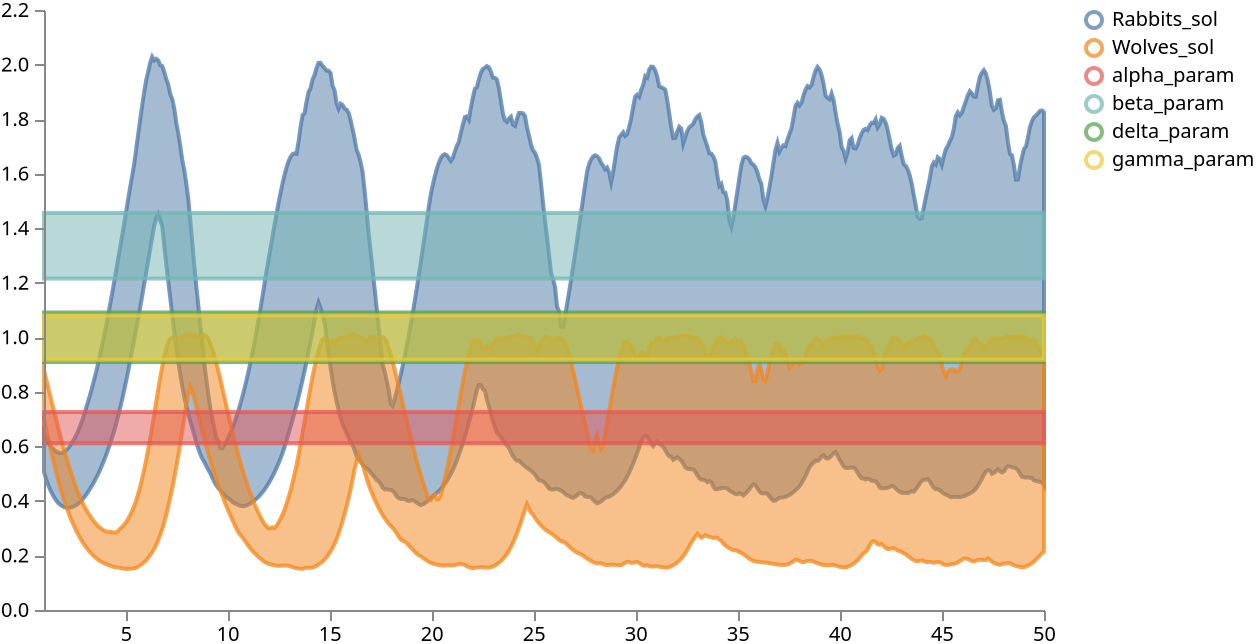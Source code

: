 {
   "$schema": "https://vega.github.io/schema/vega/v5.json",
   "width": 500,
   "height": 300,
   "scales": [
      {
         "name": "xscale",
         "type": "linear",
         "range": "width",
         "zero": false,
         "domain": {
            "fields": [
               {
                  "data": "distributions",
                  "field": "timepoint"
               },
               {
                  "data": "traces",
                  "field": "timepoint"
               },
               {
                  "data": "points",
                  "field": "timepoint"
               },
               {
                  "data": "markers",
                  "field": "timepoint"
               }
            ]
         }
      },
      {
         "name": "yscale",
         "type": "linear",
         "range": "height",
         "nice": true,
         "zero": true,
         "domain": {
            "fields": [
               {
                  "data": "distributions",
                  "field": "lower"
               },
               {
                  "data": "distributions",
                  "field": "upper"
               },
               {
                  "data": "traces",
                  "field": "value"
               },
               {
                  "data": "points",
                  "field": "value"
               }
            ]
         }
      },
      {
         "name": "color",
         "type": "ordinal",
         "range": "category",
         "domain": {
            "fields": [
               {
                  "data": "distributions",
                  "field": "trajectory"
               },
               {
                  "data": "traces",
                  "field": "trajectory"
               },
               {
                  "data": "points",
                  "field": "trajectory"
               }
            ]
         }
      }
   ],
   "axes": [
      {
         "name": "x_axis",
         "orient": "bottom",
         "scale": "xscale",
         "zindex": 100
      },
      {
         "name": "y_axis",
         "orient": "left",
         "scale": "yscale",
         "zindex": 100
      }
   ],
   "signals": [
      {
         "name": "clear",
         "value": true,
         "on": [
            {
               "events": "mouseup[!event.item]",
               "update": "true",
               "force": true
            }
         ]
      },
      {
         "name": "shift",
         "value": false,
         "on": [
            {
               "events": "@legendSymbol:click, @legendLabel:click",
               "update": "event.shiftKey",
               "force": true
            }
         ]
      },
      {
         "name": "clicked",
         "value": null,
         "on": [
            {
               "events": "@legendSymbol:click, @legendLabel:click",
               "update": "{value: datum.value}",
               "force": true
            }
         ]
      },
      {
         "name": "clearData",
         "value": true,
         "on": [
            {
               "events": "mouseup[!event.item]",
               "update": "true",
               "force": true
            }
         ]
      },
      {
         "name": "clickedData",
         "value": null,
         "on": [
            {
               "events": "@area:click",
               "update": "{value: datum.trajectory}",
               "force": true
            }
         ]
      }
   ],
   "legends": [
      {
         "name": "color_legend",
         "stroke": "color",
         "encode": {
            "symbols": {
               "name": "legendSymbol",
               "interactive": true,
               "update": {
                  "fill": {
                     "value": "transparent"
                  },
                  "strokeWidth": {
                     "value": 2
                  },
                  "opacity": [
                     {
                        "test": "!length(data('selected')) || indata('selected', 'value', datum.value) || indata('selectedData', 'value', datum.value)",
                        "value": 0.7
                     },
                     {
                        "value": 0.15
                     }
                  ],
                  "size": {
                     "value": 64
                  }
               }
            },
            "labels": {
               "name": "legendLabel",
               "interactive": true,
               "update": {
                  "opacity": [
                     {
                        "test": "!length(data('selectedData')) || indata('selectedData', 'value', datum.value)",
                        "value": 1
                     },
                     {
                        "value": 0.25
                     }
                  ]
               }
            }
         }
      }
   ],
   "marks": [
      {
         "type": "group",
         "zindex": 3,
         "name": "_points",
         "from": {
            "facet": {
               "name": "points_split",
               "data": "points",
               "groupby": "trajectory"
            }
         },
         "marks": [
            {
               "type": "symbol",
               "name": "_points_symbol",
               "from": {
                  "data": "points_split"
               },
               "zindex": 3,
               "encode": {
                  "update": {
                     "x": {
                        "scale": "xscale",
                        "field": "timepoint"
                     },
                     "y": {
                        "scale": "yscale",
                        "field": "value"
                     },
                     "size": {
                        "value": 10
                     },
                     "strokeWidth": {
                        "value": 2
                     },
                     "fill": {
                        "scale": "color",
                        "field": "trajectory"
                     },
                     "stroke": {
                        "scale": "color",
                        "field": "trajectory"
                     },
                     "fillOpacity": [
                        {
                           "test": "!length(data('selected')) || indata('selected', 'value', datum.trajectory)",
                           "value": 0.5
                        },
                        {
                           "value": 0.15
                        }
                     ],
                     "strokeOpacity": [
                        {
                           "test": "!length(data('selected')) || indata('selected', 'value', datum.trajectory)",
                           "value": 0.75
                        },
                        {
                           "value": 0.15
                        }
                     ],
                     "tooltip": {
                        "field": "value"
                     }
                  },
                  "hover": {
                     "fillOpacity": {
                        "value": 0.9
                     }
                  }
               }
            },
            {
               "type": "line",
               "name": "_points_line",
               "from": {
                  "data": "points_split"
               },
               "zindex": 3,
               "encode": {
                  "update": {
                     "x": {
                        "scale": "xscale",
                        "field": "timepoint"
                     },
                     "y": {
                        "scale": "yscale",
                        "field": "value"
                     },
                     "strokeWidth": {
                        "value": 2
                     },
                     "stroke": {
                        "scale": "color",
                        "field": "trajectory"
                     },
                     "interpolate": {
                        "value": "linear"
                     },
                     "strokeOpacity": [
                        {
                           "test": "!length(data('selected')) || indata('selected', 'value', datum.trajectory)",
                           "value": 0.3
                        },
                        {
                           "value": 0.1
                        }
                     ]
                  },
                  "hover": {
                     "fillOpacity": {
                        "value": 0.9
                     }
                  }
               }
            }
         ]
      },
      {
         "type": "group",
         "zindex": 2,
         "name": "_traces",
         "from": {
            "facet": {
               "name": "traces_split",
               "data": "traces",
               "groupby": "trajectory"
            }
         },
         "marks": [
            {
               "type": "line",
               "name": "_traces_lines",
               "from": {
                  "data": "traces_split"
               },
               "encode": {
                  "update": {
                     "x": {
                        "scale": "xscale",
                        "field": "timepoint"
                     },
                     "y": {
                        "scale": "yscale",
                        "field": "value"
                     },
                     "strokeWidth": {
                        "value": 2
                     },
                     "stroke": {
                        "scale": "color",
                        "field": "trajectory"
                     },
                     "interpolate": {
                        "value": "linear"
                     },
                     "strokeOpacity": [
                        {
                           "test": "!length(data('selected')) || indata('selected', 'value', datum.trajectory)",
                           "value": 0.75
                        },
                        {
                           "value": 0.15
                        }
                     ]
                  },
                  "hover": {
                     "fillOpacity": {
                        "value": 0.9
                     }
                  }
               }
            }
         ]
      },
      {
         "type": "group",
         "name": "_distributions",
         "zindex": 1,
         "from": {
            "facet": {
               "name": "trajectory_split",
               "data": "distributions",
               "groupby": "trajectory"
            }
         },
         "marks": [
            {
               "type": "area",
               "name": "area",
               "interactive": true,
               "from": {
                  "data": "trajectory_split"
               },
               "encode": {
                  "update": {
                     "x": {
                        "scale": "xscale",
                        "field": "timepoint"
                     },
                     "y": {
                        "scale": "yscale",
                        "field": "upper"
                     },
                     "y2": {
                        "scale": "yscale",
                        "field": "lower"
                     },
                     "interpolate": {
                        "value": "linear"
                     },
                     "strokeWidth": {
                        "value": 2
                     },
                     "fill": {
                        "scale": "color",
                        "field": "trajectory"
                     },
                     "stroke": {
                        "scale": "color",
                        "field": "trajectory"
                     },
                     "fillOpacity": [
                        {
                           "test": "!length(data('selected')) || indata('selected', 'value', datum.trajectory)",
                           "value": 0.5
                        },
                        {
                           "value": 0.15
                        }
                     ],
                     "strokeOpacity": [
                        {
                           "test": "!length(data('selected')) || indata('selected', 'value', datum.trajectory)",
                           "value": 0.75
                        },
                        {
                           "value": 0.15
                        }
                     ]
                  },
                  "hover": {
                     "fillOpacity": {
                        "value": 0.9
                     }
                  }
               }
            }
         ]
      },
      {
         "type": "group",
         "name": "_markers",
         "marks": [
            {
               "type": "rule",
               "name": "_marker text",
               "from": {
                  "data": "markers"
               },
               "encode": {
                  "enter": {
                     "stroke": {
                        "value": "lightgray"
                     }
                  },
                  "update": {
                     "x": {
                        "scale": "xscale",
                        "field": "timepoint"
                     },
                     "y2": {
                        "value": 0
                     },
                     "y": {
                        "signal": "height"
                     },
                     "opacity": {
                        "value": 1
                     }
                  }
               }
            },
            {
               "type": "text",
               "name": "_marker flags",
               "from": {
                  "data": "_marker text"
               },
               "encode": {
                  "enter": {
                     "text": {
                        "field": "datum.label"
                     },
                     "y": {
                        "value": 0
                     },
                     "fontSize": {
                        "value": 8
                     }
                  }
               },
               "transform": [
                  {
                     "type": "label",
                     "lineAnchor": "start",
                     "as": [
                        "x",
                        "_y",
                        "opacity",
                        "align",
                        "baseline"
                     ],
                     "offset": [
                        1
                     ],
                     "size": {
                        "signal": "[width, height]"
                     }
                  }
               ]
            }
         ]
      }
   ],
   "data": [
      {
         "name": "distributions",
         "values": [
            {
               "trajectory": "Rabbits_sol",
               "timepoint": 1.0,
               "lower": 0.5051243111491204,
               "upper": 0.6488389670848846
            },
            {
               "trajectory": "Rabbits_sol",
               "timepoint": 1.0981963872909546,
               "lower": 0.4810523107647896,
               "upper": 0.6317649573087692
            },
            {
               "trajectory": "Rabbits_sol",
               "timepoint": 1.1963927745819092,
               "lower": 0.4601885452866554,
               "upper": 0.6172279119491577
            },
            {
               "trajectory": "Rabbits_sol",
               "timepoint": 1.2945891618728638,
               "lower": 0.44223228096961975,
               "upper": 0.6050723165273666
            },
            {
               "trajectory": "Rabbits_sol",
               "timepoint": 1.3927855491638184,
               "lower": 0.4269068524241447,
               "upper": 0.5951532989740371
            },
            {
               "trajectory": "Rabbits_sol",
               "timepoint": 1.490981936454773,
               "lower": 0.41377234309911726,
               "upper": 0.5873368799686431
            },
            {
               "trajectory": "Rabbits_sol",
               "timepoint": 1.5891783237457275,
               "lower": 0.40248590111732485,
               "upper": 0.5815026640892028
            },
            {
               "trajectory": "Rabbits_sol",
               "timepoint": 1.6873748302459717,
               "lower": 0.3931929439306259,
               "upper": 0.5775427132844925
            },
            {
               "trajectory": "Rabbits_sol",
               "timepoint": 1.7855710983276367,
               "lower": 0.3862742096185684,
               "upper": 0.5753624409437179
            },
            {
               "trajectory": "Rabbits_sol",
               "timepoint": 1.8837676048278809,
               "lower": 0.38118805140256884,
               "upper": 0.5757302582263947
            },
            {
               "trajectory": "Rabbits_sol",
               "timepoint": 1.981963872909546,
               "lower": 0.3776500791311264,
               "upper": 0.5796148270368576
            },
            {
               "trajectory": "Rabbits_sol",
               "timepoint": 2.08016037940979,
               "lower": 0.37555393427610395,
               "upper": 0.585342624783516
            },
            {
               "trajectory": "Rabbits_sol",
               "timepoint": 2.178356647491455,
               "lower": 0.3748101145029068,
               "upper": 0.5931292980909347
            },
            {
               "trajectory": "Rabbits_sol",
               "timepoint": 2.276553153991699,
               "lower": 0.3753451660275459,
               "upper": 0.6025383323431015
            },
            {
               "trajectory": "Rabbits_sol",
               "timepoint": 2.3747496604919434,
               "lower": 0.377096489071846,
               "upper": 0.6135480284690856
            },
            {
               "trajectory": "Rabbits_sol",
               "timepoint": 2.4729459285736084,
               "lower": 0.3800157144665718,
               "upper": 0.6261454164981841
            },
            {
               "trajectory": "Rabbits_sol",
               "timepoint": 2.5711421966552734,
               "lower": 0.3840783342719078,
               "upper": 0.6403272837400436
            },
            {
               "trajectory": "Rabbits_sol",
               "timepoint": 2.6693387031555176,
               "lower": 0.3895245581865311,
               "upper": 0.6560939222574232
            },
            {
               "trajectory": "Rabbits_sol",
               "timepoint": 2.7675352096557617,
               "lower": 0.39607561081647874,
               "upper": 0.6737348735332488
            },
            {
               "trajectory": "Rabbits_sol",
               "timepoint": 2.8657314777374268,
               "lower": 0.4037196129560471,
               "upper": 0.6940728366374967
            },
            {
               "trajectory": "Rabbits_sol",
               "timepoint": 2.963927745819092,
               "lower": 0.41245175153017044,
               "upper": 0.7161092609167097
            },
            {
               "trajectory": "Rabbits_sol",
               "timepoint": 3.062124252319336,
               "lower": 0.4222735777497292,
               "upper": 0.7398648440837858
            },
            {
               "trajectory": "Rabbits_sol",
               "timepoint": 3.16032075881958,
               "lower": 0.43319143205881117,
               "upper": 0.7646123915910719
            },
            {
               "trajectory": "Rabbits_sol",
               "timepoint": 3.258517026901245,
               "lower": 0.4452171564102173,
               "upper": 0.7892877429723737
            },
            {
               "trajectory": "Rabbits_sol",
               "timepoint": 3.3567135334014893,
               "lower": 0.4569105193018913,
               "upper": 0.815542286634445
            },
            {
               "trajectory": "Rabbits_sol",
               "timepoint": 3.4549098014831543,
               "lower": 0.4695918634533882,
               "upper": 0.8433761298656461
            },
            {
               "trajectory": "Rabbits_sol",
               "timepoint": 3.5531063079833984,
               "lower": 0.483332422375679,
               "upper": 0.8727851301431654
            },
            {
               "trajectory": "Rabbits_sol",
               "timepoint": 3.6513025760650635,
               "lower": 0.4981502011418343,
               "upper": 0.9037574321031568
            },
            {
               "trajectory": "Rabbits_sol",
               "timepoint": 3.7494990825653076,
               "lower": 0.5140681594610215,
               "upper": 0.9362738102674482
            },
            {
               "trajectory": "Rabbits_sol",
               "timepoint": 3.8476953506469727,
               "lower": 0.5311100453138351,
               "upper": 0.970302867889404
            },
            {
               "trajectory": "Rabbits_sol",
               "timepoint": 3.945891857147217,
               "lower": 0.5493017822504044,
               "upper": 1.0058008164167402
            },
            {
               "trajectory": "Rabbits_sol",
               "timepoint": 4.044088363647461,
               "lower": 0.5684487670660019,
               "upper": 1.0427060514688489
            },
            {
               "trajectory": "Rabbits_sol",
               "timepoint": 4.142284393310547,
               "lower": 0.5885705500841141,
               "upper": 1.0809359312057492
            },
            {
               "trajectory": "Rabbits_sol",
               "timepoint": 4.240481376647949,
               "lower": 0.6098981499671936,
               "upper": 1.1203878223896024
            },
            {
               "trajectory": "Rabbits_sol",
               "timepoint": 4.338677406311035,
               "lower": 0.6324594795703888,
               "upper": 1.1609291970729825
            },
            {
               "trajectory": "Rabbits_sol",
               "timepoint": 4.436873912811279,
               "lower": 0.6562829375267029,
               "upper": 1.2023967802524564
            },
            {
               "trajectory": "Rabbits_sol",
               "timepoint": 4.535070419311523,
               "lower": 0.6823425441980362,
               "upper": 1.244588083028793
            },
            {
               "trajectory": "Rabbits_sol",
               "timepoint": 4.633266448974609,
               "lower": 0.7107869565486908,
               "upper": 1.2872623503208158
            },
            {
               "trajectory": "Rabbits_sol",
               "timepoint": 4.7314629554748535,
               "lower": 0.7407032549381256,
               "upper": 1.3301270723342893
            },
            {
               "trajectory": "Rabbits_sol",
               "timepoint": 4.829659461975098,
               "lower": 0.7721204370260238,
               "upper": 1.3728431224822994
            },
            {
               "trajectory": "Rabbits_sol",
               "timepoint": 4.927855491638184,
               "lower": 0.805060988664627,
               "upper": 1.4171339631080624
            },
            {
               "trajectory": "Rabbits_sol",
               "timepoint": 5.026051998138428,
               "lower": 0.8395456910133362,
               "upper": 1.4623533129692075
            },
            {
               "trajectory": "Rabbits_sol",
               "timepoint": 5.124248504638672,
               "lower": 0.8755844682455063,
               "upper": 1.5069728612899778
            },
            {
               "trajectory": "Rabbits_sol",
               "timepoint": 5.222445011138916,
               "lower": 0.9131788015365601,
               "upper": 1.5505466878414154
            },
            {
               "trajectory": "Rabbits_sol",
               "timepoint": 5.32064151763916,
               "lower": 0.9523179590702057,
               "upper": 1.5925707936286926
            },
            {
               "trajectory": "Rabbits_sol",
               "timepoint": 5.418837547302246,
               "lower": 0.9904650866985321,
               "upper": 1.6349843382835387
            },
            {
               "trajectory": "Rabbits_sol",
               "timepoint": 5.51703405380249,
               "lower": 1.0290996789932252,
               "upper": 1.6903327703475952
            },
            {
               "trajectory": "Rabbits_sol",
               "timepoint": 5.615230560302734,
               "lower": 1.068894773721695,
               "upper": 1.7450684905052185
            },
            {
               "trajectory": "Rabbits_sol",
               "timepoint": 5.7134270668029785,
               "lower": 1.1097592115402222,
               "upper": 1.7986104249954225
            },
            {
               "trajectory": "Rabbits_sol",
               "timepoint": 5.811623573303223,
               "lower": 1.151575994491577,
               "upper": 1.850271362066269
            },
            {
               "trajectory": "Rabbits_sol",
               "timepoint": 5.909819602966309,
               "lower": 1.1941976070404052,
               "upper": 1.899582540988922
            },
            {
               "trajectory": "Rabbits_sol",
               "timepoint": 6.008016109466553,
               "lower": 1.23744078874588,
               "upper": 1.943354856967926
            },
            {
               "trajectory": "Rabbits_sol",
               "timepoint": 6.106212615966797,
               "lower": 1.2810803174972534,
               "upper": 1.9746112644672393
            },
            {
               "trajectory": "Rabbits_sol",
               "timepoint": 6.204409122467041,
               "lower": 1.3245567440986634,
               "upper": 2.006672477722168
            },
            {
               "trajectory": "Rabbits_sol",
               "timepoint": 6.302605152130127,
               "lower": 1.3671102821826935,
               "upper": 2.0283280491828917
            },
            {
               "trajectory": "Rabbits_sol",
               "timepoint": 6.400801658630371,
               "lower": 1.408983862400055,
               "upper": 2.01531400680542
            },
            {
               "trajectory": "Rabbits_sol",
               "timepoint": 6.498998165130615,
               "lower": 1.4367581963539124,
               "upper": 2.0211418747901915
            },
            {
               "trajectory": "Rabbits_sol",
               "timepoint": 6.597194671630859,
               "lower": 1.4506515979766845,
               "upper": 2.015464460849762
            },
            {
               "trajectory": "Rabbits_sol",
               "timepoint": 6.695390701293945,
               "lower": 1.4284321010112762,
               "upper": 1.9974848330020905
            },
            {
               "trajectory": "Rabbits_sol",
               "timepoint": 6.7935872077941895,
               "lower": 1.4066657185554505,
               "upper": 1.9946840226650238
            },
            {
               "trajectory": "Rabbits_sol",
               "timepoint": 6.891783714294434,
               "lower": 1.3370188474655151,
               "upper": 1.973221319913864
            },
            {
               "trajectory": "Rabbits_sol",
               "timepoint": 6.989980220794678,
               "lower": 1.268656712770462,
               "upper": 1.946996235847473
            },
            {
               "trajectory": "Rabbits_sol",
               "timepoint": 7.088176250457764,
               "lower": 1.2056418180465698,
               "upper": 1.926825213432312
            },
            {
               "trajectory": "Rabbits_sol",
               "timepoint": 7.186372756958008,
               "lower": 1.1426748096942902,
               "upper": 1.8917805612087248
            },
            {
               "trajectory": "Rabbits_sol",
               "timepoint": 7.284569263458252,
               "lower": 1.0809118807315827,
               "upper": 1.873773556947708
            },
            {
               "trajectory": "Rabbits_sol",
               "timepoint": 7.382765769958496,
               "lower": 1.021326494216919,
               "upper": 1.838645803928375
            },
            {
               "trajectory": "Rabbits_sol",
               "timepoint": 7.48096227645874,
               "lower": 0.9646812707185746,
               "upper": 1.7861752212047575
            },
            {
               "trajectory": "Rabbits_sol",
               "timepoint": 7.579158306121826,
               "lower": 0.9115411072969437,
               "upper": 1.7476635694503784
            },
            {
               "trajectory": "Rabbits_sol",
               "timepoint": 7.67735481262207,
               "lower": 0.8622704237699509,
               "upper": 1.7020660996437074
            },
            {
               "trajectory": "Rabbits_sol",
               "timepoint": 7.7755513191223145,
               "lower": 0.8200316578149796,
               "upper": 1.650298374891281
            },
            {
               "trajectory": "Rabbits_sol",
               "timepoint": 7.873747825622559,
               "lower": 0.7819973856210709,
               "upper": 1.6116529524326324
            },
            {
               "trajectory": "Rabbits_sol",
               "timepoint": 7.9719438552856445,
               "lower": 0.7480799227952957,
               "upper": 1.563731038570404
            },
            {
               "trajectory": "Rabbits_sol",
               "timepoint": 8.070140838623047,
               "lower": 0.7194193333387375,
               "upper": 1.5072274923324585
            },
            {
               "trajectory": "Rabbits_sol",
               "timepoint": 8.168336868286133,
               "lower": 0.6914891541004181,
               "upper": 1.4292892456054687
            },
            {
               "trajectory": "Rabbits_sol",
               "timepoint": 8.266532897949219,
               "lower": 0.6670606106519699,
               "upper": 1.3471659898757935
            },
            {
               "trajectory": "Rabbits_sol",
               "timepoint": 8.364728927612305,
               "lower": 0.641142001748085,
               "upper": 1.2633545577526093
            },
            {
               "trajectory": "Rabbits_sol",
               "timepoint": 8.462925910949707,
               "lower": 0.6135189205408096,
               "upper": 1.1872593283653259
            },
            {
               "trajectory": "Rabbits_sol",
               "timepoint": 8.56112289428711,
               "lower": 0.5919944554567337,
               "upper": 1.1166882276535033
            },
            {
               "trajectory": "Rabbits_sol",
               "timepoint": 8.659318923950195,
               "lower": 0.571210527420044,
               "upper": 1.0470829546451568
            },
            {
               "trajectory": "Rabbits_sol",
               "timepoint": 8.757514953613281,
               "lower": 0.5549307703971863,
               "upper": 0.9762333691120146
            },
            {
               "trajectory": "Rabbits_sol",
               "timepoint": 8.855710983276367,
               "lower": 0.5424787819385528,
               "upper": 0.9051215559244155
            },
            {
               "trajectory": "Rabbits_sol",
               "timepoint": 8.95390796661377,
               "lower": 0.5280335992574692,
               "upper": 0.8438710719346999
            },
            {
               "trajectory": "Rabbits_sol",
               "timepoint": 9.052103996276855,
               "lower": 0.5136239737272262,
               "upper": 0.7899392932653426
            },
            {
               "trajectory": "Rabbits_sol",
               "timepoint": 9.150300979614258,
               "lower": 0.5010840415954589,
               "upper": 0.741310104727745
            },
            {
               "trajectory": "Rabbits_sol",
               "timepoint": 9.248497009277344,
               "lower": 0.4843059152364731,
               "upper": 0.6987793892621994
            },
            {
               "trajectory": "Rabbits_sol",
               "timepoint": 9.346693992614746,
               "lower": 0.46948242634534837,
               "upper": 0.6654698103666306
            },
            {
               "trajectory": "Rabbits_sol",
               "timepoint": 9.444890022277832,
               "lower": 0.456996813416481,
               "upper": 0.6317428410053253
            },
            {
               "trajectory": "Rabbits_sol",
               "timepoint": 9.543086051940918,
               "lower": 0.44688632488250735,
               "upper": 0.6195917665958404
            },
            {
               "trajectory": "Rabbits_sol",
               "timepoint": 9.64128303527832,
               "lower": 0.4393170580267906,
               "upper": 0.5936942964792251
            },
            {
               "trajectory": "Rabbits_sol",
               "timepoint": 9.739479064941406,
               "lower": 0.43049156963825225,
               "upper": 0.5928875982761382
            },
            {
               "trajectory": "Rabbits_sol",
               "timepoint": 9.837675094604492,
               "lower": 0.42122622579336166,
               "upper": 0.604402607679367
            },
            {
               "trajectory": "Rabbits_sol",
               "timepoint": 9.935872077941895,
               "lower": 0.4145303204655647,
               "upper": 0.6175673276185989
            },
            {
               "trajectory": "Rabbits_sol",
               "timepoint": 10.03406810760498,
               "lower": 0.409544937312603,
               "upper": 0.6323772072792053
            },
            {
               "trajectory": "Rabbits_sol",
               "timepoint": 10.132265090942383,
               "lower": 0.4043998926877975,
               "upper": 0.648832431435585
            },
            {
               "trajectory": "Rabbits_sol",
               "timepoint": 10.230461120605469,
               "lower": 0.39657222479581833,
               "upper": 0.6669412821531295
            },
            {
               "trajectory": "Rabbits_sol",
               "timepoint": 10.328657150268555,
               "lower": 0.3914209812879562,
               "upper": 0.6867181420326233
            },
            {
               "trajectory": "Rabbits_sol",
               "timepoint": 10.426854133605957,
               "lower": 0.38856773972511294,
               "upper": 0.7081786185503005
            },
            {
               "trajectory": "Rabbits_sol",
               "timepoint": 10.525050163269043,
               "lower": 0.3846037968993187,
               "upper": 0.7313447654247283
            },
            {
               "trajectory": "Rabbits_sol",
               "timepoint": 10.623247146606445,
               "lower": 0.38213504999876025,
               "upper": 0.7562388241291045
            },
            {
               "trajectory": "Rabbits_sol",
               "timepoint": 10.721443176269531,
               "lower": 0.3810760900378227,
               "upper": 0.7828852593898772
            },
            {
               "trajectory": "Rabbits_sol",
               "timepoint": 10.819639205932617,
               "lower": 0.38122865110635756,
               "upper": 0.8113089025020598
            },
            {
               "trajectory": "Rabbits_sol",
               "timepoint": 10.91783618927002,
               "lower": 0.38336937576532365,
               "upper": 0.8415317207574843
            },
            {
               "trajectory": "Rabbits_sol",
               "timepoint": 11.016032218933105,
               "lower": 0.3866841092705727,
               "upper": 0.8735748052597044
            },
            {
               "trajectory": "Rabbits_sol",
               "timepoint": 11.114228248596191,
               "lower": 0.3911342531442642,
               "upper": 0.9074536323547362
            },
            {
               "trajectory": "Rabbits_sol",
               "timepoint": 11.212425231933594,
               "lower": 0.39669124931097033,
               "upper": 0.9431790947914122
            },
            {
               "trajectory": "Rabbits_sol",
               "timepoint": 11.31062126159668,
               "lower": 0.40181774348020555,
               "upper": 0.9807507842779157
            },
            {
               "trajectory": "Rabbits_sol",
               "timepoint": 11.408818244934082,
               "lower": 0.407728835940361,
               "upper": 1.0201601594686507
            },
            {
               "trajectory": "Rabbits_sol",
               "timepoint": 11.507014274597168,
               "lower": 0.4146845549345016,
               "upper": 1.0613841593265532
            },
            {
               "trajectory": "Rabbits_sol",
               "timepoint": 11.605210304260254,
               "lower": 0.42267623692750933,
               "upper": 1.1043815016746519
            },
            {
               "trajectory": "Rabbits_sol",
               "timepoint": 11.703407287597656,
               "lower": 0.4317007020115852,
               "upper": 1.1490903258323666
            },
            {
               "trajectory": "Rabbits_sol",
               "timepoint": 11.801603317260742,
               "lower": 0.4413680672645569,
               "upper": 1.195424300432205
            },
            {
               "trajectory": "Rabbits_sol",
               "timepoint": 11.899799346923828,
               "lower": 0.4518758445978165,
               "upper": 1.2405022025108334
            },
            {
               "trajectory": "Rabbits_sol",
               "timepoint": 11.99799633026123,
               "lower": 0.4634175285696983,
               "upper": 1.2830369472503658
            },
            {
               "trajectory": "Rabbits_sol",
               "timepoint": 12.096192359924316,
               "lower": 0.476004995405674,
               "upper": 1.3257771432399745
            },
            {
               "trajectory": "Rabbits_sol",
               "timepoint": 12.194389343261719,
               "lower": 0.48965266942977903,
               "upper": 1.368388450145721
            },
            {
               "trajectory": "Rabbits_sol",
               "timepoint": 12.292585372924805,
               "lower": 0.5043785005807877,
               "upper": 1.4104705750942226
            },
            {
               "trajectory": "Rabbits_sol",
               "timepoint": 12.39078140258789,
               "lower": 0.5202018976211548,
               "upper": 1.4515727937221523
            },
            {
               "trajectory": "Rabbits_sol",
               "timepoint": 12.488978385925293,
               "lower": 0.5371453166007996,
               "upper": 1.491175544261932
            },
            {
               "trajectory": "Rabbits_sol",
               "timepoint": 12.587174415588379,
               "lower": 0.5552328586578369,
               "upper": 1.5286987662315366
            },
            {
               "trajectory": "Rabbits_sol",
               "timepoint": 12.685371398925781,
               "lower": 0.5746016263961792,
               "upper": 1.5635028123855588
            },
            {
               "trajectory": "Rabbits_sol",
               "timepoint": 12.783567428588867,
               "lower": 0.5970102906227112,
               "upper": 1.5948892235755918
            },
            {
               "trajectory": "Rabbits_sol",
               "timepoint": 12.881763458251953,
               "lower": 0.6207388818264008,
               "upper": 1.6221232175827025
            },
            {
               "trajectory": "Rabbits_sol",
               "timepoint": 12.979960441589355,
               "lower": 0.6453634649515152,
               "upper": 1.644442594051361
            },
            {
               "trajectory": "Rabbits_sol",
               "timepoint": 13.078156471252441,
               "lower": 0.6708035081624985,
               "upper": 1.6610858678817748
            },
            {
               "trajectory": "Rabbits_sol",
               "timepoint": 13.176352500915527,
               "lower": 0.6968708425760269,
               "upper": 1.6713273644447326
            },
            {
               "trajectory": "Rabbits_sol",
               "timepoint": 13.27454948425293,
               "lower": 0.7234418570995331,
               "upper": 1.6745122253894806
            },
            {
               "trajectory": "Rabbits_sol",
               "timepoint": 13.372745513916016,
               "lower": 0.7513154923915863,
               "upper": 1.6727754712104796
            },
            {
               "trajectory": "Rabbits_sol",
               "timepoint": 13.470942497253418,
               "lower": 0.78050856590271,
               "upper": 1.716128623485565
            },
            {
               "trajectory": "Rabbits_sol",
               "timepoint": 13.569138526916504,
               "lower": 0.8110340058803559,
               "upper": 1.7695979833602904
            },
            {
               "trajectory": "Rabbits_sol",
               "timepoint": 13.66733455657959,
               "lower": 0.842897766828537,
               "upper": 1.8139043271541595
            },
            {
               "trajectory": "Rabbits_sol",
               "timepoint": 13.765531539916992,
               "lower": 0.8761000365018845,
               "upper": 1.8211844146251677
            },
            {
               "trajectory": "Rabbits_sol",
               "timepoint": 13.863727569580078,
               "lower": 0.9106319785118103,
               "upper": 1.8637800216674802
            },
            {
               "trajectory": "Rabbits_sol",
               "timepoint": 13.96192455291748,
               "lower": 0.9464745968580246,
               "upper": 1.8995178580284118
            },
            {
               "trajectory": "Rabbits_sol",
               "timepoint": 14.060120582580566,
               "lower": 0.9835943669080734,
               "upper": 1.912487632036209
            },
            {
               "trajectory": "Rabbits_sol",
               "timepoint": 14.158316612243652,
               "lower": 1.0219449251890182,
               "upper": 1.9452049076557159
            },
            {
               "trajectory": "Rabbits_sol",
               "timepoint": 14.256513595581055,
               "lower": 1.0614603579044342,
               "upper": 1.9617474615573882
            },
            {
               "trajectory": "Rabbits_sol",
               "timepoint": 14.35470962524414,
               "lower": 1.1020531356334686,
               "upper": 1.9881222665309906
            },
            {
               "trajectory": "Rabbits_sol",
               "timepoint": 14.452905654907227,
               "lower": 1.1269083678722382,
               "upper": 2.0061532855033875
            },
            {
               "trajectory": "Rabbits_sol",
               "timepoint": 14.551102638244629,
               "lower": 1.1055106699466706,
               "upper": 2.0061437666416166
            },
            {
               "trajectory": "Rabbits_sol",
               "timepoint": 14.649298667907715,
               "lower": 1.0808826684951782,
               "upper": 1.9949356257915496
            },
            {
               "trajectory": "Rabbits_sol",
               "timepoint": 14.747495651245117,
               "lower": 1.0539768517017365,
               "upper": 1.987330251932144
            },
            {
               "trajectory": "Rabbits_sol",
               "timepoint": 14.845691680908203,
               "lower": 0.9956606686115265,
               "upper": 1.977737545967102
            },
            {
               "trajectory": "Rabbits_sol",
               "timepoint": 14.943887710571289,
               "lower": 0.9405529707670212,
               "upper": 1.9775248050689695
            },
            {
               "trajectory": "Rabbits_sol",
               "timepoint": 15.042084693908691,
               "lower": 0.8891286879777909,
               "upper": 1.9683462738990782
            },
            {
               "trajectory": "Rabbits_sol",
               "timepoint": 15.140280723571777,
               "lower": 0.8416773855686188,
               "upper": 1.9223632514476774
            },
            {
               "trajectory": "Rabbits_sol",
               "timepoint": 15.23847770690918,
               "lower": 0.7987896740436554,
               "upper": 1.9055021107196808
            },
            {
               "trajectory": "Rabbits_sol",
               "timepoint": 15.336673736572266,
               "lower": 0.7641114115715026,
               "upper": 1.8573774456977843
            },
            {
               "trajectory": "Rabbits_sol",
               "timepoint": 15.434869766235352,
               "lower": 0.7325069457292557,
               "upper": 1.838408941030502
            },
            {
               "trajectory": "Rabbits_sol",
               "timepoint": 15.533066749572754,
               "lower": 0.7046769589185715,
               "upper": 1.8566193163394926
            },
            {
               "trajectory": "Rabbits_sol",
               "timepoint": 15.63126277923584,
               "lower": 0.6805095404386521,
               "upper": 1.8516739666461943
            },
            {
               "trajectory": "Rabbits_sol",
               "timepoint": 15.729458808898926,
               "lower": 0.6646953701972962,
               "upper": 1.8386036038398743
            },
            {
               "trajectory": "Rabbits_sol",
               "timepoint": 15.827655792236328,
               "lower": 0.6481923609972,
               "upper": 1.8343990445137024
            },
            {
               "trajectory": "Rabbits_sol",
               "timepoint": 15.925851821899414,
               "lower": 0.6312552928924561,
               "upper": 1.8231343924999235
            },
            {
               "trajectory": "Rabbits_sol",
               "timepoint": 16.0240478515625,
               "lower": 0.6174396783113479,
               "upper": 1.796340215206146
            },
            {
               "trajectory": "Rabbits_sol",
               "timepoint": 16.12224578857422,
               "lower": 0.6048211842775345,
               "upper": 1.7632344782352447
            },
            {
               "trajectory": "Rabbits_sol",
               "timepoint": 16.220439910888672,
               "lower": 0.5861428260803223,
               "upper": 1.7273318111896514
            },
            {
               "trajectory": "Rabbits_sol",
               "timepoint": 16.31863784790039,
               "lower": 0.5645932614803314,
               "upper": 1.6872319936752318
            },
            {
               "trajectory": "Rabbits_sol",
               "timepoint": 16.416833877563477,
               "lower": 0.5531397134065628,
               "upper": 1.6694511115550994
            },
            {
               "trajectory": "Rabbits_sol",
               "timepoint": 16.515029907226562,
               "lower": 0.5454001277685165,
               "upper": 1.6414436995983124
            },
            {
               "trajectory": "Rabbits_sol",
               "timepoint": 16.61322784423828,
               "lower": 0.5345095366239547,
               "upper": 1.6056683242321013
            },
            {
               "trajectory": "Rabbits_sol",
               "timepoint": 16.711421966552734,
               "lower": 0.5248127788305282,
               "upper": 1.5370599269866942
            },
            {
               "trajectory": "Rabbits_sol",
               "timepoint": 16.809619903564453,
               "lower": 0.5188495635986328,
               "upper": 1.4614464104175569
            },
            {
               "trajectory": "Rabbits_sol",
               "timepoint": 16.90781593322754,
               "lower": 0.5141069158911705,
               "upper": 1.3810622274875641
            },
            {
               "trajectory": "Rabbits_sol",
               "timepoint": 17.006011962890625,
               "lower": 0.5036842778325081,
               "upper": 1.3148657023906707
            },
            {
               "trajectory": "Rabbits_sol",
               "timepoint": 17.10420799255371,
               "lower": 0.4955750972032547,
               "upper": 1.2469740509986875
            },
            {
               "trajectory": "Rabbits_sol",
               "timepoint": 17.20240592956543,
               "lower": 0.486618934571743,
               "upper": 1.1773756980895993
            },
            {
               "trajectory": "Rabbits_sol",
               "timepoint": 17.300601959228516,
               "lower": 0.4762810945510864,
               "upper": 1.1075618743896483
            },
            {
               "trajectory": "Rabbits_sol",
               "timepoint": 17.3987979888916,
               "lower": 0.4718186900019646,
               "upper": 1.0388622075319287
            },
            {
               "trajectory": "Rabbits_sol",
               "timepoint": 17.496994018554688,
               "lower": 0.4622297614812851,
               "upper": 0.9670342475175854
            },
            {
               "trajectory": "Rabbits_sol",
               "timepoint": 17.595190048217773,
               "lower": 0.4485212951898575,
               "upper": 0.8990428447723385
            },
            {
               "trajectory": "Rabbits_sol",
               "timepoint": 17.693387985229492,
               "lower": 0.44212027490139005,
               "upper": 0.8747189581394195
            },
            {
               "trajectory": "Rabbits_sol",
               "timepoint": 17.791584014892578,
               "lower": 0.44298544377088545,
               "upper": 0.8403298556804656
            },
            {
               "trajectory": "Rabbits_sol",
               "timepoint": 17.889780044555664,
               "lower": 0.4412238642573357,
               "upper": 0.8073499917984008
            },
            {
               "trajectory": "Rabbits_sol",
               "timepoint": 17.98797607421875,
               "lower": 0.4404029667377472,
               "upper": 0.756241524219513
            },
            {
               "trajectory": "Rabbits_sol",
               "timepoint": 18.086172103881836,
               "lower": 0.4368326559662819,
               "upper": 0.748366367816925
            },
            {
               "trajectory": "Rabbits_sol",
               "timepoint": 18.184368133544922,
               "lower": 0.42849123030900954,
               "upper": 0.7742634236812591
            },
            {
               "trajectory": "Rabbits_sol",
               "timepoint": 18.28256607055664,
               "lower": 0.41640654951334,
               "upper": 0.8020657032728196
            },
            {
               "trajectory": "Rabbits_sol",
               "timepoint": 18.380762100219727,
               "lower": 0.4095948994159698,
               "upper": 0.8316493302583694
            },
            {
               "trajectory": "Rabbits_sol",
               "timepoint": 18.478958129882812,
               "lower": 0.4073739260435104,
               "upper": 0.8630342334508896
            },
            {
               "trajectory": "Rabbits_sol",
               "timepoint": 18.5771541595459,
               "lower": 0.4066722258925438,
               "upper": 0.8962369143962859
            },
            {
               "trajectory": "Rabbits_sol",
               "timepoint": 18.675350189208984,
               "lower": 0.4074068084359169,
               "upper": 0.931265839934349
            },
            {
               "trajectory": "Rabbits_sol",
               "timepoint": 18.773548126220703,
               "lower": 0.40268880128860474,
               "upper": 0.9681242197751998
            },
            {
               "trajectory": "Rabbits_sol",
               "timepoint": 18.87174415588379,
               "lower": 0.399829663336277,
               "upper": 1.006803148984909
            },
            {
               "trajectory": "Rabbits_sol",
               "timepoint": 18.969940185546875,
               "lower": 0.40095287263393403,
               "upper": 1.047283226251602
            },
            {
               "trajectory": "Rabbits_sol",
               "timepoint": 19.06813621520996,
               "lower": 0.4031273275613785,
               "upper": 1.0895249366760253
            },
            {
               "trajectory": "Rabbits_sol",
               "timepoint": 19.166332244873047,
               "lower": 0.3990011066198349,
               "upper": 1.1334718346595762
            },
            {
               "trajectory": "Rabbits_sol",
               "timepoint": 19.264530181884766,
               "lower": 0.39364364594221113,
               "upper": 1.1790435075759886
            },
            {
               "trajectory": "Rabbits_sol",
               "timepoint": 19.36272621154785,
               "lower": 0.38806077688932417,
               "upper": 1.2261301219463348
            },
            {
               "trajectory": "Rabbits_sol",
               "timepoint": 19.460922241210938,
               "lower": 0.38450371026992797,
               "upper": 1.2745866119861602
            },
            {
               "trajectory": "Rabbits_sol",
               "timepoint": 19.559118270874023,
               "lower": 0.3875089153647423,
               "upper": 1.3242292463779448
            },
            {
               "trajectory": "Rabbits_sol",
               "timepoint": 19.65731430053711,
               "lower": 0.39167160391807554,
               "upper": 1.374829018115997
            },
            {
               "trajectory": "Rabbits_sol",
               "timepoint": 19.755512237548828,
               "lower": 0.3969603732228279,
               "upper": 1.426099723577499
            },
            {
               "trajectory": "Rabbits_sol",
               "timepoint": 19.853708267211914,
               "lower": 0.4033517211675644,
               "upper": 1.4776994168758388
            },
            {
               "trajectory": "Rabbits_sol",
               "timepoint": 19.951904296875,
               "lower": 0.4093814805150032,
               "upper": 1.5238482177257533
            },
            {
               "trajectory": "Rabbits_sol",
               "timepoint": 20.050100326538086,
               "lower": 0.415441007912159,
               "upper": 1.5586489498615261
            },
            {
               "trajectory": "Rabbits_sol",
               "timepoint": 20.148296356201172,
               "lower": 0.4219281882047653,
               "upper": 1.590088194608688
            },
            {
               "trajectory": "Rabbits_sol",
               "timepoint": 20.24649429321289,
               "lower": 0.4287471905350685,
               "upper": 1.6174417972564694
            },
            {
               "trajectory": "Rabbits_sol",
               "timepoint": 20.344690322875977,
               "lower": 0.4356454789638519,
               "upper": 1.639961630105972
            },
            {
               "trajectory": "Rabbits_sol",
               "timepoint": 20.442886352539062,
               "lower": 0.4435746371746063,
               "upper": 1.656901055574417
            },
            {
               "trajectory": "Rabbits_sol",
               "timepoint": 20.54108238220215,
               "lower": 0.4525284916162491,
               "upper": 1.6675437271595
            },
            {
               "trajectory": "Rabbits_sol",
               "timepoint": 20.639278411865234,
               "lower": 0.4625064104795456,
               "upper": 1.6712466537952422
            },
            {
               "trajectory": "Rabbits_sol",
               "timepoint": 20.73747444152832,
               "lower": 0.4735117956995964,
               "upper": 1.6674805879592896
            },
            {
               "trajectory": "Rabbits_sol",
               "timepoint": 20.83567237854004,
               "lower": 0.485551755130291,
               "upper": 1.6580154597759247
            },
            {
               "trajectory": "Rabbits_sol",
               "timepoint": 20.933868408203125,
               "lower": 0.49863721430301666,
               "upper": 1.6465700745582579
            },
            {
               "trajectory": "Rabbits_sol",
               "timepoint": 21.03206443786621,
               "lower": 0.51282719373703,
               "upper": 1.6579146325588225
            },
            {
               "trajectory": "Rabbits_sol",
               "timepoint": 21.130260467529297,
               "lower": 0.5302152931690216,
               "upper": 1.681108945608139
            },
            {
               "trajectory": "Rabbits_sol",
               "timepoint": 21.228456497192383,
               "lower": 0.548772668838501,
               "upper": 1.7017919838428497
            },
            {
               "trajectory": "Rabbits_sol",
               "timepoint": 21.3266544342041,
               "lower": 0.5685295164585114,
               "upper": 1.7162834405899046
            },
            {
               "trajectory": "Rabbits_sol",
               "timepoint": 21.424850463867188,
               "lower": 0.5895175069570542,
               "upper": 1.750265085697174
            },
            {
               "trajectory": "Rabbits_sol",
               "timepoint": 21.523046493530273,
               "lower": 0.6117695927619934,
               "upper": 1.7796592116355896
            },
            {
               "trajectory": "Rabbits_sol",
               "timepoint": 21.62124252319336,
               "lower": 0.6353199332952499,
               "upper": 1.8073849022388457
            },
            {
               "trajectory": "Rabbits_sol",
               "timepoint": 21.719438552856445,
               "lower": 0.6602031528949738,
               "upper": 1.8098789393901824
            },
            {
               "trajectory": "Rabbits_sol",
               "timepoint": 21.817636489868164,
               "lower": 0.6864525496959687,
               "upper": 1.7979984700679776
            },
            {
               "trajectory": "Rabbits_sol",
               "timepoint": 21.91583251953125,
               "lower": 0.7141019701957703,
               "upper": 1.8413004696369168
            },
            {
               "trajectory": "Rabbits_sol",
               "timepoint": 22.014028549194336,
               "lower": 0.7431831270456314,
               "upper": 1.8793084323406217
            },
            {
               "trajectory": "Rabbits_sol",
               "timepoint": 22.112224578857422,
               "lower": 0.7737266510725022,
               "upper": 1.9107930481433866
            },
            {
               "trajectory": "Rabbits_sol",
               "timepoint": 22.210420608520508,
               "lower": 0.8055409729480744,
               "upper": 1.9169816553592682
            },
            {
               "trajectory": "Rabbits_sol",
               "timepoint": 22.308618545532227,
               "lower": 0.8251921176910401,
               "upper": 1.9464172065258025
            },
            {
               "trajectory": "Rabbits_sol",
               "timepoint": 22.406814575195312,
               "lower": 0.8253151297569274,
               "upper": 1.9703969955444336
            },
            {
               "trajectory": "Rabbits_sol",
               "timepoint": 22.5050106048584,
               "lower": 0.8099280536174774,
               "upper": 1.9839801490306854
            },
            {
               "trajectory": "Rabbits_sol",
               "timepoint": 22.603206634521484,
               "lower": 0.8038699805736542,
               "upper": 1.988193392753601
            },
            {
               "trajectory": "Rabbits_sol",
               "timepoint": 22.70140266418457,
               "lower": 0.7710606127977371,
               "upper": 1.9942415654659271
            },
            {
               "trajectory": "Rabbits_sol",
               "timepoint": 22.799598693847656,
               "lower": 0.7470197588205337,
               "upper": 1.9898629844188689
            },
            {
               "trajectory": "Rabbits_sol",
               "timepoint": 22.897796630859375,
               "lower": 0.7182540386915207,
               "upper": 1.9742455959320067
            },
            {
               "trajectory": "Rabbits_sol",
               "timepoint": 22.99599266052246,
               "lower": 0.6924134820699692,
               "upper": 1.9520539820194243
            },
            {
               "trajectory": "Rabbits_sol",
               "timepoint": 23.094188690185547,
               "lower": 0.6701061934232712,
               "upper": 1.951135867834091
            },
            {
               "trajectory": "Rabbits_sol",
               "timepoint": 23.192384719848633,
               "lower": 0.6516568928956985,
               "upper": 1.945321691036224
            },
            {
               "trajectory": "Rabbits_sol",
               "timepoint": 23.29058074951172,
               "lower": 0.641685864329338,
               "upper": 1.9135046660900112
            },
            {
               "trajectory": "Rabbits_sol",
               "timepoint": 23.388778686523438,
               "lower": 0.6342681467533111,
               "upper": 1.8663897991180416
            },
            {
               "trajectory": "Rabbits_sol",
               "timepoint": 23.486974716186523,
               "lower": 0.6220158934593201,
               "upper": 1.8201657950878143
            },
            {
               "trajectory": "Rabbits_sol",
               "timepoint": 23.58517074584961,
               "lower": 0.6110246002674102,
               "upper": 1.7957899630069734
            },
            {
               "trajectory": "Rabbits_sol",
               "timepoint": 23.683366775512695,
               "lower": 0.6024056732654571,
               "upper": 1.7897957324981688
            },
            {
               "trajectory": "Rabbits_sol",
               "timepoint": 23.78156280517578,
               "lower": 0.5948467195034027,
               "upper": 1.80155633687973
            },
            {
               "trajectory": "Rabbits_sol",
               "timepoint": 23.8797607421875,
               "lower": 0.5786105751991272,
               "upper": 1.8087110340595243
            },
            {
               "trajectory": "Rabbits_sol",
               "timepoint": 23.977956771850586,
               "lower": 0.5645324528217316,
               "upper": 1.7801218628883362
            },
            {
               "trajectory": "Rabbits_sol",
               "timepoint": 24.076152801513672,
               "lower": 0.5540674448013305,
               "upper": 1.7751892149448394
            },
            {
               "trajectory": "Rabbits_sol",
               "timepoint": 24.174348831176758,
               "lower": 0.5473203241825104,
               "upper": 1.8003147721290587
            },
            {
               "trajectory": "Rabbits_sol",
               "timepoint": 24.272544860839844,
               "lower": 0.5480239897966385,
               "upper": 1.8223768889904022
            },
            {
               "trajectory": "Rabbits_sol",
               "timepoint": 24.370742797851562,
               "lower": 0.54021315574646,
               "upper": 1.8227047383785249
            },
            {
               "trajectory": "Rabbits_sol",
               "timepoint": 24.46893882751465,
               "lower": 0.5324098408222199,
               "upper": 1.8212045967578887
            },
            {
               "trajectory": "Rabbits_sol",
               "timepoint": 24.567134857177734,
               "lower": 0.5270693153142929,
               "upper": 1.8120733976364134
            },
            {
               "trajectory": "Rabbits_sol",
               "timepoint": 24.66533088684082,
               "lower": 0.52107774913311,
               "upper": 1.7703063786029813
            },
            {
               "trajectory": "Rabbits_sol",
               "timepoint": 24.763526916503906,
               "lower": 0.5165954396128655,
               "upper": 1.7401071548461913
            },
            {
               "trajectory": "Rabbits_sol",
               "timepoint": 24.861724853515625,
               "lower": 0.5104622498154641,
               "upper": 1.7071489214897153
            },
            {
               "trajectory": "Rabbits_sol",
               "timepoint": 24.95992088317871,
               "lower": 0.5042807430028915,
               "upper": 1.6857240855693814
            },
            {
               "trajectory": "Rabbits_sol",
               "timepoint": 25.058116912841797,
               "lower": 0.4970978781580925,
               "upper": 1.676756316423416
            },
            {
               "trajectory": "Rabbits_sol",
               "timepoint": 25.156312942504883,
               "lower": 0.4849018916487694,
               "upper": 1.6580952823162078
            },
            {
               "trajectory": "Rabbits_sol",
               "timepoint": 25.25450897216797,
               "lower": 0.4760160893201828,
               "upper": 1.6309352219104767
            },
            {
               "trajectory": "Rabbits_sol",
               "timepoint": 25.352705001831055,
               "lower": 0.47461206316947935,
               "upper": 1.565701252222061
            },
            {
               "trajectory": "Rabbits_sol",
               "timepoint": 25.450902938842773,
               "lower": 0.4717500790953636,
               "upper": 1.4927363455295564
            },
            {
               "trajectory": "Rabbits_sol",
               "timepoint": 25.549097061157227,
               "lower": 0.4649355515837669,
               "upper": 1.427871537208557
            },
            {
               "trajectory": "Rabbits_sol",
               "timepoint": 25.647294998168945,
               "lower": 0.4553666740655899,
               "upper": 1.3679876148700711
            },
            {
               "trajectory": "Rabbits_sol",
               "timepoint": 25.74549102783203,
               "lower": 0.4450364723801613,
               "upper": 1.303653812408447
            },
            {
               "trajectory": "Rabbits_sol",
               "timepoint": 25.843687057495117,
               "lower": 0.4424390897154808,
               "upper": 1.2363705337047572
            },
            {
               "trajectory": "Rabbits_sol",
               "timepoint": 25.941883087158203,
               "lower": 0.44176057875156405,
               "upper": 1.2129586338996885
            },
            {
               "trajectory": "Rabbits_sol",
               "timepoint": 26.04007911682129,
               "lower": 0.44264096915721896,
               "upper": 1.1858134746551512
            },
            {
               "trajectory": "Rabbits_sol",
               "timepoint": 26.138275146484375,
               "lower": 0.444147065281868,
               "upper": 1.1125576615333557
            },
            {
               "trajectory": "Rabbits_sol",
               "timepoint": 26.236473083496094,
               "lower": 0.4409631475806236,
               "upper": 1.0961318790912626
            },
            {
               "trajectory": "Rabbits_sol",
               "timepoint": 26.33466911315918,
               "lower": 0.4385117799043655,
               "upper": 1.0390619158744812
            },
            {
               "trajectory": "Rabbits_sol",
               "timepoint": 26.432865142822266,
               "lower": 0.43313329964876174,
               "upper": 1.0374710619449614
            },
            {
               "trajectory": "Rabbits_sol",
               "timepoint": 26.53106117248535,
               "lower": 0.42651846557855605,
               "upper": 1.078562933206558
            },
            {
               "trajectory": "Rabbits_sol",
               "timepoint": 26.629257202148438,
               "lower": 0.42028400897979734,
               "upper": 1.1212464570999146
            },
            {
               "trajectory": "Rabbits_sol",
               "timepoint": 26.727455139160156,
               "lower": 0.41851030141115186,
               "upper": 1.1654311060905456
            },
            {
               "trajectory": "Rabbits_sol",
               "timepoint": 26.825651168823242,
               "lower": 0.413428770005703,
               "upper": 1.2109955728054047
            },
            {
               "trajectory": "Rabbits_sol",
               "timepoint": 26.923847198486328,
               "lower": 0.41161238849163057,
               "upper": 1.2577878415584565
            },
            {
               "trajectory": "Rabbits_sol",
               "timepoint": 27.022043228149414,
               "lower": 0.4150161102414131,
               "upper": 1.3064170897006988
            },
            {
               "trajectory": "Rabbits_sol",
               "timepoint": 27.1202392578125,
               "lower": 0.4207983836531639,
               "upper": 1.3561907589435578
            },
            {
               "trajectory": "Rabbits_sol",
               "timepoint": 27.21843719482422,
               "lower": 0.4277648523449898,
               "upper": 1.4066593289375304
            },
            {
               "trajectory": "Rabbits_sol",
               "timepoint": 27.316633224487305,
               "lower": 0.42866419106721876,
               "upper": 1.4574932754039762
            },
            {
               "trajectory": "Rabbits_sol",
               "timepoint": 27.41482925415039,
               "lower": 0.4253242269158363,
               "upper": 1.5082980334758758
            },
            {
               "trajectory": "Rabbits_sol",
               "timepoint": 27.513025283813477,
               "lower": 0.41685053110122683,
               "upper": 1.5586107611656186
            },
            {
               "trajectory": "Rabbits_sol",
               "timepoint": 27.611221313476562,
               "lower": 0.41453602015972135,
               "upper": 1.6078900456428524
            },
            {
               "trajectory": "Rabbits_sol",
               "timepoint": 27.70941925048828,
               "lower": 0.4145487532019615,
               "upper": 1.6348855912685392
            },
            {
               "trajectory": "Rabbits_sol",
               "timepoint": 27.807615280151367,
               "lower": 0.412854041159153,
               "upper": 1.652022325992584
            },
            {
               "trajectory": "Rabbits_sol",
               "timepoint": 27.905811309814453,
               "lower": 0.40423967093229296,
               "upper": 1.6629717230796812
            },
            {
               "trajectory": "Rabbits_sol",
               "timepoint": 28.00400733947754,
               "lower": 0.39665575325489044,
               "upper": 1.6671080231666564
            },
            {
               "trajectory": "Rabbits_sol",
               "timepoint": 28.102203369140625,
               "lower": 0.3907979890704155,
               "upper": 1.6639088928699493
            },
            {
               "trajectory": "Rabbits_sol",
               "timepoint": 28.200401306152344,
               "lower": 0.3935821086168289,
               "upper": 1.6557608664035797
            },
            {
               "trajectory": "Rabbits_sol",
               "timepoint": 28.29859733581543,
               "lower": 0.39856401085853577,
               "upper": 1.639836424589157
            },
            {
               "trajectory": "Rabbits_sol",
               "timepoint": 28.396793365478516,
               "lower": 0.404674831032753,
               "upper": 1.629011660814285
            },
            {
               "trajectory": "Rabbits_sol",
               "timepoint": 28.4949893951416,
               "lower": 0.41125942319631575,
               "upper": 1.616130632162094
            },
            {
               "trajectory": "Rabbits_sol",
               "timepoint": 28.593185424804688,
               "lower": 0.4133000984787941,
               "upper": 1.6224951922893522
            },
            {
               "trajectory": "Rabbits_sol",
               "timepoint": 28.691381454467773,
               "lower": 0.41600040942430494,
               "upper": 1.604687875509262
            },
            {
               "trajectory": "Rabbits_sol",
               "timepoint": 28.789579391479492,
               "lower": 0.419818215072155,
               "upper": 1.5689333200454711
            },
            {
               "trajectory": "Rabbits_sol",
               "timepoint": 28.887775421142578,
               "lower": 0.4247225522994995,
               "upper": 1.605749088525772
            },
            {
               "trajectory": "Rabbits_sol",
               "timepoint": 28.985971450805664,
               "lower": 0.43069083243608475,
               "upper": 1.6541750848293302
            },
            {
               "trajectory": "Rabbits_sol",
               "timepoint": 29.08416748046875,
               "lower": 0.4377057060599327,
               "upper": 1.700001937150955
            },
            {
               "trajectory": "Rabbits_sol",
               "timepoint": 29.182363510131836,
               "lower": 0.44575624018907545,
               "upper": 1.732171511650085
            },
            {
               "trajectory": "Rabbits_sol",
               "timepoint": 29.280561447143555,
               "lower": 0.4548378333449364,
               "upper": 1.7420642554759977
            },
            {
               "trajectory": "Rabbits_sol",
               "timepoint": 29.37875747680664,
               "lower": 0.4649491384625435,
               "upper": 1.7516489982604981
            },
            {
               "trajectory": "Rabbits_sol",
               "timepoint": 29.476953506469727,
               "lower": 0.47579763233661654,
               "upper": 1.7386007368564604
            },
            {
               "trajectory": "Rabbits_sol",
               "timepoint": 29.575149536132812,
               "lower": 0.4891229450702667,
               "upper": 1.7452050268650054
            },
            {
               "trajectory": "Rabbits_sol",
               "timepoint": 29.6733455657959,
               "lower": 0.5040813356637954,
               "upper": 1.7711842000484466
            },
            {
               "trajectory": "Rabbits_sol",
               "timepoint": 29.771543502807617,
               "lower": 0.5201665133237838,
               "upper": 1.8023575127124785
            },
            {
               "trajectory": "Rabbits_sol",
               "timepoint": 29.869739532470703,
               "lower": 0.5374025821685791,
               "upper": 1.8451899886131284
            },
            {
               "trajectory": "Rabbits_sol",
               "timepoint": 29.96793556213379,
               "lower": 0.5558172702789307,
               "upper": 1.8826105952262877
            },
            {
               "trajectory": "Rabbits_sol",
               "timepoint": 30.066131591796875,
               "lower": 0.5754400938749313,
               "upper": 1.8895355403423308
            },
            {
               "trajectory": "Rabbits_sol",
               "timepoint": 30.16432762145996,
               "lower": 0.5963023632764817,
               "upper": 1.8820030152797698
            },
            {
               "trajectory": "Rabbits_sol",
               "timepoint": 30.26252555847168,
               "lower": 0.6184376865625382,
               "upper": 1.9074315130710602
            },
            {
               "trajectory": "Rabbits_sol",
               "timepoint": 30.360721588134766,
               "lower": 0.6331823855638504,
               "upper": 1.9259164452552795
            },
            {
               "trajectory": "Rabbits_sol",
               "timepoint": 30.45891761779785,
               "lower": 0.6396550983190536,
               "upper": 1.9575332403182983
            },
            {
               "trajectory": "Rabbits_sol",
               "timepoint": 30.557113647460938,
               "lower": 0.6352047085762024,
               "upper": 1.9521862268447876
            },
            {
               "trajectory": "Rabbits_sol",
               "timepoint": 30.655309677124023,
               "lower": 0.6227093160152435,
               "upper": 1.9816403448581696
            },
            {
               "trajectory": "Rabbits_sol",
               "timepoint": 30.75350570678711,
               "lower": 0.6086790233850479,
               "upper": 1.9924682796001434
            },
            {
               "trajectory": "Rabbits_sol",
               "timepoint": 30.851703643798828,
               "lower": 0.600580582022667,
               "upper": 1.9912116348743438
            },
            {
               "trajectory": "Rabbits_sol",
               "timepoint": 30.949899673461914,
               "lower": 0.6105746477842331,
               "upper": 1.9789631009101867
            },
            {
               "trajectory": "Rabbits_sol",
               "timepoint": 31.048095703125,
               "lower": 0.6185706049203873,
               "upper": 1.9551160156726834
            },
            {
               "trajectory": "Rabbits_sol",
               "timepoint": 31.146291732788086,
               "lower": 0.6101013958454132,
               "upper": 1.9200285851955412
            },
            {
               "trajectory": "Rabbits_sol",
               "timepoint": 31.244487762451172,
               "lower": 0.6034355491399765,
               "upper": 1.9168525636196136
            },
            {
               "trajectory": "Rabbits_sol",
               "timepoint": 31.34268569946289,
               "lower": 0.5982402086257934,
               "upper": 1.91293408870697
            },
            {
               "trajectory": "Rabbits_sol",
               "timepoint": 31.440881729125977,
               "lower": 0.5867925018072129,
               "upper": 1.9078599810600276
            },
            {
               "trajectory": "Rabbits_sol",
               "timepoint": 31.539077758789062,
               "lower": 0.5724489957094192,
               "upper": 1.8693072557449337
            },
            {
               "trajectory": "Rabbits_sol",
               "timepoint": 31.63727378845215,
               "lower": 0.5638573288917541,
               "upper": 1.8201348185539243
            },
            {
               "trajectory": "Rabbits_sol",
               "timepoint": 31.735469818115234,
               "lower": 0.5624638974666596,
               "upper": 1.7697234213352202
            },
            {
               "trajectory": "Rabbits_sol",
               "timepoint": 31.833667755126953,
               "lower": 0.5507203966379166,
               "upper": 1.7301194071769714
            },
            {
               "trajectory": "Rabbits_sol",
               "timepoint": 31.93186378479004,
               "lower": 0.5544991075992585,
               "upper": 1.7313940346240997
            },
            {
               "trajectory": "Rabbits_sol",
               "timepoint": 32.030059814453125,
               "lower": 0.560020101070404,
               "upper": 1.7541727066040038
            },
            {
               "trajectory": "Rabbits_sol",
               "timepoint": 32.128257751464844,
               "lower": 0.554255124926567,
               "upper": 1.7718619644641875
            },
            {
               "trajectory": "Rabbits_sol",
               "timepoint": 32.2264518737793,
               "lower": 0.5480907291173935,
               "upper": 1.7652491748332975
            },
            {
               "trajectory": "Rabbits_sol",
               "timepoint": 32.324649810791016,
               "lower": 0.5356627881526947,
               "upper": 1.7113009810447692
            },
            {
               "trajectory": "Rabbits_sol",
               "timepoint": 32.42284393310547,
               "lower": 0.5229950040578842,
               "upper": 1.7353079974651335
            },
            {
               "trajectory": "Rabbits_sol",
               "timepoint": 32.52104187011719,
               "lower": 0.5182398110628128,
               "upper": 1.756126809120178
            },
            {
               "trajectory": "Rabbits_sol",
               "timepoint": 32.619239807128906,
               "lower": 0.5166056036949158,
               "upper": 1.769816994667053
            },
            {
               "trajectory": "Rabbits_sol",
               "timepoint": 32.71743392944336,
               "lower": 0.5164867341518402,
               "upper": 1.7754958629608153
            },
            {
               "trajectory": "Rabbits_sol",
               "timepoint": 32.81563186645508,
               "lower": 0.515685823559761,
               "upper": 1.7829261362552642
            },
            {
               "trajectory": "Rabbits_sol",
               "timepoint": 32.91382598876953,
               "lower": 0.5072418957948684,
               "upper": 1.7994502186775208
            },
            {
               "trajectory": "Rabbits_sol",
               "timepoint": 33.01202392578125,
               "lower": 0.4941129207611084,
               "upper": 1.8093173563480378
            },
            {
               "trajectory": "Rabbits_sol",
               "timepoint": 33.11022186279297,
               "lower": 0.4832419604063034,
               "upper": 1.814925742149353
            },
            {
               "trajectory": "Rabbits_sol",
               "timepoint": 33.20841598510742,
               "lower": 0.47836018800735475,
               "upper": 1.7878687262535093
            },
            {
               "trajectory": "Rabbits_sol",
               "timepoint": 33.306610107421875,
               "lower": 0.4781149536371231,
               "upper": 1.742596834897995
            },
            {
               "trajectory": "Rabbits_sol",
               "timepoint": 33.404808044433594,
               "lower": 0.47555607110261916,
               "upper": 1.721788442134857
            },
            {
               "trajectory": "Rabbits_sol",
               "timepoint": 33.50300598144531,
               "lower": 0.46873447448015215,
               "upper": 1.6993482708930967
            },
            {
               "trajectory": "Rabbits_sol",
               "timepoint": 33.60120391845703,
               "lower": 0.4732772186398506,
               "upper": 1.6743481099605557
            },
            {
               "trajectory": "Rabbits_sol",
               "timepoint": 33.699398040771484,
               "lower": 0.468516506254673,
               "upper": 1.673043769598007
            },
            {
               "trajectory": "Rabbits_sol",
               "timepoint": 33.79759216308594,
               "lower": 0.4522621363401413,
               "upper": 1.662751567363739
            },
            {
               "trajectory": "Rabbits_sol",
               "timepoint": 33.895790100097656,
               "lower": 0.4430853143334389,
               "upper": 1.64410360455513
            },
            {
               "trajectory": "Rabbits_sol",
               "timepoint": 33.993988037109375,
               "lower": 0.4432558551430702,
               "upper": 1.5930341601371765
            },
            {
               "trajectory": "Rabbits_sol",
               "timepoint": 34.092185974121094,
               "lower": 0.445137058198452,
               "upper": 1.5551829457283017
            },
            {
               "trajectory": "Rabbits_sol",
               "timepoint": 34.19038009643555,
               "lower": 0.4464197546243668,
               "upper": 1.5624677062034602
            },
            {
               "trajectory": "Rabbits_sol",
               "timepoint": 34.288578033447266,
               "lower": 0.4474971190094948,
               "upper": 1.5318945050239559
            },
            {
               "trajectory": "Rabbits_sol",
               "timepoint": 34.38677215576172,
               "lower": 0.4469641879200935,
               "upper": 1.5298158288002013
            },
            {
               "trajectory": "Rabbits_sol",
               "timepoint": 34.48497009277344,
               "lower": 0.44488638937473296,
               "upper": 1.4993150174617766
            },
            {
               "trajectory": "Rabbits_sol",
               "timepoint": 34.583168029785156,
               "lower": 0.4385147958993912,
               "upper": 1.429887247085571
            },
            {
               "trajectory": "Rabbits_sol",
               "timepoint": 34.68136215209961,
               "lower": 0.4331304594874382,
               "upper": 1.4057254314422607
            },
            {
               "trajectory": "Rabbits_sol",
               "timepoint": 34.77956008911133,
               "lower": 0.42956598550081254,
               "upper": 1.4403165519237517
            },
            {
               "trajectory": "Rabbits_sol",
               "timepoint": 34.87775421142578,
               "lower": 0.4253564924001694,
               "upper": 1.4883637964725493
            },
            {
               "trajectory": "Rabbits_sol",
               "timepoint": 34.9759521484375,
               "lower": 0.4244931101799011,
               "upper": 1.5368669986724852
            },
            {
               "trajectory": "Rabbits_sol",
               "timepoint": 35.07415008544922,
               "lower": 0.4283281609416008,
               "upper": 1.5852935135364532
            },
            {
               "trajectory": "Rabbits_sol",
               "timepoint": 35.17234420776367,
               "lower": 0.42513045519590376,
               "upper": 1.632164007425308
            },
            {
               "trajectory": "Rabbits_sol",
               "timepoint": 35.27054214477539,
               "lower": 0.4200458973646164,
               "upper": 1.6576512217521666
            },
            {
               "trajectory": "Rabbits_sol",
               "timepoint": 35.368736267089844,
               "lower": 0.42672457695007326,
               "upper": 1.6621334195137023
            },
            {
               "trajectory": "Rabbits_sol",
               "timepoint": 35.46693420410156,
               "lower": 0.4345822066068649,
               "upper": 1.6594287574291229
            },
            {
               "trajectory": "Rabbits_sol",
               "timepoint": 35.56513214111328,
               "lower": 0.4436092182993889,
               "upper": 1.6523966014385223
            },
            {
               "trajectory": "Rabbits_sol",
               "timepoint": 35.663326263427734,
               "lower": 0.45380297005176545,
               "upper": 1.6378264129161832
            },
            {
               "trajectory": "Rabbits_sol",
               "timepoint": 35.76152038574219,
               "lower": 0.4610008031129837,
               "upper": 1.6328679680824278
            },
            {
               "trajectory": "Rabbits_sol",
               "timepoint": 35.859718322753906,
               "lower": 0.4575705140829086,
               "upper": 1.6230205595493314
            },
            {
               "trajectory": "Rabbits_sol",
               "timepoint": 35.957916259765625,
               "lower": 0.4455138087272644,
               "upper": 1.6049207866191864
            },
            {
               "trajectory": "Rabbits_sol",
               "timepoint": 36.056114196777344,
               "lower": 0.43511883020401,
               "upper": 1.578563404083252
            },
            {
               "trajectory": "Rabbits_sol",
               "timepoint": 36.1543083190918,
               "lower": 0.42818028330802915,
               "upper": 1.560998100042343
            },
            {
               "trajectory": "Rabbits_sol",
               "timepoint": 36.25250244140625,
               "lower": 0.42777920365333555,
               "upper": 1.503386640548706
            },
            {
               "trajectory": "Rabbits_sol",
               "timepoint": 36.35070037841797,
               "lower": 0.42754523903131486,
               "upper": 1.480780619382858
            },
            {
               "trajectory": "Rabbits_sol",
               "timepoint": 36.44889831542969,
               "lower": 0.4262489452958107,
               "upper": 1.5112244009971618
            },
            {
               "trajectory": "Rabbits_sol",
               "timepoint": 36.547096252441406,
               "lower": 0.4160794273018837,
               "upper": 1.5504247188568114
            },
            {
               "trajectory": "Rabbits_sol",
               "timepoint": 36.64529037475586,
               "lower": 0.4073982730507851,
               "upper": 1.5913909077644346
            },
            {
               "trajectory": "Rabbits_sol",
               "timepoint": 36.74348449707031,
               "lower": 0.4004003912210464,
               "upper": 1.6403545439243314
            },
            {
               "trajectory": "Rabbits_sol",
               "timepoint": 36.84168243408203,
               "lower": 0.4014432460069656,
               "upper": 1.6869548618793484
            },
            {
               "trajectory": "Rabbits_sol",
               "timepoint": 36.93988037109375,
               "lower": 0.406353235244751,
               "upper": 1.7125972688198088
            },
            {
               "trajectory": "Rabbits_sol",
               "timepoint": 37.0380744934082,
               "lower": 0.4120946392416954,
               "upper": 1.6813135623931883
            },
            {
               "trajectory": "Rabbits_sol",
               "timepoint": 37.13627243041992,
               "lower": 0.41201861947774887,
               "upper": 1.695450896024704
            },
            {
               "trajectory": "Rabbits_sol",
               "timepoint": 37.234466552734375,
               "lower": 0.4131871834397316,
               "upper": 1.704049777984619
            },
            {
               "trajectory": "Rabbits_sol",
               "timepoint": 37.332664489746094,
               "lower": 0.4150891095399857,
               "upper": 1.7009122908115384
            },
            {
               "trajectory": "Rabbits_sol",
               "timepoint": 37.43086242675781,
               "lower": 0.4178817912936211,
               "upper": 1.725430756807327
            },
            {
               "trajectory": "Rabbits_sol",
               "timepoint": 37.529056549072266,
               "lower": 0.42179676443338393,
               "upper": 1.7459316432476044
            },
            {
               "trajectory": "Rabbits_sol",
               "timepoint": 37.627254486083984,
               "lower": 0.4268047958612442,
               "upper": 1.76577513217926
            },
            {
               "trajectory": "Rabbits_sol",
               "timepoint": 37.72544860839844,
               "lower": 0.4328827723860741,
               "upper": 1.8066574811935423
            },
            {
               "trajectory": "Rabbits_sol",
               "timepoint": 37.823646545410156,
               "lower": 0.4390408143401146,
               "upper": 1.8490019261837003
            },
            {
               "trajectory": "Rabbits_sol",
               "timepoint": 37.921844482421875,
               "lower": 0.4459463968873024,
               "upper": 1.8599211990833282
            },
            {
               "trajectory": "Rabbits_sol",
               "timepoint": 38.02003860473633,
               "lower": 0.4538986936211586,
               "upper": 1.8497736155986784
            },
            {
               "trajectory": "Rabbits_sol",
               "timepoint": 38.11823654174805,
               "lower": 0.4651094362139702,
               "upper": 1.8601066946983336
            },
            {
               "trajectory": "Rabbits_sol",
               "timepoint": 38.2164306640625,
               "lower": 0.4780843734741211,
               "upper": 1.8876757025718687
            },
            {
               "trajectory": "Rabbits_sol",
               "timepoint": 38.31462860107422,
               "lower": 0.492148357629776,
               "upper": 1.9079487442970275
            },
            {
               "trajectory": "Rabbits_sol",
               "timepoint": 38.41282653808594,
               "lower": 0.5073222741484642,
               "upper": 1.9209326088428498
            },
            {
               "trajectory": "Rabbits_sol",
               "timepoint": 38.51102066040039,
               "lower": 0.5236279129981994,
               "upper": 1.9155714392662049
            },
            {
               "trajectory": "Rabbits_sol",
               "timepoint": 38.60921859741211,
               "lower": 0.5333443999290466,
               "upper": 1.9256284475326537
            },
            {
               "trajectory": "Rabbits_sol",
               "timepoint": 38.70741271972656,
               "lower": 0.5407276719808578,
               "upper": 1.9541174590587616
            },
            {
               "trajectory": "Rabbits_sol",
               "timepoint": 38.80561065673828,
               "lower": 0.5475086867809296,
               "upper": 1.978466236591339
            },
            {
               "trajectory": "Rabbits_sol",
               "timepoint": 38.90380859375,
               "lower": 0.5465062320232391,
               "upper": 1.9914168894290922
            },
            {
               "trajectory": "Rabbits_sol",
               "timepoint": 39.00200271606445,
               "lower": 0.5525976806879044,
               "upper": 1.9824489414691924
            },
            {
               "trajectory": "Rabbits_sol",
               "timepoint": 39.10020065307617,
               "lower": 0.5636728644371033,
               "upper": 1.9620773255825041
            },
            {
               "trajectory": "Rabbits_sol",
               "timepoint": 39.198394775390625,
               "lower": 0.5675195813179016,
               "upper": 1.929941552877426
            },
            {
               "trajectory": "Rabbits_sol",
               "timepoint": 39.296592712402344,
               "lower": 0.5573868989944458,
               "upper": 1.8860995233058926
            },
            {
               "trajectory": "Rabbits_sol",
               "timepoint": 39.39479064941406,
               "lower": 0.5549980401992798,
               "upper": 1.8778917074203492
            },
            {
               "trajectory": "Rabbits_sol",
               "timepoint": 39.492984771728516,
               "lower": 0.5580355763435364,
               "upper": 1.8730241835117338
            },
            {
               "trajectory": "Rabbits_sol",
               "timepoint": 39.591182708740234,
               "lower": 0.5666703373193741,
               "upper": 1.8939713478088376
            },
            {
               "trajectory": "Rabbits_sol",
               "timepoint": 39.68937683105469,
               "lower": 0.5745903313159942,
               "upper": 1.8707408785820006
            },
            {
               "trajectory": "Rabbits_sol",
               "timepoint": 39.787574768066406,
               "lower": 0.5794445455074311,
               "upper": 1.8239542603492735
            },
            {
               "trajectory": "Rabbits_sol",
               "timepoint": 39.885772705078125,
               "lower": 0.5653527587652206,
               "upper": 1.7833893656730653
            },
            {
               "trajectory": "Rabbits_sol",
               "timepoint": 39.98396682739258,
               "lower": 0.5516872137784958,
               "upper": 1.7533719480037688
            },
            {
               "trajectory": "Rabbits_sol",
               "timepoint": 40.0821647644043,
               "lower": 0.5397428452968598,
               "upper": 1.697965383529663
            },
            {
               "trajectory": "Rabbits_sol",
               "timepoint": 40.18035888671875,
               "lower": 0.5263006567955018,
               "upper": 1.6832296729087828
            },
            {
               "trajectory": "Rabbits_sol",
               "timepoint": 40.27855682373047,
               "lower": 0.5212005943059921,
               "upper": 1.65513117313385
            },
            {
               "trajectory": "Rabbits_sol",
               "timepoint": 40.37675476074219,
               "lower": 0.5204062521457672,
               "upper": 1.6790795803070069
            },
            {
               "trajectory": "Rabbits_sol",
               "timepoint": 40.47494888305664,
               "lower": 0.5212742745876312,
               "upper": 1.7225245833396912
            },
            {
               "trajectory": "Rabbits_sol",
               "timepoint": 40.57314682006836,
               "lower": 0.5229991644620895,
               "upper": 1.730085062980652
            },
            {
               "trajectory": "Rabbits_sol",
               "timepoint": 40.67134094238281,
               "lower": 0.522838044166565,
               "upper": 1.694386202096939
            },
            {
               "trajectory": "Rabbits_sol",
               "timepoint": 40.76953887939453,
               "lower": 0.5160812020301819,
               "upper": 1.6922270357608795
            },
            {
               "trajectory": "Rabbits_sol",
               "timepoint": 40.86773681640625,
               "lower": 0.5036900967359543,
               "upper": 1.7067781984806059
            },
            {
               "trajectory": "Rabbits_sol",
               "timepoint": 40.9659309387207,
               "lower": 0.49137296676635744,
               "upper": 1.730581349134445
            },
            {
               "trajectory": "Rabbits_sol",
               "timepoint": 41.06412887573242,
               "lower": 0.48303412944078444,
               "upper": 1.7478553891181945
            },
            {
               "trajectory": "Rabbits_sol",
               "timepoint": 41.162322998046875,
               "lower": 0.48240396082401277,
               "upper": 1.7600879192352294
            },
            {
               "trajectory": "Rabbits_sol",
               "timepoint": 41.260520935058594,
               "lower": 0.478350593149662,
               "upper": 1.764333701133728
            },
            {
               "trajectory": "Rabbits_sol",
               "timepoint": 41.35871887207031,
               "lower": 0.4821579858660698,
               "upper": 1.7599210083484647
            },
            {
               "trajectory": "Rabbits_sol",
               "timepoint": 41.456912994384766,
               "lower": 0.47911573350429537,
               "upper": 1.776980400085449
            },
            {
               "trajectory": "Rabbits_sol",
               "timepoint": 41.555110931396484,
               "lower": 0.4739988923072815,
               "upper": 1.786699366569519
            },
            {
               "trajectory": "Rabbits_sol",
               "timepoint": 41.65330505371094,
               "lower": 0.4728016659617424,
               "upper": 1.785502678155899
            },
            {
               "trajectory": "Rabbits_sol",
               "timepoint": 41.751502990722656,
               "lower": 0.47174362689256666,
               "upper": 1.7991522669792175
            },
            {
               "trajectory": "Rabbits_sol",
               "timepoint": 41.849700927734375,
               "lower": 0.46309907287359237,
               "upper": 1.7694347620010376
            },
            {
               "trajectory": "Rabbits_sol",
               "timepoint": 41.94789505004883,
               "lower": 0.44931227415800096,
               "upper": 1.780850529670715
            },
            {
               "trajectory": "Rabbits_sol",
               "timepoint": 42.04609298706055,
               "lower": 0.44567641615867615,
               "upper": 1.8043862819671628
            },
            {
               "trajectory": "Rabbits_sol",
               "timepoint": 42.144287109375,
               "lower": 0.44674141258001326,
               "upper": 1.800585466623306
            },
            {
               "trajectory": "Rabbits_sol",
               "timepoint": 42.24248504638672,
               "lower": 0.44667655378580096,
               "upper": 1.7862511932849883
            },
            {
               "trajectory": "Rabbits_sol",
               "timepoint": 42.34068298339844,
               "lower": 0.4480611220002174,
               "upper": 1.7608599722385405
            },
            {
               "trajectory": "Rabbits_sol",
               "timepoint": 42.43887710571289,
               "lower": 0.4508348643779755,
               "upper": 1.724252951145172
            },
            {
               "trajectory": "Rabbits_sol",
               "timepoint": 42.53707504272461,
               "lower": 0.45494675934314727,
               "upper": 1.6898755848407745
            },
            {
               "trajectory": "Rabbits_sol",
               "timepoint": 42.63526916503906,
               "lower": 0.45285946875810623,
               "upper": 1.6663192331790924
            },
            {
               "trajectory": "Rabbits_sol",
               "timepoint": 42.73346710205078,
               "lower": 0.44594485461711886,
               "upper": 1.6706449449062346
            },
            {
               "trajectory": "Rabbits_sol",
               "timepoint": 42.8316650390625,
               "lower": 0.4385737970471382,
               "upper": 1.69396036863327
            },
            {
               "trajectory": "Rabbits_sol",
               "timepoint": 42.92985916137695,
               "lower": 0.43317885547876356,
               "upper": 1.701903975009918
            },
            {
               "trajectory": "Rabbits_sol",
               "timepoint": 43.02805709838867,
               "lower": 0.42960587739944456,
               "upper": 1.6650055527687073
            },
            {
               "trajectory": "Rabbits_sol",
               "timepoint": 43.126251220703125,
               "lower": 0.4296691849827766,
               "upper": 1.634255015850067
            },
            {
               "trajectory": "Rabbits_sol",
               "timepoint": 43.224449157714844,
               "lower": 0.4290746435523033,
               "upper": 1.6288334131240843
            },
            {
               "trajectory": "Rabbits_sol",
               "timepoint": 43.32264709472656,
               "lower": 0.4286207392811775,
               "upper": 1.6152874886989592
            },
            {
               "trajectory": "Rabbits_sol",
               "timepoint": 43.420841217041016,
               "lower": 0.4312332525849342,
               "upper": 1.5934741914272308
            },
            {
               "trajectory": "Rabbits_sol",
               "timepoint": 43.519039154052734,
               "lower": 0.43520423769950867,
               "upper": 1.563509178161621
            },
            {
               "trajectory": "Rabbits_sol",
               "timepoint": 43.61723327636719,
               "lower": 0.4337076425552368,
               "upper": 1.5209748685359954
            },
            {
               "trajectory": "Rabbits_sol",
               "timepoint": 43.715431213378906,
               "lower": 0.44245827943086624,
               "upper": 1.483392971754074
            },
            {
               "trajectory": "Rabbits_sol",
               "timepoint": 43.813629150390625,
               "lower": 0.45230783224105836,
               "upper": 1.4413735747337342
            },
            {
               "trajectory": "Rabbits_sol",
               "timepoint": 43.91182327270508,
               "lower": 0.4630254492163658,
               "upper": 1.4341596007347106
            },
            {
               "trajectory": "Rabbits_sol",
               "timepoint": 44.0100212097168,
               "lower": 0.47416217923164367,
               "upper": 1.4368768870830533
            },
            {
               "trajectory": "Rabbits_sol",
               "timepoint": 44.10821533203125,
               "lower": 0.47718397676944735,
               "upper": 1.4758596479892727
            },
            {
               "trajectory": "Rabbits_sol",
               "timepoint": 44.20641326904297,
               "lower": 0.47828148752450944,
               "upper": 1.5129901826381682
            },
            {
               "trajectory": "Rabbits_sol",
               "timepoint": 44.30461120605469,
               "lower": 0.4808869779109955,
               "upper": 1.5477491676807402
            },
            {
               "trajectory": "Rabbits_sol",
               "timepoint": 44.40280532836914,
               "lower": 0.4719135418534279,
               "upper": 1.582797646522522
            },
            {
               "trajectory": "Rabbits_sol",
               "timepoint": 44.50100326538086,
               "lower": 0.4590594068169594,
               "upper": 1.6263654887676238
            },
            {
               "trajectory": "Rabbits_sol",
               "timepoint": 44.59919738769531,
               "lower": 0.44851022213697433,
               "upper": 1.6408966422080993
            },
            {
               "trajectory": "Rabbits_sol",
               "timepoint": 44.69739532470703,
               "lower": 0.44312494844198225,
               "upper": 1.633244502544403
            },
            {
               "trajectory": "Rabbits_sol",
               "timepoint": 44.795589447021484,
               "lower": 0.443962661921978,
               "upper": 1.6598603188991543
            },
            {
               "trajectory": "Rabbits_sol",
               "timepoint": 44.8937873840332,
               "lower": 0.43872047662734986,
               "upper": 1.6537000775337218
            },
            {
               "trajectory": "Rabbits_sol",
               "timepoint": 44.99198532104492,
               "lower": 0.4330864563584328,
               "upper": 1.6327678859233856
            },
            {
               "trajectory": "Rabbits_sol",
               "timepoint": 45.090179443359375,
               "lower": 0.4272132471203804,
               "upper": 1.6633822619915006
            },
            {
               "trajectory": "Rabbits_sol",
               "timepoint": 45.188377380371094,
               "lower": 0.4229541838169098,
               "upper": 1.68935130238533
            },
            {
               "trajectory": "Rabbits_sol",
               "timepoint": 45.28657150268555,
               "lower": 0.42015309184789656,
               "upper": 1.7020507633686062
            },
            {
               "trajectory": "Rabbits_sol",
               "timepoint": 45.384769439697266,
               "lower": 0.4154145985841751,
               "upper": 1.719242763519287
            },
            {
               "trajectory": "Rabbits_sol",
               "timepoint": 45.482967376708984,
               "lower": 0.41348221302032473,
               "upper": 1.7336568772792815
            },
            {
               "trajectory": "Rabbits_sol",
               "timepoint": 45.58116149902344,
               "lower": 0.4150035724043846,
               "upper": 1.764562529325485
            },
            {
               "trajectory": "Rabbits_sol",
               "timepoint": 45.679359436035156,
               "lower": 0.4149696618318558,
               "upper": 1.8108898639678952
            },
            {
               "trajectory": "Rabbits_sol",
               "timepoint": 45.77755355834961,
               "lower": 0.41395452320575715,
               "upper": 1.824523389339447
            },
            {
               "trajectory": "Rabbits_sol",
               "timepoint": 45.87575149536133,
               "lower": 0.4140619054436684,
               "upper": 1.813973444700241
            },
            {
               "trajectory": "Rabbits_sol",
               "timepoint": 45.97394943237305,
               "lower": 0.41541619300842286,
               "upper": 1.8230098664760586
            },
            {
               "trajectory": "Rabbits_sol",
               "timepoint": 46.0721435546875,
               "lower": 0.4171424895524979,
               "upper": 1.8459568142890928
            },
            {
               "trajectory": "Rabbits_sol",
               "timepoint": 46.17034149169922,
               "lower": 0.42002087384462355,
               "upper": 1.8654019176959988
            },
            {
               "trajectory": "Rabbits_sol",
               "timepoint": 46.26853561401367,
               "lower": 0.42402760237455367,
               "upper": 1.8877334773540495
            },
            {
               "trajectory": "Rabbits_sol",
               "timepoint": 46.36673355102539,
               "lower": 0.42738759964704515,
               "upper": 1.902269196510315
            },
            {
               "trajectory": "Rabbits_sol",
               "timepoint": 46.46493148803711,
               "lower": 0.4318558230996132,
               "upper": 1.8940174400806427
            },
            {
               "trajectory": "Rabbits_sol",
               "timepoint": 46.56312561035156,
               "lower": 0.43740634620189667,
               "upper": 1.8821656048297881
            },
            {
               "trajectory": "Rabbits_sol",
               "timepoint": 46.66132354736328,
               "lower": 0.4447771281003952,
               "upper": 1.882305562496185
            },
            {
               "trajectory": "Rabbits_sol",
               "timepoint": 46.759517669677734,
               "lower": 0.4558165818452835,
               "upper": 1.9225153148174283
            },
            {
               "trajectory": "Rabbits_sol",
               "timepoint": 46.85771560668945,
               "lower": 0.4679217264056206,
               "upper": 1.9554853141307829
            },
            {
               "trajectory": "Rabbits_sol",
               "timepoint": 46.95591354370117,
               "lower": 0.48110533952713014,
               "upper": 1.9698303520679474
            },
            {
               "trajectory": "Rabbits_sol",
               "timepoint": 47.054107666015625,
               "lower": 0.49538414031267164,
               "upper": 1.9792747676372526
            },
            {
               "trajectory": "Rabbits_sol",
               "timepoint": 47.152305603027344,
               "lower": 0.5080586045980453,
               "upper": 1.967767035961151
            },
            {
               "trajectory": "Rabbits_sol",
               "timepoint": 47.2504997253418,
               "lower": 0.5129945755004883,
               "upper": 1.9391654551029203
            },
            {
               "trajectory": "Rabbits_sol",
               "timepoint": 47.348697662353516,
               "lower": 0.5108693033456803,
               "upper": 1.8988539218902585
            },
            {
               "trajectory": "Rabbits_sol",
               "timepoint": 47.44689178466797,
               "lower": 0.4991100400686264,
               "upper": 1.8478488326072688
            },
            {
               "trajectory": "Rabbits_sol",
               "timepoint": 47.54508972167969,
               "lower": 0.5031557589769363,
               "upper": 1.8340315818786619
            },
            {
               "trajectory": "Rabbits_sol",
               "timepoint": 47.643287658691406,
               "lower": 0.5088341951370239,
               "upper": 1.8401550590991973
            },
            {
               "trajectory": "Rabbits_sol",
               "timepoint": 47.74148178100586,
               "lower": 0.5159552216529846,
               "upper": 1.8687605321407317
            },
            {
               "trajectory": "Rabbits_sol",
               "timepoint": 47.83967971801758,
               "lower": 0.5092094346880913,
               "upper": 1.8707273721694944
            },
            {
               "trajectory": "Rabbits_sol",
               "timepoint": 47.93787384033203,
               "lower": 0.5044783890247345,
               "upper": 1.8262719750404357
            },
            {
               "trajectory": "Rabbits_sol",
               "timepoint": 48.03607177734375,
               "lower": 0.5081981033086777,
               "upper": 1.792725670337677
            },
            {
               "trajectory": "Rabbits_sol",
               "timepoint": 48.13426971435547,
               "lower": 0.5200009018182754,
               "upper": 1.774888491630554
            },
            {
               "trajectory": "Rabbits_sol",
               "timepoint": 48.23246383666992,
               "lower": 0.5272310882806778,
               "upper": 1.715480238199234
            },
            {
               "trajectory": "Rabbits_sol",
               "timepoint": 48.33066177368164,
               "lower": 0.5269260108470917,
               "upper": 1.6720775485038757
            },
            {
               "trajectory": "Rabbits_sol",
               "timepoint": 48.428855895996094,
               "lower": 0.5233244180679322,
               "upper": 1.6669860184192655
            },
            {
               "trajectory": "Rabbits_sol",
               "timepoint": 48.52705383300781,
               "lower": 0.5214826852083206,
               "upper": 1.630444073677063
            },
            {
               "trajectory": "Rabbits_sol",
               "timepoint": 48.62525177001953,
               "lower": 0.5193063199520112,
               "upper": 1.5780684947967527
            },
            {
               "trajectory": "Rabbits_sol",
               "timepoint": 48.723445892333984,
               "lower": 0.5129514932632446,
               "upper": 1.5786680579185486
            },
            {
               "trajectory": "Rabbits_sol",
               "timepoint": 48.8216438293457,
               "lower": 0.500324958562851,
               "upper": 1.6250803112983703
            },
            {
               "trajectory": "Rabbits_sol",
               "timepoint": 48.919837951660156,
               "lower": 0.488868248462677,
               "upper": 1.6607791423797607
            },
            {
               "trajectory": "Rabbits_sol",
               "timepoint": 49.018035888671875,
               "lower": 0.486769101023674,
               "upper": 1.6902902007102965
            },
            {
               "trajectory": "Rabbits_sol",
               "timepoint": 49.116233825683594,
               "lower": 0.48539797216653824,
               "upper": 1.6994019508361815
            },
            {
               "trajectory": "Rabbits_sol",
               "timepoint": 49.21442794799805,
               "lower": 0.4866256728768349,
               "upper": 1.7332690715789794
            },
            {
               "trajectory": "Rabbits_sol",
               "timepoint": 49.312625885009766,
               "lower": 0.48455681949853896,
               "upper": 1.7707481265068052
            },
            {
               "trajectory": "Rabbits_sol",
               "timepoint": 49.41082000732422,
               "lower": 0.48429418802261354,
               "upper": 1.792945963144302
            },
            {
               "trajectory": "Rabbits_sol",
               "timepoint": 49.50901794433594,
               "lower": 0.4749647453427315,
               "upper": 1.8070252597331997
            },
            {
               "trajectory": "Rabbits_sol",
               "timepoint": 49.607215881347656,
               "lower": 0.4730565622448921,
               "upper": 1.812970924377441
            },
            {
               "trajectory": "Rabbits_sol",
               "timepoint": 49.70541000366211,
               "lower": 0.4718085706233978,
               "upper": 1.8213407933712003
            },
            {
               "trajectory": "Rabbits_sol",
               "timepoint": 49.80360794067383,
               "lower": 0.46968354731798173,
               "upper": 1.830135244131088
            },
            {
               "trajectory": "Rabbits_sol",
               "timepoint": 49.90180206298828,
               "lower": 0.46901567131280897,
               "upper": 1.8315934181213378
            },
            {
               "trajectory": "Rabbits_sol",
               "timepoint": 50.0,
               "lower": 0.45796349793672564,
               "upper": 1.8251835584640501
            },
            {
               "trajectory": "Wolves_sol",
               "timepoint": 1.0,
               "lower": 0.6978829830884934,
               "upper": 0.8785625755786896
            },
            {
               "trajectory": "Wolves_sol",
               "timepoint": 1.0981963872909546,
               "lower": 0.6641233384609222,
               "upper": 0.8490899831056594
            },
            {
               "trajectory": "Wolves_sol",
               "timepoint": 1.1963927745819092,
               "lower": 0.6312833309173584,
               "upper": 0.8187080174684525
            },
            {
               "trajectory": "Wolves_sol",
               "timepoint": 1.2945891618728638,
               "lower": 0.5993284106254577,
               "upper": 0.7882281363010406
            },
            {
               "trajectory": "Wolves_sol",
               "timepoint": 1.3927855491638184,
               "lower": 0.5684530228376389,
               "upper": 0.7585157841444015
            },
            {
               "trajectory": "Wolves_sol",
               "timepoint": 1.490981936454773,
               "lower": 0.5389212429523468,
               "upper": 0.728909558057785
            },
            {
               "trajectory": "Wolves_sol",
               "timepoint": 1.5891783237457275,
               "lower": 0.508569210767746,
               "upper": 0.699645733833313
            },
            {
               "trajectory": "Wolves_sol",
               "timepoint": 1.6873748302459717,
               "lower": 0.47970481812953947,
               "upper": 0.6709146112203598
            },
            {
               "trajectory": "Wolves_sol",
               "timepoint": 1.7855710983276367,
               "lower": 0.4523730292916298,
               "upper": 0.6427964657545089
            },
            {
               "trajectory": "Wolves_sol",
               "timepoint": 1.8837676048278809,
               "lower": 0.4274070724844933,
               "upper": 0.6151410669088363
            },
            {
               "trajectory": "Wolves_sol",
               "timepoint": 1.981963872909546,
               "lower": 0.4040606811642647,
               "upper": 0.5883755654096603
            },
            {
               "trajectory": "Wolves_sol",
               "timepoint": 2.08016037940979,
               "lower": 0.38189286440610887,
               "upper": 0.5625755846500397
            },
            {
               "trajectory": "Wolves_sol",
               "timepoint": 2.178356647491455,
               "lower": 0.3611419662833214,
               "upper": 0.5377932578325272
            },
            {
               "trajectory": "Wolves_sol",
               "timepoint": 2.276553153991699,
               "lower": 0.3418260633945465,
               "upper": 0.5140648692846298
            },
            {
               "trajectory": "Wolves_sol",
               "timepoint": 2.3747496604919434,
               "lower": 0.32434320002794265,
               "upper": 0.4914118558168411
            },
            {
               "trajectory": "Wolves_sol",
               "timepoint": 2.4729459285736084,
               "lower": 0.308052234351635,
               "upper": 0.46984291523694993
            },
            {
               "trajectory": "Wolves_sol",
               "timepoint": 2.5711421966552734,
               "lower": 0.292301145195961,
               "upper": 0.44935783445835115
            },
            {
               "trajectory": "Wolves_sol",
               "timepoint": 2.6693387031555176,
               "lower": 0.2778008684515953,
               "upper": 0.4301173686981201
            },
            {
               "trajectory": "Wolves_sol",
               "timepoint": 2.7675352096557617,
               "lower": 0.26438556164503096,
               "upper": 0.4124217718839645
            },
            {
               "trajectory": "Wolves_sol",
               "timepoint": 2.8657314777374268,
               "lower": 0.2520015753805637,
               "upper": 0.3966095671057701
            },
            {
               "trajectory": "Wolves_sol",
               "timepoint": 2.963927745819092,
               "lower": 0.2405976265668869,
               "upper": 0.3818202704191208
            },
            {
               "trajectory": "Wolves_sol",
               "timepoint": 3.062124252319336,
               "lower": 0.23012515902519226,
               "upper": 0.36814202964305875
            },
            {
               "trajectory": "Wolves_sol",
               "timepoint": 3.16032075881958,
               "lower": 0.2205386035144329,
               "upper": 0.355433976650238
            },
            {
               "trajectory": "Wolves_sol",
               "timepoint": 3.258517026901245,
               "lower": 0.2117955356836319,
               "upper": 0.3443806380033493
            },
            {
               "trajectory": "Wolves_sol",
               "timepoint": 3.3567135334014893,
               "lower": 0.20385783836245536,
               "upper": 0.3340659737586975
            },
            {
               "trajectory": "Wolves_sol",
               "timepoint": 3.4549098014831543,
               "lower": 0.19668957069516183,
               "upper": 0.3246395543217659
            },
            {
               "trajectory": "Wolves_sol",
               "timepoint": 3.5531063079833984,
               "lower": 0.19026003256440163,
               "upper": 0.31551031321287154
            },
            {
               "trajectory": "Wolves_sol",
               "timepoint": 3.6513025760650635,
               "lower": 0.1845422215759754,
               "upper": 0.30778101086616516
            },
            {
               "trajectory": "Wolves_sol",
               "timepoint": 3.7494990825653076,
               "lower": 0.17951351404190063,
               "upper": 0.3014834031462669
            },
            {
               "trajectory": "Wolves_sol",
               "timepoint": 3.8476953506469727,
               "lower": 0.17515575438737868,
               "upper": 0.2960398867726326
            },
            {
               "trajectory": "Wolves_sol",
               "timepoint": 3.945891857147217,
               "lower": 0.17145556807518006,
               "upper": 0.29144793599843977
            },
            {
               "trajectory": "Wolves_sol",
               "timepoint": 4.044088363647461,
               "lower": 0.1682551011443138,
               "upper": 0.2877653166651726
            },
            {
               "trajectory": "Wolves_sol",
               "timepoint": 4.142284393310547,
               "lower": 0.16566150188446044,
               "upper": 0.28693538904190063
            },
            {
               "trajectory": "Wolves_sol",
               "timepoint": 4.240481376647949,
               "lower": 0.16270144805312156,
               "upper": 0.2872831955552101
            },
            {
               "trajectory": "Wolves_sol",
               "timepoint": 4.338677406311035,
               "lower": 0.15977166518568992,
               "upper": 0.2855072125792503
            },
            {
               "trajectory": "Wolves_sol",
               "timepoint": 4.436873912811279,
               "lower": 0.15745530575513839,
               "upper": 0.28406711816787716
            },
            {
               "trajectory": "Wolves_sol",
               "timepoint": 4.535070419311523,
               "lower": 0.15635407567024232,
               "upper": 0.28420774787664416
            },
            {
               "trajectory": "Wolves_sol",
               "timepoint": 4.633266448974609,
               "lower": 0.1553159050643444,
               "upper": 0.2906181916594505
            },
            {
               "trajectory": "Wolves_sol",
               "timepoint": 4.7314629554748535,
               "lower": 0.15418352782726288,
               "upper": 0.2981049165129661
            },
            {
               "trajectory": "Wolves_sol",
               "timepoint": 4.829659461975098,
               "lower": 0.15248012393712998,
               "upper": 0.30431753545999524
            },
            {
               "trajectory": "Wolves_sol",
               "timepoint": 4.927855491638184,
               "lower": 0.1513179808855057,
               "upper": 0.31276321113109584
            },
            {
               "trajectory": "Wolves_sol",
               "timepoint": 5.026051998138428,
               "lower": 0.150708919018507,
               "upper": 0.3227651119232177
            },
            {
               "trajectory": "Wolves_sol",
               "timepoint": 5.124248504638672,
               "lower": 0.15067099034786224,
               "upper": 0.33444448262453075
            },
            {
               "trajectory": "Wolves_sol",
               "timepoint": 5.222445011138916,
               "lower": 0.15122820064425468,
               "upper": 0.3479314237833023
            },
            {
               "trajectory": "Wolves_sol",
               "timepoint": 5.32064151763916,
               "lower": 0.1519061431288719,
               "upper": 0.3636187583208084
            },
            {
               "trajectory": "Wolves_sol",
               "timepoint": 5.418837547302246,
               "lower": 0.15300024896860123,
               "upper": 0.3816536068916321
            },
            {
               "trajectory": "Wolves_sol",
               "timepoint": 5.51703405380249,
               "lower": 0.1547201916575432,
               "upper": 0.40196546912193293
            },
            {
               "trajectory": "Wolves_sol",
               "timepoint": 5.615230560302734,
               "lower": 0.15870047509670257,
               "upper": 0.425565093755722
            },
            {
               "trajectory": "Wolves_sol",
               "timepoint": 5.7134270668029785,
               "lower": 0.16432776749134065,
               "upper": 0.45279376059770576
            },
            {
               "trajectory": "Wolves_sol",
               "timepoint": 5.811623573303223,
               "lower": 0.16942375674843788,
               "upper": 0.4828007921576499
            },
            {
               "trajectory": "Wolves_sol",
               "timepoint": 5.909819602966309,
               "lower": 0.175539580732584,
               "upper": 0.5155815362930297
            },
            {
               "trajectory": "Wolves_sol",
               "timepoint": 6.008016109466553,
               "lower": 0.18278886899352073,
               "upper": 0.5510401755571365
            },
            {
               "trajectory": "Wolves_sol",
               "timepoint": 6.106212615966797,
               "lower": 0.1913030579686165,
               "upper": 0.5889679074287414
            },
            {
               "trajectory": "Wolves_sol",
               "timepoint": 6.204409122467041,
               "lower": 0.20104168206453324,
               "upper": 0.6290197759866714
            },
            {
               "trajectory": "Wolves_sol",
               "timepoint": 6.302605152130127,
               "lower": 0.21211343184113501,
               "upper": 0.6707020252943038
            },
            {
               "trajectory": "Wolves_sol",
               "timepoint": 6.400801658630371,
               "lower": 0.22486768662929535,
               "upper": 0.7164292693138121
            },
            {
               "trajectory": "Wolves_sol",
               "timepoint": 6.498998165130615,
               "lower": 0.239505136013031,
               "upper": 0.7632388323545456
            },
            {
               "trajectory": "Wolves_sol",
               "timepoint": 6.597194671630859,
               "lower": 0.256245319545269,
               "upper": 0.8089749157428742
            },
            {
               "trajectory": "Wolves_sol",
               "timepoint": 6.695390701293945,
               "lower": 0.27532428354024885,
               "upper": 0.8524002462625504
            },
            {
               "trajectory": "Wolves_sol",
               "timepoint": 6.7935872077941895,
               "lower": 0.2969896480441093,
               "upper": 0.8927618145942687
            },
            {
               "trajectory": "Wolves_sol",
               "timepoint": 6.891783714294434,
               "lower": 0.32149026095867156,
               "upper": 0.928539514541626
            },
            {
               "trajectory": "Wolves_sol",
               "timepoint": 6.989980220794678,
               "lower": 0.34906338155269623,
               "upper": 0.9584593564271926
            },
            {
               "trajectory": "Wolves_sol",
               "timepoint": 7.088176250457764,
               "lower": 0.37991348952054976,
               "upper": 0.9817579507827758
            },
            {
               "trajectory": "Wolves_sol",
               "timepoint": 7.186372756958008,
               "lower": 0.4126221776008606,
               "upper": 0.9952844083309174
            },
            {
               "trajectory": "Wolves_sol",
               "timepoint": 7.284569263458252,
               "lower": 0.4471473842859268,
               "upper": 0.999888813495636
            },
            {
               "trajectory": "Wolves_sol",
               "timepoint": 7.382765769958496,
               "lower": 0.4840144827961922,
               "upper": 0.9991763532161713
            },
            {
               "trajectory": "Wolves_sol",
               "timepoint": 7.48096227645874,
               "lower": 0.5238396972417831,
               "upper": 0.9945943206548691
            },
            {
               "trajectory": "Wolves_sol",
               "timepoint": 7.579158306121826,
               "lower": 0.5663493752479554,
               "upper": 0.996418884396553
            },
            {
               "trajectory": "Wolves_sol",
               "timepoint": 7.67735481262207,
               "lower": 0.6110985726118088,
               "upper": 0.9992064297199249
            },
            {
               "trajectory": "Wolves_sol",
               "timepoint": 7.7755513191223145,
               "lower": 0.6574589967727661,
               "upper": 1.000333058834076
            },
            {
               "trajectory": "Wolves_sol",
               "timepoint": 7.873747825622559,
               "lower": 0.7046235054731369,
               "upper": 1.0065573751926422
            },
            {
               "trajectory": "Wolves_sol",
               "timepoint": 7.9719438552856445,
               "lower": 0.7525284260511398,
               "upper": 1.0058083832263947
            },
            {
               "trajectory": "Wolves_sol",
               "timepoint": 8.070140838623047,
               "lower": 0.7894466161727905,
               "upper": 1.0090785443782806
            },
            {
               "trajectory": "Wolves_sol",
               "timepoint": 8.168336868286133,
               "lower": 0.817705824971199,
               "upper": 1.0075386762619019
            },
            {
               "trajectory": "Wolves_sol",
               "timepoint": 8.266532897949219,
               "lower": 0.8005896002054215,
               "upper": 1.0106054842472076
            },
            {
               "trajectory": "Wolves_sol",
               "timepoint": 8.364728927612305,
               "lower": 0.7775146216154099,
               "upper": 1.0060164749622345
            },
            {
               "trajectory": "Wolves_sol",
               "timepoint": 8.462925910949707,
               "lower": 0.7466731667518616,
               "upper": 1.002402228116989
            },
            {
               "trajectory": "Wolves_sol",
               "timepoint": 8.56112289428711,
               "lower": 0.7160019606351853,
               "upper": 1.0037639915943146
            },
            {
               "trajectory": "Wolves_sol",
               "timepoint": 8.659318923950195,
               "lower": 0.6857686698436737,
               "upper": 1.0013867408037185
            },
            {
               "trajectory": "Wolves_sol",
               "timepoint": 8.757514953613281,
               "lower": 0.6561907947063446,
               "upper": 1.0036586046218872
            },
            {
               "trajectory": "Wolves_sol",
               "timepoint": 8.855710983276367,
               "lower": 0.6274442553520203,
               "upper": 1.0084400415420531
            },
            {
               "trajectory": "Wolves_sol",
               "timepoint": 8.95390796661377,
               "lower": 0.5996661454439163,
               "upper": 1.0045182228088378
            },
            {
               "trajectory": "Wolves_sol",
               "timepoint": 9.052103996276855,
               "lower": 0.57296042740345,
               "upper": 0.9934995383024215
            },
            {
               "trajectory": "Wolves_sol",
               "timepoint": 9.150300979614258,
               "lower": 0.547403609752655,
               "upper": 0.9773024916648865
            },
            {
               "trajectory": "Wolves_sol",
               "timepoint": 9.248497009277344,
               "lower": 0.5230468422174454,
               "upper": 0.9568425595760346
            },
            {
               "trajectory": "Wolves_sol",
               "timepoint": 9.346693992614746,
               "lower": 0.49992330372333527,
               "upper": 0.9327404618263244
            },
            {
               "trajectory": "Wolves_sol",
               "timepoint": 9.444890022277832,
               "lower": 0.478048375248909,
               "upper": 0.9057140052318573
            },
            {
               "trajectory": "Wolves_sol",
               "timepoint": 9.543086051940918,
               "lower": 0.45742707401514054,
               "upper": 0.8764394521713257
            },
            {
               "trajectory": "Wolves_sol",
               "timepoint": 9.64128303527832,
               "lower": 0.43804881274700164,
               "upper": 0.8455302238464355
            },
            {
               "trajectory": "Wolves_sol",
               "timepoint": 9.739479064941406,
               "lower": 0.41914495676755903,
               "upper": 0.8135338127613067
            },
            {
               "trajectory": "Wolves_sol",
               "timepoint": 9.837675094604492,
               "lower": 0.39964639097452165,
               "upper": 0.7809252381324767
            },
            {
               "trajectory": "Wolves_sol",
               "timepoint": 9.935872077941895,
               "lower": 0.38090849965810775,
               "upper": 0.7481121331453322
            },
            {
               "trajectory": "Wolves_sol",
               "timepoint": 10.03406810760498,
               "lower": 0.36345911026000977,
               "upper": 0.7154356390237807
            },
            {
               "trajectory": "Wolves_sol",
               "timepoint": 10.132265090942383,
               "lower": 0.3472597599029541,
               "upper": 0.6831769913434981
            },
            {
               "trajectory": "Wolves_sol",
               "timepoint": 10.230461120605469,
               "lower": 0.3300993725657463,
               "upper": 0.6515639722347258
            },
            {
               "trajectory": "Wolves_sol",
               "timepoint": 10.328657150268555,
               "lower": 0.3140900060534477,
               "upper": 0.6220583736896513
            },
            {
               "trajectory": "Wolves_sol",
               "timepoint": 10.426854133605957,
               "lower": 0.29845099747180937,
               "upper": 0.5940448939800261
            },
            {
               "trajectory": "Wolves_sol",
               "timepoint": 10.525050163269043,
               "lower": 0.2848609298467636,
               "upper": 0.5669990092515944
            },
            {
               "trajectory": "Wolves_sol",
               "timepoint": 10.623247146606445,
               "lower": 0.2750711590051651,
               "upper": 0.5409881681203841
            },
            {
               "trajectory": "Wolves_sol",
               "timepoint": 10.721443176269531,
               "lower": 0.2662804305553436,
               "upper": 0.5160592570900916
            },
            {
               "trajectory": "Wolves_sol",
               "timepoint": 10.819639205932617,
               "lower": 0.2568549528717995,
               "upper": 0.4922410160303115
            },
            {
               "trajectory": "Wolves_sol",
               "timepoint": 10.91783618927002,
               "lower": 0.2453808605670929,
               "upper": 0.4695479169487952
            },
            {
               "trajectory": "Wolves_sol",
               "timepoint": 11.016032218933105,
               "lower": 0.23483706042170524,
               "upper": 0.44798238128423684
            },
            {
               "trajectory": "Wolves_sol",
               "timepoint": 11.114228248596191,
               "lower": 0.22517933696508408,
               "upper": 0.4275363013148307
            },
            {
               "trajectory": "Wolves_sol",
               "timepoint": 11.212425231933594,
               "lower": 0.21632617264986037,
               "upper": 0.40819491893053045
            },
            {
               "trajectory": "Wolves_sol",
               "timepoint": 11.31062126159668,
               "lower": 0.20827872157096863,
               "upper": 0.38993706703186026
            },
            {
               "trajectory": "Wolves_sol",
               "timepoint": 11.408818244934082,
               "lower": 0.20180438086390495,
               "upper": 0.372736433148384
            },
            {
               "trajectory": "Wolves_sol",
               "timepoint": 11.507014274597168,
               "lower": 0.1948359914124012,
               "upper": 0.3565643206238746
            },
            {
               "trajectory": "Wolves_sol",
               "timepoint": 11.605210304260254,
               "lower": 0.1886773332953453,
               "upper": 0.34142603725194925
            },
            {
               "trajectory": "Wolves_sol",
               "timepoint": 11.703407287597656,
               "lower": 0.1822824612259865,
               "upper": 0.3280029445886612
            },
            {
               "trajectory": "Wolves_sol",
               "timepoint": 11.801603317260742,
               "lower": 0.1768182784318924,
               "upper": 0.3155541613698006
            },
            {
               "trajectory": "Wolves_sol",
               "timepoint": 11.899799346923828,
               "lower": 0.17241908088326455,
               "upper": 0.30780972689390185
            },
            {
               "trajectory": "Wolves_sol",
               "timepoint": 11.99799633026123,
               "lower": 0.16910969465970993,
               "upper": 0.29929260164499283
            },
            {
               "trajectory": "Wolves_sol",
               "timepoint": 12.096192359924316,
               "lower": 0.16727722436189651,
               "upper": 0.30073579549789425
            },
            {
               "trajectory": "Wolves_sol",
               "timepoint": 12.194389343261719,
               "lower": 0.16588936671614646,
               "upper": 0.3032856702804565
            },
            {
               "trajectory": "Wolves_sol",
               "timepoint": 12.292585372924805,
               "lower": 0.1639499694108963,
               "upper": 0.3007561579346657
            },
            {
               "trajectory": "Wolves_sol",
               "timepoint": 12.39078140258789,
               "lower": 0.1626553200185299,
               "upper": 0.30875262916088103
            },
            {
               "trajectory": "Wolves_sol",
               "timepoint": 12.488978385925293,
               "lower": 0.1620188243687153,
               "upper": 0.3202205196022987
            },
            {
               "trajectory": "Wolves_sol",
               "timepoint": 12.587174415588379,
               "lower": 0.16206154301762582,
               "upper": 0.334099380671978
            },
            {
               "trajectory": "Wolves_sol",
               "timepoint": 12.685371398925781,
               "lower": 0.16281294375658034,
               "upper": 0.3500352308154106
            },
            {
               "trajectory": "Wolves_sol",
               "timepoint": 12.783567428588867,
               "lower": 0.1627533718943596,
               "upper": 0.3681897342205047
            },
            {
               "trajectory": "Wolves_sol",
               "timepoint": 12.881763458251953,
               "lower": 0.1629971034824848,
               "upper": 0.3887231931090354
            },
            {
               "trajectory": "Wolves_sol",
               "timepoint": 12.979960441589355,
               "lower": 0.16158675104379655,
               "upper": 0.41178561300039285
            },
            {
               "trajectory": "Wolves_sol",
               "timepoint": 13.078156471252441,
               "lower": 0.16041808053851128,
               "upper": 0.4375055462121963
            },
            {
               "trajectory": "Wolves_sol",
               "timepoint": 13.176352500915527,
               "lower": 0.15754736736416816,
               "upper": 0.46597421467304223
            },
            {
               "trajectory": "Wolves_sol",
               "timepoint": 13.27454948425293,
               "lower": 0.1552147835493088,
               "upper": 0.4972257941961288
            },
            {
               "trajectory": "Wolves_sol",
               "timepoint": 13.372745513916016,
               "lower": 0.15341154709458352,
               "upper": 0.5312163263559341
            },
            {
               "trajectory": "Wolves_sol",
               "timepoint": 13.470942497253418,
               "lower": 0.15204961746931075,
               "upper": 0.5678020358085631
            },
            {
               "trajectory": "Wolves_sol",
               "timepoint": 13.569138526916504,
               "lower": 0.15124001801013948,
               "upper": 0.6067143827676772
            },
            {
               "trajectory": "Wolves_sol",
               "timepoint": 13.66733455657959,
               "lower": 0.15099834725260736,
               "upper": 0.6475424587726591
            },
            {
               "trajectory": "Wolves_sol",
               "timepoint": 13.765531539916992,
               "lower": 0.15297048538923264,
               "upper": 0.6897222399711608
            },
            {
               "trajectory": "Wolves_sol",
               "timepoint": 13.863727569580078,
               "lower": 0.15530856102705,
               "upper": 0.7325359314680098
            },
            {
               "trajectory": "Wolves_sol",
               "timepoint": 13.96192455291748,
               "lower": 0.154922217130661,
               "upper": 0.775128862261772
            },
            {
               "trajectory": "Wolves_sol",
               "timepoint": 14.060120582580566,
               "lower": 0.1550935097038746,
               "upper": 0.8165419191122054
            },
            {
               "trajectory": "Wolves_sol",
               "timepoint": 14.158316612243652,
               "lower": 0.15602648109197617,
               "upper": 0.8557619512081145
            },
            {
               "trajectory": "Wolves_sol",
               "timepoint": 14.256513595581055,
               "lower": 0.15872434675693511,
               "upper": 0.8917760968208313
            },
            {
               "trajectory": "Wolves_sol",
               "timepoint": 14.35470962524414,
               "lower": 0.1621825523674488,
               "upper": 0.9236480355262755
            },
            {
               "trajectory": "Wolves_sol",
               "timepoint": 14.452905654907227,
               "lower": 0.1664690352976322,
               "upper": 0.9505664110183715
            },
            {
               "trajectory": "Wolves_sol",
               "timepoint": 14.551102638244629,
               "lower": 0.1716640517115593,
               "upper": 0.9747474461793899
            },
            {
               "trajectory": "Wolves_sol",
               "timepoint": 14.649298667907715,
               "lower": 0.17786126136779784,
               "upper": 0.9923914164304733
            },
            {
               "trajectory": "Wolves_sol",
               "timepoint": 14.747495651245117,
               "lower": 0.1851704627275467,
               "upper": 0.9977774322032928
            },
            {
               "trajectory": "Wolves_sol",
               "timepoint": 14.845691680908203,
               "lower": 0.19371743574738504,
               "upper": 0.9930166512727737
            },
            {
               "trajectory": "Wolves_sol",
               "timepoint": 14.943887710571289,
               "lower": 0.20364718586206437,
               "upper": 0.9828639149665832
            },
            {
               "trajectory": "Wolves_sol",
               "timepoint": 15.042084693908691,
               "lower": 0.21503195986151696,
               "upper": 0.9812245339155197
            },
            {
               "trajectory": "Wolves_sol",
               "timepoint": 15.140280723571777,
               "lower": 0.22812195122241974,
               "upper": 0.9861322522163392
            },
            {
               "trajectory": "Wolves_sol",
               "timepoint": 15.23847770690918,
               "lower": 0.24313153102993965,
               "upper": 0.9755009979009628
            },
            {
               "trajectory": "Wolves_sol",
               "timepoint": 15.336673736572266,
               "lower": 0.2602828934788704,
               "upper": 0.9892365634441376
            },
            {
               "trajectory": "Wolves_sol",
               "timepoint": 15.434869766235352,
               "lower": 0.27981317788362503,
               "upper": 0.9977049201726913
            },
            {
               "trajectory": "Wolves_sol",
               "timepoint": 15.533066749572754,
               "lower": 0.3019690975546837,
               "upper": 0.9995893061161041
            },
            {
               "trajectory": "Wolves_sol",
               "timepoint": 15.63126277923584,
               "lower": 0.32699553817510607,
               "upper": 0.9988284707069397
            },
            {
               "trajectory": "Wolves_sol",
               "timepoint": 15.729458808898926,
               "lower": 0.3521470993757248,
               "upper": 0.9993571370840073
            },
            {
               "trajectory": "Wolves_sol",
               "timepoint": 15.827655792236328,
               "lower": 0.37960807234048843,
               "upper": 1.0005356311798095
            },
            {
               "trajectory": "Wolves_sol",
               "timepoint": 15.925851821899414,
               "lower": 0.40954194217920303,
               "upper": 1.0013312101364136
            },
            {
               "trajectory": "Wolves_sol",
               "timepoint": 16.0240478515625,
               "lower": 0.4423285946249962,
               "upper": 1.0075413048267365
            },
            {
               "trajectory": "Wolves_sol",
               "timepoint": 16.12224578857422,
               "lower": 0.4781190812587738,
               "upper": 1.0118739128112793
            },
            {
               "trajectory": "Wolves_sol",
               "timepoint": 16.220439910888672,
               "lower": 0.516811516880989,
               "upper": 1.0101054847240447
            },
            {
               "trajectory": "Wolves_sol",
               "timepoint": 16.31863784790039,
               "lower": 0.5441705912351609,
               "upper": 1.0067384481430053
            },
            {
               "trajectory": "Wolves_sol",
               "timepoint": 16.416833877563477,
               "lower": 0.568549570441246,
               "upper": 1.002038586139679
            },
            {
               "trajectory": "Wolves_sol",
               "timepoint": 16.515029907226562,
               "lower": 0.5429022997617722,
               "upper": 1.0011488199234009
            },
            {
               "trajectory": "Wolves_sol",
               "timepoint": 16.61322784423828,
               "lower": 0.5336899936199189,
               "upper": 0.9971868366003036
            },
            {
               "trajectory": "Wolves_sol",
               "timepoint": 16.711421966552734,
               "lower": 0.5072744593024254,
               "upper": 0.9897120624780655
            },
            {
               "trajectory": "Wolves_sol",
               "timepoint": 16.809619903564453,
               "lower": 0.48223721534013747,
               "upper": 0.9831840842962265
            },
            {
               "trajectory": "Wolves_sol",
               "timepoint": 16.90781593322754,
               "lower": 0.4597930729389191,
               "upper": 0.9957805424928665
            },
            {
               "trajectory": "Wolves_sol",
               "timepoint": 17.006011962890625,
               "lower": 0.4402854099869728,
               "upper": 1.0009864032268525
            },
            {
               "trajectory": "Wolves_sol",
               "timepoint": 17.10420799255371,
               "lower": 0.42200980633497237,
               "upper": 1.0010557353496552
            },
            {
               "trajectory": "Wolves_sol",
               "timepoint": 17.20240592956543,
               "lower": 0.40494498014450075,
               "upper": 0.9978171199560165
            },
            {
               "trajectory": "Wolves_sol",
               "timepoint": 17.300601959228516,
               "lower": 0.3890667766332626,
               "upper": 0.9965868800878525
            },
            {
               "trajectory": "Wolves_sol",
               "timepoint": 17.3987979888916,
               "lower": 0.3743485063314438,
               "upper": 0.998455336689949
            },
            {
               "trajectory": "Wolves_sol",
               "timepoint": 17.496994018554688,
               "lower": 0.3607614189386368,
               "upper": 0.9998154699802398
            },
            {
               "trajectory": "Wolves_sol",
               "timepoint": 17.595190048217773,
               "lower": 0.3482774034142494,
               "upper": 1.0002733141183853
            },
            {
               "trajectory": "Wolves_sol",
               "timepoint": 17.693387985229492,
               "lower": 0.3368685841560364,
               "upper": 0.9956602454185486
            },
            {
               "trajectory": "Wolves_sol",
               "timepoint": 17.791584014892578,
               "lower": 0.3265078768134117,
               "upper": 0.9811929523944855
            },
            {
               "trajectory": "Wolves_sol",
               "timepoint": 17.889780044555664,
               "lower": 0.3171424388885498,
               "upper": 0.9618608713150024
            },
            {
               "trajectory": "Wolves_sol",
               "timepoint": 17.98797607421875,
               "lower": 0.3085785865783691,
               "upper": 0.9382475227117538
            },
            {
               "trajectory": "Wolves_sol",
               "timepoint": 18.086172103881836,
               "lower": 0.3010013967752457,
               "upper": 0.9111802756786347
            },
            {
               "trajectory": "Wolves_sol",
               "timepoint": 18.184368133544922,
               "lower": 0.2920254796743393,
               "upper": 0.8814419984817505
            },
            {
               "trajectory": "Wolves_sol",
               "timepoint": 18.28256607055664,
               "lower": 0.28120449781417844,
               "upper": 0.8504221975803375
            },
            {
               "trajectory": "Wolves_sol",
               "timepoint": 18.380762100219727,
               "lower": 0.26939221322536466,
               "upper": 0.8195193082094192
            },
            {
               "trajectory": "Wolves_sol",
               "timepoint": 18.478958129882812,
               "lower": 0.25854006707668303,
               "upper": 0.7879701435565949
            },
            {
               "trajectory": "Wolves_sol",
               "timepoint": 18.5771541595459,
               "lower": 0.25412780195474627,
               "upper": 0.7561036467552185
            },
            {
               "trajectory": "Wolves_sol",
               "timepoint": 18.675350189208984,
               "lower": 0.2500698037445545,
               "upper": 0.7242607533931732
            },
            {
               "trajectory": "Wolves_sol",
               "timepoint": 18.773548126220703,
               "lower": 0.24498572200536728,
               "upper": 0.692724061012268
            },
            {
               "trajectory": "Wolves_sol",
               "timepoint": 18.87174415588379,
               "lower": 0.23654634952545167,
               "upper": 0.6617236942052841
            },
            {
               "trajectory": "Wolves_sol",
               "timepoint": 18.969940185546875,
               "lower": 0.22896385863423346,
               "upper": 0.6314462453126907
            },
            {
               "trajectory": "Wolves_sol",
               "timepoint": 19.06813621520996,
               "lower": 0.22203873470425606,
               "upper": 0.602038112282753
            },
            {
               "trajectory": "Wolves_sol",
               "timepoint": 19.166332244873047,
               "lower": 0.2138136386871338,
               "upper": 0.5736097812652587
            },
            {
               "trajectory": "Wolves_sol",
               "timepoint": 19.264530181884766,
               "lower": 0.20605550929903985,
               "upper": 0.5462440490722655
            },
            {
               "trajectory": "Wolves_sol",
               "timepoint": 19.36272621154785,
               "lower": 0.20027177259325982,
               "upper": 0.5199971854686737
            },
            {
               "trajectory": "Wolves_sol",
               "timepoint": 19.460922241210938,
               "lower": 0.19767072200775146,
               "upper": 0.49490585774183266
            },
            {
               "trajectory": "Wolves_sol",
               "timepoint": 19.559118270874023,
               "lower": 0.19202626794576644,
               "upper": 0.4709893852472305
            },
            {
               "trajectory": "Wolves_sol",
               "timepoint": 19.65731430053711,
               "lower": 0.18630552366375924,
               "upper": 0.44825136810541144
            },
            {
               "trajectory": "Wolves_sol",
               "timepoint": 19.755512237548828,
               "lower": 0.1812824599444866,
               "upper": 0.42668551057577125
            },
            {
               "trajectory": "Wolves_sol",
               "timepoint": 19.853708267211914,
               "lower": 0.17693950831890107,
               "upper": 0.40627554655075065
            },
            {
               "trajectory": "Wolves_sol",
               "timepoint": 19.951904296875,
               "lower": 0.17324449941515924,
               "upper": 0.4030626893043518
            },
            {
               "trajectory": "Wolves_sol",
               "timepoint": 20.050100326538086,
               "lower": 0.1699801467359066,
               "upper": 0.41938123404979705
            },
            {
               "trajectory": "Wolves_sol",
               "timepoint": 20.148296356201172,
               "lower": 0.16804226040840148,
               "upper": 0.4239849567413329
            },
            {
               "trajectory": "Wolves_sol",
               "timepoint": 20.24649429321289,
               "lower": 0.1663979098200798,
               "upper": 0.40634532272815693
            },
            {
               "trajectory": "Wolves_sol",
               "timepoint": 20.344690322875977,
               "lower": 0.1647381938993931,
               "upper": 0.4069538936018944
            },
            {
               "trajectory": "Wolves_sol",
               "timepoint": 20.442886352539062,
               "lower": 0.1636613830924034,
               "upper": 0.42307848632335654
            },
            {
               "trajectory": "Wolves_sol",
               "timepoint": 20.54108238220215,
               "lower": 0.16307924538850785,
               "upper": 0.45002248883247364
            },
            {
               "trajectory": "Wolves_sol",
               "timepoint": 20.639278411865234,
               "lower": 0.1631910242140293,
               "upper": 0.47973577231168735
            },
            {
               "trajectory": "Wolves_sol",
               "timepoint": 20.73747444152832,
               "lower": 0.1640276603400707,
               "upper": 0.5122190564870833
            },
            {
               "trajectory": "Wolves_sol",
               "timepoint": 20.83567237854004,
               "lower": 0.16413161009550095,
               "upper": 0.5473854094743728
            },
            {
               "trajectory": "Wolves_sol",
               "timepoint": 20.933868408203125,
               "lower": 0.16348991319537162,
               "upper": 0.5850378274917601
            },
            {
               "trajectory": "Wolves_sol",
               "timepoint": 21.03206443786621,
               "lower": 0.16351921632885932,
               "upper": 0.6248426437377929
            },
            {
               "trajectory": "Wolves_sol",
               "timepoint": 21.130260467529297,
               "lower": 0.16417717114090918,
               "upper": 0.6663227587938307
            },
            {
               "trajectory": "Wolves_sol",
               "timepoint": 21.228456497192383,
               "lower": 0.1669645145535469,
               "upper": 0.7088437467813491
            },
            {
               "trajectory": "Wolves_sol",
               "timepoint": 21.3266544342041,
               "lower": 0.16852254420518875,
               "upper": 0.7516247153282164
            },
            {
               "trajectory": "Wolves_sol",
               "timepoint": 21.424850463867188,
               "lower": 0.16876422837376595,
               "upper": 0.7937631100416183
            },
            {
               "trajectory": "Wolves_sol",
               "timepoint": 21.523046493530273,
               "lower": 0.16696756705641747,
               "upper": 0.8342687219381331
            },
            {
               "trajectory": "Wolves_sol",
               "timepoint": 21.62124252319336,
               "lower": 0.16534425914287568,
               "upper": 0.8721249610185622
            },
            {
               "trajectory": "Wolves_sol",
               "timepoint": 21.719438552856445,
               "lower": 0.16089281365275382,
               "upper": 0.9063484132289885
            },
            {
               "trajectory": "Wolves_sol",
               "timepoint": 21.817636489868164,
               "lower": 0.15697359889745713,
               "upper": 0.9360553205013274
            },
            {
               "trajectory": "Wolves_sol",
               "timepoint": 21.91583251953125,
               "lower": 0.154640594124794,
               "upper": 0.9605146616697311
            },
            {
               "trajectory": "Wolves_sol",
               "timepoint": 22.014028549194336,
               "lower": 0.15332131534814836,
               "upper": 0.9791977941989898
            },
            {
               "trajectory": "Wolves_sol",
               "timepoint": 22.112224578857422,
               "lower": 0.15479821115732192,
               "upper": 0.9899740725755691
            },
            {
               "trajectory": "Wolves_sol",
               "timepoint": 22.210420608520508,
               "lower": 0.1562502309679985,
               "upper": 0.9913704872131348
            },
            {
               "trajectory": "Wolves_sol",
               "timepoint": 22.308618545532227,
               "lower": 0.15635684356093407,
               "upper": 0.9836450457572936
            },
            {
               "trajectory": "Wolves_sol",
               "timepoint": 22.406814575195312,
               "lower": 0.15691652297973632,
               "upper": 0.9693858861923217
            },
            {
               "trajectory": "Wolves_sol",
               "timepoint": 22.5050106048584,
               "lower": 0.1567702919244766,
               "upper": 0.957481563091278
            },
            {
               "trajectory": "Wolves_sol",
               "timepoint": 22.603206634521484,
               "lower": 0.15576769188046455,
               "upper": 0.9601654708385468
            },
            {
               "trajectory": "Wolves_sol",
               "timepoint": 22.70140266418457,
               "lower": 0.15524135902523994,
               "upper": 0.9679513245820999
            },
            {
               "trajectory": "Wolves_sol",
               "timepoint": 22.799598693847656,
               "lower": 0.15515390932559966,
               "upper": 0.9604407727718353
            },
            {
               "trajectory": "Wolves_sol",
               "timepoint": 22.897796630859375,
               "lower": 0.15675759613513945,
               "upper": 0.9531516194343567
            },
            {
               "trajectory": "Wolves_sol",
               "timepoint": 22.99599266052246,
               "lower": 0.15964649021625518,
               "upper": 0.9758219718933105
            },
            {
               "trajectory": "Wolves_sol",
               "timepoint": 23.094188690185547,
               "lower": 0.1633138231933117,
               "upper": 0.9886273086071015
            },
            {
               "trajectory": "Wolves_sol",
               "timepoint": 23.192384719848633,
               "lower": 0.16777151376008986,
               "upper": 0.9938872128725051
            },
            {
               "trajectory": "Wolves_sol",
               "timepoint": 23.29058074951172,
               "lower": 0.17308537811040878,
               "upper": 0.998961278796196
            },
            {
               "trajectory": "Wolves_sol",
               "timepoint": 23.388778686523438,
               "lower": 0.17941494137048722,
               "upper": 0.9986775547266007
            },
            {
               "trajectory": "Wolves_sol",
               "timepoint": 23.486974716186523,
               "lower": 0.18687143698334693,
               "upper": 0.9936696499586105
            },
            {
               "trajectory": "Wolves_sol",
               "timepoint": 23.58517074584961,
               "lower": 0.19558281004428862,
               "upper": 0.9958069503307342
            },
            {
               "trajectory": "Wolves_sol",
               "timepoint": 23.683366775512695,
               "lower": 0.2056956894695759,
               "upper": 0.9991126477718353
            },
            {
               "trajectory": "Wolves_sol",
               "timepoint": 23.78156280517578,
               "lower": 0.21737605109810829,
               "upper": 0.9998131990432739
            },
            {
               "trajectory": "Wolves_sol",
               "timepoint": 23.8797607421875,
               "lower": 0.23081071451306343,
               "upper": 1.0008575558662414
            },
            {
               "trajectory": "Wolves_sol",
               "timepoint": 23.977956771850586,
               "lower": 0.24620597064495087,
               "upper": 1.0023418217897415
            },
            {
               "trajectory": "Wolves_sol",
               "timepoint": 24.076152801513672,
               "lower": 0.2637864500284195,
               "upper": 1.0047442853450774
            },
            {
               "trajectory": "Wolves_sol",
               "timepoint": 24.174348831176758,
               "lower": 0.2813341706991196,
               "upper": 1.0071383357048034
            },
            {
               "trajectory": "Wolves_sol",
               "timepoint": 24.272544860839844,
               "lower": 0.300195649266243,
               "upper": 1.0098597288131714
            },
            {
               "trajectory": "Wolves_sol",
               "timepoint": 24.370742797851562,
               "lower": 0.3214712753891945,
               "upper": 1.0062338650226592
            },
            {
               "trajectory": "Wolves_sol",
               "timepoint": 24.46893882751465,
               "lower": 0.34536351412534716,
               "upper": 1.0044687688350677
            },
            {
               "trajectory": "Wolves_sol",
               "timepoint": 24.567134857177734,
               "lower": 0.367728054523468,
               "upper": 1.0002803087234498
            },
            {
               "trajectory": "Wolves_sol",
               "timepoint": 24.66533088684082,
               "lower": 0.38795277923345567,
               "upper": 0.9997890084981919
            },
            {
               "trajectory": "Wolves_sol",
               "timepoint": 24.763526916503906,
               "lower": 0.37223185151815413,
               "upper": 1.0002581000328064
            },
            {
               "trajectory": "Wolves_sol",
               "timepoint": 24.861724853515625,
               "lower": 0.35696167796850203,
               "upper": 0.9956646740436554
            },
            {
               "trajectory": "Wolves_sol",
               "timepoint": 24.95992088317871,
               "lower": 0.3499200239777565,
               "upper": 0.9856657922267914
            },
            {
               "trajectory": "Wolves_sol",
               "timepoint": 25.058116912841797,
               "lower": 0.3383984312415123,
               "upper": 0.97026427090168
            },
            {
               "trajectory": "Wolves_sol",
               "timepoint": 25.156312942504883,
               "lower": 0.3279294118285179,
               "upper": 0.9504680514335632
            },
            {
               "trajectory": "Wolves_sol",
               "timepoint": 25.25450897216797,
               "lower": 0.3184893622994423,
               "upper": 0.9639508128166199
            },
            {
               "trajectory": "Wolves_sol",
               "timepoint": 25.352705001831055,
               "lower": 0.3100573495030403,
               "upper": 0.9828543901443482
            },
            {
               "trajectory": "Wolves_sol",
               "timepoint": 25.450902938842773,
               "lower": 0.30261566340923307,
               "upper": 0.9932814210653305
            },
            {
               "trajectory": "Wolves_sol",
               "timepoint": 25.549097061157227,
               "lower": 0.2958703711628914,
               "upper": 1.0015631079673768
            },
            {
               "trajectory": "Wolves_sol",
               "timepoint": 25.647294998168945,
               "lower": 0.290073935687542,
               "upper": 1.00171440243721
            },
            {
               "trajectory": "Wolves_sol",
               "timepoint": 25.74549102783203,
               "lower": 0.2852397307753563,
               "upper": 0.9975081235170364
            },
            {
               "trajectory": "Wolves_sol",
               "timepoint": 25.843687057495117,
               "lower": 0.28125953674316406,
               "upper": 0.9917439252138137
            },
            {
               "trajectory": "Wolves_sol",
               "timepoint": 25.941883087158203,
               "lower": 0.2763360753655434,
               "upper": 0.9886632561683655
            },
            {
               "trajectory": "Wolves_sol",
               "timepoint": 26.04007911682129,
               "lower": 0.27026546001434326,
               "upper": 0.992416152358055
            },
            {
               "trajectory": "Wolves_sol",
               "timepoint": 26.138275146484375,
               "lower": 0.2641956403851509,
               "upper": 0.9974153727293015
            },
            {
               "trajectory": "Wolves_sol",
               "timepoint": 26.236473083496094,
               "lower": 0.25686232149600985,
               "upper": 0.9975637286901474
            },
            {
               "trajectory": "Wolves_sol",
               "timepoint": 26.33466911315918,
               "lower": 0.2524468004703522,
               "upper": 0.9941886335611343
            },
            {
               "trajectory": "Wolves_sol",
               "timepoint": 26.432865142822266,
               "lower": 0.250233206897974,
               "upper": 0.9922847658395767
            },
            {
               "trajectory": "Wolves_sol",
               "timepoint": 26.53106117248535,
               "lower": 0.24744433909654617,
               "upper": 0.9774287074804305
            },
            {
               "trajectory": "Wolves_sol",
               "timepoint": 26.629257202148438,
               "lower": 0.24069003984332085,
               "upper": 0.9576320976018905
            },
            {
               "trajectory": "Wolves_sol",
               "timepoint": 26.727455139160156,
               "lower": 0.23299262896180153,
               "upper": 0.9337229430675507
            },
            {
               "trajectory": "Wolves_sol",
               "timepoint": 26.825651168823242,
               "lower": 0.22615034729242325,
               "upper": 0.9065086483955382
            },
            {
               "trajectory": "Wolves_sol",
               "timepoint": 26.923847198486328,
               "lower": 0.22014274969696998,
               "upper": 0.8767463326454162
            },
            {
               "trajectory": "Wolves_sol",
               "timepoint": 27.022043228149414,
               "lower": 0.21495493426918982,
               "upper": 0.8451279789209365
            },
            {
               "trajectory": "Wolves_sol",
               "timepoint": 27.1202392578125,
               "lower": 0.21040329113602638,
               "upper": 0.8122650057077407
            },
            {
               "trajectory": "Wolves_sol",
               "timepoint": 27.21843719482422,
               "lower": 0.20782150849699974,
               "upper": 0.7786888509988784
            },
            {
               "trajectory": "Wolves_sol",
               "timepoint": 27.316633224487305,
               "lower": 0.20393504947423935,
               "upper": 0.7448512762784957
            },
            {
               "trajectory": "Wolves_sol",
               "timepoint": 27.41482925415039,
               "lower": 0.1997904509305954,
               "upper": 0.711536556482315
            },
            {
               "trajectory": "Wolves_sol",
               "timepoint": 27.513025283813477,
               "lower": 0.19380126595497132,
               "upper": 0.6800334751605986
            },
            {
               "trajectory": "Wolves_sol",
               "timepoint": 27.611221313476562,
               "lower": 0.18869468942284584,
               "upper": 0.6491338193416595
            },
            {
               "trajectory": "Wolves_sol",
               "timepoint": 27.70941925048828,
               "lower": 0.1845427230000496,
               "upper": 0.6190116941928863
            },
            {
               "trajectory": "Wolves_sol",
               "timepoint": 27.807615280151367,
               "lower": 0.18000969290733337,
               "upper": 0.5898068785667419
            },
            {
               "trajectory": "Wolves_sol",
               "timepoint": 27.905811309814453,
               "lower": 0.17606869861483573,
               "upper": 0.5842533469200134
            },
            {
               "trajectory": "Wolves_sol",
               "timepoint": 28.00400733947754,
               "lower": 0.17280452623963355,
               "upper": 0.6242456018924712
            },
            {
               "trajectory": "Wolves_sol",
               "timepoint": 28.102203369140625,
               "lower": 0.17038027569651604,
               "upper": 0.6405353367328643
            },
            {
               "trajectory": "Wolves_sol",
               "timepoint": 28.200401306152344,
               "lower": 0.17137352749705315,
               "upper": 0.6109578549861907
            },
            {
               "trajectory": "Wolves_sol",
               "timepoint": 28.29859733581543,
               "lower": 0.17117936834692954,
               "upper": 0.5901211947202682
            },
            {
               "trajectory": "Wolves_sol",
               "timepoint": 28.396793365478516,
               "lower": 0.16935733556747437,
               "upper": 0.602705419063568
            },
            {
               "trajectory": "Wolves_sol",
               "timepoint": 28.4949893951416,
               "lower": 0.16538334637880325,
               "upper": 0.6432965725660322
            },
            {
               "trajectory": "Wolves_sol",
               "timepoint": 28.593185424804688,
               "lower": 0.16492010951042174,
               "upper": 0.6852882236242293
            },
            {
               "trajectory": "Wolves_sol",
               "timepoint": 28.691381454467773,
               "lower": 0.16513916999101638,
               "upper": 0.7279811799526212
            },
            {
               "trajectory": "Wolves_sol",
               "timepoint": 28.789579391479492,
               "lower": 0.16611068099737167,
               "upper": 0.770535635948181
            },
            {
               "trajectory": "Wolves_sol",
               "timepoint": 28.887775421142578,
               "lower": 0.16611216142773627,
               "upper": 0.8120082557201383
            },
            {
               "trajectory": "Wolves_sol",
               "timepoint": 28.985971450805664,
               "lower": 0.16527557000517845,
               "upper": 0.8513918578624724
            },
            {
               "trajectory": "Wolves_sol",
               "timepoint": 29.08416748046875,
               "lower": 0.16442229971289635,
               "upper": 0.887682408094406
            },
            {
               "trajectory": "Wolves_sol",
               "timepoint": 29.182363510131836,
               "lower": 0.16423994824290275,
               "upper": 0.9199351370334624
            },
            {
               "trajectory": "Wolves_sol",
               "timepoint": 29.280561447143555,
               "lower": 0.16475595831871032,
               "upper": 0.947332864999771
            },
            {
               "trajectory": "Wolves_sol",
               "timepoint": 29.37875747680664,
               "lower": 0.16838487461209298,
               "upper": 0.9692333668470382
            },
            {
               "trajectory": "Wolves_sol",
               "timepoint": 29.476953506469727,
               "lower": 0.17303766161203385,
               "upper": 0.9841682225465774
            },
            {
               "trajectory": "Wolves_sol",
               "timepoint": 29.575149536132812,
               "lower": 0.1767550677061081,
               "upper": 0.9848017454147339
            },
            {
               "trajectory": "Wolves_sol",
               "timepoint": 29.6733455657959,
               "lower": 0.1763964533805847,
               "upper": 0.9717929661273956
            },
            {
               "trajectory": "Wolves_sol",
               "timepoint": 29.771543502807617,
               "lower": 0.17324413508176803,
               "upper": 0.9724552452564238
            },
            {
               "trajectory": "Wolves_sol",
               "timepoint": 29.869739532470703,
               "lower": 0.1732856586575508,
               "upper": 0.9535309344530104
            },
            {
               "trajectory": "Wolves_sol",
               "timepoint": 29.96793556213379,
               "lower": 0.1748480811715126,
               "upper": 0.9326310396194456
            },
            {
               "trajectory": "Wolves_sol",
               "timepoint": 30.066131591796875,
               "lower": 0.1762670285999775,
               "upper": 0.9295841276645659
            },
            {
               "trajectory": "Wolves_sol",
               "timepoint": 30.16432762145996,
               "lower": 0.1725742846727371,
               "upper": 0.93381769657135
            },
            {
               "trajectory": "Wolves_sol",
               "timepoint": 30.26252555847168,
               "lower": 0.16734498590230942,
               "upper": 0.9433647364377975
            },
            {
               "trajectory": "Wolves_sol",
               "timepoint": 30.360721588134766,
               "lower": 0.16266994401812554,
               "upper": 0.9434632927179335
            },
            {
               "trajectory": "Wolves_sol",
               "timepoint": 30.45891761779785,
               "lower": 0.16204190626740456,
               "upper": 0.929745441675186
            },
            {
               "trajectory": "Wolves_sol",
               "timepoint": 30.557113647460938,
               "lower": 0.16401308104395868,
               "upper": 0.9312633752822875
            },
            {
               "trajectory": "Wolves_sol",
               "timepoint": 30.655309677124023,
               "lower": 0.1610918827354908,
               "upper": 0.9575984060764312
            },
            {
               "trajectory": "Wolves_sol",
               "timepoint": 30.75350570678711,
               "lower": 0.1595179870724678,
               "upper": 0.9786773830652237
            },
            {
               "trajectory": "Wolves_sol",
               "timepoint": 30.851703643798828,
               "lower": 0.15940841659903526,
               "upper": 0.9792006373405456
            },
            {
               "trajectory": "Wolves_sol",
               "timepoint": 30.949899673461914,
               "lower": 0.15988668873906137,
               "upper": 0.9875351130962372
            },
            {
               "trajectory": "Wolves_sol",
               "timepoint": 31.048095703125,
               "lower": 0.16055451333522797,
               "upper": 0.9977742075920105
            },
            {
               "trajectory": "Wolves_sol",
               "timepoint": 31.146291732788086,
               "lower": 0.15932910442352294,
               "upper": 0.9986422032117843
            },
            {
               "trajectory": "Wolves_sol",
               "timepoint": 31.244487762451172,
               "lower": 0.15757134035229683,
               "upper": 0.989025405049324
            },
            {
               "trajectory": "Wolves_sol",
               "timepoint": 31.34268569946289,
               "lower": 0.15634625032544136,
               "upper": 0.9840576946735382
            },
            {
               "trajectory": "Wolves_sol",
               "timepoint": 31.440881729125977,
               "lower": 0.15566499382257462,
               "upper": 0.9887935400009156
            },
            {
               "trajectory": "Wolves_sol",
               "timepoint": 31.539077758789062,
               "lower": 0.15536050274968147,
               "upper": 0.9944401711225509
            },
            {
               "trajectory": "Wolves_sol",
               "timepoint": 31.63727378845215,
               "lower": 0.15766284391283988,
               "upper": 0.9981949865818024
            },
            {
               "trajectory": "Wolves_sol",
               "timepoint": 31.735469818115234,
               "lower": 0.16062793880701065,
               "upper": 0.9991020292043686
            },
            {
               "trajectory": "Wolves_sol",
               "timepoint": 31.833667755126953,
               "lower": 0.16433920487761497,
               "upper": 1.0005050778388977
            },
            {
               "trajectory": "Wolves_sol",
               "timepoint": 31.93186378479004,
               "lower": 0.1689063861966133,
               "upper": 0.9980441331863403
            },
            {
               "trajectory": "Wolves_sol",
               "timepoint": 32.030059814453125,
               "lower": 0.1744140401482582,
               "upper": 1.002093893289566
            },
            {
               "trajectory": "Wolves_sol",
               "timepoint": 32.128257751464844,
               "lower": 0.180960863083601,
               "upper": 1.0046568274497987
            },
            {
               "trajectory": "Wolves_sol",
               "timepoint": 32.2264518737793,
               "lower": 0.18866176828742026,
               "upper": 1.0050383269786836
            },
            {
               "trajectory": "Wolves_sol",
               "timepoint": 32.324649810791016,
               "lower": 0.19764822348952293,
               "upper": 1.0042850017547607
            },
            {
               "trajectory": "Wolves_sol",
               "timepoint": 32.42284393310547,
               "lower": 0.2080702915787697,
               "upper": 1.0060572564601897
            },
            {
               "trajectory": "Wolves_sol",
               "timepoint": 32.52104187011719,
               "lower": 0.22009876295924188,
               "upper": 1.0043819844722748
            },
            {
               "trajectory": "Wolves_sol",
               "timepoint": 32.619239807128906,
               "lower": 0.23392256274819376,
               "upper": 1.0045744061470032
            },
            {
               "trajectory": "Wolves_sol",
               "timepoint": 32.71743392944336,
               "lower": 0.24646704196929933,
               "upper": 0.999964925646782
            },
            {
               "trajectory": "Wolves_sol",
               "timepoint": 32.81563186645508,
               "lower": 0.258404316008091,
               "upper": 0.9990847498178482
            },
            {
               "trajectory": "Wolves_sol",
               "timepoint": 32.91382598876953,
               "lower": 0.2694392278790474,
               "upper": 0.9982341974973679
            },
            {
               "trajectory": "Wolves_sol",
               "timepoint": 33.01202392578125,
               "lower": 0.2790683969855309,
               "upper": 0.9961802691221237
            },
            {
               "trajectory": "Wolves_sol",
               "timepoint": 33.11022186279297,
               "lower": 0.271256597340107,
               "upper": 0.9862695634365081
            },
            {
               "trajectory": "Wolves_sol",
               "timepoint": 33.20841598510742,
               "lower": 0.2650373473763466,
               "upper": 0.9797636747360229
            },
            {
               "trajectory": "Wolves_sol",
               "timepoint": 33.306610107421875,
               "lower": 0.2695761099457741,
               "upper": 0.9708830118179321
            },
            {
               "trajectory": "Wolves_sol",
               "timepoint": 33.404808044433594,
               "lower": 0.27450200766324995,
               "upper": 0.9488632947206497
            },
            {
               "trajectory": "Wolves_sol",
               "timepoint": 33.50300598144531,
               "lower": 0.2709284335374832,
               "upper": 0.9224707871675492
            },
            {
               "trajectory": "Wolves_sol",
               "timepoint": 33.60120391845703,
               "lower": 0.2682962015271187,
               "upper": 0.915161994099617
            },
            {
               "trajectory": "Wolves_sol",
               "timepoint": 33.699398040771484,
               "lower": 0.2666212901473045,
               "upper": 0.9424799859523774
            },
            {
               "trajectory": "Wolves_sol",
               "timepoint": 33.79759216308594,
               "lower": 0.26394947469234464,
               "upper": 0.9665680795907974
            },
            {
               "trajectory": "Wolves_sol",
               "timepoint": 33.895790100097656,
               "lower": 0.266243776679039,
               "upper": 0.9792508184909821
            },
            {
               "trajectory": "Wolves_sol",
               "timepoint": 33.993988037109375,
               "lower": 0.2637952476739883,
               "upper": 0.9932046800851821
            },
            {
               "trajectory": "Wolves_sol",
               "timepoint": 34.092185974121094,
               "lower": 0.25837850794196127,
               "upper": 1.0007458627223969
            },
            {
               "trajectory": "Wolves_sol",
               "timepoint": 34.19038009643555,
               "lower": 0.25344827473163606,
               "upper": 1.0012211203575134
            },
            {
               "trajectory": "Wolves_sol",
               "timepoint": 34.288578033447266,
               "lower": 0.24386561065912246,
               "upper": 0.995558163523674
            },
            {
               "trajectory": "Wolves_sol",
               "timepoint": 34.38677215576172,
               "lower": 0.23652473539114,
               "upper": 0.9877487063407898
            },
            {
               "trajectory": "Wolves_sol",
               "timepoint": 34.48497009277344,
               "lower": 0.23099110648036003,
               "upper": 0.9768257975578308
            },
            {
               "trajectory": "Wolves_sol",
               "timepoint": 34.583168029785156,
               "lower": 0.22627165019512177,
               "upper": 0.9792587578296661
            },
            {
               "trajectory": "Wolves_sol",
               "timepoint": 34.68136215209961,
               "lower": 0.22236145287752151,
               "upper": 0.986902728676796
            },
            {
               "trajectory": "Wolves_sol",
               "timepoint": 34.77956008911133,
               "lower": 0.2194741278886795,
               "upper": 0.98967787027359
            },
            {
               "trajectory": "Wolves_sol",
               "timepoint": 34.87775421142578,
               "lower": 0.21946358680725098,
               "upper": 0.9947674691677093
            },
            {
               "trajectory": "Wolves_sol",
               "timepoint": 34.9759521484375,
               "lower": 0.21704072132706642,
               "upper": 0.9874040722846985
            },
            {
               "trajectory": "Wolves_sol",
               "timepoint": 35.07415008544922,
               "lower": 0.21221753284335138,
               "upper": 0.9867628872394562
            },
            {
               "trajectory": "Wolves_sol",
               "timepoint": 35.17234420776367,
               "lower": 0.2088850162923336,
               "upper": 0.9872895181179047
            },
            {
               "trajectory": "Wolves_sol",
               "timepoint": 35.27054214477539,
               "lower": 0.2051271066069603,
               "upper": 0.9737116515636444
            },
            {
               "trajectory": "Wolves_sol",
               "timepoint": 35.368736267089844,
               "lower": 0.19921137690544127,
               "upper": 0.9534397929906844
            },
            {
               "trajectory": "Wolves_sol",
               "timepoint": 35.46693420410156,
               "lower": 0.19328893572092057,
               "upper": 0.9291817784309386
            },
            {
               "trajectory": "Wolves_sol",
               "timepoint": 35.56513214111328,
               "lower": 0.1880706124007702,
               "upper": 0.9017300635576246
            },
            {
               "trajectory": "Wolves_sol",
               "timepoint": 35.663326263427734,
               "lower": 0.18374776765704154,
               "upper": 0.8718287050724028
            },
            {
               "trajectory": "Wolves_sol",
               "timepoint": 35.76152038574219,
               "lower": 0.18044356778264045,
               "upper": 0.8401537984609603
            },
            {
               "trajectory": "Wolves_sol",
               "timepoint": 35.859718322753906,
               "lower": 0.17781589925289154,
               "upper": 0.838287615776062
            },
            {
               "trajectory": "Wolves_sol",
               "timepoint": 35.957916259765625,
               "lower": 0.17685115560889245,
               "upper": 0.8782581955194473
            },
            {
               "trajectory": "Wolves_sol",
               "timepoint": 36.056114196777344,
               "lower": 0.17651358023285865,
               "upper": 0.9031823456287383
            },
            {
               "trajectory": "Wolves_sol",
               "timepoint": 36.1543083190918,
               "lower": 0.17541647106409072,
               "upper": 0.8767389118671417
            },
            {
               "trajectory": "Wolves_sol",
               "timepoint": 36.25250244140625,
               "lower": 0.17425118684768676,
               "upper": 0.8459935784339905
            },
            {
               "trajectory": "Wolves_sol",
               "timepoint": 36.35070037841797,
               "lower": 0.17419764325022696,
               "upper": 0.8399101436138152
            },
            {
               "trajectory": "Wolves_sol",
               "timepoint": 36.44889831542969,
               "lower": 0.17339342311024666,
               "upper": 0.867813330888748
            },
            {
               "trajectory": "Wolves_sol",
               "timepoint": 36.547096252441406,
               "lower": 0.17133173942565919,
               "upper": 0.9023440331220626
            },
            {
               "trajectory": "Wolves_sol",
               "timepoint": 36.64529037475586,
               "lower": 0.17077715024352075,
               "upper": 0.9324636578559874
            },
            {
               "trajectory": "Wolves_sol",
               "timepoint": 36.74348449707031,
               "lower": 0.1690235637128353,
               "upper": 0.9574289798736572
            },
            {
               "trajectory": "Wolves_sol",
               "timepoint": 36.84168243408203,
               "lower": 0.16846948787569999,
               "upper": 0.9766945660114288
            },
            {
               "trajectory": "Wolves_sol",
               "timepoint": 36.93988037109375,
               "lower": 0.16690961197018622,
               "upper": 0.9784235924482345
            },
            {
               "trajectory": "Wolves_sol",
               "timepoint": 37.0380744934082,
               "lower": 0.1658799521625042,
               "upper": 0.9686709612607955
            },
            {
               "trajectory": "Wolves_sol",
               "timepoint": 37.13627243041992,
               "lower": 0.16550885662436485,
               "upper": 0.9483280420303345
            },
            {
               "trajectory": "Wolves_sol",
               "timepoint": 37.234466552734375,
               "lower": 0.16554983854293823,
               "upper": 0.9513815075159071
            },
            {
               "trajectory": "Wolves_sol",
               "timepoint": 37.332664489746094,
               "lower": 0.16551879644393921,
               "upper": 0.938515371084213
            },
            {
               "trajectory": "Wolves_sol",
               "timepoint": 37.43086242675781,
               "lower": 0.1666104257106781,
               "upper": 0.9142257273197172
            },
            {
               "trajectory": "Wolves_sol",
               "timepoint": 37.529056549072266,
               "lower": 0.16982588320970535,
               "upper": 0.8906619012355802
            },
            {
               "trajectory": "Wolves_sol",
               "timepoint": 37.627254486083984,
               "lower": 0.17467070892453193,
               "upper": 0.8956397712230681
            },
            {
               "trajectory": "Wolves_sol",
               "timepoint": 37.72544860839844,
               "lower": 0.17906989976763726,
               "upper": 0.9054218500852584
            },
            {
               "trajectory": "Wolves_sol",
               "timepoint": 37.823646545410156,
               "lower": 0.18450178802013398,
               "upper": 0.9133259296417235
            },
            {
               "trajectory": "Wolves_sol",
               "timepoint": 37.921844482421875,
               "lower": 0.18393647372722627,
               "upper": 0.9148140907287595
            },
            {
               "trajectory": "Wolves_sol",
               "timepoint": 38.02003860473633,
               "lower": 0.17978139147162436,
               "upper": 0.9014464795589444
            },
            {
               "trajectory": "Wolves_sol",
               "timepoint": 38.11823654174805,
               "lower": 0.17623483017086983,
               "upper": 0.9042280673980712
            },
            {
               "trajectory": "Wolves_sol",
               "timepoint": 38.2164306640625,
               "lower": 0.17535646259784698,
               "upper": 0.9070893198251723
            },
            {
               "trajectory": "Wolves_sol",
               "timepoint": 38.31462860107422,
               "lower": 0.17748943343758583,
               "upper": 0.9348081707954405
            },
            {
               "trajectory": "Wolves_sol",
               "timepoint": 38.41282653808594,
               "lower": 0.1802469238638878,
               "upper": 0.9610650300979613
            },
            {
               "trajectory": "Wolves_sol",
               "timepoint": 38.51102066040039,
               "lower": 0.18075069710612296,
               "upper": 0.9667689472436904
            },
            {
               "trajectory": "Wolves_sol",
               "timepoint": 38.60921859741211,
               "lower": 0.17994418293237685,
               "upper": 0.9735250145196914
            },
            {
               "trajectory": "Wolves_sol",
               "timepoint": 38.70741271972656,
               "lower": 0.17771267220377923,
               "upper": 0.9830871045589447
            },
            {
               "trajectory": "Wolves_sol",
               "timepoint": 38.80561065673828,
               "lower": 0.17378287985920907,
               "upper": 0.9956873834133149
            },
            {
               "trajectory": "Wolves_sol",
               "timepoint": 38.90380859375,
               "lower": 0.17184447944164277,
               "upper": 0.9964617758989334
            },
            {
               "trajectory": "Wolves_sol",
               "timepoint": 39.00200271606445,
               "lower": 0.16898305863142013,
               "upper": 0.9863021343946456
            },
            {
               "trajectory": "Wolves_sol",
               "timepoint": 39.10020065307617,
               "lower": 0.16669340208172798,
               "upper": 0.9826664566993714
            },
            {
               "trajectory": "Wolves_sol",
               "timepoint": 39.198394775390625,
               "lower": 0.16497921720147132,
               "upper": 0.9727314472198486
            },
            {
               "trajectory": "Wolves_sol",
               "timepoint": 39.296592712402344,
               "lower": 0.16416606903076172,
               "upper": 0.9792365282773972
            },
            {
               "trajectory": "Wolves_sol",
               "timepoint": 39.39479064941406,
               "lower": 0.1638589732348919,
               "upper": 0.9855025500059127
            },
            {
               "trajectory": "Wolves_sol",
               "timepoint": 39.492984771728516,
               "lower": 0.1642313100397587,
               "upper": 0.9948146313428878
            },
            {
               "trajectory": "Wolves_sol",
               "timepoint": 39.591182708740234,
               "lower": 0.16483238935470582,
               "upper": 0.9963617712259293
            },
            {
               "trajectory": "Wolves_sol",
               "timepoint": 39.68937683105469,
               "lower": 0.16590516418218612,
               "upper": 0.9987373322248458
            },
            {
               "trajectory": "Wolves_sol",
               "timepoint": 39.787574768066406,
               "lower": 0.1629737839102745,
               "upper": 1.00008482336998
            },
            {
               "trajectory": "Wolves_sol",
               "timepoint": 39.885772705078125,
               "lower": 0.1604690246284008,
               "upper": 0.9975865095853805
            },
            {
               "trajectory": "Wolves_sol",
               "timepoint": 39.98396682739258,
               "lower": 0.1584906168282032,
               "upper": 0.9969373792409897
            },
            {
               "trajectory": "Wolves_sol",
               "timepoint": 40.0821647644043,
               "lower": 0.1570437505841255,
               "upper": 1.0013433933258056
            },
            {
               "trajectory": "Wolves_sol",
               "timepoint": 40.18035888671875,
               "lower": 0.15613754987716674,
               "upper": 1.004535299539566
            },
            {
               "trajectory": "Wolves_sol",
               "timepoint": 40.27855682373047,
               "lower": 0.15617748349905014,
               "upper": 1.0031640112400055
            },
            {
               "trajectory": "Wolves_sol",
               "timepoint": 40.37675476074219,
               "lower": 0.15852109864354133,
               "upper": 1.00209139585495
            },
            {
               "trajectory": "Wolves_sol",
               "timepoint": 40.47494888305664,
               "lower": 0.16160307601094245,
               "upper": 1.0031655102968215
            },
            {
               "trajectory": "Wolves_sol",
               "timepoint": 40.57314682006836,
               "lower": 0.16548710390925409,
               "upper": 1.000268706679344
            },
            {
               "trajectory": "Wolves_sol",
               "timepoint": 40.67134094238281,
               "lower": 0.17024710550904273,
               "upper": 1.0053135573863983
            },
            {
               "trajectory": "Wolves_sol",
               "timepoint": 40.76953887939453,
               "lower": 0.17597175016999245,
               "upper": 1.0042481005191803
            },
            {
               "trajectory": "Wolves_sol",
               "timepoint": 40.86773681640625,
               "lower": 0.18276265785098075,
               "upper": 1.0015988886356353
            },
            {
               "trajectory": "Wolves_sol",
               "timepoint": 40.9659309387207,
               "lower": 0.19073781594634057,
               "upper": 0.9987025201320648
            },
            {
               "trajectory": "Wolves_sol",
               "timepoint": 41.06412887573242,
               "lower": 0.20003380924463274,
               "upper": 0.9941364258527756
            },
            {
               "trajectory": "Wolves_sol",
               "timepoint": 41.162322998046875,
               "lower": 0.20846241042017938,
               "upper": 0.9933387547731399
            },
            {
               "trajectory": "Wolves_sol",
               "timepoint": 41.260520935058594,
               "lower": 0.21300329491496087,
               "upper": 0.9923468470573424
            },
            {
               "trajectory": "Wolves_sol",
               "timepoint": 41.35871887207031,
               "lower": 0.22190933227539061,
               "upper": 0.9829826682806014
            },
            {
               "trajectory": "Wolves_sol",
               "timepoint": 41.456912994384766,
               "lower": 0.23667190596461296,
               "upper": 0.967493814229965
            },
            {
               "trajectory": "Wolves_sol",
               "timepoint": 41.555110931396484,
               "lower": 0.24873205795884132,
               "upper": 0.9696071535348892
            },
            {
               "trajectory": "Wolves_sol",
               "timepoint": 41.65330505371094,
               "lower": 0.252624849230051,
               "upper": 0.9495100855827331
            },
            {
               "trajectory": "Wolves_sol",
               "timepoint": 41.751502990722656,
               "lower": 0.24948872104287148,
               "upper": 0.9230954587459564
            },
            {
               "trajectory": "Wolves_sol",
               "timepoint": 41.849700927734375,
               "lower": 0.24057377353310586,
               "upper": 0.8931585371494293
            },
            {
               "trajectory": "Wolves_sol",
               "timepoint": 41.94789505004883,
               "lower": 0.23964940011501312,
               "upper": 0.8765404343605041
            },
            {
               "trajectory": "Wolves_sol",
               "timepoint": 42.04609298706055,
               "lower": 0.24154147878289223,
               "upper": 0.8842344284057617
            },
            {
               "trajectory": "Wolves_sol",
               "timepoint": 42.144287109375,
               "lower": 0.23490473479032517,
               "upper": 0.9177514046430587
            },
            {
               "trajectory": "Wolves_sol",
               "timepoint": 42.24248504638672,
               "lower": 0.22757762968540193,
               "upper": 0.9464763581752776
            },
            {
               "trajectory": "Wolves_sol",
               "timepoint": 42.34068298339844,
               "lower": 0.2235584504902363,
               "upper": 0.9540556102991103
            },
            {
               "trajectory": "Wolves_sol",
               "timepoint": 42.43887710571289,
               "lower": 0.22396748512983322,
               "upper": 0.9755993127822875
            },
            {
               "trajectory": "Wolves_sol",
               "timepoint": 42.53707504272461,
               "lower": 0.22564252614974975,
               "upper": 0.9908364653587342
            },
            {
               "trajectory": "Wolves_sol",
               "timepoint": 42.63526916503906,
               "lower": 0.22745415866374968,
               "upper": 0.9996582806110382
            },
            {
               "trajectory": "Wolves_sol",
               "timepoint": 42.73346710205078,
               "lower": 0.22303478196263313,
               "upper": 0.9967845916748046
            },
            {
               "trajectory": "Wolves_sol",
               "timepoint": 42.8316650390625,
               "lower": 0.21770877838134767,
               "upper": 0.9930602729320526
            },
            {
               "trajectory": "Wolves_sol",
               "timepoint": 42.92985916137695,
               "lower": 0.21676131710410118,
               "upper": 0.9873218834400177
            },
            {
               "trajectory": "Wolves_sol",
               "timepoint": 43.02805709838867,
               "lower": 0.2125228926539421,
               "upper": 0.9763293206691742
            },
            {
               "trajectory": "Wolves_sol",
               "timepoint": 43.126251220703125,
               "lower": 0.20825617164373397,
               "upper": 0.9599705278873444
            },
            {
               "trajectory": "Wolves_sol",
               "timepoint": 43.224449157714844,
               "lower": 0.20480770468711854,
               "upper": 0.9704875797033309
            },
            {
               "trajectory": "Wolves_sol",
               "timepoint": 43.32264709472656,
               "lower": 0.19864267855882645,
               "upper": 0.9803441017866135
            },
            {
               "trajectory": "Wolves_sol",
               "timepoint": 43.420841217041016,
               "lower": 0.19278619289398194,
               "upper": 0.9819544672966002
            },
            {
               "trajectory": "Wolves_sol",
               "timepoint": 43.519039154052734,
               "lower": 0.18763251826167107,
               "upper": 0.9851570159196853
            },
            {
               "trajectory": "Wolves_sol",
               "timepoint": 43.61723327636719,
               "lower": 0.18316455334424972,
               "upper": 0.9856617510318756
            },
            {
               "trajectory": "Wolves_sol",
               "timepoint": 43.715431213378906,
               "lower": 0.17988908290863037,
               "upper": 0.9911581814289092
            },
            {
               "trajectory": "Wolves_sol",
               "timepoint": 43.813629150390625,
               "lower": 0.17933618202805518,
               "upper": 0.9942106962203979
            },
            {
               "trajectory": "Wolves_sol",
               "timepoint": 43.91182327270508,
               "lower": 0.18049367815256118,
               "upper": 0.999222519993782
            },
            {
               "trajectory": "Wolves_sol",
               "timepoint": 44.0100212097168,
               "lower": 0.18218330666422844,
               "upper": 0.9999788880348205
            },
            {
               "trajectory": "Wolves_sol",
               "timepoint": 44.10821533203125,
               "lower": 0.17931619584560393,
               "upper": 1.0049906104803086
            },
            {
               "trajectory": "Wolves_sol",
               "timepoint": 44.20641326904297,
               "lower": 0.17619916945695877,
               "upper": 1.0021923750638961
            },
            {
               "trajectory": "Wolves_sol",
               "timepoint": 44.30461120605469,
               "lower": 0.17557455822825432,
               "upper": 0.9986036211252213
            },
            {
               "trajectory": "Wolves_sol",
               "timepoint": 44.40280532836914,
               "lower": 0.1763834498822689,
               "upper": 0.9899148404598236
            },
            {
               "trajectory": "Wolves_sol",
               "timepoint": 44.50100326538086,
               "lower": 0.1755789965391159,
               "upper": 0.9872723191976547
            },
            {
               "trajectory": "Wolves_sol",
               "timepoint": 44.59919738769531,
               "lower": 0.1731801487505436,
               "upper": 0.9692124962806701
            },
            {
               "trajectory": "Wolves_sol",
               "timepoint": 44.69739532470703,
               "lower": 0.17481856048107147,
               "upper": 0.9520798653364181
            },
            {
               "trajectory": "Wolves_sol",
               "timepoint": 44.795589447021484,
               "lower": 0.1763616219162941,
               "upper": 0.950083702802658
            },
            {
               "trajectory": "Wolves_sol",
               "timepoint": 44.8937873840332,
               "lower": 0.17467631101608277,
               "upper": 0.9260579675436019
            },
            {
               "trajectory": "Wolves_sol",
               "timepoint": 44.99198532104492,
               "lower": 0.17083724737167358,
               "upper": 0.8992494136095046
            },
            {
               "trajectory": "Wolves_sol",
               "timepoint": 45.090179443359375,
               "lower": 0.1666094593703747,
               "upper": 0.8703008115291594
            },
            {
               "trajectory": "Wolves_sol",
               "timepoint": 45.188377380371094,
               "lower": 0.1656822994351387,
               "upper": 0.8571781814098357
            },
            {
               "trajectory": "Wolves_sol",
               "timepoint": 45.28657150268555,
               "lower": 0.1654304549098015,
               "upper": 0.8730472445487976
            },
            {
               "trajectory": "Wolves_sol",
               "timepoint": 45.384769439697266,
               "lower": 0.1663128986954689,
               "upper": 0.8788756728172301
            },
            {
               "trajectory": "Wolves_sol",
               "timepoint": 45.482967376708984,
               "lower": 0.16778351962566376,
               "upper": 0.8818724185228345
            },
            {
               "trajectory": "Wolves_sol",
               "timepoint": 45.58116149902344,
               "lower": 0.1688595473766327,
               "upper": 0.8816515505313869
            },
            {
               "trajectory": "Wolves_sol",
               "timepoint": 45.679359436035156,
               "lower": 0.17143086344003677,
               "upper": 0.8742863327264783
            },
            {
               "trajectory": "Wolves_sol",
               "timepoint": 45.77755355834961,
               "lower": 0.1752846710383892,
               "upper": 0.8763623982667923
            },
            {
               "trajectory": "Wolves_sol",
               "timepoint": 45.87575149536133,
               "lower": 0.17985443621873856,
               "upper": 0.8810112625360488
            },
            {
               "trajectory": "Wolves_sol",
               "timepoint": 45.97394943237305,
               "lower": 0.18417395576834678,
               "upper": 0.9080043017864226
            },
            {
               "trajectory": "Wolves_sol",
               "timepoint": 46.0721435546875,
               "lower": 0.18885962814092636,
               "upper": 0.9386744022369383
            },
            {
               "trajectory": "Wolves_sol",
               "timepoint": 46.17034149169922,
               "lower": 0.18875136002898216,
               "upper": 0.951682311296463
            },
            {
               "trajectory": "Wolves_sol",
               "timepoint": 46.26853561401367,
               "lower": 0.1875740148127079,
               "upper": 0.9526154279708862
            },
            {
               "trajectory": "Wolves_sol",
               "timepoint": 46.36673355102539,
               "lower": 0.18340350538492203,
               "upper": 0.967214611172676
            },
            {
               "trajectory": "Wolves_sol",
               "timepoint": 46.46493148803711,
               "lower": 0.1797109790146351,
               "upper": 0.9782778948545456
            },
            {
               "trajectory": "Wolves_sol",
               "timepoint": 46.56312561035156,
               "lower": 0.1780935861170292,
               "upper": 0.9929623037576676
            },
            {
               "trajectory": "Wolves_sol",
               "timepoint": 46.66132354736328,
               "lower": 0.18051922917366028,
               "upper": 0.9935926169157028
            },
            {
               "trajectory": "Wolves_sol",
               "timepoint": 46.759517669677734,
               "lower": 0.1835742212831974,
               "upper": 0.982981064915657
            },
            {
               "trajectory": "Wolves_sol",
               "timepoint": 46.85771560668945,
               "lower": 0.18483320698142053,
               "upper": 0.9751109391450882
            },
            {
               "trajectory": "Wolves_sol",
               "timepoint": 46.95591354370117,
               "lower": 0.18378577679395675,
               "upper": 0.9734359979629517
            },
            {
               "trajectory": "Wolves_sol",
               "timepoint": 47.054107666015625,
               "lower": 0.18323469310998916,
               "upper": 0.9589579313993454
            },
            {
               "trajectory": "Wolves_sol",
               "timepoint": 47.152305603027344,
               "lower": 0.18296254724264144,
               "upper": 0.9672924876213074
            },
            {
               "trajectory": "Wolves_sol",
               "timepoint": 47.2504997253418,
               "lower": 0.18928456977009772,
               "upper": 0.9726561933755874
            },
            {
               "trajectory": "Wolves_sol",
               "timepoint": 47.348697662353516,
               "lower": 0.1836253210902214,
               "upper": 0.9888338655233383
            },
            {
               "trajectory": "Wolves_sol",
               "timepoint": 47.44689178466797,
               "lower": 0.17733232229948043,
               "upper": 0.9925686925649643
            },
            {
               "trajectory": "Wolves_sol",
               "timepoint": 47.54508972167969,
               "lower": 0.1724783331155777,
               "upper": 0.995303800702095
            },
            {
               "trajectory": "Wolves_sol",
               "timepoint": 47.643287658691406,
               "lower": 0.16982696056365967,
               "upper": 0.9976611137390137
            },
            {
               "trajectory": "Wolves_sol",
               "timepoint": 47.74148178100586,
               "lower": 0.16763659566640854,
               "upper": 0.9995992243289947
            },
            {
               "trajectory": "Wolves_sol",
               "timepoint": 47.83967971801758,
               "lower": 0.16603316590189934,
               "upper": 0.9973608493804932
            },
            {
               "trajectory": "Wolves_sol",
               "timepoint": 47.93787384033203,
               "lower": 0.16775305867195128,
               "upper": 0.9954323470592499
            },
            {
               "trajectory": "Wolves_sol",
               "timepoint": 48.03607177734375,
               "lower": 0.16995794773101808,
               "upper": 0.9963240295648574
            },
            {
               "trajectory": "Wolves_sol",
               "timepoint": 48.13426971435547,
               "lower": 0.17077829837799072,
               "upper": 1.0007076144218445
            },
            {
               "trajectory": "Wolves_sol",
               "timepoint": 48.23246383666992,
               "lower": 0.17158592715859414,
               "upper": 1.0012928336858749
            },
            {
               "trajectory": "Wolves_sol",
               "timepoint": 48.33066177368164,
               "lower": 0.17150169163942336,
               "upper": 0.9991271167993545
            },
            {
               "trajectory": "Wolves_sol",
               "timepoint": 48.428855895996094,
               "lower": 0.1677117846906185,
               "upper": 1.0007474809885024
            },
            {
               "trajectory": "Wolves_sol",
               "timepoint": 48.52705383300781,
               "lower": 0.1644555762410164,
               "upper": 1.0012450426816941
            },
            {
               "trajectory": "Wolves_sol",
               "timepoint": 48.62525177001953,
               "lower": 0.1617278590798378,
               "upper": 0.9981553196907044
            },
            {
               "trajectory": "Wolves_sol",
               "timepoint": 48.723445892333984,
               "lower": 0.15952814891934394,
               "upper": 1.0005579859018325
            },
            {
               "trajectory": "Wolves_sol",
               "timepoint": 48.8216438293457,
               "lower": 0.15785960704088212,
               "upper": 1.0051156818866729
            },
            {
               "trajectory": "Wolves_sol",
               "timepoint": 48.919837951660156,
               "lower": 0.1567295730113983,
               "upper": 1.003503081202507
            },
            {
               "trajectory": "Wolves_sol",
               "timepoint": 49.018035888671875,
               "lower": 0.15729982852935792,
               "upper": 1.003023886680603
            },
            {
               "trajectory": "Wolves_sol",
               "timepoint": 49.116233825683594,
               "lower": 0.15950344130396843,
               "upper": 0.9974136888980866
            },
            {
               "trajectory": "Wolves_sol",
               "timepoint": 49.21442794799805,
               "lower": 0.16275647804141044,
               "upper": 0.9931495100259781
            },
            {
               "trajectory": "Wolves_sol",
               "timepoint": 49.312625885009766,
               "lower": 0.16683145835995675,
               "upper": 0.9876937597990035
            },
            {
               "trajectory": "Wolves_sol",
               "timepoint": 49.41082000732422,
               "lower": 0.17180634289979935,
               "upper": 0.9899403691291809
            },
            {
               "trajectory": "Wolves_sol",
               "timepoint": 49.50901794433594,
               "lower": 0.17777244374155998,
               "upper": 0.9889350175857543
            },
            {
               "trajectory": "Wolves_sol",
               "timepoint": 49.607215881347656,
               "lower": 0.18516932129859925,
               "upper": 0.9785982936620711
            },
            {
               "trajectory": "Wolves_sol",
               "timepoint": 49.70541000366211,
               "lower": 0.19280534088611603,
               "upper": 0.961494669318199
            },
            {
               "trajectory": "Wolves_sol",
               "timepoint": 49.80360794067383,
               "lower": 0.19997676312923432,
               "upper": 0.9558734208345413
            },
            {
               "trajectory": "Wolves_sol",
               "timepoint": 49.90180206298828,
               "lower": 0.20854627192020417,
               "upper": 0.9501699745655059
            },
            {
               "trajectory": "Wolves_sol",
               "timepoint": 50.0,
               "lower": 0.21367589011788368,
               "upper": 0.9239561259746552
            },
            {
               "trajectory": "alpha_param",
               "timepoint": 1.0,
               "lower": 0.6114172279834748,
               "upper": 0.7257110387086868
            },
            {
               "trajectory": "alpha_param",
               "timepoint": 1.0981963872909546,
               "lower": 0.6114172279834748,
               "upper": 0.7257110387086868
            },
            {
               "trajectory": "alpha_param",
               "timepoint": 1.1963927745819092,
               "lower": 0.6114172279834748,
               "upper": 0.7257110387086868
            },
            {
               "trajectory": "alpha_param",
               "timepoint": 1.2945891618728638,
               "lower": 0.6114172279834748,
               "upper": 0.7257110387086868
            },
            {
               "trajectory": "alpha_param",
               "timepoint": 1.3927855491638184,
               "lower": 0.6114172279834748,
               "upper": 0.7257110387086868
            },
            {
               "trajectory": "alpha_param",
               "timepoint": 1.490981936454773,
               "lower": 0.6114172279834748,
               "upper": 0.7257110387086868
            },
            {
               "trajectory": "alpha_param",
               "timepoint": 1.5891783237457275,
               "lower": 0.6114172279834748,
               "upper": 0.7257110387086868
            },
            {
               "trajectory": "alpha_param",
               "timepoint": 1.6873748302459717,
               "lower": 0.6114172279834748,
               "upper": 0.7257110387086868
            },
            {
               "trajectory": "alpha_param",
               "timepoint": 1.7855710983276367,
               "lower": 0.6114172279834748,
               "upper": 0.7257110387086868
            },
            {
               "trajectory": "alpha_param",
               "timepoint": 1.8837676048278809,
               "lower": 0.6114172279834748,
               "upper": 0.7257110387086868
            },
            {
               "trajectory": "alpha_param",
               "timepoint": 1.981963872909546,
               "lower": 0.6114172279834748,
               "upper": 0.7257110387086868
            },
            {
               "trajectory": "alpha_param",
               "timepoint": 2.08016037940979,
               "lower": 0.6114172279834748,
               "upper": 0.7257110387086868
            },
            {
               "trajectory": "alpha_param",
               "timepoint": 2.178356647491455,
               "lower": 0.6114172279834748,
               "upper": 0.7257110387086868
            },
            {
               "trajectory": "alpha_param",
               "timepoint": 2.276553153991699,
               "lower": 0.6114172279834748,
               "upper": 0.7257110387086868
            },
            {
               "trajectory": "alpha_param",
               "timepoint": 2.3747496604919434,
               "lower": 0.6114172279834748,
               "upper": 0.7257110387086868
            },
            {
               "trajectory": "alpha_param",
               "timepoint": 2.4729459285736084,
               "lower": 0.6114172279834748,
               "upper": 0.7257110387086868
            },
            {
               "trajectory": "alpha_param",
               "timepoint": 2.5711421966552734,
               "lower": 0.6114172279834748,
               "upper": 0.7257110387086868
            },
            {
               "trajectory": "alpha_param",
               "timepoint": 2.6693387031555176,
               "lower": 0.6114172279834748,
               "upper": 0.7257110387086868
            },
            {
               "trajectory": "alpha_param",
               "timepoint": 2.7675352096557617,
               "lower": 0.6114172279834748,
               "upper": 0.7257110387086868
            },
            {
               "trajectory": "alpha_param",
               "timepoint": 2.8657314777374268,
               "lower": 0.6114172279834748,
               "upper": 0.7257110387086868
            },
            {
               "trajectory": "alpha_param",
               "timepoint": 2.963927745819092,
               "lower": 0.6114172279834748,
               "upper": 0.7257110387086868
            },
            {
               "trajectory": "alpha_param",
               "timepoint": 3.062124252319336,
               "lower": 0.6114172279834748,
               "upper": 0.7257110387086868
            },
            {
               "trajectory": "alpha_param",
               "timepoint": 3.16032075881958,
               "lower": 0.6114172279834748,
               "upper": 0.7257110387086868
            },
            {
               "trajectory": "alpha_param",
               "timepoint": 3.258517026901245,
               "lower": 0.6114172279834748,
               "upper": 0.7257110387086868
            },
            {
               "trajectory": "alpha_param",
               "timepoint": 3.3567135334014893,
               "lower": 0.6114172279834748,
               "upper": 0.7257110387086868
            },
            {
               "trajectory": "alpha_param",
               "timepoint": 3.4549098014831543,
               "lower": 0.6114172279834748,
               "upper": 0.7257110387086868
            },
            {
               "trajectory": "alpha_param",
               "timepoint": 3.5531063079833984,
               "lower": 0.6114172279834748,
               "upper": 0.7257110387086868
            },
            {
               "trajectory": "alpha_param",
               "timepoint": 3.6513025760650635,
               "lower": 0.6114172279834748,
               "upper": 0.7257110387086868
            },
            {
               "trajectory": "alpha_param",
               "timepoint": 3.7494990825653076,
               "lower": 0.6114172279834748,
               "upper": 0.7257110387086868
            },
            {
               "trajectory": "alpha_param",
               "timepoint": 3.8476953506469727,
               "lower": 0.6114172279834748,
               "upper": 0.7257110387086868
            },
            {
               "trajectory": "alpha_param",
               "timepoint": 3.945891857147217,
               "lower": 0.6114172279834748,
               "upper": 0.7257110387086868
            },
            {
               "trajectory": "alpha_param",
               "timepoint": 4.044088363647461,
               "lower": 0.6114172279834748,
               "upper": 0.7257110387086868
            },
            {
               "trajectory": "alpha_param",
               "timepoint": 4.142284393310547,
               "lower": 0.6114172279834748,
               "upper": 0.7257110387086868
            },
            {
               "trajectory": "alpha_param",
               "timepoint": 4.240481376647949,
               "lower": 0.6114172279834748,
               "upper": 0.7257110387086868
            },
            {
               "trajectory": "alpha_param",
               "timepoint": 4.338677406311035,
               "lower": 0.6114172279834748,
               "upper": 0.7257110387086868
            },
            {
               "trajectory": "alpha_param",
               "timepoint": 4.436873912811279,
               "lower": 0.6114172279834748,
               "upper": 0.7257110387086868
            },
            {
               "trajectory": "alpha_param",
               "timepoint": 4.535070419311523,
               "lower": 0.6114172279834748,
               "upper": 0.7257110387086868
            },
            {
               "trajectory": "alpha_param",
               "timepoint": 4.633266448974609,
               "lower": 0.6114172279834748,
               "upper": 0.7257110387086868
            },
            {
               "trajectory": "alpha_param",
               "timepoint": 4.7314629554748535,
               "lower": 0.6114172279834748,
               "upper": 0.7257110387086868
            },
            {
               "trajectory": "alpha_param",
               "timepoint": 4.829659461975098,
               "lower": 0.6114172279834748,
               "upper": 0.7257110387086868
            },
            {
               "trajectory": "alpha_param",
               "timepoint": 4.927855491638184,
               "lower": 0.6114172279834748,
               "upper": 0.7257110387086868
            },
            {
               "trajectory": "alpha_param",
               "timepoint": 5.026051998138428,
               "lower": 0.6114172279834748,
               "upper": 0.7257110387086868
            },
            {
               "trajectory": "alpha_param",
               "timepoint": 5.124248504638672,
               "lower": 0.6114172279834748,
               "upper": 0.7257110387086868
            },
            {
               "trajectory": "alpha_param",
               "timepoint": 5.222445011138916,
               "lower": 0.6114172279834748,
               "upper": 0.7257110387086868
            },
            {
               "trajectory": "alpha_param",
               "timepoint": 5.32064151763916,
               "lower": 0.6114172279834748,
               "upper": 0.7257110387086868
            },
            {
               "trajectory": "alpha_param",
               "timepoint": 5.418837547302246,
               "lower": 0.6114172279834748,
               "upper": 0.7257110387086868
            },
            {
               "trajectory": "alpha_param",
               "timepoint": 5.51703405380249,
               "lower": 0.6114172279834748,
               "upper": 0.7257110387086868
            },
            {
               "trajectory": "alpha_param",
               "timepoint": 5.615230560302734,
               "lower": 0.6114172279834748,
               "upper": 0.7257110387086868
            },
            {
               "trajectory": "alpha_param",
               "timepoint": 5.7134270668029785,
               "lower": 0.6114172279834748,
               "upper": 0.7257110387086868
            },
            {
               "trajectory": "alpha_param",
               "timepoint": 5.811623573303223,
               "lower": 0.6114172279834748,
               "upper": 0.7257110387086868
            },
            {
               "trajectory": "alpha_param",
               "timepoint": 5.909819602966309,
               "lower": 0.6114172279834748,
               "upper": 0.7257110387086868
            },
            {
               "trajectory": "alpha_param",
               "timepoint": 6.008016109466553,
               "lower": 0.6114172279834748,
               "upper": 0.7257110387086868
            },
            {
               "trajectory": "alpha_param",
               "timepoint": 6.106212615966797,
               "lower": 0.6114172279834748,
               "upper": 0.7257110387086868
            },
            {
               "trajectory": "alpha_param",
               "timepoint": 6.204409122467041,
               "lower": 0.6114172279834748,
               "upper": 0.7257110387086868
            },
            {
               "trajectory": "alpha_param",
               "timepoint": 6.302605152130127,
               "lower": 0.6114172279834748,
               "upper": 0.7257110387086868
            },
            {
               "trajectory": "alpha_param",
               "timepoint": 6.400801658630371,
               "lower": 0.6114172279834748,
               "upper": 0.7257110387086868
            },
            {
               "trajectory": "alpha_param",
               "timepoint": 6.498998165130615,
               "lower": 0.6114172279834748,
               "upper": 0.7257110387086868
            },
            {
               "trajectory": "alpha_param",
               "timepoint": 6.597194671630859,
               "lower": 0.6114172279834748,
               "upper": 0.7257110387086868
            },
            {
               "trajectory": "alpha_param",
               "timepoint": 6.695390701293945,
               "lower": 0.6114172279834748,
               "upper": 0.7257110387086868
            },
            {
               "trajectory": "alpha_param",
               "timepoint": 6.7935872077941895,
               "lower": 0.6114172279834748,
               "upper": 0.7257110387086868
            },
            {
               "trajectory": "alpha_param",
               "timepoint": 6.891783714294434,
               "lower": 0.6114172279834748,
               "upper": 0.7257110387086868
            },
            {
               "trajectory": "alpha_param",
               "timepoint": 6.989980220794678,
               "lower": 0.6114172279834748,
               "upper": 0.7257110387086868
            },
            {
               "trajectory": "alpha_param",
               "timepoint": 7.088176250457764,
               "lower": 0.6114172279834748,
               "upper": 0.7257110387086868
            },
            {
               "trajectory": "alpha_param",
               "timepoint": 7.186372756958008,
               "lower": 0.6114172279834748,
               "upper": 0.7257110387086868
            },
            {
               "trajectory": "alpha_param",
               "timepoint": 7.284569263458252,
               "lower": 0.6114172279834748,
               "upper": 0.7257110387086868
            },
            {
               "trajectory": "alpha_param",
               "timepoint": 7.382765769958496,
               "lower": 0.6114172279834748,
               "upper": 0.7257110387086868
            },
            {
               "trajectory": "alpha_param",
               "timepoint": 7.48096227645874,
               "lower": 0.6114172279834748,
               "upper": 0.7257110387086868
            },
            {
               "trajectory": "alpha_param",
               "timepoint": 7.579158306121826,
               "lower": 0.6114172279834748,
               "upper": 0.7257110387086868
            },
            {
               "trajectory": "alpha_param",
               "timepoint": 7.67735481262207,
               "lower": 0.6114172279834748,
               "upper": 0.7257110387086868
            },
            {
               "trajectory": "alpha_param",
               "timepoint": 7.7755513191223145,
               "lower": 0.6114172279834748,
               "upper": 0.7257110387086868
            },
            {
               "trajectory": "alpha_param",
               "timepoint": 7.873747825622559,
               "lower": 0.6114172279834748,
               "upper": 0.7257110387086868
            },
            {
               "trajectory": "alpha_param",
               "timepoint": 7.9719438552856445,
               "lower": 0.6114172279834748,
               "upper": 0.7257110387086868
            },
            {
               "trajectory": "alpha_param",
               "timepoint": 8.070140838623047,
               "lower": 0.6114172279834748,
               "upper": 0.7257110387086868
            },
            {
               "trajectory": "alpha_param",
               "timepoint": 8.168336868286133,
               "lower": 0.6114172279834748,
               "upper": 0.7257110387086868
            },
            {
               "trajectory": "alpha_param",
               "timepoint": 8.266532897949219,
               "lower": 0.6114172279834748,
               "upper": 0.7257110387086868
            },
            {
               "trajectory": "alpha_param",
               "timepoint": 8.364728927612305,
               "lower": 0.6114172279834748,
               "upper": 0.7257110387086868
            },
            {
               "trajectory": "alpha_param",
               "timepoint": 8.462925910949707,
               "lower": 0.6114172279834748,
               "upper": 0.7257110387086868
            },
            {
               "trajectory": "alpha_param",
               "timepoint": 8.56112289428711,
               "lower": 0.6114172279834748,
               "upper": 0.7257110387086868
            },
            {
               "trajectory": "alpha_param",
               "timepoint": 8.659318923950195,
               "lower": 0.6114172279834748,
               "upper": 0.7257110387086868
            },
            {
               "trajectory": "alpha_param",
               "timepoint": 8.757514953613281,
               "lower": 0.6114172279834748,
               "upper": 0.7257110387086868
            },
            {
               "trajectory": "alpha_param",
               "timepoint": 8.855710983276367,
               "lower": 0.6114172279834748,
               "upper": 0.7257110387086868
            },
            {
               "trajectory": "alpha_param",
               "timepoint": 8.95390796661377,
               "lower": 0.6114172279834748,
               "upper": 0.7257110387086868
            },
            {
               "trajectory": "alpha_param",
               "timepoint": 9.052103996276855,
               "lower": 0.6114172279834748,
               "upper": 0.7257110387086868
            },
            {
               "trajectory": "alpha_param",
               "timepoint": 9.150300979614258,
               "lower": 0.6114172279834748,
               "upper": 0.7257110387086868
            },
            {
               "trajectory": "alpha_param",
               "timepoint": 9.248497009277344,
               "lower": 0.6114172279834748,
               "upper": 0.7257110387086868
            },
            {
               "trajectory": "alpha_param",
               "timepoint": 9.346693992614746,
               "lower": 0.6114172279834748,
               "upper": 0.7257110387086868
            },
            {
               "trajectory": "alpha_param",
               "timepoint": 9.444890022277832,
               "lower": 0.6114172279834748,
               "upper": 0.7257110387086868
            },
            {
               "trajectory": "alpha_param",
               "timepoint": 9.543086051940918,
               "lower": 0.6114172279834748,
               "upper": 0.7257110387086868
            },
            {
               "trajectory": "alpha_param",
               "timepoint": 9.64128303527832,
               "lower": 0.6114172279834748,
               "upper": 0.7257110387086868
            },
            {
               "trajectory": "alpha_param",
               "timepoint": 9.739479064941406,
               "lower": 0.6114172279834748,
               "upper": 0.7257110387086868
            },
            {
               "trajectory": "alpha_param",
               "timepoint": 9.837675094604492,
               "lower": 0.6114172279834748,
               "upper": 0.7257110387086868
            },
            {
               "trajectory": "alpha_param",
               "timepoint": 9.935872077941895,
               "lower": 0.6114172279834748,
               "upper": 0.7257110387086868
            },
            {
               "trajectory": "alpha_param",
               "timepoint": 10.03406810760498,
               "lower": 0.6114172279834748,
               "upper": 0.7257110387086868
            },
            {
               "trajectory": "alpha_param",
               "timepoint": 10.132265090942383,
               "lower": 0.6114172279834748,
               "upper": 0.7257110387086868
            },
            {
               "trajectory": "alpha_param",
               "timepoint": 10.230461120605469,
               "lower": 0.6114172279834748,
               "upper": 0.7257110387086868
            },
            {
               "trajectory": "alpha_param",
               "timepoint": 10.328657150268555,
               "lower": 0.6114172279834748,
               "upper": 0.7257110387086868
            },
            {
               "trajectory": "alpha_param",
               "timepoint": 10.426854133605957,
               "lower": 0.6114172279834748,
               "upper": 0.7257110387086868
            },
            {
               "trajectory": "alpha_param",
               "timepoint": 10.525050163269043,
               "lower": 0.6114172279834748,
               "upper": 0.7257110387086868
            },
            {
               "trajectory": "alpha_param",
               "timepoint": 10.623247146606445,
               "lower": 0.6114172279834748,
               "upper": 0.7257110387086868
            },
            {
               "trajectory": "alpha_param",
               "timepoint": 10.721443176269531,
               "lower": 0.6114172279834748,
               "upper": 0.7257110387086868
            },
            {
               "trajectory": "alpha_param",
               "timepoint": 10.819639205932617,
               "lower": 0.6114172279834748,
               "upper": 0.7257110387086868
            },
            {
               "trajectory": "alpha_param",
               "timepoint": 10.91783618927002,
               "lower": 0.6114172279834748,
               "upper": 0.7257110387086868
            },
            {
               "trajectory": "alpha_param",
               "timepoint": 11.016032218933105,
               "lower": 0.6114172279834748,
               "upper": 0.7257110387086868
            },
            {
               "trajectory": "alpha_param",
               "timepoint": 11.114228248596191,
               "lower": 0.6114172279834748,
               "upper": 0.7257110387086868
            },
            {
               "trajectory": "alpha_param",
               "timepoint": 11.212425231933594,
               "lower": 0.6114172279834748,
               "upper": 0.7257110387086868
            },
            {
               "trajectory": "alpha_param",
               "timepoint": 11.31062126159668,
               "lower": 0.6114172279834748,
               "upper": 0.7257110387086868
            },
            {
               "trajectory": "alpha_param",
               "timepoint": 11.408818244934082,
               "lower": 0.6114172279834748,
               "upper": 0.7257110387086868
            },
            {
               "trajectory": "alpha_param",
               "timepoint": 11.507014274597168,
               "lower": 0.6114172279834748,
               "upper": 0.7257110387086868
            },
            {
               "trajectory": "alpha_param",
               "timepoint": 11.605210304260254,
               "lower": 0.6114172279834748,
               "upper": 0.7257110387086868
            },
            {
               "trajectory": "alpha_param",
               "timepoint": 11.703407287597656,
               "lower": 0.6114172279834748,
               "upper": 0.7257110387086868
            },
            {
               "trajectory": "alpha_param",
               "timepoint": 11.801603317260742,
               "lower": 0.6114172279834748,
               "upper": 0.7257110387086868
            },
            {
               "trajectory": "alpha_param",
               "timepoint": 11.899799346923828,
               "lower": 0.6114172279834748,
               "upper": 0.7257110387086868
            },
            {
               "trajectory": "alpha_param",
               "timepoint": 11.99799633026123,
               "lower": 0.6114172279834748,
               "upper": 0.7257110387086868
            },
            {
               "trajectory": "alpha_param",
               "timepoint": 12.096192359924316,
               "lower": 0.6114172279834748,
               "upper": 0.7257110387086868
            },
            {
               "trajectory": "alpha_param",
               "timepoint": 12.194389343261719,
               "lower": 0.6114172279834748,
               "upper": 0.7257110387086868
            },
            {
               "trajectory": "alpha_param",
               "timepoint": 12.292585372924805,
               "lower": 0.6114172279834748,
               "upper": 0.7257110387086868
            },
            {
               "trajectory": "alpha_param",
               "timepoint": 12.39078140258789,
               "lower": 0.6114172279834748,
               "upper": 0.7257110387086868
            },
            {
               "trajectory": "alpha_param",
               "timepoint": 12.488978385925293,
               "lower": 0.6114172279834748,
               "upper": 0.7257110387086868
            },
            {
               "trajectory": "alpha_param",
               "timepoint": 12.587174415588379,
               "lower": 0.6114172279834748,
               "upper": 0.7257110387086868
            },
            {
               "trajectory": "alpha_param",
               "timepoint": 12.685371398925781,
               "lower": 0.6114172279834748,
               "upper": 0.7257110387086868
            },
            {
               "trajectory": "alpha_param",
               "timepoint": 12.783567428588867,
               "lower": 0.6114172279834748,
               "upper": 0.7257110387086868
            },
            {
               "trajectory": "alpha_param",
               "timepoint": 12.881763458251953,
               "lower": 0.6114172279834748,
               "upper": 0.7257110387086868
            },
            {
               "trajectory": "alpha_param",
               "timepoint": 12.979960441589355,
               "lower": 0.6114172279834748,
               "upper": 0.7257110387086868
            },
            {
               "trajectory": "alpha_param",
               "timepoint": 13.078156471252441,
               "lower": 0.6114172279834748,
               "upper": 0.7257110387086868
            },
            {
               "trajectory": "alpha_param",
               "timepoint": 13.176352500915527,
               "lower": 0.6114172279834748,
               "upper": 0.7257110387086868
            },
            {
               "trajectory": "alpha_param",
               "timepoint": 13.27454948425293,
               "lower": 0.6114172279834748,
               "upper": 0.7257110387086868
            },
            {
               "trajectory": "alpha_param",
               "timepoint": 13.372745513916016,
               "lower": 0.6114172279834748,
               "upper": 0.7257110387086868
            },
            {
               "trajectory": "alpha_param",
               "timepoint": 13.470942497253418,
               "lower": 0.6114172279834748,
               "upper": 0.7257110387086868
            },
            {
               "trajectory": "alpha_param",
               "timepoint": 13.569138526916504,
               "lower": 0.6114172279834748,
               "upper": 0.7257110387086868
            },
            {
               "trajectory": "alpha_param",
               "timepoint": 13.66733455657959,
               "lower": 0.6114172279834748,
               "upper": 0.7257110387086868
            },
            {
               "trajectory": "alpha_param",
               "timepoint": 13.765531539916992,
               "lower": 0.6114172279834748,
               "upper": 0.7257110387086868
            },
            {
               "trajectory": "alpha_param",
               "timepoint": 13.863727569580078,
               "lower": 0.6114172279834748,
               "upper": 0.7257110387086868
            },
            {
               "trajectory": "alpha_param",
               "timepoint": 13.96192455291748,
               "lower": 0.6114172279834748,
               "upper": 0.7257110387086868
            },
            {
               "trajectory": "alpha_param",
               "timepoint": 14.060120582580566,
               "lower": 0.6114172279834748,
               "upper": 0.7257110387086868
            },
            {
               "trajectory": "alpha_param",
               "timepoint": 14.158316612243652,
               "lower": 0.6114172279834748,
               "upper": 0.7257110387086868
            },
            {
               "trajectory": "alpha_param",
               "timepoint": 14.256513595581055,
               "lower": 0.6114172279834748,
               "upper": 0.7257110387086868
            },
            {
               "trajectory": "alpha_param",
               "timepoint": 14.35470962524414,
               "lower": 0.6114172279834748,
               "upper": 0.7257110387086868
            },
            {
               "trajectory": "alpha_param",
               "timepoint": 14.452905654907227,
               "lower": 0.6114172279834748,
               "upper": 0.7257110387086868
            },
            {
               "trajectory": "alpha_param",
               "timepoint": 14.551102638244629,
               "lower": 0.6114172279834748,
               "upper": 0.7257110387086868
            },
            {
               "trajectory": "alpha_param",
               "timepoint": 14.649298667907715,
               "lower": 0.6114172279834748,
               "upper": 0.7257110387086868
            },
            {
               "trajectory": "alpha_param",
               "timepoint": 14.747495651245117,
               "lower": 0.6114172279834748,
               "upper": 0.7257110387086868
            },
            {
               "trajectory": "alpha_param",
               "timepoint": 14.845691680908203,
               "lower": 0.6114172279834748,
               "upper": 0.7257110387086868
            },
            {
               "trajectory": "alpha_param",
               "timepoint": 14.943887710571289,
               "lower": 0.6114172279834748,
               "upper": 0.7257110387086868
            },
            {
               "trajectory": "alpha_param",
               "timepoint": 15.042084693908691,
               "lower": 0.6114172279834748,
               "upper": 0.7257110387086868
            },
            {
               "trajectory": "alpha_param",
               "timepoint": 15.140280723571777,
               "lower": 0.6114172279834748,
               "upper": 0.7257110387086868
            },
            {
               "trajectory": "alpha_param",
               "timepoint": 15.23847770690918,
               "lower": 0.6114172279834748,
               "upper": 0.7257110387086868
            },
            {
               "trajectory": "alpha_param",
               "timepoint": 15.336673736572266,
               "lower": 0.6114172279834748,
               "upper": 0.7257110387086868
            },
            {
               "trajectory": "alpha_param",
               "timepoint": 15.434869766235352,
               "lower": 0.6114172279834748,
               "upper": 0.7257110387086868
            },
            {
               "trajectory": "alpha_param",
               "timepoint": 15.533066749572754,
               "lower": 0.6114172279834748,
               "upper": 0.7257110387086868
            },
            {
               "trajectory": "alpha_param",
               "timepoint": 15.63126277923584,
               "lower": 0.6114172279834748,
               "upper": 0.7257110387086868
            },
            {
               "trajectory": "alpha_param",
               "timepoint": 15.729458808898926,
               "lower": 0.6114172279834748,
               "upper": 0.7257110387086868
            },
            {
               "trajectory": "alpha_param",
               "timepoint": 15.827655792236328,
               "lower": 0.6114172279834748,
               "upper": 0.7257110387086868
            },
            {
               "trajectory": "alpha_param",
               "timepoint": 15.925851821899414,
               "lower": 0.6114172279834748,
               "upper": 0.7257110387086868
            },
            {
               "trajectory": "alpha_param",
               "timepoint": 16.0240478515625,
               "lower": 0.6114172279834748,
               "upper": 0.7257110387086868
            },
            {
               "trajectory": "alpha_param",
               "timepoint": 16.12224578857422,
               "lower": 0.6114172279834748,
               "upper": 0.7257110387086868
            },
            {
               "trajectory": "alpha_param",
               "timepoint": 16.220439910888672,
               "lower": 0.6114172279834748,
               "upper": 0.7257110387086868
            },
            {
               "trajectory": "alpha_param",
               "timepoint": 16.31863784790039,
               "lower": 0.6114172279834748,
               "upper": 0.7257110387086868
            },
            {
               "trajectory": "alpha_param",
               "timepoint": 16.416833877563477,
               "lower": 0.6114172279834748,
               "upper": 0.7257110387086868
            },
            {
               "trajectory": "alpha_param",
               "timepoint": 16.515029907226562,
               "lower": 0.6114172279834748,
               "upper": 0.7257110387086868
            },
            {
               "trajectory": "alpha_param",
               "timepoint": 16.61322784423828,
               "lower": 0.6114172279834748,
               "upper": 0.7257110387086868
            },
            {
               "trajectory": "alpha_param",
               "timepoint": 16.711421966552734,
               "lower": 0.6114172279834748,
               "upper": 0.7257110387086868
            },
            {
               "trajectory": "alpha_param",
               "timepoint": 16.809619903564453,
               "lower": 0.6114172279834748,
               "upper": 0.7257110387086868
            },
            {
               "trajectory": "alpha_param",
               "timepoint": 16.90781593322754,
               "lower": 0.6114172279834748,
               "upper": 0.7257110387086868
            },
            {
               "trajectory": "alpha_param",
               "timepoint": 17.006011962890625,
               "lower": 0.6114172279834748,
               "upper": 0.7257110387086868
            },
            {
               "trajectory": "alpha_param",
               "timepoint": 17.10420799255371,
               "lower": 0.6114172279834748,
               "upper": 0.7257110387086868
            },
            {
               "trajectory": "alpha_param",
               "timepoint": 17.20240592956543,
               "lower": 0.6114172279834748,
               "upper": 0.7257110387086868
            },
            {
               "trajectory": "alpha_param",
               "timepoint": 17.300601959228516,
               "lower": 0.6114172279834748,
               "upper": 0.7257110387086868
            },
            {
               "trajectory": "alpha_param",
               "timepoint": 17.3987979888916,
               "lower": 0.6114172279834748,
               "upper": 0.7257110387086868
            },
            {
               "trajectory": "alpha_param",
               "timepoint": 17.496994018554688,
               "lower": 0.6114172279834748,
               "upper": 0.7257110387086868
            },
            {
               "trajectory": "alpha_param",
               "timepoint": 17.595190048217773,
               "lower": 0.6114172279834748,
               "upper": 0.7257110387086868
            },
            {
               "trajectory": "alpha_param",
               "timepoint": 17.693387985229492,
               "lower": 0.6114172279834748,
               "upper": 0.7257110387086868
            },
            {
               "trajectory": "alpha_param",
               "timepoint": 17.791584014892578,
               "lower": 0.6114172279834748,
               "upper": 0.7257110387086868
            },
            {
               "trajectory": "alpha_param",
               "timepoint": 17.889780044555664,
               "lower": 0.6114172279834748,
               "upper": 0.7257110387086868
            },
            {
               "trajectory": "alpha_param",
               "timepoint": 17.98797607421875,
               "lower": 0.6114172279834748,
               "upper": 0.7257110387086868
            },
            {
               "trajectory": "alpha_param",
               "timepoint": 18.086172103881836,
               "lower": 0.6114172279834748,
               "upper": 0.7257110387086868
            },
            {
               "trajectory": "alpha_param",
               "timepoint": 18.184368133544922,
               "lower": 0.6114172279834748,
               "upper": 0.7257110387086868
            },
            {
               "trajectory": "alpha_param",
               "timepoint": 18.28256607055664,
               "lower": 0.6114172279834748,
               "upper": 0.7257110387086868
            },
            {
               "trajectory": "alpha_param",
               "timepoint": 18.380762100219727,
               "lower": 0.6114172279834748,
               "upper": 0.7257110387086868
            },
            {
               "trajectory": "alpha_param",
               "timepoint": 18.478958129882812,
               "lower": 0.6114172279834748,
               "upper": 0.7257110387086868
            },
            {
               "trajectory": "alpha_param",
               "timepoint": 18.5771541595459,
               "lower": 0.6114172279834748,
               "upper": 0.7257110387086868
            },
            {
               "trajectory": "alpha_param",
               "timepoint": 18.675350189208984,
               "lower": 0.6114172279834748,
               "upper": 0.7257110387086868
            },
            {
               "trajectory": "alpha_param",
               "timepoint": 18.773548126220703,
               "lower": 0.6114172279834748,
               "upper": 0.7257110387086868
            },
            {
               "trajectory": "alpha_param",
               "timepoint": 18.87174415588379,
               "lower": 0.6114172279834748,
               "upper": 0.7257110387086868
            },
            {
               "trajectory": "alpha_param",
               "timepoint": 18.969940185546875,
               "lower": 0.6114172279834748,
               "upper": 0.7257110387086868
            },
            {
               "trajectory": "alpha_param",
               "timepoint": 19.06813621520996,
               "lower": 0.6114172279834748,
               "upper": 0.7257110387086868
            },
            {
               "trajectory": "alpha_param",
               "timepoint": 19.166332244873047,
               "lower": 0.6114172279834748,
               "upper": 0.7257110387086868
            },
            {
               "trajectory": "alpha_param",
               "timepoint": 19.264530181884766,
               "lower": 0.6114172279834748,
               "upper": 0.7257110387086868
            },
            {
               "trajectory": "alpha_param",
               "timepoint": 19.36272621154785,
               "lower": 0.6114172279834748,
               "upper": 0.7257110387086868
            },
            {
               "trajectory": "alpha_param",
               "timepoint": 19.460922241210938,
               "lower": 0.6114172279834748,
               "upper": 0.7257110387086868
            },
            {
               "trajectory": "alpha_param",
               "timepoint": 19.559118270874023,
               "lower": 0.6114172279834748,
               "upper": 0.7257110387086868
            },
            {
               "trajectory": "alpha_param",
               "timepoint": 19.65731430053711,
               "lower": 0.6114172279834748,
               "upper": 0.7257110387086868
            },
            {
               "trajectory": "alpha_param",
               "timepoint": 19.755512237548828,
               "lower": 0.6114172279834748,
               "upper": 0.7257110387086868
            },
            {
               "trajectory": "alpha_param",
               "timepoint": 19.853708267211914,
               "lower": 0.6114172279834748,
               "upper": 0.7257110387086868
            },
            {
               "trajectory": "alpha_param",
               "timepoint": 19.951904296875,
               "lower": 0.6114172279834748,
               "upper": 0.7257110387086868
            },
            {
               "trajectory": "alpha_param",
               "timepoint": 20.050100326538086,
               "lower": 0.6114172279834748,
               "upper": 0.7257110387086868
            },
            {
               "trajectory": "alpha_param",
               "timepoint": 20.148296356201172,
               "lower": 0.6114172279834748,
               "upper": 0.7257110387086868
            },
            {
               "trajectory": "alpha_param",
               "timepoint": 20.24649429321289,
               "lower": 0.6114172279834748,
               "upper": 0.7257110387086868
            },
            {
               "trajectory": "alpha_param",
               "timepoint": 20.344690322875977,
               "lower": 0.6114172279834748,
               "upper": 0.7257110387086868
            },
            {
               "trajectory": "alpha_param",
               "timepoint": 20.442886352539062,
               "lower": 0.6114172279834748,
               "upper": 0.7257110387086868
            },
            {
               "trajectory": "alpha_param",
               "timepoint": 20.54108238220215,
               "lower": 0.6114172279834748,
               "upper": 0.7257110387086868
            },
            {
               "trajectory": "alpha_param",
               "timepoint": 20.639278411865234,
               "lower": 0.6114172279834748,
               "upper": 0.7257110387086868
            },
            {
               "trajectory": "alpha_param",
               "timepoint": 20.73747444152832,
               "lower": 0.6114172279834748,
               "upper": 0.7257110387086868
            },
            {
               "trajectory": "alpha_param",
               "timepoint": 20.83567237854004,
               "lower": 0.6114172279834748,
               "upper": 0.7257110387086868
            },
            {
               "trajectory": "alpha_param",
               "timepoint": 20.933868408203125,
               "lower": 0.6114172279834748,
               "upper": 0.7257110387086868
            },
            {
               "trajectory": "alpha_param",
               "timepoint": 21.03206443786621,
               "lower": 0.6114172279834748,
               "upper": 0.7257110387086868
            },
            {
               "trajectory": "alpha_param",
               "timepoint": 21.130260467529297,
               "lower": 0.6114172279834748,
               "upper": 0.7257110387086868
            },
            {
               "trajectory": "alpha_param",
               "timepoint": 21.228456497192383,
               "lower": 0.6114172279834748,
               "upper": 0.7257110387086868
            },
            {
               "trajectory": "alpha_param",
               "timepoint": 21.3266544342041,
               "lower": 0.6114172279834748,
               "upper": 0.7257110387086868
            },
            {
               "trajectory": "alpha_param",
               "timepoint": 21.424850463867188,
               "lower": 0.6114172279834748,
               "upper": 0.7257110387086868
            },
            {
               "trajectory": "alpha_param",
               "timepoint": 21.523046493530273,
               "lower": 0.6114172279834748,
               "upper": 0.7257110387086868
            },
            {
               "trajectory": "alpha_param",
               "timepoint": 21.62124252319336,
               "lower": 0.6114172279834748,
               "upper": 0.7257110387086868
            },
            {
               "trajectory": "alpha_param",
               "timepoint": 21.719438552856445,
               "lower": 0.6114172279834748,
               "upper": 0.7257110387086868
            },
            {
               "trajectory": "alpha_param",
               "timepoint": 21.817636489868164,
               "lower": 0.6114172279834748,
               "upper": 0.7257110387086868
            },
            {
               "trajectory": "alpha_param",
               "timepoint": 21.91583251953125,
               "lower": 0.6114172279834748,
               "upper": 0.7257110387086868
            },
            {
               "trajectory": "alpha_param",
               "timepoint": 22.014028549194336,
               "lower": 0.6114172279834748,
               "upper": 0.7257110387086868
            },
            {
               "trajectory": "alpha_param",
               "timepoint": 22.112224578857422,
               "lower": 0.6114172279834748,
               "upper": 0.7257110387086868
            },
            {
               "trajectory": "alpha_param",
               "timepoint": 22.210420608520508,
               "lower": 0.6114172279834748,
               "upper": 0.7257110387086868
            },
            {
               "trajectory": "alpha_param",
               "timepoint": 22.308618545532227,
               "lower": 0.6114172279834748,
               "upper": 0.7257110387086868
            },
            {
               "trajectory": "alpha_param",
               "timepoint": 22.406814575195312,
               "lower": 0.6114172279834748,
               "upper": 0.7257110387086868
            },
            {
               "trajectory": "alpha_param",
               "timepoint": 22.5050106048584,
               "lower": 0.6114172279834748,
               "upper": 0.7257110387086868
            },
            {
               "trajectory": "alpha_param",
               "timepoint": 22.603206634521484,
               "lower": 0.6114172279834748,
               "upper": 0.7257110387086868
            },
            {
               "trajectory": "alpha_param",
               "timepoint": 22.70140266418457,
               "lower": 0.6114172279834748,
               "upper": 0.7257110387086868
            },
            {
               "trajectory": "alpha_param",
               "timepoint": 22.799598693847656,
               "lower": 0.6114172279834748,
               "upper": 0.7257110387086868
            },
            {
               "trajectory": "alpha_param",
               "timepoint": 22.897796630859375,
               "lower": 0.6114172279834748,
               "upper": 0.7257110387086868
            },
            {
               "trajectory": "alpha_param",
               "timepoint": 22.99599266052246,
               "lower": 0.6114172279834748,
               "upper": 0.7257110387086868
            },
            {
               "trajectory": "alpha_param",
               "timepoint": 23.094188690185547,
               "lower": 0.6114172279834748,
               "upper": 0.7257110387086868
            },
            {
               "trajectory": "alpha_param",
               "timepoint": 23.192384719848633,
               "lower": 0.6114172279834748,
               "upper": 0.7257110387086868
            },
            {
               "trajectory": "alpha_param",
               "timepoint": 23.29058074951172,
               "lower": 0.6114172279834748,
               "upper": 0.7257110387086868
            },
            {
               "trajectory": "alpha_param",
               "timepoint": 23.388778686523438,
               "lower": 0.6114172279834748,
               "upper": 0.7257110387086868
            },
            {
               "trajectory": "alpha_param",
               "timepoint": 23.486974716186523,
               "lower": 0.6114172279834748,
               "upper": 0.7257110387086868
            },
            {
               "trajectory": "alpha_param",
               "timepoint": 23.58517074584961,
               "lower": 0.6114172279834748,
               "upper": 0.7257110387086868
            },
            {
               "trajectory": "alpha_param",
               "timepoint": 23.683366775512695,
               "lower": 0.6114172279834748,
               "upper": 0.7257110387086868
            },
            {
               "trajectory": "alpha_param",
               "timepoint": 23.78156280517578,
               "lower": 0.6114172279834748,
               "upper": 0.7257110387086868
            },
            {
               "trajectory": "alpha_param",
               "timepoint": 23.8797607421875,
               "lower": 0.6114172279834748,
               "upper": 0.7257110387086868
            },
            {
               "trajectory": "alpha_param",
               "timepoint": 23.977956771850586,
               "lower": 0.6114172279834748,
               "upper": 0.7257110387086868
            },
            {
               "trajectory": "alpha_param",
               "timepoint": 24.076152801513672,
               "lower": 0.6114172279834748,
               "upper": 0.7257110387086868
            },
            {
               "trajectory": "alpha_param",
               "timepoint": 24.174348831176758,
               "lower": 0.6114172279834748,
               "upper": 0.7257110387086868
            },
            {
               "trajectory": "alpha_param",
               "timepoint": 24.272544860839844,
               "lower": 0.6114172279834748,
               "upper": 0.7257110387086868
            },
            {
               "trajectory": "alpha_param",
               "timepoint": 24.370742797851562,
               "lower": 0.6114172279834748,
               "upper": 0.7257110387086868
            },
            {
               "trajectory": "alpha_param",
               "timepoint": 24.46893882751465,
               "lower": 0.6114172279834748,
               "upper": 0.7257110387086868
            },
            {
               "trajectory": "alpha_param",
               "timepoint": 24.567134857177734,
               "lower": 0.6114172279834748,
               "upper": 0.7257110387086868
            },
            {
               "trajectory": "alpha_param",
               "timepoint": 24.66533088684082,
               "lower": 0.6114172279834748,
               "upper": 0.7257110387086868
            },
            {
               "trajectory": "alpha_param",
               "timepoint": 24.763526916503906,
               "lower": 0.6114172279834748,
               "upper": 0.7257110387086868
            },
            {
               "trajectory": "alpha_param",
               "timepoint": 24.861724853515625,
               "lower": 0.6114172279834748,
               "upper": 0.7257110387086868
            },
            {
               "trajectory": "alpha_param",
               "timepoint": 24.95992088317871,
               "lower": 0.6114172279834748,
               "upper": 0.7257110387086868
            },
            {
               "trajectory": "alpha_param",
               "timepoint": 25.058116912841797,
               "lower": 0.6114172279834748,
               "upper": 0.7257110387086868
            },
            {
               "trajectory": "alpha_param",
               "timepoint": 25.156312942504883,
               "lower": 0.6114172279834748,
               "upper": 0.7257110387086868
            },
            {
               "trajectory": "alpha_param",
               "timepoint": 25.25450897216797,
               "lower": 0.6114172279834748,
               "upper": 0.7257110387086868
            },
            {
               "trajectory": "alpha_param",
               "timepoint": 25.352705001831055,
               "lower": 0.6114172279834748,
               "upper": 0.7257110387086868
            },
            {
               "trajectory": "alpha_param",
               "timepoint": 25.450902938842773,
               "lower": 0.6114172279834748,
               "upper": 0.7257110387086868
            },
            {
               "trajectory": "alpha_param",
               "timepoint": 25.549097061157227,
               "lower": 0.6114172279834748,
               "upper": 0.7257110387086868
            },
            {
               "trajectory": "alpha_param",
               "timepoint": 25.647294998168945,
               "lower": 0.6114172279834748,
               "upper": 0.7257110387086868
            },
            {
               "trajectory": "alpha_param",
               "timepoint": 25.74549102783203,
               "lower": 0.6114172279834748,
               "upper": 0.7257110387086868
            },
            {
               "trajectory": "alpha_param",
               "timepoint": 25.843687057495117,
               "lower": 0.6114172279834748,
               "upper": 0.7257110387086868
            },
            {
               "trajectory": "alpha_param",
               "timepoint": 25.941883087158203,
               "lower": 0.6114172279834748,
               "upper": 0.7257110387086868
            },
            {
               "trajectory": "alpha_param",
               "timepoint": 26.04007911682129,
               "lower": 0.6114172279834748,
               "upper": 0.7257110387086868
            },
            {
               "trajectory": "alpha_param",
               "timepoint": 26.138275146484375,
               "lower": 0.6114172279834748,
               "upper": 0.7257110387086868
            },
            {
               "trajectory": "alpha_param",
               "timepoint": 26.236473083496094,
               "lower": 0.6114172279834748,
               "upper": 0.7257110387086868
            },
            {
               "trajectory": "alpha_param",
               "timepoint": 26.33466911315918,
               "lower": 0.6114172279834748,
               "upper": 0.7257110387086868
            },
            {
               "trajectory": "alpha_param",
               "timepoint": 26.432865142822266,
               "lower": 0.6114172279834748,
               "upper": 0.7257110387086868
            },
            {
               "trajectory": "alpha_param",
               "timepoint": 26.53106117248535,
               "lower": 0.6114172279834748,
               "upper": 0.7257110387086868
            },
            {
               "trajectory": "alpha_param",
               "timepoint": 26.629257202148438,
               "lower": 0.6114172279834748,
               "upper": 0.7257110387086868
            },
            {
               "trajectory": "alpha_param",
               "timepoint": 26.727455139160156,
               "lower": 0.6114172279834748,
               "upper": 0.7257110387086868
            },
            {
               "trajectory": "alpha_param",
               "timepoint": 26.825651168823242,
               "lower": 0.6114172279834748,
               "upper": 0.7257110387086868
            },
            {
               "trajectory": "alpha_param",
               "timepoint": 26.923847198486328,
               "lower": 0.6114172279834748,
               "upper": 0.7257110387086868
            },
            {
               "trajectory": "alpha_param",
               "timepoint": 27.022043228149414,
               "lower": 0.6114172279834748,
               "upper": 0.7257110387086868
            },
            {
               "trajectory": "alpha_param",
               "timepoint": 27.1202392578125,
               "lower": 0.6114172279834748,
               "upper": 0.7257110387086868
            },
            {
               "trajectory": "alpha_param",
               "timepoint": 27.21843719482422,
               "lower": 0.6114172279834748,
               "upper": 0.7257110387086868
            },
            {
               "trajectory": "alpha_param",
               "timepoint": 27.316633224487305,
               "lower": 0.6114172279834748,
               "upper": 0.7257110387086868
            },
            {
               "trajectory": "alpha_param",
               "timepoint": 27.41482925415039,
               "lower": 0.6114172279834748,
               "upper": 0.7257110387086868
            },
            {
               "trajectory": "alpha_param",
               "timepoint": 27.513025283813477,
               "lower": 0.6114172279834748,
               "upper": 0.7257110387086868
            },
            {
               "trajectory": "alpha_param",
               "timepoint": 27.611221313476562,
               "lower": 0.6114172279834748,
               "upper": 0.7257110387086868
            },
            {
               "trajectory": "alpha_param",
               "timepoint": 27.70941925048828,
               "lower": 0.6114172279834748,
               "upper": 0.7257110387086868
            },
            {
               "trajectory": "alpha_param",
               "timepoint": 27.807615280151367,
               "lower": 0.6114172279834748,
               "upper": 0.7257110387086868
            },
            {
               "trajectory": "alpha_param",
               "timepoint": 27.905811309814453,
               "lower": 0.6114172279834748,
               "upper": 0.7257110387086868
            },
            {
               "trajectory": "alpha_param",
               "timepoint": 28.00400733947754,
               "lower": 0.6114172279834748,
               "upper": 0.7257110387086868
            },
            {
               "trajectory": "alpha_param",
               "timepoint": 28.102203369140625,
               "lower": 0.6114172279834748,
               "upper": 0.7257110387086868
            },
            {
               "trajectory": "alpha_param",
               "timepoint": 28.200401306152344,
               "lower": 0.6114172279834748,
               "upper": 0.7257110387086868
            },
            {
               "trajectory": "alpha_param",
               "timepoint": 28.29859733581543,
               "lower": 0.6114172279834748,
               "upper": 0.7257110387086868
            },
            {
               "trajectory": "alpha_param",
               "timepoint": 28.396793365478516,
               "lower": 0.6114172279834748,
               "upper": 0.7257110387086868
            },
            {
               "trajectory": "alpha_param",
               "timepoint": 28.4949893951416,
               "lower": 0.6114172279834748,
               "upper": 0.7257110387086868
            },
            {
               "trajectory": "alpha_param",
               "timepoint": 28.593185424804688,
               "lower": 0.6114172279834748,
               "upper": 0.7257110387086868
            },
            {
               "trajectory": "alpha_param",
               "timepoint": 28.691381454467773,
               "lower": 0.6114172279834748,
               "upper": 0.7257110387086868
            },
            {
               "trajectory": "alpha_param",
               "timepoint": 28.789579391479492,
               "lower": 0.6114172279834748,
               "upper": 0.7257110387086868
            },
            {
               "trajectory": "alpha_param",
               "timepoint": 28.887775421142578,
               "lower": 0.6114172279834748,
               "upper": 0.7257110387086868
            },
            {
               "trajectory": "alpha_param",
               "timepoint": 28.985971450805664,
               "lower": 0.6114172279834748,
               "upper": 0.7257110387086868
            },
            {
               "trajectory": "alpha_param",
               "timepoint": 29.08416748046875,
               "lower": 0.6114172279834748,
               "upper": 0.7257110387086868
            },
            {
               "trajectory": "alpha_param",
               "timepoint": 29.182363510131836,
               "lower": 0.6114172279834748,
               "upper": 0.7257110387086868
            },
            {
               "trajectory": "alpha_param",
               "timepoint": 29.280561447143555,
               "lower": 0.6114172279834748,
               "upper": 0.7257110387086868
            },
            {
               "trajectory": "alpha_param",
               "timepoint": 29.37875747680664,
               "lower": 0.6114172279834748,
               "upper": 0.7257110387086868
            },
            {
               "trajectory": "alpha_param",
               "timepoint": 29.476953506469727,
               "lower": 0.6114172279834748,
               "upper": 0.7257110387086868
            },
            {
               "trajectory": "alpha_param",
               "timepoint": 29.575149536132812,
               "lower": 0.6114172279834748,
               "upper": 0.7257110387086868
            },
            {
               "trajectory": "alpha_param",
               "timepoint": 29.6733455657959,
               "lower": 0.6114172279834748,
               "upper": 0.7257110387086868
            },
            {
               "trajectory": "alpha_param",
               "timepoint": 29.771543502807617,
               "lower": 0.6114172279834748,
               "upper": 0.7257110387086868
            },
            {
               "trajectory": "alpha_param",
               "timepoint": 29.869739532470703,
               "lower": 0.6114172279834748,
               "upper": 0.7257110387086868
            },
            {
               "trajectory": "alpha_param",
               "timepoint": 29.96793556213379,
               "lower": 0.6114172279834748,
               "upper": 0.7257110387086868
            },
            {
               "trajectory": "alpha_param",
               "timepoint": 30.066131591796875,
               "lower": 0.6114172279834748,
               "upper": 0.7257110387086868
            },
            {
               "trajectory": "alpha_param",
               "timepoint": 30.16432762145996,
               "lower": 0.6114172279834748,
               "upper": 0.7257110387086868
            },
            {
               "trajectory": "alpha_param",
               "timepoint": 30.26252555847168,
               "lower": 0.6114172279834748,
               "upper": 0.7257110387086868
            },
            {
               "trajectory": "alpha_param",
               "timepoint": 30.360721588134766,
               "lower": 0.6114172279834748,
               "upper": 0.7257110387086868
            },
            {
               "trajectory": "alpha_param",
               "timepoint": 30.45891761779785,
               "lower": 0.6114172279834748,
               "upper": 0.7257110387086868
            },
            {
               "trajectory": "alpha_param",
               "timepoint": 30.557113647460938,
               "lower": 0.6114172279834748,
               "upper": 0.7257110387086868
            },
            {
               "trajectory": "alpha_param",
               "timepoint": 30.655309677124023,
               "lower": 0.6114172279834748,
               "upper": 0.7257110387086868
            },
            {
               "trajectory": "alpha_param",
               "timepoint": 30.75350570678711,
               "lower": 0.6114172279834748,
               "upper": 0.7257110387086868
            },
            {
               "trajectory": "alpha_param",
               "timepoint": 30.851703643798828,
               "lower": 0.6114172279834748,
               "upper": 0.7257110387086868
            },
            {
               "trajectory": "alpha_param",
               "timepoint": 30.949899673461914,
               "lower": 0.6114172279834748,
               "upper": 0.7257110387086868
            },
            {
               "trajectory": "alpha_param",
               "timepoint": 31.048095703125,
               "lower": 0.6114172279834748,
               "upper": 0.7257110387086868
            },
            {
               "trajectory": "alpha_param",
               "timepoint": 31.146291732788086,
               "lower": 0.6114172279834748,
               "upper": 0.7257110387086868
            },
            {
               "trajectory": "alpha_param",
               "timepoint": 31.244487762451172,
               "lower": 0.6114172279834748,
               "upper": 0.7257110387086868
            },
            {
               "trajectory": "alpha_param",
               "timepoint": 31.34268569946289,
               "lower": 0.6114172279834748,
               "upper": 0.7257110387086868
            },
            {
               "trajectory": "alpha_param",
               "timepoint": 31.440881729125977,
               "lower": 0.6114172279834748,
               "upper": 0.7257110387086868
            },
            {
               "trajectory": "alpha_param",
               "timepoint": 31.539077758789062,
               "lower": 0.6114172279834748,
               "upper": 0.7257110387086868
            },
            {
               "trajectory": "alpha_param",
               "timepoint": 31.63727378845215,
               "lower": 0.6114172279834748,
               "upper": 0.7257110387086868
            },
            {
               "trajectory": "alpha_param",
               "timepoint": 31.735469818115234,
               "lower": 0.6114172279834748,
               "upper": 0.7257110387086868
            },
            {
               "trajectory": "alpha_param",
               "timepoint": 31.833667755126953,
               "lower": 0.6114172279834748,
               "upper": 0.7257110387086868
            },
            {
               "trajectory": "alpha_param",
               "timepoint": 31.93186378479004,
               "lower": 0.6114172279834748,
               "upper": 0.7257110387086868
            },
            {
               "trajectory": "alpha_param",
               "timepoint": 32.030059814453125,
               "lower": 0.6114172279834748,
               "upper": 0.7257110387086868
            },
            {
               "trajectory": "alpha_param",
               "timepoint": 32.128257751464844,
               "lower": 0.6114172279834748,
               "upper": 0.7257110387086868
            },
            {
               "trajectory": "alpha_param",
               "timepoint": 32.2264518737793,
               "lower": 0.6114172279834748,
               "upper": 0.7257110387086868
            },
            {
               "trajectory": "alpha_param",
               "timepoint": 32.324649810791016,
               "lower": 0.6114172279834748,
               "upper": 0.7257110387086868
            },
            {
               "trajectory": "alpha_param",
               "timepoint": 32.42284393310547,
               "lower": 0.6114172279834748,
               "upper": 0.7257110387086868
            },
            {
               "trajectory": "alpha_param",
               "timepoint": 32.52104187011719,
               "lower": 0.6114172279834748,
               "upper": 0.7257110387086868
            },
            {
               "trajectory": "alpha_param",
               "timepoint": 32.619239807128906,
               "lower": 0.6114172279834748,
               "upper": 0.7257110387086868
            },
            {
               "trajectory": "alpha_param",
               "timepoint": 32.71743392944336,
               "lower": 0.6114172279834748,
               "upper": 0.7257110387086868
            },
            {
               "trajectory": "alpha_param",
               "timepoint": 32.81563186645508,
               "lower": 0.6114172279834748,
               "upper": 0.7257110387086868
            },
            {
               "trajectory": "alpha_param",
               "timepoint": 32.91382598876953,
               "lower": 0.6114172279834748,
               "upper": 0.7257110387086868
            },
            {
               "trajectory": "alpha_param",
               "timepoint": 33.01202392578125,
               "lower": 0.6114172279834748,
               "upper": 0.7257110387086868
            },
            {
               "trajectory": "alpha_param",
               "timepoint": 33.11022186279297,
               "lower": 0.6114172279834748,
               "upper": 0.7257110387086868
            },
            {
               "trajectory": "alpha_param",
               "timepoint": 33.20841598510742,
               "lower": 0.6114172279834748,
               "upper": 0.7257110387086868
            },
            {
               "trajectory": "alpha_param",
               "timepoint": 33.306610107421875,
               "lower": 0.6114172279834748,
               "upper": 0.7257110387086868
            },
            {
               "trajectory": "alpha_param",
               "timepoint": 33.404808044433594,
               "lower": 0.6114172279834748,
               "upper": 0.7257110387086868
            },
            {
               "trajectory": "alpha_param",
               "timepoint": 33.50300598144531,
               "lower": 0.6114172279834748,
               "upper": 0.7257110387086868
            },
            {
               "trajectory": "alpha_param",
               "timepoint": 33.60120391845703,
               "lower": 0.6114172279834748,
               "upper": 0.7257110387086868
            },
            {
               "trajectory": "alpha_param",
               "timepoint": 33.699398040771484,
               "lower": 0.6114172279834748,
               "upper": 0.7257110387086868
            },
            {
               "trajectory": "alpha_param",
               "timepoint": 33.79759216308594,
               "lower": 0.6114172279834748,
               "upper": 0.7257110387086868
            },
            {
               "trajectory": "alpha_param",
               "timepoint": 33.895790100097656,
               "lower": 0.6114172279834748,
               "upper": 0.7257110387086868
            },
            {
               "trajectory": "alpha_param",
               "timepoint": 33.993988037109375,
               "lower": 0.6114172279834748,
               "upper": 0.7257110387086868
            },
            {
               "trajectory": "alpha_param",
               "timepoint": 34.092185974121094,
               "lower": 0.6114172279834748,
               "upper": 0.7257110387086868
            },
            {
               "trajectory": "alpha_param",
               "timepoint": 34.19038009643555,
               "lower": 0.6114172279834748,
               "upper": 0.7257110387086868
            },
            {
               "trajectory": "alpha_param",
               "timepoint": 34.288578033447266,
               "lower": 0.6114172279834748,
               "upper": 0.7257110387086868
            },
            {
               "trajectory": "alpha_param",
               "timepoint": 34.38677215576172,
               "lower": 0.6114172279834748,
               "upper": 0.7257110387086868
            },
            {
               "trajectory": "alpha_param",
               "timepoint": 34.48497009277344,
               "lower": 0.6114172279834748,
               "upper": 0.7257110387086868
            },
            {
               "trajectory": "alpha_param",
               "timepoint": 34.583168029785156,
               "lower": 0.6114172279834748,
               "upper": 0.7257110387086868
            },
            {
               "trajectory": "alpha_param",
               "timepoint": 34.68136215209961,
               "lower": 0.6114172279834748,
               "upper": 0.7257110387086868
            },
            {
               "trajectory": "alpha_param",
               "timepoint": 34.77956008911133,
               "lower": 0.6114172279834748,
               "upper": 0.7257110387086868
            },
            {
               "trajectory": "alpha_param",
               "timepoint": 34.87775421142578,
               "lower": 0.6114172279834748,
               "upper": 0.7257110387086868
            },
            {
               "trajectory": "alpha_param",
               "timepoint": 34.9759521484375,
               "lower": 0.6114172279834748,
               "upper": 0.7257110387086868
            },
            {
               "trajectory": "alpha_param",
               "timepoint": 35.07415008544922,
               "lower": 0.6114172279834748,
               "upper": 0.7257110387086868
            },
            {
               "trajectory": "alpha_param",
               "timepoint": 35.17234420776367,
               "lower": 0.6114172279834748,
               "upper": 0.7257110387086868
            },
            {
               "trajectory": "alpha_param",
               "timepoint": 35.27054214477539,
               "lower": 0.6114172279834748,
               "upper": 0.7257110387086868
            },
            {
               "trajectory": "alpha_param",
               "timepoint": 35.368736267089844,
               "lower": 0.6114172279834748,
               "upper": 0.7257110387086868
            },
            {
               "trajectory": "alpha_param",
               "timepoint": 35.46693420410156,
               "lower": 0.6114172279834748,
               "upper": 0.7257110387086868
            },
            {
               "trajectory": "alpha_param",
               "timepoint": 35.56513214111328,
               "lower": 0.6114172279834748,
               "upper": 0.7257110387086868
            },
            {
               "trajectory": "alpha_param",
               "timepoint": 35.663326263427734,
               "lower": 0.6114172279834748,
               "upper": 0.7257110387086868
            },
            {
               "trajectory": "alpha_param",
               "timepoint": 35.76152038574219,
               "lower": 0.6114172279834748,
               "upper": 0.7257110387086868
            },
            {
               "trajectory": "alpha_param",
               "timepoint": 35.859718322753906,
               "lower": 0.6114172279834748,
               "upper": 0.7257110387086868
            },
            {
               "trajectory": "alpha_param",
               "timepoint": 35.957916259765625,
               "lower": 0.6114172279834748,
               "upper": 0.7257110387086868
            },
            {
               "trajectory": "alpha_param",
               "timepoint": 36.056114196777344,
               "lower": 0.6114172279834748,
               "upper": 0.7257110387086868
            },
            {
               "trajectory": "alpha_param",
               "timepoint": 36.1543083190918,
               "lower": 0.6114172279834748,
               "upper": 0.7257110387086868
            },
            {
               "trajectory": "alpha_param",
               "timepoint": 36.25250244140625,
               "lower": 0.6114172279834748,
               "upper": 0.7257110387086868
            },
            {
               "trajectory": "alpha_param",
               "timepoint": 36.35070037841797,
               "lower": 0.6114172279834748,
               "upper": 0.7257110387086868
            },
            {
               "trajectory": "alpha_param",
               "timepoint": 36.44889831542969,
               "lower": 0.6114172279834748,
               "upper": 0.7257110387086868
            },
            {
               "trajectory": "alpha_param",
               "timepoint": 36.547096252441406,
               "lower": 0.6114172279834748,
               "upper": 0.7257110387086868
            },
            {
               "trajectory": "alpha_param",
               "timepoint": 36.64529037475586,
               "lower": 0.6114172279834748,
               "upper": 0.7257110387086868
            },
            {
               "trajectory": "alpha_param",
               "timepoint": 36.74348449707031,
               "lower": 0.6114172279834748,
               "upper": 0.7257110387086868
            },
            {
               "trajectory": "alpha_param",
               "timepoint": 36.84168243408203,
               "lower": 0.6114172279834748,
               "upper": 0.7257110387086868
            },
            {
               "trajectory": "alpha_param",
               "timepoint": 36.93988037109375,
               "lower": 0.6114172279834748,
               "upper": 0.7257110387086868
            },
            {
               "trajectory": "alpha_param",
               "timepoint": 37.0380744934082,
               "lower": 0.6114172279834748,
               "upper": 0.7257110387086868
            },
            {
               "trajectory": "alpha_param",
               "timepoint": 37.13627243041992,
               "lower": 0.6114172279834748,
               "upper": 0.7257110387086868
            },
            {
               "trajectory": "alpha_param",
               "timepoint": 37.234466552734375,
               "lower": 0.6114172279834748,
               "upper": 0.7257110387086868
            },
            {
               "trajectory": "alpha_param",
               "timepoint": 37.332664489746094,
               "lower": 0.6114172279834748,
               "upper": 0.7257110387086868
            },
            {
               "trajectory": "alpha_param",
               "timepoint": 37.43086242675781,
               "lower": 0.6114172279834748,
               "upper": 0.7257110387086868
            },
            {
               "trajectory": "alpha_param",
               "timepoint": 37.529056549072266,
               "lower": 0.6114172279834748,
               "upper": 0.7257110387086868
            },
            {
               "trajectory": "alpha_param",
               "timepoint": 37.627254486083984,
               "lower": 0.6114172279834748,
               "upper": 0.7257110387086868
            },
            {
               "trajectory": "alpha_param",
               "timepoint": 37.72544860839844,
               "lower": 0.6114172279834748,
               "upper": 0.7257110387086868
            },
            {
               "trajectory": "alpha_param",
               "timepoint": 37.823646545410156,
               "lower": 0.6114172279834748,
               "upper": 0.7257110387086868
            },
            {
               "trajectory": "alpha_param",
               "timepoint": 37.921844482421875,
               "lower": 0.6114172279834748,
               "upper": 0.7257110387086868
            },
            {
               "trajectory": "alpha_param",
               "timepoint": 38.02003860473633,
               "lower": 0.6114172279834748,
               "upper": 0.7257110387086868
            },
            {
               "trajectory": "alpha_param",
               "timepoint": 38.11823654174805,
               "lower": 0.6114172279834748,
               "upper": 0.7257110387086868
            },
            {
               "trajectory": "alpha_param",
               "timepoint": 38.2164306640625,
               "lower": 0.6114172279834748,
               "upper": 0.7257110387086868
            },
            {
               "trajectory": "alpha_param",
               "timepoint": 38.31462860107422,
               "lower": 0.6114172279834748,
               "upper": 0.7257110387086868
            },
            {
               "trajectory": "alpha_param",
               "timepoint": 38.41282653808594,
               "lower": 0.6114172279834748,
               "upper": 0.7257110387086868
            },
            {
               "trajectory": "alpha_param",
               "timepoint": 38.51102066040039,
               "lower": 0.6114172279834748,
               "upper": 0.7257110387086868
            },
            {
               "trajectory": "alpha_param",
               "timepoint": 38.60921859741211,
               "lower": 0.6114172279834748,
               "upper": 0.7257110387086868
            },
            {
               "trajectory": "alpha_param",
               "timepoint": 38.70741271972656,
               "lower": 0.6114172279834748,
               "upper": 0.7257110387086868
            },
            {
               "trajectory": "alpha_param",
               "timepoint": 38.80561065673828,
               "lower": 0.6114172279834748,
               "upper": 0.7257110387086868
            },
            {
               "trajectory": "alpha_param",
               "timepoint": 38.90380859375,
               "lower": 0.6114172279834748,
               "upper": 0.7257110387086868
            },
            {
               "trajectory": "alpha_param",
               "timepoint": 39.00200271606445,
               "lower": 0.6114172279834748,
               "upper": 0.7257110387086868
            },
            {
               "trajectory": "alpha_param",
               "timepoint": 39.10020065307617,
               "lower": 0.6114172279834748,
               "upper": 0.7257110387086868
            },
            {
               "trajectory": "alpha_param",
               "timepoint": 39.198394775390625,
               "lower": 0.6114172279834748,
               "upper": 0.7257110387086868
            },
            {
               "trajectory": "alpha_param",
               "timepoint": 39.296592712402344,
               "lower": 0.6114172279834748,
               "upper": 0.7257110387086868
            },
            {
               "trajectory": "alpha_param",
               "timepoint": 39.39479064941406,
               "lower": 0.6114172279834748,
               "upper": 0.7257110387086868
            },
            {
               "trajectory": "alpha_param",
               "timepoint": 39.492984771728516,
               "lower": 0.6114172279834748,
               "upper": 0.7257110387086868
            },
            {
               "trajectory": "alpha_param",
               "timepoint": 39.591182708740234,
               "lower": 0.6114172279834748,
               "upper": 0.7257110387086868
            },
            {
               "trajectory": "alpha_param",
               "timepoint": 39.68937683105469,
               "lower": 0.6114172279834748,
               "upper": 0.7257110387086868
            },
            {
               "trajectory": "alpha_param",
               "timepoint": 39.787574768066406,
               "lower": 0.6114172279834748,
               "upper": 0.7257110387086868
            },
            {
               "trajectory": "alpha_param",
               "timepoint": 39.885772705078125,
               "lower": 0.6114172279834748,
               "upper": 0.7257110387086868
            },
            {
               "trajectory": "alpha_param",
               "timepoint": 39.98396682739258,
               "lower": 0.6114172279834748,
               "upper": 0.7257110387086868
            },
            {
               "trajectory": "alpha_param",
               "timepoint": 40.0821647644043,
               "lower": 0.6114172279834748,
               "upper": 0.7257110387086868
            },
            {
               "trajectory": "alpha_param",
               "timepoint": 40.18035888671875,
               "lower": 0.6114172279834748,
               "upper": 0.7257110387086868
            },
            {
               "trajectory": "alpha_param",
               "timepoint": 40.27855682373047,
               "lower": 0.6114172279834748,
               "upper": 0.7257110387086868
            },
            {
               "trajectory": "alpha_param",
               "timepoint": 40.37675476074219,
               "lower": 0.6114172279834748,
               "upper": 0.7257110387086868
            },
            {
               "trajectory": "alpha_param",
               "timepoint": 40.47494888305664,
               "lower": 0.6114172279834748,
               "upper": 0.7257110387086868
            },
            {
               "trajectory": "alpha_param",
               "timepoint": 40.57314682006836,
               "lower": 0.6114172279834748,
               "upper": 0.7257110387086868
            },
            {
               "trajectory": "alpha_param",
               "timepoint": 40.67134094238281,
               "lower": 0.6114172279834748,
               "upper": 0.7257110387086868
            },
            {
               "trajectory": "alpha_param",
               "timepoint": 40.76953887939453,
               "lower": 0.6114172279834748,
               "upper": 0.7257110387086868
            },
            {
               "trajectory": "alpha_param",
               "timepoint": 40.86773681640625,
               "lower": 0.6114172279834748,
               "upper": 0.7257110387086868
            },
            {
               "trajectory": "alpha_param",
               "timepoint": 40.9659309387207,
               "lower": 0.6114172279834748,
               "upper": 0.7257110387086868
            },
            {
               "trajectory": "alpha_param",
               "timepoint": 41.06412887573242,
               "lower": 0.6114172279834748,
               "upper": 0.7257110387086868
            },
            {
               "trajectory": "alpha_param",
               "timepoint": 41.162322998046875,
               "lower": 0.6114172279834748,
               "upper": 0.7257110387086868
            },
            {
               "trajectory": "alpha_param",
               "timepoint": 41.260520935058594,
               "lower": 0.6114172279834748,
               "upper": 0.7257110387086868
            },
            {
               "trajectory": "alpha_param",
               "timepoint": 41.35871887207031,
               "lower": 0.6114172279834748,
               "upper": 0.7257110387086868
            },
            {
               "trajectory": "alpha_param",
               "timepoint": 41.456912994384766,
               "lower": 0.6114172279834748,
               "upper": 0.7257110387086868
            },
            {
               "trajectory": "alpha_param",
               "timepoint": 41.555110931396484,
               "lower": 0.6114172279834748,
               "upper": 0.7257110387086868
            },
            {
               "trajectory": "alpha_param",
               "timepoint": 41.65330505371094,
               "lower": 0.6114172279834748,
               "upper": 0.7257110387086868
            },
            {
               "trajectory": "alpha_param",
               "timepoint": 41.751502990722656,
               "lower": 0.6114172279834748,
               "upper": 0.7257110387086868
            },
            {
               "trajectory": "alpha_param",
               "timepoint": 41.849700927734375,
               "lower": 0.6114172279834748,
               "upper": 0.7257110387086868
            },
            {
               "trajectory": "alpha_param",
               "timepoint": 41.94789505004883,
               "lower": 0.6114172279834748,
               "upper": 0.7257110387086868
            },
            {
               "trajectory": "alpha_param",
               "timepoint": 42.04609298706055,
               "lower": 0.6114172279834748,
               "upper": 0.7257110387086868
            },
            {
               "trajectory": "alpha_param",
               "timepoint": 42.144287109375,
               "lower": 0.6114172279834748,
               "upper": 0.7257110387086868
            },
            {
               "trajectory": "alpha_param",
               "timepoint": 42.24248504638672,
               "lower": 0.6114172279834748,
               "upper": 0.7257110387086868
            },
            {
               "trajectory": "alpha_param",
               "timepoint": 42.34068298339844,
               "lower": 0.6114172279834748,
               "upper": 0.7257110387086868
            },
            {
               "trajectory": "alpha_param",
               "timepoint": 42.43887710571289,
               "lower": 0.6114172279834748,
               "upper": 0.7257110387086868
            },
            {
               "trajectory": "alpha_param",
               "timepoint": 42.53707504272461,
               "lower": 0.6114172279834748,
               "upper": 0.7257110387086868
            },
            {
               "trajectory": "alpha_param",
               "timepoint": 42.63526916503906,
               "lower": 0.6114172279834748,
               "upper": 0.7257110387086868
            },
            {
               "trajectory": "alpha_param",
               "timepoint": 42.73346710205078,
               "lower": 0.6114172279834748,
               "upper": 0.7257110387086868
            },
            {
               "trajectory": "alpha_param",
               "timepoint": 42.8316650390625,
               "lower": 0.6114172279834748,
               "upper": 0.7257110387086868
            },
            {
               "trajectory": "alpha_param",
               "timepoint": 42.92985916137695,
               "lower": 0.6114172279834748,
               "upper": 0.7257110387086868
            },
            {
               "trajectory": "alpha_param",
               "timepoint": 43.02805709838867,
               "lower": 0.6114172279834748,
               "upper": 0.7257110387086868
            },
            {
               "trajectory": "alpha_param",
               "timepoint": 43.126251220703125,
               "lower": 0.6114172279834748,
               "upper": 0.7257110387086868
            },
            {
               "trajectory": "alpha_param",
               "timepoint": 43.224449157714844,
               "lower": 0.6114172279834748,
               "upper": 0.7257110387086868
            },
            {
               "trajectory": "alpha_param",
               "timepoint": 43.32264709472656,
               "lower": 0.6114172279834748,
               "upper": 0.7257110387086868
            },
            {
               "trajectory": "alpha_param",
               "timepoint": 43.420841217041016,
               "lower": 0.6114172279834748,
               "upper": 0.7257110387086868
            },
            {
               "trajectory": "alpha_param",
               "timepoint": 43.519039154052734,
               "lower": 0.6114172279834748,
               "upper": 0.7257110387086868
            },
            {
               "trajectory": "alpha_param",
               "timepoint": 43.61723327636719,
               "lower": 0.6114172279834748,
               "upper": 0.7257110387086868
            },
            {
               "trajectory": "alpha_param",
               "timepoint": 43.715431213378906,
               "lower": 0.6114172279834748,
               "upper": 0.7257110387086868
            },
            {
               "trajectory": "alpha_param",
               "timepoint": 43.813629150390625,
               "lower": 0.6114172279834748,
               "upper": 0.7257110387086868
            },
            {
               "trajectory": "alpha_param",
               "timepoint": 43.91182327270508,
               "lower": 0.6114172279834748,
               "upper": 0.7257110387086868
            },
            {
               "trajectory": "alpha_param",
               "timepoint": 44.0100212097168,
               "lower": 0.6114172279834748,
               "upper": 0.7257110387086868
            },
            {
               "trajectory": "alpha_param",
               "timepoint": 44.10821533203125,
               "lower": 0.6114172279834748,
               "upper": 0.7257110387086868
            },
            {
               "trajectory": "alpha_param",
               "timepoint": 44.20641326904297,
               "lower": 0.6114172279834748,
               "upper": 0.7257110387086868
            },
            {
               "trajectory": "alpha_param",
               "timepoint": 44.30461120605469,
               "lower": 0.6114172279834748,
               "upper": 0.7257110387086868
            },
            {
               "trajectory": "alpha_param",
               "timepoint": 44.40280532836914,
               "lower": 0.6114172279834748,
               "upper": 0.7257110387086868
            },
            {
               "trajectory": "alpha_param",
               "timepoint": 44.50100326538086,
               "lower": 0.6114172279834748,
               "upper": 0.7257110387086868
            },
            {
               "trajectory": "alpha_param",
               "timepoint": 44.59919738769531,
               "lower": 0.6114172279834748,
               "upper": 0.7257110387086868
            },
            {
               "trajectory": "alpha_param",
               "timepoint": 44.69739532470703,
               "lower": 0.6114172279834748,
               "upper": 0.7257110387086868
            },
            {
               "trajectory": "alpha_param",
               "timepoint": 44.795589447021484,
               "lower": 0.6114172279834748,
               "upper": 0.7257110387086868
            },
            {
               "trajectory": "alpha_param",
               "timepoint": 44.8937873840332,
               "lower": 0.6114172279834748,
               "upper": 0.7257110387086868
            },
            {
               "trajectory": "alpha_param",
               "timepoint": 44.99198532104492,
               "lower": 0.6114172279834748,
               "upper": 0.7257110387086868
            },
            {
               "trajectory": "alpha_param",
               "timepoint": 45.090179443359375,
               "lower": 0.6114172279834748,
               "upper": 0.7257110387086868
            },
            {
               "trajectory": "alpha_param",
               "timepoint": 45.188377380371094,
               "lower": 0.6114172279834748,
               "upper": 0.7257110387086868
            },
            {
               "trajectory": "alpha_param",
               "timepoint": 45.28657150268555,
               "lower": 0.6114172279834748,
               "upper": 0.7257110387086868
            },
            {
               "trajectory": "alpha_param",
               "timepoint": 45.384769439697266,
               "lower": 0.6114172279834748,
               "upper": 0.7257110387086868
            },
            {
               "trajectory": "alpha_param",
               "timepoint": 45.482967376708984,
               "lower": 0.6114172279834748,
               "upper": 0.7257110387086868
            },
            {
               "trajectory": "alpha_param",
               "timepoint": 45.58116149902344,
               "lower": 0.6114172279834748,
               "upper": 0.7257110387086868
            },
            {
               "trajectory": "alpha_param",
               "timepoint": 45.679359436035156,
               "lower": 0.6114172279834748,
               "upper": 0.7257110387086868
            },
            {
               "trajectory": "alpha_param",
               "timepoint": 45.77755355834961,
               "lower": 0.6114172279834748,
               "upper": 0.7257110387086868
            },
            {
               "trajectory": "alpha_param",
               "timepoint": 45.87575149536133,
               "lower": 0.6114172279834748,
               "upper": 0.7257110387086868
            },
            {
               "trajectory": "alpha_param",
               "timepoint": 45.97394943237305,
               "lower": 0.6114172279834748,
               "upper": 0.7257110387086868
            },
            {
               "trajectory": "alpha_param",
               "timepoint": 46.0721435546875,
               "lower": 0.6114172279834748,
               "upper": 0.7257110387086868
            },
            {
               "trajectory": "alpha_param",
               "timepoint": 46.17034149169922,
               "lower": 0.6114172279834748,
               "upper": 0.7257110387086868
            },
            {
               "trajectory": "alpha_param",
               "timepoint": 46.26853561401367,
               "lower": 0.6114172279834748,
               "upper": 0.7257110387086868
            },
            {
               "trajectory": "alpha_param",
               "timepoint": 46.36673355102539,
               "lower": 0.6114172279834748,
               "upper": 0.7257110387086868
            },
            {
               "trajectory": "alpha_param",
               "timepoint": 46.46493148803711,
               "lower": 0.6114172279834748,
               "upper": 0.7257110387086868
            },
            {
               "trajectory": "alpha_param",
               "timepoint": 46.56312561035156,
               "lower": 0.6114172279834748,
               "upper": 0.7257110387086868
            },
            {
               "trajectory": "alpha_param",
               "timepoint": 46.66132354736328,
               "lower": 0.6114172279834748,
               "upper": 0.7257110387086868
            },
            {
               "trajectory": "alpha_param",
               "timepoint": 46.759517669677734,
               "lower": 0.6114172279834748,
               "upper": 0.7257110387086868
            },
            {
               "trajectory": "alpha_param",
               "timepoint": 46.85771560668945,
               "lower": 0.6114172279834748,
               "upper": 0.7257110387086868
            },
            {
               "trajectory": "alpha_param",
               "timepoint": 46.95591354370117,
               "lower": 0.6114172279834748,
               "upper": 0.7257110387086868
            },
            {
               "trajectory": "alpha_param",
               "timepoint": 47.054107666015625,
               "lower": 0.6114172279834748,
               "upper": 0.7257110387086868
            },
            {
               "trajectory": "alpha_param",
               "timepoint": 47.152305603027344,
               "lower": 0.6114172279834748,
               "upper": 0.7257110387086868
            },
            {
               "trajectory": "alpha_param",
               "timepoint": 47.2504997253418,
               "lower": 0.6114172279834748,
               "upper": 0.7257110387086868
            },
            {
               "trajectory": "alpha_param",
               "timepoint": 47.348697662353516,
               "lower": 0.6114172279834748,
               "upper": 0.7257110387086868
            },
            {
               "trajectory": "alpha_param",
               "timepoint": 47.44689178466797,
               "lower": 0.6114172279834748,
               "upper": 0.7257110387086868
            },
            {
               "trajectory": "alpha_param",
               "timepoint": 47.54508972167969,
               "lower": 0.6114172279834748,
               "upper": 0.7257110387086868
            },
            {
               "trajectory": "alpha_param",
               "timepoint": 47.643287658691406,
               "lower": 0.6114172279834748,
               "upper": 0.7257110387086868
            },
            {
               "trajectory": "alpha_param",
               "timepoint": 47.74148178100586,
               "lower": 0.6114172279834748,
               "upper": 0.7257110387086868
            },
            {
               "trajectory": "alpha_param",
               "timepoint": 47.83967971801758,
               "lower": 0.6114172279834748,
               "upper": 0.7257110387086868
            },
            {
               "trajectory": "alpha_param",
               "timepoint": 47.93787384033203,
               "lower": 0.6114172279834748,
               "upper": 0.7257110387086868
            },
            {
               "trajectory": "alpha_param",
               "timepoint": 48.03607177734375,
               "lower": 0.6114172279834748,
               "upper": 0.7257110387086868
            },
            {
               "trajectory": "alpha_param",
               "timepoint": 48.13426971435547,
               "lower": 0.6114172279834748,
               "upper": 0.7257110387086868
            },
            {
               "trajectory": "alpha_param",
               "timepoint": 48.23246383666992,
               "lower": 0.6114172279834748,
               "upper": 0.7257110387086868
            },
            {
               "trajectory": "alpha_param",
               "timepoint": 48.33066177368164,
               "lower": 0.6114172279834748,
               "upper": 0.7257110387086868
            },
            {
               "trajectory": "alpha_param",
               "timepoint": 48.428855895996094,
               "lower": 0.6114172279834748,
               "upper": 0.7257110387086868
            },
            {
               "trajectory": "alpha_param",
               "timepoint": 48.52705383300781,
               "lower": 0.6114172279834748,
               "upper": 0.7257110387086868
            },
            {
               "trajectory": "alpha_param",
               "timepoint": 48.62525177001953,
               "lower": 0.6114172279834748,
               "upper": 0.7257110387086868
            },
            {
               "trajectory": "alpha_param",
               "timepoint": 48.723445892333984,
               "lower": 0.6114172279834748,
               "upper": 0.7257110387086868
            },
            {
               "trajectory": "alpha_param",
               "timepoint": 48.8216438293457,
               "lower": 0.6114172279834748,
               "upper": 0.7257110387086868
            },
            {
               "trajectory": "alpha_param",
               "timepoint": 48.919837951660156,
               "lower": 0.6114172279834748,
               "upper": 0.7257110387086868
            },
            {
               "trajectory": "alpha_param",
               "timepoint": 49.018035888671875,
               "lower": 0.6114172279834748,
               "upper": 0.7257110387086868
            },
            {
               "trajectory": "alpha_param",
               "timepoint": 49.116233825683594,
               "lower": 0.6114172279834748,
               "upper": 0.7257110387086868
            },
            {
               "trajectory": "alpha_param",
               "timepoint": 49.21442794799805,
               "lower": 0.6114172279834748,
               "upper": 0.7257110387086868
            },
            {
               "trajectory": "alpha_param",
               "timepoint": 49.312625885009766,
               "lower": 0.6114172279834748,
               "upper": 0.7257110387086868
            },
            {
               "trajectory": "alpha_param",
               "timepoint": 49.41082000732422,
               "lower": 0.6114172279834748,
               "upper": 0.7257110387086868
            },
            {
               "trajectory": "alpha_param",
               "timepoint": 49.50901794433594,
               "lower": 0.6114172279834748,
               "upper": 0.7257110387086868
            },
            {
               "trajectory": "alpha_param",
               "timepoint": 49.607215881347656,
               "lower": 0.6114172279834748,
               "upper": 0.7257110387086868
            },
            {
               "trajectory": "alpha_param",
               "timepoint": 49.70541000366211,
               "lower": 0.6114172279834748,
               "upper": 0.7257110387086868
            },
            {
               "trajectory": "alpha_param",
               "timepoint": 49.80360794067383,
               "lower": 0.6114172279834748,
               "upper": 0.7257110387086868
            },
            {
               "trajectory": "alpha_param",
               "timepoint": 49.90180206298828,
               "lower": 0.6114172279834748,
               "upper": 0.7257110387086868
            },
            {
               "trajectory": "alpha_param",
               "timepoint": 50.0,
               "lower": 0.6114172279834748,
               "upper": 0.7257110387086868
            },
            {
               "trajectory": "beta_param",
               "timepoint": 1.0,
               "lower": 1.2152414321899414,
               "upper": 1.4558956384658814
            },
            {
               "trajectory": "beta_param",
               "timepoint": 1.0981963872909546,
               "lower": 1.2152414321899414,
               "upper": 1.4558956384658814
            },
            {
               "trajectory": "beta_param",
               "timepoint": 1.1963927745819092,
               "lower": 1.2152414321899414,
               "upper": 1.4558956384658814
            },
            {
               "trajectory": "beta_param",
               "timepoint": 1.2945891618728638,
               "lower": 1.2152414321899414,
               "upper": 1.4558956384658814
            },
            {
               "trajectory": "beta_param",
               "timepoint": 1.3927855491638184,
               "lower": 1.2152414321899414,
               "upper": 1.4558956384658814
            },
            {
               "trajectory": "beta_param",
               "timepoint": 1.490981936454773,
               "lower": 1.2152414321899414,
               "upper": 1.4558956384658814
            },
            {
               "trajectory": "beta_param",
               "timepoint": 1.5891783237457275,
               "lower": 1.2152414321899414,
               "upper": 1.4558956384658814
            },
            {
               "trajectory": "beta_param",
               "timepoint": 1.6873748302459717,
               "lower": 1.2152414321899414,
               "upper": 1.4558956384658814
            },
            {
               "trajectory": "beta_param",
               "timepoint": 1.7855710983276367,
               "lower": 1.2152414321899414,
               "upper": 1.4558956384658814
            },
            {
               "trajectory": "beta_param",
               "timepoint": 1.8837676048278809,
               "lower": 1.2152414321899414,
               "upper": 1.4558956384658814
            },
            {
               "trajectory": "beta_param",
               "timepoint": 1.981963872909546,
               "lower": 1.2152414321899414,
               "upper": 1.4558956384658814
            },
            {
               "trajectory": "beta_param",
               "timepoint": 2.08016037940979,
               "lower": 1.2152414321899414,
               "upper": 1.4558956384658814
            },
            {
               "trajectory": "beta_param",
               "timepoint": 2.178356647491455,
               "lower": 1.2152414321899414,
               "upper": 1.4558956384658814
            },
            {
               "trajectory": "beta_param",
               "timepoint": 2.276553153991699,
               "lower": 1.2152414321899414,
               "upper": 1.4558956384658814
            },
            {
               "trajectory": "beta_param",
               "timepoint": 2.3747496604919434,
               "lower": 1.2152414321899414,
               "upper": 1.4558956384658814
            },
            {
               "trajectory": "beta_param",
               "timepoint": 2.4729459285736084,
               "lower": 1.2152414321899414,
               "upper": 1.4558956384658814
            },
            {
               "trajectory": "beta_param",
               "timepoint": 2.5711421966552734,
               "lower": 1.2152414321899414,
               "upper": 1.4558956384658814
            },
            {
               "trajectory": "beta_param",
               "timepoint": 2.6693387031555176,
               "lower": 1.2152414321899414,
               "upper": 1.4558956384658814
            },
            {
               "trajectory": "beta_param",
               "timepoint": 2.7675352096557617,
               "lower": 1.2152414321899414,
               "upper": 1.4558956384658814
            },
            {
               "trajectory": "beta_param",
               "timepoint": 2.8657314777374268,
               "lower": 1.2152414321899414,
               "upper": 1.4558956384658814
            },
            {
               "trajectory": "beta_param",
               "timepoint": 2.963927745819092,
               "lower": 1.2152414321899414,
               "upper": 1.4558956384658814
            },
            {
               "trajectory": "beta_param",
               "timepoint": 3.062124252319336,
               "lower": 1.2152414321899414,
               "upper": 1.4558956384658814
            },
            {
               "trajectory": "beta_param",
               "timepoint": 3.16032075881958,
               "lower": 1.2152414321899414,
               "upper": 1.4558956384658814
            },
            {
               "trajectory": "beta_param",
               "timepoint": 3.258517026901245,
               "lower": 1.2152414321899414,
               "upper": 1.4558956384658814
            },
            {
               "trajectory": "beta_param",
               "timepoint": 3.3567135334014893,
               "lower": 1.2152414321899414,
               "upper": 1.4558956384658814
            },
            {
               "trajectory": "beta_param",
               "timepoint": 3.4549098014831543,
               "lower": 1.2152414321899414,
               "upper": 1.4558956384658814
            },
            {
               "trajectory": "beta_param",
               "timepoint": 3.5531063079833984,
               "lower": 1.2152414321899414,
               "upper": 1.4558956384658814
            },
            {
               "trajectory": "beta_param",
               "timepoint": 3.6513025760650635,
               "lower": 1.2152414321899414,
               "upper": 1.4558956384658814
            },
            {
               "trajectory": "beta_param",
               "timepoint": 3.7494990825653076,
               "lower": 1.2152414321899414,
               "upper": 1.4558956384658814
            },
            {
               "trajectory": "beta_param",
               "timepoint": 3.8476953506469727,
               "lower": 1.2152414321899414,
               "upper": 1.4558956384658814
            },
            {
               "trajectory": "beta_param",
               "timepoint": 3.945891857147217,
               "lower": 1.2152414321899414,
               "upper": 1.4558956384658814
            },
            {
               "trajectory": "beta_param",
               "timepoint": 4.044088363647461,
               "lower": 1.2152414321899414,
               "upper": 1.4558956384658814
            },
            {
               "trajectory": "beta_param",
               "timepoint": 4.142284393310547,
               "lower": 1.2152414321899414,
               "upper": 1.4558956384658814
            },
            {
               "trajectory": "beta_param",
               "timepoint": 4.240481376647949,
               "lower": 1.2152414321899414,
               "upper": 1.4558956384658814
            },
            {
               "trajectory": "beta_param",
               "timepoint": 4.338677406311035,
               "lower": 1.2152414321899414,
               "upper": 1.4558956384658814
            },
            {
               "trajectory": "beta_param",
               "timepoint": 4.436873912811279,
               "lower": 1.2152414321899414,
               "upper": 1.4558956384658814
            },
            {
               "trajectory": "beta_param",
               "timepoint": 4.535070419311523,
               "lower": 1.2152414321899414,
               "upper": 1.4558956384658814
            },
            {
               "trajectory": "beta_param",
               "timepoint": 4.633266448974609,
               "lower": 1.2152414321899414,
               "upper": 1.4558956384658814
            },
            {
               "trajectory": "beta_param",
               "timepoint": 4.7314629554748535,
               "lower": 1.2152414321899414,
               "upper": 1.4558956384658814
            },
            {
               "trajectory": "beta_param",
               "timepoint": 4.829659461975098,
               "lower": 1.2152414321899414,
               "upper": 1.4558956384658814
            },
            {
               "trajectory": "beta_param",
               "timepoint": 4.927855491638184,
               "lower": 1.2152414321899414,
               "upper": 1.4558956384658814
            },
            {
               "trajectory": "beta_param",
               "timepoint": 5.026051998138428,
               "lower": 1.2152414321899414,
               "upper": 1.4558956384658814
            },
            {
               "trajectory": "beta_param",
               "timepoint": 5.124248504638672,
               "lower": 1.2152414321899414,
               "upper": 1.4558956384658814
            },
            {
               "trajectory": "beta_param",
               "timepoint": 5.222445011138916,
               "lower": 1.2152414321899414,
               "upper": 1.4558956384658814
            },
            {
               "trajectory": "beta_param",
               "timepoint": 5.32064151763916,
               "lower": 1.2152414321899414,
               "upper": 1.4558956384658814
            },
            {
               "trajectory": "beta_param",
               "timepoint": 5.418837547302246,
               "lower": 1.2152414321899414,
               "upper": 1.4558956384658814
            },
            {
               "trajectory": "beta_param",
               "timepoint": 5.51703405380249,
               "lower": 1.2152414321899414,
               "upper": 1.4558956384658814
            },
            {
               "trajectory": "beta_param",
               "timepoint": 5.615230560302734,
               "lower": 1.2152414321899414,
               "upper": 1.4558956384658814
            },
            {
               "trajectory": "beta_param",
               "timepoint": 5.7134270668029785,
               "lower": 1.2152414321899414,
               "upper": 1.4558956384658814
            },
            {
               "trajectory": "beta_param",
               "timepoint": 5.811623573303223,
               "lower": 1.2152414321899414,
               "upper": 1.4558956384658814
            },
            {
               "trajectory": "beta_param",
               "timepoint": 5.909819602966309,
               "lower": 1.2152414321899414,
               "upper": 1.4558956384658814
            },
            {
               "trajectory": "beta_param",
               "timepoint": 6.008016109466553,
               "lower": 1.2152414321899414,
               "upper": 1.4558956384658814
            },
            {
               "trajectory": "beta_param",
               "timepoint": 6.106212615966797,
               "lower": 1.2152414321899414,
               "upper": 1.4558956384658814
            },
            {
               "trajectory": "beta_param",
               "timepoint": 6.204409122467041,
               "lower": 1.2152414321899414,
               "upper": 1.4558956384658814
            },
            {
               "trajectory": "beta_param",
               "timepoint": 6.302605152130127,
               "lower": 1.2152414321899414,
               "upper": 1.4558956384658814
            },
            {
               "trajectory": "beta_param",
               "timepoint": 6.400801658630371,
               "lower": 1.2152414321899414,
               "upper": 1.4558956384658814
            },
            {
               "trajectory": "beta_param",
               "timepoint": 6.498998165130615,
               "lower": 1.2152414321899414,
               "upper": 1.4558956384658814
            },
            {
               "trajectory": "beta_param",
               "timepoint": 6.597194671630859,
               "lower": 1.2152414321899414,
               "upper": 1.4558956384658814
            },
            {
               "trajectory": "beta_param",
               "timepoint": 6.695390701293945,
               "lower": 1.2152414321899414,
               "upper": 1.4558956384658814
            },
            {
               "trajectory": "beta_param",
               "timepoint": 6.7935872077941895,
               "lower": 1.2152414321899414,
               "upper": 1.4558956384658814
            },
            {
               "trajectory": "beta_param",
               "timepoint": 6.891783714294434,
               "lower": 1.2152414321899414,
               "upper": 1.4558956384658814
            },
            {
               "trajectory": "beta_param",
               "timepoint": 6.989980220794678,
               "lower": 1.2152414321899414,
               "upper": 1.4558956384658814
            },
            {
               "trajectory": "beta_param",
               "timepoint": 7.088176250457764,
               "lower": 1.2152414321899414,
               "upper": 1.4558956384658814
            },
            {
               "trajectory": "beta_param",
               "timepoint": 7.186372756958008,
               "lower": 1.2152414321899414,
               "upper": 1.4558956384658814
            },
            {
               "trajectory": "beta_param",
               "timepoint": 7.284569263458252,
               "lower": 1.2152414321899414,
               "upper": 1.4558956384658814
            },
            {
               "trajectory": "beta_param",
               "timepoint": 7.382765769958496,
               "lower": 1.2152414321899414,
               "upper": 1.4558956384658814
            },
            {
               "trajectory": "beta_param",
               "timepoint": 7.48096227645874,
               "lower": 1.2152414321899414,
               "upper": 1.4558956384658814
            },
            {
               "trajectory": "beta_param",
               "timepoint": 7.579158306121826,
               "lower": 1.2152414321899414,
               "upper": 1.4558956384658814
            },
            {
               "trajectory": "beta_param",
               "timepoint": 7.67735481262207,
               "lower": 1.2152414321899414,
               "upper": 1.4558956384658814
            },
            {
               "trajectory": "beta_param",
               "timepoint": 7.7755513191223145,
               "lower": 1.2152414321899414,
               "upper": 1.4558956384658814
            },
            {
               "trajectory": "beta_param",
               "timepoint": 7.873747825622559,
               "lower": 1.2152414321899414,
               "upper": 1.4558956384658814
            },
            {
               "trajectory": "beta_param",
               "timepoint": 7.9719438552856445,
               "lower": 1.2152414321899414,
               "upper": 1.4558956384658814
            },
            {
               "trajectory": "beta_param",
               "timepoint": 8.070140838623047,
               "lower": 1.2152414321899414,
               "upper": 1.4558956384658814
            },
            {
               "trajectory": "beta_param",
               "timepoint": 8.168336868286133,
               "lower": 1.2152414321899414,
               "upper": 1.4558956384658814
            },
            {
               "trajectory": "beta_param",
               "timepoint": 8.266532897949219,
               "lower": 1.2152414321899414,
               "upper": 1.4558956384658814
            },
            {
               "trajectory": "beta_param",
               "timepoint": 8.364728927612305,
               "lower": 1.2152414321899414,
               "upper": 1.4558956384658814
            },
            {
               "trajectory": "beta_param",
               "timepoint": 8.462925910949707,
               "lower": 1.2152414321899414,
               "upper": 1.4558956384658814
            },
            {
               "trajectory": "beta_param",
               "timepoint": 8.56112289428711,
               "lower": 1.2152414321899414,
               "upper": 1.4558956384658814
            },
            {
               "trajectory": "beta_param",
               "timepoint": 8.659318923950195,
               "lower": 1.2152414321899414,
               "upper": 1.4558956384658814
            },
            {
               "trajectory": "beta_param",
               "timepoint": 8.757514953613281,
               "lower": 1.2152414321899414,
               "upper": 1.4558956384658814
            },
            {
               "trajectory": "beta_param",
               "timepoint": 8.855710983276367,
               "lower": 1.2152414321899414,
               "upper": 1.4558956384658814
            },
            {
               "trajectory": "beta_param",
               "timepoint": 8.95390796661377,
               "lower": 1.2152414321899414,
               "upper": 1.4558956384658814
            },
            {
               "trajectory": "beta_param",
               "timepoint": 9.052103996276855,
               "lower": 1.2152414321899414,
               "upper": 1.4558956384658814
            },
            {
               "trajectory": "beta_param",
               "timepoint": 9.150300979614258,
               "lower": 1.2152414321899414,
               "upper": 1.4558956384658814
            },
            {
               "trajectory": "beta_param",
               "timepoint": 9.248497009277344,
               "lower": 1.2152414321899414,
               "upper": 1.4558956384658814
            },
            {
               "trajectory": "beta_param",
               "timepoint": 9.346693992614746,
               "lower": 1.2152414321899414,
               "upper": 1.4558956384658814
            },
            {
               "trajectory": "beta_param",
               "timepoint": 9.444890022277832,
               "lower": 1.2152414321899414,
               "upper": 1.4558956384658814
            },
            {
               "trajectory": "beta_param",
               "timepoint": 9.543086051940918,
               "lower": 1.2152414321899414,
               "upper": 1.4558956384658814
            },
            {
               "trajectory": "beta_param",
               "timepoint": 9.64128303527832,
               "lower": 1.2152414321899414,
               "upper": 1.4558956384658814
            },
            {
               "trajectory": "beta_param",
               "timepoint": 9.739479064941406,
               "lower": 1.2152414321899414,
               "upper": 1.4558956384658814
            },
            {
               "trajectory": "beta_param",
               "timepoint": 9.837675094604492,
               "lower": 1.2152414321899414,
               "upper": 1.4558956384658814
            },
            {
               "trajectory": "beta_param",
               "timepoint": 9.935872077941895,
               "lower": 1.2152414321899414,
               "upper": 1.4558956384658814
            },
            {
               "trajectory": "beta_param",
               "timepoint": 10.03406810760498,
               "lower": 1.2152414321899414,
               "upper": 1.4558956384658814
            },
            {
               "trajectory": "beta_param",
               "timepoint": 10.132265090942383,
               "lower": 1.2152414321899414,
               "upper": 1.4558956384658814
            },
            {
               "trajectory": "beta_param",
               "timepoint": 10.230461120605469,
               "lower": 1.2152414321899414,
               "upper": 1.4558956384658814
            },
            {
               "trajectory": "beta_param",
               "timepoint": 10.328657150268555,
               "lower": 1.2152414321899414,
               "upper": 1.4558956384658814
            },
            {
               "trajectory": "beta_param",
               "timepoint": 10.426854133605957,
               "lower": 1.2152414321899414,
               "upper": 1.4558956384658814
            },
            {
               "trajectory": "beta_param",
               "timepoint": 10.525050163269043,
               "lower": 1.2152414321899414,
               "upper": 1.4558956384658814
            },
            {
               "trajectory": "beta_param",
               "timepoint": 10.623247146606445,
               "lower": 1.2152414321899414,
               "upper": 1.4558956384658814
            },
            {
               "trajectory": "beta_param",
               "timepoint": 10.721443176269531,
               "lower": 1.2152414321899414,
               "upper": 1.4558956384658814
            },
            {
               "trajectory": "beta_param",
               "timepoint": 10.819639205932617,
               "lower": 1.2152414321899414,
               "upper": 1.4558956384658814
            },
            {
               "trajectory": "beta_param",
               "timepoint": 10.91783618927002,
               "lower": 1.2152414321899414,
               "upper": 1.4558956384658814
            },
            {
               "trajectory": "beta_param",
               "timepoint": 11.016032218933105,
               "lower": 1.2152414321899414,
               "upper": 1.4558956384658814
            },
            {
               "trajectory": "beta_param",
               "timepoint": 11.114228248596191,
               "lower": 1.2152414321899414,
               "upper": 1.4558956384658814
            },
            {
               "trajectory": "beta_param",
               "timepoint": 11.212425231933594,
               "lower": 1.2152414321899414,
               "upper": 1.4558956384658814
            },
            {
               "trajectory": "beta_param",
               "timepoint": 11.31062126159668,
               "lower": 1.2152414321899414,
               "upper": 1.4558956384658814
            },
            {
               "trajectory": "beta_param",
               "timepoint": 11.408818244934082,
               "lower": 1.2152414321899414,
               "upper": 1.4558956384658814
            },
            {
               "trajectory": "beta_param",
               "timepoint": 11.507014274597168,
               "lower": 1.2152414321899414,
               "upper": 1.4558956384658814
            },
            {
               "trajectory": "beta_param",
               "timepoint": 11.605210304260254,
               "lower": 1.2152414321899414,
               "upper": 1.4558956384658814
            },
            {
               "trajectory": "beta_param",
               "timepoint": 11.703407287597656,
               "lower": 1.2152414321899414,
               "upper": 1.4558956384658814
            },
            {
               "trajectory": "beta_param",
               "timepoint": 11.801603317260742,
               "lower": 1.2152414321899414,
               "upper": 1.4558956384658814
            },
            {
               "trajectory": "beta_param",
               "timepoint": 11.899799346923828,
               "lower": 1.2152414321899414,
               "upper": 1.4558956384658814
            },
            {
               "trajectory": "beta_param",
               "timepoint": 11.99799633026123,
               "lower": 1.2152414321899414,
               "upper": 1.4558956384658814
            },
            {
               "trajectory": "beta_param",
               "timepoint": 12.096192359924316,
               "lower": 1.2152414321899414,
               "upper": 1.4558956384658814
            },
            {
               "trajectory": "beta_param",
               "timepoint": 12.194389343261719,
               "lower": 1.2152414321899414,
               "upper": 1.4558956384658814
            },
            {
               "trajectory": "beta_param",
               "timepoint": 12.292585372924805,
               "lower": 1.2152414321899414,
               "upper": 1.4558956384658814
            },
            {
               "trajectory": "beta_param",
               "timepoint": 12.39078140258789,
               "lower": 1.2152414321899414,
               "upper": 1.4558956384658814
            },
            {
               "trajectory": "beta_param",
               "timepoint": 12.488978385925293,
               "lower": 1.2152414321899414,
               "upper": 1.4558956384658814
            },
            {
               "trajectory": "beta_param",
               "timepoint": 12.587174415588379,
               "lower": 1.2152414321899414,
               "upper": 1.4558956384658814
            },
            {
               "trajectory": "beta_param",
               "timepoint": 12.685371398925781,
               "lower": 1.2152414321899414,
               "upper": 1.4558956384658814
            },
            {
               "trajectory": "beta_param",
               "timepoint": 12.783567428588867,
               "lower": 1.2152414321899414,
               "upper": 1.4558956384658814
            },
            {
               "trajectory": "beta_param",
               "timepoint": 12.881763458251953,
               "lower": 1.2152414321899414,
               "upper": 1.4558956384658814
            },
            {
               "trajectory": "beta_param",
               "timepoint": 12.979960441589355,
               "lower": 1.2152414321899414,
               "upper": 1.4558956384658814
            },
            {
               "trajectory": "beta_param",
               "timepoint": 13.078156471252441,
               "lower": 1.2152414321899414,
               "upper": 1.4558956384658814
            },
            {
               "trajectory": "beta_param",
               "timepoint": 13.176352500915527,
               "lower": 1.2152414321899414,
               "upper": 1.4558956384658814
            },
            {
               "trajectory": "beta_param",
               "timepoint": 13.27454948425293,
               "lower": 1.2152414321899414,
               "upper": 1.4558956384658814
            },
            {
               "trajectory": "beta_param",
               "timepoint": 13.372745513916016,
               "lower": 1.2152414321899414,
               "upper": 1.4558956384658814
            },
            {
               "trajectory": "beta_param",
               "timepoint": 13.470942497253418,
               "lower": 1.2152414321899414,
               "upper": 1.4558956384658814
            },
            {
               "trajectory": "beta_param",
               "timepoint": 13.569138526916504,
               "lower": 1.2152414321899414,
               "upper": 1.4558956384658814
            },
            {
               "trajectory": "beta_param",
               "timepoint": 13.66733455657959,
               "lower": 1.2152414321899414,
               "upper": 1.4558956384658814
            },
            {
               "trajectory": "beta_param",
               "timepoint": 13.765531539916992,
               "lower": 1.2152414321899414,
               "upper": 1.4558956384658814
            },
            {
               "trajectory": "beta_param",
               "timepoint": 13.863727569580078,
               "lower": 1.2152414321899414,
               "upper": 1.4558956384658814
            },
            {
               "trajectory": "beta_param",
               "timepoint": 13.96192455291748,
               "lower": 1.2152414321899414,
               "upper": 1.4558956384658814
            },
            {
               "trajectory": "beta_param",
               "timepoint": 14.060120582580566,
               "lower": 1.2152414321899414,
               "upper": 1.4558956384658814
            },
            {
               "trajectory": "beta_param",
               "timepoint": 14.158316612243652,
               "lower": 1.2152414321899414,
               "upper": 1.4558956384658814
            },
            {
               "trajectory": "beta_param",
               "timepoint": 14.256513595581055,
               "lower": 1.2152414321899414,
               "upper": 1.4558956384658814
            },
            {
               "trajectory": "beta_param",
               "timepoint": 14.35470962524414,
               "lower": 1.2152414321899414,
               "upper": 1.4558956384658814
            },
            {
               "trajectory": "beta_param",
               "timepoint": 14.452905654907227,
               "lower": 1.2152414321899414,
               "upper": 1.4558956384658814
            },
            {
               "trajectory": "beta_param",
               "timepoint": 14.551102638244629,
               "lower": 1.2152414321899414,
               "upper": 1.4558956384658814
            },
            {
               "trajectory": "beta_param",
               "timepoint": 14.649298667907715,
               "lower": 1.2152414321899414,
               "upper": 1.4558956384658814
            },
            {
               "trajectory": "beta_param",
               "timepoint": 14.747495651245117,
               "lower": 1.2152414321899414,
               "upper": 1.4558956384658814
            },
            {
               "trajectory": "beta_param",
               "timepoint": 14.845691680908203,
               "lower": 1.2152414321899414,
               "upper": 1.4558956384658814
            },
            {
               "trajectory": "beta_param",
               "timepoint": 14.943887710571289,
               "lower": 1.2152414321899414,
               "upper": 1.4558956384658814
            },
            {
               "trajectory": "beta_param",
               "timepoint": 15.042084693908691,
               "lower": 1.2152414321899414,
               "upper": 1.4558956384658814
            },
            {
               "trajectory": "beta_param",
               "timepoint": 15.140280723571777,
               "lower": 1.2152414321899414,
               "upper": 1.4558956384658814
            },
            {
               "trajectory": "beta_param",
               "timepoint": 15.23847770690918,
               "lower": 1.2152414321899414,
               "upper": 1.4558956384658814
            },
            {
               "trajectory": "beta_param",
               "timepoint": 15.336673736572266,
               "lower": 1.2152414321899414,
               "upper": 1.4558956384658814
            },
            {
               "trajectory": "beta_param",
               "timepoint": 15.434869766235352,
               "lower": 1.2152414321899414,
               "upper": 1.4558956384658814
            },
            {
               "trajectory": "beta_param",
               "timepoint": 15.533066749572754,
               "lower": 1.2152414321899414,
               "upper": 1.4558956384658814
            },
            {
               "trajectory": "beta_param",
               "timepoint": 15.63126277923584,
               "lower": 1.2152414321899414,
               "upper": 1.4558956384658814
            },
            {
               "trajectory": "beta_param",
               "timepoint": 15.729458808898926,
               "lower": 1.2152414321899414,
               "upper": 1.4558956384658814
            },
            {
               "trajectory": "beta_param",
               "timepoint": 15.827655792236328,
               "lower": 1.2152414321899414,
               "upper": 1.4558956384658814
            },
            {
               "trajectory": "beta_param",
               "timepoint": 15.925851821899414,
               "lower": 1.2152414321899414,
               "upper": 1.4558956384658814
            },
            {
               "trajectory": "beta_param",
               "timepoint": 16.0240478515625,
               "lower": 1.2152414321899414,
               "upper": 1.4558956384658814
            },
            {
               "trajectory": "beta_param",
               "timepoint": 16.12224578857422,
               "lower": 1.2152414321899414,
               "upper": 1.4558956384658814
            },
            {
               "trajectory": "beta_param",
               "timepoint": 16.220439910888672,
               "lower": 1.2152414321899414,
               "upper": 1.4558956384658814
            },
            {
               "trajectory": "beta_param",
               "timepoint": 16.31863784790039,
               "lower": 1.2152414321899414,
               "upper": 1.4558956384658814
            },
            {
               "trajectory": "beta_param",
               "timepoint": 16.416833877563477,
               "lower": 1.2152414321899414,
               "upper": 1.4558956384658814
            },
            {
               "trajectory": "beta_param",
               "timepoint": 16.515029907226562,
               "lower": 1.2152414321899414,
               "upper": 1.4558956384658814
            },
            {
               "trajectory": "beta_param",
               "timepoint": 16.61322784423828,
               "lower": 1.2152414321899414,
               "upper": 1.4558956384658814
            },
            {
               "trajectory": "beta_param",
               "timepoint": 16.711421966552734,
               "lower": 1.2152414321899414,
               "upper": 1.4558956384658814
            },
            {
               "trajectory": "beta_param",
               "timepoint": 16.809619903564453,
               "lower": 1.2152414321899414,
               "upper": 1.4558956384658814
            },
            {
               "trajectory": "beta_param",
               "timepoint": 16.90781593322754,
               "lower": 1.2152414321899414,
               "upper": 1.4558956384658814
            },
            {
               "trajectory": "beta_param",
               "timepoint": 17.006011962890625,
               "lower": 1.2152414321899414,
               "upper": 1.4558956384658814
            },
            {
               "trajectory": "beta_param",
               "timepoint": 17.10420799255371,
               "lower": 1.2152414321899414,
               "upper": 1.4558956384658814
            },
            {
               "trajectory": "beta_param",
               "timepoint": 17.20240592956543,
               "lower": 1.2152414321899414,
               "upper": 1.4558956384658814
            },
            {
               "trajectory": "beta_param",
               "timepoint": 17.300601959228516,
               "lower": 1.2152414321899414,
               "upper": 1.4558956384658814
            },
            {
               "trajectory": "beta_param",
               "timepoint": 17.3987979888916,
               "lower": 1.2152414321899414,
               "upper": 1.4558956384658814
            },
            {
               "trajectory": "beta_param",
               "timepoint": 17.496994018554688,
               "lower": 1.2152414321899414,
               "upper": 1.4558956384658814
            },
            {
               "trajectory": "beta_param",
               "timepoint": 17.595190048217773,
               "lower": 1.2152414321899414,
               "upper": 1.4558956384658814
            },
            {
               "trajectory": "beta_param",
               "timepoint": 17.693387985229492,
               "lower": 1.2152414321899414,
               "upper": 1.4558956384658814
            },
            {
               "trajectory": "beta_param",
               "timepoint": 17.791584014892578,
               "lower": 1.2152414321899414,
               "upper": 1.4558956384658814
            },
            {
               "trajectory": "beta_param",
               "timepoint": 17.889780044555664,
               "lower": 1.2152414321899414,
               "upper": 1.4558956384658814
            },
            {
               "trajectory": "beta_param",
               "timepoint": 17.98797607421875,
               "lower": 1.2152414321899414,
               "upper": 1.4558956384658814
            },
            {
               "trajectory": "beta_param",
               "timepoint": 18.086172103881836,
               "lower": 1.2152414321899414,
               "upper": 1.4558956384658814
            },
            {
               "trajectory": "beta_param",
               "timepoint": 18.184368133544922,
               "lower": 1.2152414321899414,
               "upper": 1.4558956384658814
            },
            {
               "trajectory": "beta_param",
               "timepoint": 18.28256607055664,
               "lower": 1.2152414321899414,
               "upper": 1.4558956384658814
            },
            {
               "trajectory": "beta_param",
               "timepoint": 18.380762100219727,
               "lower": 1.2152414321899414,
               "upper": 1.4558956384658814
            },
            {
               "trajectory": "beta_param",
               "timepoint": 18.478958129882812,
               "lower": 1.2152414321899414,
               "upper": 1.4558956384658814
            },
            {
               "trajectory": "beta_param",
               "timepoint": 18.5771541595459,
               "lower": 1.2152414321899414,
               "upper": 1.4558956384658814
            },
            {
               "trajectory": "beta_param",
               "timepoint": 18.675350189208984,
               "lower": 1.2152414321899414,
               "upper": 1.4558956384658814
            },
            {
               "trajectory": "beta_param",
               "timepoint": 18.773548126220703,
               "lower": 1.2152414321899414,
               "upper": 1.4558956384658814
            },
            {
               "trajectory": "beta_param",
               "timepoint": 18.87174415588379,
               "lower": 1.2152414321899414,
               "upper": 1.4558956384658814
            },
            {
               "trajectory": "beta_param",
               "timepoint": 18.969940185546875,
               "lower": 1.2152414321899414,
               "upper": 1.4558956384658814
            },
            {
               "trajectory": "beta_param",
               "timepoint": 19.06813621520996,
               "lower": 1.2152414321899414,
               "upper": 1.4558956384658814
            },
            {
               "trajectory": "beta_param",
               "timepoint": 19.166332244873047,
               "lower": 1.2152414321899414,
               "upper": 1.4558956384658814
            },
            {
               "trajectory": "beta_param",
               "timepoint": 19.264530181884766,
               "lower": 1.2152414321899414,
               "upper": 1.4558956384658814
            },
            {
               "trajectory": "beta_param",
               "timepoint": 19.36272621154785,
               "lower": 1.2152414321899414,
               "upper": 1.4558956384658814
            },
            {
               "trajectory": "beta_param",
               "timepoint": 19.460922241210938,
               "lower": 1.2152414321899414,
               "upper": 1.4558956384658814
            },
            {
               "trajectory": "beta_param",
               "timepoint": 19.559118270874023,
               "lower": 1.2152414321899414,
               "upper": 1.4558956384658814
            },
            {
               "trajectory": "beta_param",
               "timepoint": 19.65731430053711,
               "lower": 1.2152414321899414,
               "upper": 1.4558956384658814
            },
            {
               "trajectory": "beta_param",
               "timepoint": 19.755512237548828,
               "lower": 1.2152414321899414,
               "upper": 1.4558956384658814
            },
            {
               "trajectory": "beta_param",
               "timepoint": 19.853708267211914,
               "lower": 1.2152414321899414,
               "upper": 1.4558956384658814
            },
            {
               "trajectory": "beta_param",
               "timepoint": 19.951904296875,
               "lower": 1.2152414321899414,
               "upper": 1.4558956384658814
            },
            {
               "trajectory": "beta_param",
               "timepoint": 20.050100326538086,
               "lower": 1.2152414321899414,
               "upper": 1.4558956384658814
            },
            {
               "trajectory": "beta_param",
               "timepoint": 20.148296356201172,
               "lower": 1.2152414321899414,
               "upper": 1.4558956384658814
            },
            {
               "trajectory": "beta_param",
               "timepoint": 20.24649429321289,
               "lower": 1.2152414321899414,
               "upper": 1.4558956384658814
            },
            {
               "trajectory": "beta_param",
               "timepoint": 20.344690322875977,
               "lower": 1.2152414321899414,
               "upper": 1.4558956384658814
            },
            {
               "trajectory": "beta_param",
               "timepoint": 20.442886352539062,
               "lower": 1.2152414321899414,
               "upper": 1.4558956384658814
            },
            {
               "trajectory": "beta_param",
               "timepoint": 20.54108238220215,
               "lower": 1.2152414321899414,
               "upper": 1.4558956384658814
            },
            {
               "trajectory": "beta_param",
               "timepoint": 20.639278411865234,
               "lower": 1.2152414321899414,
               "upper": 1.4558956384658814
            },
            {
               "trajectory": "beta_param",
               "timepoint": 20.73747444152832,
               "lower": 1.2152414321899414,
               "upper": 1.4558956384658814
            },
            {
               "trajectory": "beta_param",
               "timepoint": 20.83567237854004,
               "lower": 1.2152414321899414,
               "upper": 1.4558956384658814
            },
            {
               "trajectory": "beta_param",
               "timepoint": 20.933868408203125,
               "lower": 1.2152414321899414,
               "upper": 1.4558956384658814
            },
            {
               "trajectory": "beta_param",
               "timepoint": 21.03206443786621,
               "lower": 1.2152414321899414,
               "upper": 1.4558956384658814
            },
            {
               "trajectory": "beta_param",
               "timepoint": 21.130260467529297,
               "lower": 1.2152414321899414,
               "upper": 1.4558956384658814
            },
            {
               "trajectory": "beta_param",
               "timepoint": 21.228456497192383,
               "lower": 1.2152414321899414,
               "upper": 1.4558956384658814
            },
            {
               "trajectory": "beta_param",
               "timepoint": 21.3266544342041,
               "lower": 1.2152414321899414,
               "upper": 1.4558956384658814
            },
            {
               "trajectory": "beta_param",
               "timepoint": 21.424850463867188,
               "lower": 1.2152414321899414,
               "upper": 1.4558956384658814
            },
            {
               "trajectory": "beta_param",
               "timepoint": 21.523046493530273,
               "lower": 1.2152414321899414,
               "upper": 1.4558956384658814
            },
            {
               "trajectory": "beta_param",
               "timepoint": 21.62124252319336,
               "lower": 1.2152414321899414,
               "upper": 1.4558956384658814
            },
            {
               "trajectory": "beta_param",
               "timepoint": 21.719438552856445,
               "lower": 1.2152414321899414,
               "upper": 1.4558956384658814
            },
            {
               "trajectory": "beta_param",
               "timepoint": 21.817636489868164,
               "lower": 1.2152414321899414,
               "upper": 1.4558956384658814
            },
            {
               "trajectory": "beta_param",
               "timepoint": 21.91583251953125,
               "lower": 1.2152414321899414,
               "upper": 1.4558956384658814
            },
            {
               "trajectory": "beta_param",
               "timepoint": 22.014028549194336,
               "lower": 1.2152414321899414,
               "upper": 1.4558956384658814
            },
            {
               "trajectory": "beta_param",
               "timepoint": 22.112224578857422,
               "lower": 1.2152414321899414,
               "upper": 1.4558956384658814
            },
            {
               "trajectory": "beta_param",
               "timepoint": 22.210420608520508,
               "lower": 1.2152414321899414,
               "upper": 1.4558956384658814
            },
            {
               "trajectory": "beta_param",
               "timepoint": 22.308618545532227,
               "lower": 1.2152414321899414,
               "upper": 1.4558956384658814
            },
            {
               "trajectory": "beta_param",
               "timepoint": 22.406814575195312,
               "lower": 1.2152414321899414,
               "upper": 1.4558956384658814
            },
            {
               "trajectory": "beta_param",
               "timepoint": 22.5050106048584,
               "lower": 1.2152414321899414,
               "upper": 1.4558956384658814
            },
            {
               "trajectory": "beta_param",
               "timepoint": 22.603206634521484,
               "lower": 1.2152414321899414,
               "upper": 1.4558956384658814
            },
            {
               "trajectory": "beta_param",
               "timepoint": 22.70140266418457,
               "lower": 1.2152414321899414,
               "upper": 1.4558956384658814
            },
            {
               "trajectory": "beta_param",
               "timepoint": 22.799598693847656,
               "lower": 1.2152414321899414,
               "upper": 1.4558956384658814
            },
            {
               "trajectory": "beta_param",
               "timepoint": 22.897796630859375,
               "lower": 1.2152414321899414,
               "upper": 1.4558956384658814
            },
            {
               "trajectory": "beta_param",
               "timepoint": 22.99599266052246,
               "lower": 1.2152414321899414,
               "upper": 1.4558956384658814
            },
            {
               "trajectory": "beta_param",
               "timepoint": 23.094188690185547,
               "lower": 1.2152414321899414,
               "upper": 1.4558956384658814
            },
            {
               "trajectory": "beta_param",
               "timepoint": 23.192384719848633,
               "lower": 1.2152414321899414,
               "upper": 1.4558956384658814
            },
            {
               "trajectory": "beta_param",
               "timepoint": 23.29058074951172,
               "lower": 1.2152414321899414,
               "upper": 1.4558956384658814
            },
            {
               "trajectory": "beta_param",
               "timepoint": 23.388778686523438,
               "lower": 1.2152414321899414,
               "upper": 1.4558956384658814
            },
            {
               "trajectory": "beta_param",
               "timepoint": 23.486974716186523,
               "lower": 1.2152414321899414,
               "upper": 1.4558956384658814
            },
            {
               "trajectory": "beta_param",
               "timepoint": 23.58517074584961,
               "lower": 1.2152414321899414,
               "upper": 1.4558956384658814
            },
            {
               "trajectory": "beta_param",
               "timepoint": 23.683366775512695,
               "lower": 1.2152414321899414,
               "upper": 1.4558956384658814
            },
            {
               "trajectory": "beta_param",
               "timepoint": 23.78156280517578,
               "lower": 1.2152414321899414,
               "upper": 1.4558956384658814
            },
            {
               "trajectory": "beta_param",
               "timepoint": 23.8797607421875,
               "lower": 1.2152414321899414,
               "upper": 1.4558956384658814
            },
            {
               "trajectory": "beta_param",
               "timepoint": 23.977956771850586,
               "lower": 1.2152414321899414,
               "upper": 1.4558956384658814
            },
            {
               "trajectory": "beta_param",
               "timepoint": 24.076152801513672,
               "lower": 1.2152414321899414,
               "upper": 1.4558956384658814
            },
            {
               "trajectory": "beta_param",
               "timepoint": 24.174348831176758,
               "lower": 1.2152414321899414,
               "upper": 1.4558956384658814
            },
            {
               "trajectory": "beta_param",
               "timepoint": 24.272544860839844,
               "lower": 1.2152414321899414,
               "upper": 1.4558956384658814
            },
            {
               "trajectory": "beta_param",
               "timepoint": 24.370742797851562,
               "lower": 1.2152414321899414,
               "upper": 1.4558956384658814
            },
            {
               "trajectory": "beta_param",
               "timepoint": 24.46893882751465,
               "lower": 1.2152414321899414,
               "upper": 1.4558956384658814
            },
            {
               "trajectory": "beta_param",
               "timepoint": 24.567134857177734,
               "lower": 1.2152414321899414,
               "upper": 1.4558956384658814
            },
            {
               "trajectory": "beta_param",
               "timepoint": 24.66533088684082,
               "lower": 1.2152414321899414,
               "upper": 1.4558956384658814
            },
            {
               "trajectory": "beta_param",
               "timepoint": 24.763526916503906,
               "lower": 1.2152414321899414,
               "upper": 1.4558956384658814
            },
            {
               "trajectory": "beta_param",
               "timepoint": 24.861724853515625,
               "lower": 1.2152414321899414,
               "upper": 1.4558956384658814
            },
            {
               "trajectory": "beta_param",
               "timepoint": 24.95992088317871,
               "lower": 1.2152414321899414,
               "upper": 1.4558956384658814
            },
            {
               "trajectory": "beta_param",
               "timepoint": 25.058116912841797,
               "lower": 1.2152414321899414,
               "upper": 1.4558956384658814
            },
            {
               "trajectory": "beta_param",
               "timepoint": 25.156312942504883,
               "lower": 1.2152414321899414,
               "upper": 1.4558956384658814
            },
            {
               "trajectory": "beta_param",
               "timepoint": 25.25450897216797,
               "lower": 1.2152414321899414,
               "upper": 1.4558956384658814
            },
            {
               "trajectory": "beta_param",
               "timepoint": 25.352705001831055,
               "lower": 1.2152414321899414,
               "upper": 1.4558956384658814
            },
            {
               "trajectory": "beta_param",
               "timepoint": 25.450902938842773,
               "lower": 1.2152414321899414,
               "upper": 1.4558956384658814
            },
            {
               "trajectory": "beta_param",
               "timepoint": 25.549097061157227,
               "lower": 1.2152414321899414,
               "upper": 1.4558956384658814
            },
            {
               "trajectory": "beta_param",
               "timepoint": 25.647294998168945,
               "lower": 1.2152414321899414,
               "upper": 1.4558956384658814
            },
            {
               "trajectory": "beta_param",
               "timepoint": 25.74549102783203,
               "lower": 1.2152414321899414,
               "upper": 1.4558956384658814
            },
            {
               "trajectory": "beta_param",
               "timepoint": 25.843687057495117,
               "lower": 1.2152414321899414,
               "upper": 1.4558956384658814
            },
            {
               "trajectory": "beta_param",
               "timepoint": 25.941883087158203,
               "lower": 1.2152414321899414,
               "upper": 1.4558956384658814
            },
            {
               "trajectory": "beta_param",
               "timepoint": 26.04007911682129,
               "lower": 1.2152414321899414,
               "upper": 1.4558956384658814
            },
            {
               "trajectory": "beta_param",
               "timepoint": 26.138275146484375,
               "lower": 1.2152414321899414,
               "upper": 1.4558956384658814
            },
            {
               "trajectory": "beta_param",
               "timepoint": 26.236473083496094,
               "lower": 1.2152414321899414,
               "upper": 1.4558956384658814
            },
            {
               "trajectory": "beta_param",
               "timepoint": 26.33466911315918,
               "lower": 1.2152414321899414,
               "upper": 1.4558956384658814
            },
            {
               "trajectory": "beta_param",
               "timepoint": 26.432865142822266,
               "lower": 1.2152414321899414,
               "upper": 1.4558956384658814
            },
            {
               "trajectory": "beta_param",
               "timepoint": 26.53106117248535,
               "lower": 1.2152414321899414,
               "upper": 1.4558956384658814
            },
            {
               "trajectory": "beta_param",
               "timepoint": 26.629257202148438,
               "lower": 1.2152414321899414,
               "upper": 1.4558956384658814
            },
            {
               "trajectory": "beta_param",
               "timepoint": 26.727455139160156,
               "lower": 1.2152414321899414,
               "upper": 1.4558956384658814
            },
            {
               "trajectory": "beta_param",
               "timepoint": 26.825651168823242,
               "lower": 1.2152414321899414,
               "upper": 1.4558956384658814
            },
            {
               "trajectory": "beta_param",
               "timepoint": 26.923847198486328,
               "lower": 1.2152414321899414,
               "upper": 1.4558956384658814
            },
            {
               "trajectory": "beta_param",
               "timepoint": 27.022043228149414,
               "lower": 1.2152414321899414,
               "upper": 1.4558956384658814
            },
            {
               "trajectory": "beta_param",
               "timepoint": 27.1202392578125,
               "lower": 1.2152414321899414,
               "upper": 1.4558956384658814
            },
            {
               "trajectory": "beta_param",
               "timepoint": 27.21843719482422,
               "lower": 1.2152414321899414,
               "upper": 1.4558956384658814
            },
            {
               "trajectory": "beta_param",
               "timepoint": 27.316633224487305,
               "lower": 1.2152414321899414,
               "upper": 1.4558956384658814
            },
            {
               "trajectory": "beta_param",
               "timepoint": 27.41482925415039,
               "lower": 1.2152414321899414,
               "upper": 1.4558956384658814
            },
            {
               "trajectory": "beta_param",
               "timepoint": 27.513025283813477,
               "lower": 1.2152414321899414,
               "upper": 1.4558956384658814
            },
            {
               "trajectory": "beta_param",
               "timepoint": 27.611221313476562,
               "lower": 1.2152414321899414,
               "upper": 1.4558956384658814
            },
            {
               "trajectory": "beta_param",
               "timepoint": 27.70941925048828,
               "lower": 1.2152414321899414,
               "upper": 1.4558956384658814
            },
            {
               "trajectory": "beta_param",
               "timepoint": 27.807615280151367,
               "lower": 1.2152414321899414,
               "upper": 1.4558956384658814
            },
            {
               "trajectory": "beta_param",
               "timepoint": 27.905811309814453,
               "lower": 1.2152414321899414,
               "upper": 1.4558956384658814
            },
            {
               "trajectory": "beta_param",
               "timepoint": 28.00400733947754,
               "lower": 1.2152414321899414,
               "upper": 1.4558956384658814
            },
            {
               "trajectory": "beta_param",
               "timepoint": 28.102203369140625,
               "lower": 1.2152414321899414,
               "upper": 1.4558956384658814
            },
            {
               "trajectory": "beta_param",
               "timepoint": 28.200401306152344,
               "lower": 1.2152414321899414,
               "upper": 1.4558956384658814
            },
            {
               "trajectory": "beta_param",
               "timepoint": 28.29859733581543,
               "lower": 1.2152414321899414,
               "upper": 1.4558956384658814
            },
            {
               "trajectory": "beta_param",
               "timepoint": 28.396793365478516,
               "lower": 1.2152414321899414,
               "upper": 1.4558956384658814
            },
            {
               "trajectory": "beta_param",
               "timepoint": 28.4949893951416,
               "lower": 1.2152414321899414,
               "upper": 1.4558956384658814
            },
            {
               "trajectory": "beta_param",
               "timepoint": 28.593185424804688,
               "lower": 1.2152414321899414,
               "upper": 1.4558956384658814
            },
            {
               "trajectory": "beta_param",
               "timepoint": 28.691381454467773,
               "lower": 1.2152414321899414,
               "upper": 1.4558956384658814
            },
            {
               "trajectory": "beta_param",
               "timepoint": 28.789579391479492,
               "lower": 1.2152414321899414,
               "upper": 1.4558956384658814
            },
            {
               "trajectory": "beta_param",
               "timepoint": 28.887775421142578,
               "lower": 1.2152414321899414,
               "upper": 1.4558956384658814
            },
            {
               "trajectory": "beta_param",
               "timepoint": 28.985971450805664,
               "lower": 1.2152414321899414,
               "upper": 1.4558956384658814
            },
            {
               "trajectory": "beta_param",
               "timepoint": 29.08416748046875,
               "lower": 1.2152414321899414,
               "upper": 1.4558956384658814
            },
            {
               "trajectory": "beta_param",
               "timepoint": 29.182363510131836,
               "lower": 1.2152414321899414,
               "upper": 1.4558956384658814
            },
            {
               "trajectory": "beta_param",
               "timepoint": 29.280561447143555,
               "lower": 1.2152414321899414,
               "upper": 1.4558956384658814
            },
            {
               "trajectory": "beta_param",
               "timepoint": 29.37875747680664,
               "lower": 1.2152414321899414,
               "upper": 1.4558956384658814
            },
            {
               "trajectory": "beta_param",
               "timepoint": 29.476953506469727,
               "lower": 1.2152414321899414,
               "upper": 1.4558956384658814
            },
            {
               "trajectory": "beta_param",
               "timepoint": 29.575149536132812,
               "lower": 1.2152414321899414,
               "upper": 1.4558956384658814
            },
            {
               "trajectory": "beta_param",
               "timepoint": 29.6733455657959,
               "lower": 1.2152414321899414,
               "upper": 1.4558956384658814
            },
            {
               "trajectory": "beta_param",
               "timepoint": 29.771543502807617,
               "lower": 1.2152414321899414,
               "upper": 1.4558956384658814
            },
            {
               "trajectory": "beta_param",
               "timepoint": 29.869739532470703,
               "lower": 1.2152414321899414,
               "upper": 1.4558956384658814
            },
            {
               "trajectory": "beta_param",
               "timepoint": 29.96793556213379,
               "lower": 1.2152414321899414,
               "upper": 1.4558956384658814
            },
            {
               "trajectory": "beta_param",
               "timepoint": 30.066131591796875,
               "lower": 1.2152414321899414,
               "upper": 1.4558956384658814
            },
            {
               "trajectory": "beta_param",
               "timepoint": 30.16432762145996,
               "lower": 1.2152414321899414,
               "upper": 1.4558956384658814
            },
            {
               "trajectory": "beta_param",
               "timepoint": 30.26252555847168,
               "lower": 1.2152414321899414,
               "upper": 1.4558956384658814
            },
            {
               "trajectory": "beta_param",
               "timepoint": 30.360721588134766,
               "lower": 1.2152414321899414,
               "upper": 1.4558956384658814
            },
            {
               "trajectory": "beta_param",
               "timepoint": 30.45891761779785,
               "lower": 1.2152414321899414,
               "upper": 1.4558956384658814
            },
            {
               "trajectory": "beta_param",
               "timepoint": 30.557113647460938,
               "lower": 1.2152414321899414,
               "upper": 1.4558956384658814
            },
            {
               "trajectory": "beta_param",
               "timepoint": 30.655309677124023,
               "lower": 1.2152414321899414,
               "upper": 1.4558956384658814
            },
            {
               "trajectory": "beta_param",
               "timepoint": 30.75350570678711,
               "lower": 1.2152414321899414,
               "upper": 1.4558956384658814
            },
            {
               "trajectory": "beta_param",
               "timepoint": 30.851703643798828,
               "lower": 1.2152414321899414,
               "upper": 1.4558956384658814
            },
            {
               "trajectory": "beta_param",
               "timepoint": 30.949899673461914,
               "lower": 1.2152414321899414,
               "upper": 1.4558956384658814
            },
            {
               "trajectory": "beta_param",
               "timepoint": 31.048095703125,
               "lower": 1.2152414321899414,
               "upper": 1.4558956384658814
            },
            {
               "trajectory": "beta_param",
               "timepoint": 31.146291732788086,
               "lower": 1.2152414321899414,
               "upper": 1.4558956384658814
            },
            {
               "trajectory": "beta_param",
               "timepoint": 31.244487762451172,
               "lower": 1.2152414321899414,
               "upper": 1.4558956384658814
            },
            {
               "trajectory": "beta_param",
               "timepoint": 31.34268569946289,
               "lower": 1.2152414321899414,
               "upper": 1.4558956384658814
            },
            {
               "trajectory": "beta_param",
               "timepoint": 31.440881729125977,
               "lower": 1.2152414321899414,
               "upper": 1.4558956384658814
            },
            {
               "trajectory": "beta_param",
               "timepoint": 31.539077758789062,
               "lower": 1.2152414321899414,
               "upper": 1.4558956384658814
            },
            {
               "trajectory": "beta_param",
               "timepoint": 31.63727378845215,
               "lower": 1.2152414321899414,
               "upper": 1.4558956384658814
            },
            {
               "trajectory": "beta_param",
               "timepoint": 31.735469818115234,
               "lower": 1.2152414321899414,
               "upper": 1.4558956384658814
            },
            {
               "trajectory": "beta_param",
               "timepoint": 31.833667755126953,
               "lower": 1.2152414321899414,
               "upper": 1.4558956384658814
            },
            {
               "trajectory": "beta_param",
               "timepoint": 31.93186378479004,
               "lower": 1.2152414321899414,
               "upper": 1.4558956384658814
            },
            {
               "trajectory": "beta_param",
               "timepoint": 32.030059814453125,
               "lower": 1.2152414321899414,
               "upper": 1.4558956384658814
            },
            {
               "trajectory": "beta_param",
               "timepoint": 32.128257751464844,
               "lower": 1.2152414321899414,
               "upper": 1.4558956384658814
            },
            {
               "trajectory": "beta_param",
               "timepoint": 32.2264518737793,
               "lower": 1.2152414321899414,
               "upper": 1.4558956384658814
            },
            {
               "trajectory": "beta_param",
               "timepoint": 32.324649810791016,
               "lower": 1.2152414321899414,
               "upper": 1.4558956384658814
            },
            {
               "trajectory": "beta_param",
               "timepoint": 32.42284393310547,
               "lower": 1.2152414321899414,
               "upper": 1.4558956384658814
            },
            {
               "trajectory": "beta_param",
               "timepoint": 32.52104187011719,
               "lower": 1.2152414321899414,
               "upper": 1.4558956384658814
            },
            {
               "trajectory": "beta_param",
               "timepoint": 32.619239807128906,
               "lower": 1.2152414321899414,
               "upper": 1.4558956384658814
            },
            {
               "trajectory": "beta_param",
               "timepoint": 32.71743392944336,
               "lower": 1.2152414321899414,
               "upper": 1.4558956384658814
            },
            {
               "trajectory": "beta_param",
               "timepoint": 32.81563186645508,
               "lower": 1.2152414321899414,
               "upper": 1.4558956384658814
            },
            {
               "trajectory": "beta_param",
               "timepoint": 32.91382598876953,
               "lower": 1.2152414321899414,
               "upper": 1.4558956384658814
            },
            {
               "trajectory": "beta_param",
               "timepoint": 33.01202392578125,
               "lower": 1.2152414321899414,
               "upper": 1.4558956384658814
            },
            {
               "trajectory": "beta_param",
               "timepoint": 33.11022186279297,
               "lower": 1.2152414321899414,
               "upper": 1.4558956384658814
            },
            {
               "trajectory": "beta_param",
               "timepoint": 33.20841598510742,
               "lower": 1.2152414321899414,
               "upper": 1.4558956384658814
            },
            {
               "trajectory": "beta_param",
               "timepoint": 33.306610107421875,
               "lower": 1.2152414321899414,
               "upper": 1.4558956384658814
            },
            {
               "trajectory": "beta_param",
               "timepoint": 33.404808044433594,
               "lower": 1.2152414321899414,
               "upper": 1.4558956384658814
            },
            {
               "trajectory": "beta_param",
               "timepoint": 33.50300598144531,
               "lower": 1.2152414321899414,
               "upper": 1.4558956384658814
            },
            {
               "trajectory": "beta_param",
               "timepoint": 33.60120391845703,
               "lower": 1.2152414321899414,
               "upper": 1.4558956384658814
            },
            {
               "trajectory": "beta_param",
               "timepoint": 33.699398040771484,
               "lower": 1.2152414321899414,
               "upper": 1.4558956384658814
            },
            {
               "trajectory": "beta_param",
               "timepoint": 33.79759216308594,
               "lower": 1.2152414321899414,
               "upper": 1.4558956384658814
            },
            {
               "trajectory": "beta_param",
               "timepoint": 33.895790100097656,
               "lower": 1.2152414321899414,
               "upper": 1.4558956384658814
            },
            {
               "trajectory": "beta_param",
               "timepoint": 33.993988037109375,
               "lower": 1.2152414321899414,
               "upper": 1.4558956384658814
            },
            {
               "trajectory": "beta_param",
               "timepoint": 34.092185974121094,
               "lower": 1.2152414321899414,
               "upper": 1.4558956384658814
            },
            {
               "trajectory": "beta_param",
               "timepoint": 34.19038009643555,
               "lower": 1.2152414321899414,
               "upper": 1.4558956384658814
            },
            {
               "trajectory": "beta_param",
               "timepoint": 34.288578033447266,
               "lower": 1.2152414321899414,
               "upper": 1.4558956384658814
            },
            {
               "trajectory": "beta_param",
               "timepoint": 34.38677215576172,
               "lower": 1.2152414321899414,
               "upper": 1.4558956384658814
            },
            {
               "trajectory": "beta_param",
               "timepoint": 34.48497009277344,
               "lower": 1.2152414321899414,
               "upper": 1.4558956384658814
            },
            {
               "trajectory": "beta_param",
               "timepoint": 34.583168029785156,
               "lower": 1.2152414321899414,
               "upper": 1.4558956384658814
            },
            {
               "trajectory": "beta_param",
               "timepoint": 34.68136215209961,
               "lower": 1.2152414321899414,
               "upper": 1.4558956384658814
            },
            {
               "trajectory": "beta_param",
               "timepoint": 34.77956008911133,
               "lower": 1.2152414321899414,
               "upper": 1.4558956384658814
            },
            {
               "trajectory": "beta_param",
               "timepoint": 34.87775421142578,
               "lower": 1.2152414321899414,
               "upper": 1.4558956384658814
            },
            {
               "trajectory": "beta_param",
               "timepoint": 34.9759521484375,
               "lower": 1.2152414321899414,
               "upper": 1.4558956384658814
            },
            {
               "trajectory": "beta_param",
               "timepoint": 35.07415008544922,
               "lower": 1.2152414321899414,
               "upper": 1.4558956384658814
            },
            {
               "trajectory": "beta_param",
               "timepoint": 35.17234420776367,
               "lower": 1.2152414321899414,
               "upper": 1.4558956384658814
            },
            {
               "trajectory": "beta_param",
               "timepoint": 35.27054214477539,
               "lower": 1.2152414321899414,
               "upper": 1.4558956384658814
            },
            {
               "trajectory": "beta_param",
               "timepoint": 35.368736267089844,
               "lower": 1.2152414321899414,
               "upper": 1.4558956384658814
            },
            {
               "trajectory": "beta_param",
               "timepoint": 35.46693420410156,
               "lower": 1.2152414321899414,
               "upper": 1.4558956384658814
            },
            {
               "trajectory": "beta_param",
               "timepoint": 35.56513214111328,
               "lower": 1.2152414321899414,
               "upper": 1.4558956384658814
            },
            {
               "trajectory": "beta_param",
               "timepoint": 35.663326263427734,
               "lower": 1.2152414321899414,
               "upper": 1.4558956384658814
            },
            {
               "trajectory": "beta_param",
               "timepoint": 35.76152038574219,
               "lower": 1.2152414321899414,
               "upper": 1.4558956384658814
            },
            {
               "trajectory": "beta_param",
               "timepoint": 35.859718322753906,
               "lower": 1.2152414321899414,
               "upper": 1.4558956384658814
            },
            {
               "trajectory": "beta_param",
               "timepoint": 35.957916259765625,
               "lower": 1.2152414321899414,
               "upper": 1.4558956384658814
            },
            {
               "trajectory": "beta_param",
               "timepoint": 36.056114196777344,
               "lower": 1.2152414321899414,
               "upper": 1.4558956384658814
            },
            {
               "trajectory": "beta_param",
               "timepoint": 36.1543083190918,
               "lower": 1.2152414321899414,
               "upper": 1.4558956384658814
            },
            {
               "trajectory": "beta_param",
               "timepoint": 36.25250244140625,
               "lower": 1.2152414321899414,
               "upper": 1.4558956384658814
            },
            {
               "trajectory": "beta_param",
               "timepoint": 36.35070037841797,
               "lower": 1.2152414321899414,
               "upper": 1.4558956384658814
            },
            {
               "trajectory": "beta_param",
               "timepoint": 36.44889831542969,
               "lower": 1.2152414321899414,
               "upper": 1.4558956384658814
            },
            {
               "trajectory": "beta_param",
               "timepoint": 36.547096252441406,
               "lower": 1.2152414321899414,
               "upper": 1.4558956384658814
            },
            {
               "trajectory": "beta_param",
               "timepoint": 36.64529037475586,
               "lower": 1.2152414321899414,
               "upper": 1.4558956384658814
            },
            {
               "trajectory": "beta_param",
               "timepoint": 36.74348449707031,
               "lower": 1.2152414321899414,
               "upper": 1.4558956384658814
            },
            {
               "trajectory": "beta_param",
               "timepoint": 36.84168243408203,
               "lower": 1.2152414321899414,
               "upper": 1.4558956384658814
            },
            {
               "trajectory": "beta_param",
               "timepoint": 36.93988037109375,
               "lower": 1.2152414321899414,
               "upper": 1.4558956384658814
            },
            {
               "trajectory": "beta_param",
               "timepoint": 37.0380744934082,
               "lower": 1.2152414321899414,
               "upper": 1.4558956384658814
            },
            {
               "trajectory": "beta_param",
               "timepoint": 37.13627243041992,
               "lower": 1.2152414321899414,
               "upper": 1.4558956384658814
            },
            {
               "trajectory": "beta_param",
               "timepoint": 37.234466552734375,
               "lower": 1.2152414321899414,
               "upper": 1.4558956384658814
            },
            {
               "trajectory": "beta_param",
               "timepoint": 37.332664489746094,
               "lower": 1.2152414321899414,
               "upper": 1.4558956384658814
            },
            {
               "trajectory": "beta_param",
               "timepoint": 37.43086242675781,
               "lower": 1.2152414321899414,
               "upper": 1.4558956384658814
            },
            {
               "trajectory": "beta_param",
               "timepoint": 37.529056549072266,
               "lower": 1.2152414321899414,
               "upper": 1.4558956384658814
            },
            {
               "trajectory": "beta_param",
               "timepoint": 37.627254486083984,
               "lower": 1.2152414321899414,
               "upper": 1.4558956384658814
            },
            {
               "trajectory": "beta_param",
               "timepoint": 37.72544860839844,
               "lower": 1.2152414321899414,
               "upper": 1.4558956384658814
            },
            {
               "trajectory": "beta_param",
               "timepoint": 37.823646545410156,
               "lower": 1.2152414321899414,
               "upper": 1.4558956384658814
            },
            {
               "trajectory": "beta_param",
               "timepoint": 37.921844482421875,
               "lower": 1.2152414321899414,
               "upper": 1.4558956384658814
            },
            {
               "trajectory": "beta_param",
               "timepoint": 38.02003860473633,
               "lower": 1.2152414321899414,
               "upper": 1.4558956384658814
            },
            {
               "trajectory": "beta_param",
               "timepoint": 38.11823654174805,
               "lower": 1.2152414321899414,
               "upper": 1.4558956384658814
            },
            {
               "trajectory": "beta_param",
               "timepoint": 38.2164306640625,
               "lower": 1.2152414321899414,
               "upper": 1.4558956384658814
            },
            {
               "trajectory": "beta_param",
               "timepoint": 38.31462860107422,
               "lower": 1.2152414321899414,
               "upper": 1.4558956384658814
            },
            {
               "trajectory": "beta_param",
               "timepoint": 38.41282653808594,
               "lower": 1.2152414321899414,
               "upper": 1.4558956384658814
            },
            {
               "trajectory": "beta_param",
               "timepoint": 38.51102066040039,
               "lower": 1.2152414321899414,
               "upper": 1.4558956384658814
            },
            {
               "trajectory": "beta_param",
               "timepoint": 38.60921859741211,
               "lower": 1.2152414321899414,
               "upper": 1.4558956384658814
            },
            {
               "trajectory": "beta_param",
               "timepoint": 38.70741271972656,
               "lower": 1.2152414321899414,
               "upper": 1.4558956384658814
            },
            {
               "trajectory": "beta_param",
               "timepoint": 38.80561065673828,
               "lower": 1.2152414321899414,
               "upper": 1.4558956384658814
            },
            {
               "trajectory": "beta_param",
               "timepoint": 38.90380859375,
               "lower": 1.2152414321899414,
               "upper": 1.4558956384658814
            },
            {
               "trajectory": "beta_param",
               "timepoint": 39.00200271606445,
               "lower": 1.2152414321899414,
               "upper": 1.4558956384658814
            },
            {
               "trajectory": "beta_param",
               "timepoint": 39.10020065307617,
               "lower": 1.2152414321899414,
               "upper": 1.4558956384658814
            },
            {
               "trajectory": "beta_param",
               "timepoint": 39.198394775390625,
               "lower": 1.2152414321899414,
               "upper": 1.4558956384658814
            },
            {
               "trajectory": "beta_param",
               "timepoint": 39.296592712402344,
               "lower": 1.2152414321899414,
               "upper": 1.4558956384658814
            },
            {
               "trajectory": "beta_param",
               "timepoint": 39.39479064941406,
               "lower": 1.2152414321899414,
               "upper": 1.4558956384658814
            },
            {
               "trajectory": "beta_param",
               "timepoint": 39.492984771728516,
               "lower": 1.2152414321899414,
               "upper": 1.4558956384658814
            },
            {
               "trajectory": "beta_param",
               "timepoint": 39.591182708740234,
               "lower": 1.2152414321899414,
               "upper": 1.4558956384658814
            },
            {
               "trajectory": "beta_param",
               "timepoint": 39.68937683105469,
               "lower": 1.2152414321899414,
               "upper": 1.4558956384658814
            },
            {
               "trajectory": "beta_param",
               "timepoint": 39.787574768066406,
               "lower": 1.2152414321899414,
               "upper": 1.4558956384658814
            },
            {
               "trajectory": "beta_param",
               "timepoint": 39.885772705078125,
               "lower": 1.2152414321899414,
               "upper": 1.4558956384658814
            },
            {
               "trajectory": "beta_param",
               "timepoint": 39.98396682739258,
               "lower": 1.2152414321899414,
               "upper": 1.4558956384658814
            },
            {
               "trajectory": "beta_param",
               "timepoint": 40.0821647644043,
               "lower": 1.2152414321899414,
               "upper": 1.4558956384658814
            },
            {
               "trajectory": "beta_param",
               "timepoint": 40.18035888671875,
               "lower": 1.2152414321899414,
               "upper": 1.4558956384658814
            },
            {
               "trajectory": "beta_param",
               "timepoint": 40.27855682373047,
               "lower": 1.2152414321899414,
               "upper": 1.4558956384658814
            },
            {
               "trajectory": "beta_param",
               "timepoint": 40.37675476074219,
               "lower": 1.2152414321899414,
               "upper": 1.4558956384658814
            },
            {
               "trajectory": "beta_param",
               "timepoint": 40.47494888305664,
               "lower": 1.2152414321899414,
               "upper": 1.4558956384658814
            },
            {
               "trajectory": "beta_param",
               "timepoint": 40.57314682006836,
               "lower": 1.2152414321899414,
               "upper": 1.4558956384658814
            },
            {
               "trajectory": "beta_param",
               "timepoint": 40.67134094238281,
               "lower": 1.2152414321899414,
               "upper": 1.4558956384658814
            },
            {
               "trajectory": "beta_param",
               "timepoint": 40.76953887939453,
               "lower": 1.2152414321899414,
               "upper": 1.4558956384658814
            },
            {
               "trajectory": "beta_param",
               "timepoint": 40.86773681640625,
               "lower": 1.2152414321899414,
               "upper": 1.4558956384658814
            },
            {
               "trajectory": "beta_param",
               "timepoint": 40.9659309387207,
               "lower": 1.2152414321899414,
               "upper": 1.4558956384658814
            },
            {
               "trajectory": "beta_param",
               "timepoint": 41.06412887573242,
               "lower": 1.2152414321899414,
               "upper": 1.4558956384658814
            },
            {
               "trajectory": "beta_param",
               "timepoint": 41.162322998046875,
               "lower": 1.2152414321899414,
               "upper": 1.4558956384658814
            },
            {
               "trajectory": "beta_param",
               "timepoint": 41.260520935058594,
               "lower": 1.2152414321899414,
               "upper": 1.4558956384658814
            },
            {
               "trajectory": "beta_param",
               "timepoint": 41.35871887207031,
               "lower": 1.2152414321899414,
               "upper": 1.4558956384658814
            },
            {
               "trajectory": "beta_param",
               "timepoint": 41.456912994384766,
               "lower": 1.2152414321899414,
               "upper": 1.4558956384658814
            },
            {
               "trajectory": "beta_param",
               "timepoint": 41.555110931396484,
               "lower": 1.2152414321899414,
               "upper": 1.4558956384658814
            },
            {
               "trajectory": "beta_param",
               "timepoint": 41.65330505371094,
               "lower": 1.2152414321899414,
               "upper": 1.4558956384658814
            },
            {
               "trajectory": "beta_param",
               "timepoint": 41.751502990722656,
               "lower": 1.2152414321899414,
               "upper": 1.4558956384658814
            },
            {
               "trajectory": "beta_param",
               "timepoint": 41.849700927734375,
               "lower": 1.2152414321899414,
               "upper": 1.4558956384658814
            },
            {
               "trajectory": "beta_param",
               "timepoint": 41.94789505004883,
               "lower": 1.2152414321899414,
               "upper": 1.4558956384658814
            },
            {
               "trajectory": "beta_param",
               "timepoint": 42.04609298706055,
               "lower": 1.2152414321899414,
               "upper": 1.4558956384658814
            },
            {
               "trajectory": "beta_param",
               "timepoint": 42.144287109375,
               "lower": 1.2152414321899414,
               "upper": 1.4558956384658814
            },
            {
               "trajectory": "beta_param",
               "timepoint": 42.24248504638672,
               "lower": 1.2152414321899414,
               "upper": 1.4558956384658814
            },
            {
               "trajectory": "beta_param",
               "timepoint": 42.34068298339844,
               "lower": 1.2152414321899414,
               "upper": 1.4558956384658814
            },
            {
               "trajectory": "beta_param",
               "timepoint": 42.43887710571289,
               "lower": 1.2152414321899414,
               "upper": 1.4558956384658814
            },
            {
               "trajectory": "beta_param",
               "timepoint": 42.53707504272461,
               "lower": 1.2152414321899414,
               "upper": 1.4558956384658814
            },
            {
               "trajectory": "beta_param",
               "timepoint": 42.63526916503906,
               "lower": 1.2152414321899414,
               "upper": 1.4558956384658814
            },
            {
               "trajectory": "beta_param",
               "timepoint": 42.73346710205078,
               "lower": 1.2152414321899414,
               "upper": 1.4558956384658814
            },
            {
               "trajectory": "beta_param",
               "timepoint": 42.8316650390625,
               "lower": 1.2152414321899414,
               "upper": 1.4558956384658814
            },
            {
               "trajectory": "beta_param",
               "timepoint": 42.92985916137695,
               "lower": 1.2152414321899414,
               "upper": 1.4558956384658814
            },
            {
               "trajectory": "beta_param",
               "timepoint": 43.02805709838867,
               "lower": 1.2152414321899414,
               "upper": 1.4558956384658814
            },
            {
               "trajectory": "beta_param",
               "timepoint": 43.126251220703125,
               "lower": 1.2152414321899414,
               "upper": 1.4558956384658814
            },
            {
               "trajectory": "beta_param",
               "timepoint": 43.224449157714844,
               "lower": 1.2152414321899414,
               "upper": 1.4558956384658814
            },
            {
               "trajectory": "beta_param",
               "timepoint": 43.32264709472656,
               "lower": 1.2152414321899414,
               "upper": 1.4558956384658814
            },
            {
               "trajectory": "beta_param",
               "timepoint": 43.420841217041016,
               "lower": 1.2152414321899414,
               "upper": 1.4558956384658814
            },
            {
               "trajectory": "beta_param",
               "timepoint": 43.519039154052734,
               "lower": 1.2152414321899414,
               "upper": 1.4558956384658814
            },
            {
               "trajectory": "beta_param",
               "timepoint": 43.61723327636719,
               "lower": 1.2152414321899414,
               "upper": 1.4558956384658814
            },
            {
               "trajectory": "beta_param",
               "timepoint": 43.715431213378906,
               "lower": 1.2152414321899414,
               "upper": 1.4558956384658814
            },
            {
               "trajectory": "beta_param",
               "timepoint": 43.813629150390625,
               "lower": 1.2152414321899414,
               "upper": 1.4558956384658814
            },
            {
               "trajectory": "beta_param",
               "timepoint": 43.91182327270508,
               "lower": 1.2152414321899414,
               "upper": 1.4558956384658814
            },
            {
               "trajectory": "beta_param",
               "timepoint": 44.0100212097168,
               "lower": 1.2152414321899414,
               "upper": 1.4558956384658814
            },
            {
               "trajectory": "beta_param",
               "timepoint": 44.10821533203125,
               "lower": 1.2152414321899414,
               "upper": 1.4558956384658814
            },
            {
               "trajectory": "beta_param",
               "timepoint": 44.20641326904297,
               "lower": 1.2152414321899414,
               "upper": 1.4558956384658814
            },
            {
               "trajectory": "beta_param",
               "timepoint": 44.30461120605469,
               "lower": 1.2152414321899414,
               "upper": 1.4558956384658814
            },
            {
               "trajectory": "beta_param",
               "timepoint": 44.40280532836914,
               "lower": 1.2152414321899414,
               "upper": 1.4558956384658814
            },
            {
               "trajectory": "beta_param",
               "timepoint": 44.50100326538086,
               "lower": 1.2152414321899414,
               "upper": 1.4558956384658814
            },
            {
               "trajectory": "beta_param",
               "timepoint": 44.59919738769531,
               "lower": 1.2152414321899414,
               "upper": 1.4558956384658814
            },
            {
               "trajectory": "beta_param",
               "timepoint": 44.69739532470703,
               "lower": 1.2152414321899414,
               "upper": 1.4558956384658814
            },
            {
               "trajectory": "beta_param",
               "timepoint": 44.795589447021484,
               "lower": 1.2152414321899414,
               "upper": 1.4558956384658814
            },
            {
               "trajectory": "beta_param",
               "timepoint": 44.8937873840332,
               "lower": 1.2152414321899414,
               "upper": 1.4558956384658814
            },
            {
               "trajectory": "beta_param",
               "timepoint": 44.99198532104492,
               "lower": 1.2152414321899414,
               "upper": 1.4558956384658814
            },
            {
               "trajectory": "beta_param",
               "timepoint": 45.090179443359375,
               "lower": 1.2152414321899414,
               "upper": 1.4558956384658814
            },
            {
               "trajectory": "beta_param",
               "timepoint": 45.188377380371094,
               "lower": 1.2152414321899414,
               "upper": 1.4558956384658814
            },
            {
               "trajectory": "beta_param",
               "timepoint": 45.28657150268555,
               "lower": 1.2152414321899414,
               "upper": 1.4558956384658814
            },
            {
               "trajectory": "beta_param",
               "timepoint": 45.384769439697266,
               "lower": 1.2152414321899414,
               "upper": 1.4558956384658814
            },
            {
               "trajectory": "beta_param",
               "timepoint": 45.482967376708984,
               "lower": 1.2152414321899414,
               "upper": 1.4558956384658814
            },
            {
               "trajectory": "beta_param",
               "timepoint": 45.58116149902344,
               "lower": 1.2152414321899414,
               "upper": 1.4558956384658814
            },
            {
               "trajectory": "beta_param",
               "timepoint": 45.679359436035156,
               "lower": 1.2152414321899414,
               "upper": 1.4558956384658814
            },
            {
               "trajectory": "beta_param",
               "timepoint": 45.77755355834961,
               "lower": 1.2152414321899414,
               "upper": 1.4558956384658814
            },
            {
               "trajectory": "beta_param",
               "timepoint": 45.87575149536133,
               "lower": 1.2152414321899414,
               "upper": 1.4558956384658814
            },
            {
               "trajectory": "beta_param",
               "timepoint": 45.97394943237305,
               "lower": 1.2152414321899414,
               "upper": 1.4558956384658814
            },
            {
               "trajectory": "beta_param",
               "timepoint": 46.0721435546875,
               "lower": 1.2152414321899414,
               "upper": 1.4558956384658814
            },
            {
               "trajectory": "beta_param",
               "timepoint": 46.17034149169922,
               "lower": 1.2152414321899414,
               "upper": 1.4558956384658814
            },
            {
               "trajectory": "beta_param",
               "timepoint": 46.26853561401367,
               "lower": 1.2152414321899414,
               "upper": 1.4558956384658814
            },
            {
               "trajectory": "beta_param",
               "timepoint": 46.36673355102539,
               "lower": 1.2152414321899414,
               "upper": 1.4558956384658814
            },
            {
               "trajectory": "beta_param",
               "timepoint": 46.46493148803711,
               "lower": 1.2152414321899414,
               "upper": 1.4558956384658814
            },
            {
               "trajectory": "beta_param",
               "timepoint": 46.56312561035156,
               "lower": 1.2152414321899414,
               "upper": 1.4558956384658814
            },
            {
               "trajectory": "beta_param",
               "timepoint": 46.66132354736328,
               "lower": 1.2152414321899414,
               "upper": 1.4558956384658814
            },
            {
               "trajectory": "beta_param",
               "timepoint": 46.759517669677734,
               "lower": 1.2152414321899414,
               "upper": 1.4558956384658814
            },
            {
               "trajectory": "beta_param",
               "timepoint": 46.85771560668945,
               "lower": 1.2152414321899414,
               "upper": 1.4558956384658814
            },
            {
               "trajectory": "beta_param",
               "timepoint": 46.95591354370117,
               "lower": 1.2152414321899414,
               "upper": 1.4558956384658814
            },
            {
               "trajectory": "beta_param",
               "timepoint": 47.054107666015625,
               "lower": 1.2152414321899414,
               "upper": 1.4558956384658814
            },
            {
               "trajectory": "beta_param",
               "timepoint": 47.152305603027344,
               "lower": 1.2152414321899414,
               "upper": 1.4558956384658814
            },
            {
               "trajectory": "beta_param",
               "timepoint": 47.2504997253418,
               "lower": 1.2152414321899414,
               "upper": 1.4558956384658814
            },
            {
               "trajectory": "beta_param",
               "timepoint": 47.348697662353516,
               "lower": 1.2152414321899414,
               "upper": 1.4558956384658814
            },
            {
               "trajectory": "beta_param",
               "timepoint": 47.44689178466797,
               "lower": 1.2152414321899414,
               "upper": 1.4558956384658814
            },
            {
               "trajectory": "beta_param",
               "timepoint": 47.54508972167969,
               "lower": 1.2152414321899414,
               "upper": 1.4558956384658814
            },
            {
               "trajectory": "beta_param",
               "timepoint": 47.643287658691406,
               "lower": 1.2152414321899414,
               "upper": 1.4558956384658814
            },
            {
               "trajectory": "beta_param",
               "timepoint": 47.74148178100586,
               "lower": 1.2152414321899414,
               "upper": 1.4558956384658814
            },
            {
               "trajectory": "beta_param",
               "timepoint": 47.83967971801758,
               "lower": 1.2152414321899414,
               "upper": 1.4558956384658814
            },
            {
               "trajectory": "beta_param",
               "timepoint": 47.93787384033203,
               "lower": 1.2152414321899414,
               "upper": 1.4558956384658814
            },
            {
               "trajectory": "beta_param",
               "timepoint": 48.03607177734375,
               "lower": 1.2152414321899414,
               "upper": 1.4558956384658814
            },
            {
               "trajectory": "beta_param",
               "timepoint": 48.13426971435547,
               "lower": 1.2152414321899414,
               "upper": 1.4558956384658814
            },
            {
               "trajectory": "beta_param",
               "timepoint": 48.23246383666992,
               "lower": 1.2152414321899414,
               "upper": 1.4558956384658814
            },
            {
               "trajectory": "beta_param",
               "timepoint": 48.33066177368164,
               "lower": 1.2152414321899414,
               "upper": 1.4558956384658814
            },
            {
               "trajectory": "beta_param",
               "timepoint": 48.428855895996094,
               "lower": 1.2152414321899414,
               "upper": 1.4558956384658814
            },
            {
               "trajectory": "beta_param",
               "timepoint": 48.52705383300781,
               "lower": 1.2152414321899414,
               "upper": 1.4558956384658814
            },
            {
               "trajectory": "beta_param",
               "timepoint": 48.62525177001953,
               "lower": 1.2152414321899414,
               "upper": 1.4558956384658814
            },
            {
               "trajectory": "beta_param",
               "timepoint": 48.723445892333984,
               "lower": 1.2152414321899414,
               "upper": 1.4558956384658814
            },
            {
               "trajectory": "beta_param",
               "timepoint": 48.8216438293457,
               "lower": 1.2152414321899414,
               "upper": 1.4558956384658814
            },
            {
               "trajectory": "beta_param",
               "timepoint": 48.919837951660156,
               "lower": 1.2152414321899414,
               "upper": 1.4558956384658814
            },
            {
               "trajectory": "beta_param",
               "timepoint": 49.018035888671875,
               "lower": 1.2152414321899414,
               "upper": 1.4558956384658814
            },
            {
               "trajectory": "beta_param",
               "timepoint": 49.116233825683594,
               "lower": 1.2152414321899414,
               "upper": 1.4558956384658814
            },
            {
               "trajectory": "beta_param",
               "timepoint": 49.21442794799805,
               "lower": 1.2152414321899414,
               "upper": 1.4558956384658814
            },
            {
               "trajectory": "beta_param",
               "timepoint": 49.312625885009766,
               "lower": 1.2152414321899414,
               "upper": 1.4558956384658814
            },
            {
               "trajectory": "beta_param",
               "timepoint": 49.41082000732422,
               "lower": 1.2152414321899414,
               "upper": 1.4558956384658814
            },
            {
               "trajectory": "beta_param",
               "timepoint": 49.50901794433594,
               "lower": 1.2152414321899414,
               "upper": 1.4558956384658814
            },
            {
               "trajectory": "beta_param",
               "timepoint": 49.607215881347656,
               "lower": 1.2152414321899414,
               "upper": 1.4558956384658814
            },
            {
               "trajectory": "beta_param",
               "timepoint": 49.70541000366211,
               "lower": 1.2152414321899414,
               "upper": 1.4558956384658814
            },
            {
               "trajectory": "beta_param",
               "timepoint": 49.80360794067383,
               "lower": 1.2152414321899414,
               "upper": 1.4558956384658814
            },
            {
               "trajectory": "beta_param",
               "timepoint": 49.90180206298828,
               "lower": 1.2152414321899414,
               "upper": 1.4558956384658814
            },
            {
               "trajectory": "beta_param",
               "timepoint": 50.0,
               "lower": 1.2152414321899414,
               "upper": 1.4558956384658814
            },
            {
               "trajectory": "delta_param",
               "timepoint": 1.0,
               "lower": 0.9090127408504486,
               "upper": 1.090871000289917
            },
            {
               "trajectory": "delta_param",
               "timepoint": 1.0981963872909546,
               "lower": 0.9090127408504486,
               "upper": 1.090871000289917
            },
            {
               "trajectory": "delta_param",
               "timepoint": 1.1963927745819092,
               "lower": 0.9090127408504486,
               "upper": 1.090871000289917
            },
            {
               "trajectory": "delta_param",
               "timepoint": 1.2945891618728638,
               "lower": 0.9090127408504486,
               "upper": 1.090871000289917
            },
            {
               "trajectory": "delta_param",
               "timepoint": 1.3927855491638184,
               "lower": 0.9090127408504486,
               "upper": 1.090871000289917
            },
            {
               "trajectory": "delta_param",
               "timepoint": 1.490981936454773,
               "lower": 0.9090127408504486,
               "upper": 1.090871000289917
            },
            {
               "trajectory": "delta_param",
               "timepoint": 1.5891783237457275,
               "lower": 0.9090127408504486,
               "upper": 1.090871000289917
            },
            {
               "trajectory": "delta_param",
               "timepoint": 1.6873748302459717,
               "lower": 0.9090127408504486,
               "upper": 1.090871000289917
            },
            {
               "trajectory": "delta_param",
               "timepoint": 1.7855710983276367,
               "lower": 0.9090127408504486,
               "upper": 1.090871000289917
            },
            {
               "trajectory": "delta_param",
               "timepoint": 1.8837676048278809,
               "lower": 0.9090127408504486,
               "upper": 1.090871000289917
            },
            {
               "trajectory": "delta_param",
               "timepoint": 1.981963872909546,
               "lower": 0.9090127408504486,
               "upper": 1.090871000289917
            },
            {
               "trajectory": "delta_param",
               "timepoint": 2.08016037940979,
               "lower": 0.9090127408504486,
               "upper": 1.090871000289917
            },
            {
               "trajectory": "delta_param",
               "timepoint": 2.178356647491455,
               "lower": 0.9090127408504486,
               "upper": 1.090871000289917
            },
            {
               "trajectory": "delta_param",
               "timepoint": 2.276553153991699,
               "lower": 0.9090127408504486,
               "upper": 1.090871000289917
            },
            {
               "trajectory": "delta_param",
               "timepoint": 2.3747496604919434,
               "lower": 0.9090127408504486,
               "upper": 1.090871000289917
            },
            {
               "trajectory": "delta_param",
               "timepoint": 2.4729459285736084,
               "lower": 0.9090127408504486,
               "upper": 1.090871000289917
            },
            {
               "trajectory": "delta_param",
               "timepoint": 2.5711421966552734,
               "lower": 0.9090127408504486,
               "upper": 1.090871000289917
            },
            {
               "trajectory": "delta_param",
               "timepoint": 2.6693387031555176,
               "lower": 0.9090127408504486,
               "upper": 1.090871000289917
            },
            {
               "trajectory": "delta_param",
               "timepoint": 2.7675352096557617,
               "lower": 0.9090127408504486,
               "upper": 1.090871000289917
            },
            {
               "trajectory": "delta_param",
               "timepoint": 2.8657314777374268,
               "lower": 0.9090127408504486,
               "upper": 1.090871000289917
            },
            {
               "trajectory": "delta_param",
               "timepoint": 2.963927745819092,
               "lower": 0.9090127408504486,
               "upper": 1.090871000289917
            },
            {
               "trajectory": "delta_param",
               "timepoint": 3.062124252319336,
               "lower": 0.9090127408504486,
               "upper": 1.090871000289917
            },
            {
               "trajectory": "delta_param",
               "timepoint": 3.16032075881958,
               "lower": 0.9090127408504486,
               "upper": 1.090871000289917
            },
            {
               "trajectory": "delta_param",
               "timepoint": 3.258517026901245,
               "lower": 0.9090127408504486,
               "upper": 1.090871000289917
            },
            {
               "trajectory": "delta_param",
               "timepoint": 3.3567135334014893,
               "lower": 0.9090127408504486,
               "upper": 1.090871000289917
            },
            {
               "trajectory": "delta_param",
               "timepoint": 3.4549098014831543,
               "lower": 0.9090127408504486,
               "upper": 1.090871000289917
            },
            {
               "trajectory": "delta_param",
               "timepoint": 3.5531063079833984,
               "lower": 0.9090127408504486,
               "upper": 1.090871000289917
            },
            {
               "trajectory": "delta_param",
               "timepoint": 3.6513025760650635,
               "lower": 0.9090127408504486,
               "upper": 1.090871000289917
            },
            {
               "trajectory": "delta_param",
               "timepoint": 3.7494990825653076,
               "lower": 0.9090127408504486,
               "upper": 1.090871000289917
            },
            {
               "trajectory": "delta_param",
               "timepoint": 3.8476953506469727,
               "lower": 0.9090127408504486,
               "upper": 1.090871000289917
            },
            {
               "trajectory": "delta_param",
               "timepoint": 3.945891857147217,
               "lower": 0.9090127408504486,
               "upper": 1.090871000289917
            },
            {
               "trajectory": "delta_param",
               "timepoint": 4.044088363647461,
               "lower": 0.9090127408504486,
               "upper": 1.090871000289917
            },
            {
               "trajectory": "delta_param",
               "timepoint": 4.142284393310547,
               "lower": 0.9090127408504486,
               "upper": 1.090871000289917
            },
            {
               "trajectory": "delta_param",
               "timepoint": 4.240481376647949,
               "lower": 0.9090127408504486,
               "upper": 1.090871000289917
            },
            {
               "trajectory": "delta_param",
               "timepoint": 4.338677406311035,
               "lower": 0.9090127408504486,
               "upper": 1.090871000289917
            },
            {
               "trajectory": "delta_param",
               "timepoint": 4.436873912811279,
               "lower": 0.9090127408504486,
               "upper": 1.090871000289917
            },
            {
               "trajectory": "delta_param",
               "timepoint": 4.535070419311523,
               "lower": 0.9090127408504486,
               "upper": 1.090871000289917
            },
            {
               "trajectory": "delta_param",
               "timepoint": 4.633266448974609,
               "lower": 0.9090127408504486,
               "upper": 1.090871000289917
            },
            {
               "trajectory": "delta_param",
               "timepoint": 4.7314629554748535,
               "lower": 0.9090127408504486,
               "upper": 1.090871000289917
            },
            {
               "trajectory": "delta_param",
               "timepoint": 4.829659461975098,
               "lower": 0.9090127408504486,
               "upper": 1.090871000289917
            },
            {
               "trajectory": "delta_param",
               "timepoint": 4.927855491638184,
               "lower": 0.9090127408504486,
               "upper": 1.090871000289917
            },
            {
               "trajectory": "delta_param",
               "timepoint": 5.026051998138428,
               "lower": 0.9090127408504486,
               "upper": 1.090871000289917
            },
            {
               "trajectory": "delta_param",
               "timepoint": 5.124248504638672,
               "lower": 0.9090127408504486,
               "upper": 1.090871000289917
            },
            {
               "trajectory": "delta_param",
               "timepoint": 5.222445011138916,
               "lower": 0.9090127408504486,
               "upper": 1.090871000289917
            },
            {
               "trajectory": "delta_param",
               "timepoint": 5.32064151763916,
               "lower": 0.9090127408504486,
               "upper": 1.090871000289917
            },
            {
               "trajectory": "delta_param",
               "timepoint": 5.418837547302246,
               "lower": 0.9090127408504486,
               "upper": 1.090871000289917
            },
            {
               "trajectory": "delta_param",
               "timepoint": 5.51703405380249,
               "lower": 0.9090127408504486,
               "upper": 1.090871000289917
            },
            {
               "trajectory": "delta_param",
               "timepoint": 5.615230560302734,
               "lower": 0.9090127408504486,
               "upper": 1.090871000289917
            },
            {
               "trajectory": "delta_param",
               "timepoint": 5.7134270668029785,
               "lower": 0.9090127408504486,
               "upper": 1.090871000289917
            },
            {
               "trajectory": "delta_param",
               "timepoint": 5.811623573303223,
               "lower": 0.9090127408504486,
               "upper": 1.090871000289917
            },
            {
               "trajectory": "delta_param",
               "timepoint": 5.909819602966309,
               "lower": 0.9090127408504486,
               "upper": 1.090871000289917
            },
            {
               "trajectory": "delta_param",
               "timepoint": 6.008016109466553,
               "lower": 0.9090127408504486,
               "upper": 1.090871000289917
            },
            {
               "trajectory": "delta_param",
               "timepoint": 6.106212615966797,
               "lower": 0.9090127408504486,
               "upper": 1.090871000289917
            },
            {
               "trajectory": "delta_param",
               "timepoint": 6.204409122467041,
               "lower": 0.9090127408504486,
               "upper": 1.090871000289917
            },
            {
               "trajectory": "delta_param",
               "timepoint": 6.302605152130127,
               "lower": 0.9090127408504486,
               "upper": 1.090871000289917
            },
            {
               "trajectory": "delta_param",
               "timepoint": 6.400801658630371,
               "lower": 0.9090127408504486,
               "upper": 1.090871000289917
            },
            {
               "trajectory": "delta_param",
               "timepoint": 6.498998165130615,
               "lower": 0.9090127408504486,
               "upper": 1.090871000289917
            },
            {
               "trajectory": "delta_param",
               "timepoint": 6.597194671630859,
               "lower": 0.9090127408504486,
               "upper": 1.090871000289917
            },
            {
               "trajectory": "delta_param",
               "timepoint": 6.695390701293945,
               "lower": 0.9090127408504486,
               "upper": 1.090871000289917
            },
            {
               "trajectory": "delta_param",
               "timepoint": 6.7935872077941895,
               "lower": 0.9090127408504486,
               "upper": 1.090871000289917
            },
            {
               "trajectory": "delta_param",
               "timepoint": 6.891783714294434,
               "lower": 0.9090127408504486,
               "upper": 1.090871000289917
            },
            {
               "trajectory": "delta_param",
               "timepoint": 6.989980220794678,
               "lower": 0.9090127408504486,
               "upper": 1.090871000289917
            },
            {
               "trajectory": "delta_param",
               "timepoint": 7.088176250457764,
               "lower": 0.9090127408504486,
               "upper": 1.090871000289917
            },
            {
               "trajectory": "delta_param",
               "timepoint": 7.186372756958008,
               "lower": 0.9090127408504486,
               "upper": 1.090871000289917
            },
            {
               "trajectory": "delta_param",
               "timepoint": 7.284569263458252,
               "lower": 0.9090127408504486,
               "upper": 1.090871000289917
            },
            {
               "trajectory": "delta_param",
               "timepoint": 7.382765769958496,
               "lower": 0.9090127408504486,
               "upper": 1.090871000289917
            },
            {
               "trajectory": "delta_param",
               "timepoint": 7.48096227645874,
               "lower": 0.9090127408504486,
               "upper": 1.090871000289917
            },
            {
               "trajectory": "delta_param",
               "timepoint": 7.579158306121826,
               "lower": 0.9090127408504486,
               "upper": 1.090871000289917
            },
            {
               "trajectory": "delta_param",
               "timepoint": 7.67735481262207,
               "lower": 0.9090127408504486,
               "upper": 1.090871000289917
            },
            {
               "trajectory": "delta_param",
               "timepoint": 7.7755513191223145,
               "lower": 0.9090127408504486,
               "upper": 1.090871000289917
            },
            {
               "trajectory": "delta_param",
               "timepoint": 7.873747825622559,
               "lower": 0.9090127408504486,
               "upper": 1.090871000289917
            },
            {
               "trajectory": "delta_param",
               "timepoint": 7.9719438552856445,
               "lower": 0.9090127408504486,
               "upper": 1.090871000289917
            },
            {
               "trajectory": "delta_param",
               "timepoint": 8.070140838623047,
               "lower": 0.9090127408504486,
               "upper": 1.090871000289917
            },
            {
               "trajectory": "delta_param",
               "timepoint": 8.168336868286133,
               "lower": 0.9090127408504486,
               "upper": 1.090871000289917
            },
            {
               "trajectory": "delta_param",
               "timepoint": 8.266532897949219,
               "lower": 0.9090127408504486,
               "upper": 1.090871000289917
            },
            {
               "trajectory": "delta_param",
               "timepoint": 8.364728927612305,
               "lower": 0.9090127408504486,
               "upper": 1.090871000289917
            },
            {
               "trajectory": "delta_param",
               "timepoint": 8.462925910949707,
               "lower": 0.9090127408504486,
               "upper": 1.090871000289917
            },
            {
               "trajectory": "delta_param",
               "timepoint": 8.56112289428711,
               "lower": 0.9090127408504486,
               "upper": 1.090871000289917
            },
            {
               "trajectory": "delta_param",
               "timepoint": 8.659318923950195,
               "lower": 0.9090127408504486,
               "upper": 1.090871000289917
            },
            {
               "trajectory": "delta_param",
               "timepoint": 8.757514953613281,
               "lower": 0.9090127408504486,
               "upper": 1.090871000289917
            },
            {
               "trajectory": "delta_param",
               "timepoint": 8.855710983276367,
               "lower": 0.9090127408504486,
               "upper": 1.090871000289917
            },
            {
               "trajectory": "delta_param",
               "timepoint": 8.95390796661377,
               "lower": 0.9090127408504486,
               "upper": 1.090871000289917
            },
            {
               "trajectory": "delta_param",
               "timepoint": 9.052103996276855,
               "lower": 0.9090127408504486,
               "upper": 1.090871000289917
            },
            {
               "trajectory": "delta_param",
               "timepoint": 9.150300979614258,
               "lower": 0.9090127408504486,
               "upper": 1.090871000289917
            },
            {
               "trajectory": "delta_param",
               "timepoint": 9.248497009277344,
               "lower": 0.9090127408504486,
               "upper": 1.090871000289917
            },
            {
               "trajectory": "delta_param",
               "timepoint": 9.346693992614746,
               "lower": 0.9090127408504486,
               "upper": 1.090871000289917
            },
            {
               "trajectory": "delta_param",
               "timepoint": 9.444890022277832,
               "lower": 0.9090127408504486,
               "upper": 1.090871000289917
            },
            {
               "trajectory": "delta_param",
               "timepoint": 9.543086051940918,
               "lower": 0.9090127408504486,
               "upper": 1.090871000289917
            },
            {
               "trajectory": "delta_param",
               "timepoint": 9.64128303527832,
               "lower": 0.9090127408504486,
               "upper": 1.090871000289917
            },
            {
               "trajectory": "delta_param",
               "timepoint": 9.739479064941406,
               "lower": 0.9090127408504486,
               "upper": 1.090871000289917
            },
            {
               "trajectory": "delta_param",
               "timepoint": 9.837675094604492,
               "lower": 0.9090127408504486,
               "upper": 1.090871000289917
            },
            {
               "trajectory": "delta_param",
               "timepoint": 9.935872077941895,
               "lower": 0.9090127408504486,
               "upper": 1.090871000289917
            },
            {
               "trajectory": "delta_param",
               "timepoint": 10.03406810760498,
               "lower": 0.9090127408504486,
               "upper": 1.090871000289917
            },
            {
               "trajectory": "delta_param",
               "timepoint": 10.132265090942383,
               "lower": 0.9090127408504486,
               "upper": 1.090871000289917
            },
            {
               "trajectory": "delta_param",
               "timepoint": 10.230461120605469,
               "lower": 0.9090127408504486,
               "upper": 1.090871000289917
            },
            {
               "trajectory": "delta_param",
               "timepoint": 10.328657150268555,
               "lower": 0.9090127408504486,
               "upper": 1.090871000289917
            },
            {
               "trajectory": "delta_param",
               "timepoint": 10.426854133605957,
               "lower": 0.9090127408504486,
               "upper": 1.090871000289917
            },
            {
               "trajectory": "delta_param",
               "timepoint": 10.525050163269043,
               "lower": 0.9090127408504486,
               "upper": 1.090871000289917
            },
            {
               "trajectory": "delta_param",
               "timepoint": 10.623247146606445,
               "lower": 0.9090127408504486,
               "upper": 1.090871000289917
            },
            {
               "trajectory": "delta_param",
               "timepoint": 10.721443176269531,
               "lower": 0.9090127408504486,
               "upper": 1.090871000289917
            },
            {
               "trajectory": "delta_param",
               "timepoint": 10.819639205932617,
               "lower": 0.9090127408504486,
               "upper": 1.090871000289917
            },
            {
               "trajectory": "delta_param",
               "timepoint": 10.91783618927002,
               "lower": 0.9090127408504486,
               "upper": 1.090871000289917
            },
            {
               "trajectory": "delta_param",
               "timepoint": 11.016032218933105,
               "lower": 0.9090127408504486,
               "upper": 1.090871000289917
            },
            {
               "trajectory": "delta_param",
               "timepoint": 11.114228248596191,
               "lower": 0.9090127408504486,
               "upper": 1.090871000289917
            },
            {
               "trajectory": "delta_param",
               "timepoint": 11.212425231933594,
               "lower": 0.9090127408504486,
               "upper": 1.090871000289917
            },
            {
               "trajectory": "delta_param",
               "timepoint": 11.31062126159668,
               "lower": 0.9090127408504486,
               "upper": 1.090871000289917
            },
            {
               "trajectory": "delta_param",
               "timepoint": 11.408818244934082,
               "lower": 0.9090127408504486,
               "upper": 1.090871000289917
            },
            {
               "trajectory": "delta_param",
               "timepoint": 11.507014274597168,
               "lower": 0.9090127408504486,
               "upper": 1.090871000289917
            },
            {
               "trajectory": "delta_param",
               "timepoint": 11.605210304260254,
               "lower": 0.9090127408504486,
               "upper": 1.090871000289917
            },
            {
               "trajectory": "delta_param",
               "timepoint": 11.703407287597656,
               "lower": 0.9090127408504486,
               "upper": 1.090871000289917
            },
            {
               "trajectory": "delta_param",
               "timepoint": 11.801603317260742,
               "lower": 0.9090127408504486,
               "upper": 1.090871000289917
            },
            {
               "trajectory": "delta_param",
               "timepoint": 11.899799346923828,
               "lower": 0.9090127408504486,
               "upper": 1.090871000289917
            },
            {
               "trajectory": "delta_param",
               "timepoint": 11.99799633026123,
               "lower": 0.9090127408504486,
               "upper": 1.090871000289917
            },
            {
               "trajectory": "delta_param",
               "timepoint": 12.096192359924316,
               "lower": 0.9090127408504486,
               "upper": 1.090871000289917
            },
            {
               "trajectory": "delta_param",
               "timepoint": 12.194389343261719,
               "lower": 0.9090127408504486,
               "upper": 1.090871000289917
            },
            {
               "trajectory": "delta_param",
               "timepoint": 12.292585372924805,
               "lower": 0.9090127408504486,
               "upper": 1.090871000289917
            },
            {
               "trajectory": "delta_param",
               "timepoint": 12.39078140258789,
               "lower": 0.9090127408504486,
               "upper": 1.090871000289917
            },
            {
               "trajectory": "delta_param",
               "timepoint": 12.488978385925293,
               "lower": 0.9090127408504486,
               "upper": 1.090871000289917
            },
            {
               "trajectory": "delta_param",
               "timepoint": 12.587174415588379,
               "lower": 0.9090127408504486,
               "upper": 1.090871000289917
            },
            {
               "trajectory": "delta_param",
               "timepoint": 12.685371398925781,
               "lower": 0.9090127408504486,
               "upper": 1.090871000289917
            },
            {
               "trajectory": "delta_param",
               "timepoint": 12.783567428588867,
               "lower": 0.9090127408504486,
               "upper": 1.090871000289917
            },
            {
               "trajectory": "delta_param",
               "timepoint": 12.881763458251953,
               "lower": 0.9090127408504486,
               "upper": 1.090871000289917
            },
            {
               "trajectory": "delta_param",
               "timepoint": 12.979960441589355,
               "lower": 0.9090127408504486,
               "upper": 1.090871000289917
            },
            {
               "trajectory": "delta_param",
               "timepoint": 13.078156471252441,
               "lower": 0.9090127408504486,
               "upper": 1.090871000289917
            },
            {
               "trajectory": "delta_param",
               "timepoint": 13.176352500915527,
               "lower": 0.9090127408504486,
               "upper": 1.090871000289917
            },
            {
               "trajectory": "delta_param",
               "timepoint": 13.27454948425293,
               "lower": 0.9090127408504486,
               "upper": 1.090871000289917
            },
            {
               "trajectory": "delta_param",
               "timepoint": 13.372745513916016,
               "lower": 0.9090127408504486,
               "upper": 1.090871000289917
            },
            {
               "trajectory": "delta_param",
               "timepoint": 13.470942497253418,
               "lower": 0.9090127408504486,
               "upper": 1.090871000289917
            },
            {
               "trajectory": "delta_param",
               "timepoint": 13.569138526916504,
               "lower": 0.9090127408504486,
               "upper": 1.090871000289917
            },
            {
               "trajectory": "delta_param",
               "timepoint": 13.66733455657959,
               "lower": 0.9090127408504486,
               "upper": 1.090871000289917
            },
            {
               "trajectory": "delta_param",
               "timepoint": 13.765531539916992,
               "lower": 0.9090127408504486,
               "upper": 1.090871000289917
            },
            {
               "trajectory": "delta_param",
               "timepoint": 13.863727569580078,
               "lower": 0.9090127408504486,
               "upper": 1.090871000289917
            },
            {
               "trajectory": "delta_param",
               "timepoint": 13.96192455291748,
               "lower": 0.9090127408504486,
               "upper": 1.090871000289917
            },
            {
               "trajectory": "delta_param",
               "timepoint": 14.060120582580566,
               "lower": 0.9090127408504486,
               "upper": 1.090871000289917
            },
            {
               "trajectory": "delta_param",
               "timepoint": 14.158316612243652,
               "lower": 0.9090127408504486,
               "upper": 1.090871000289917
            },
            {
               "trajectory": "delta_param",
               "timepoint": 14.256513595581055,
               "lower": 0.9090127408504486,
               "upper": 1.090871000289917
            },
            {
               "trajectory": "delta_param",
               "timepoint": 14.35470962524414,
               "lower": 0.9090127408504486,
               "upper": 1.090871000289917
            },
            {
               "trajectory": "delta_param",
               "timepoint": 14.452905654907227,
               "lower": 0.9090127408504486,
               "upper": 1.090871000289917
            },
            {
               "trajectory": "delta_param",
               "timepoint": 14.551102638244629,
               "lower": 0.9090127408504486,
               "upper": 1.090871000289917
            },
            {
               "trajectory": "delta_param",
               "timepoint": 14.649298667907715,
               "lower": 0.9090127408504486,
               "upper": 1.090871000289917
            },
            {
               "trajectory": "delta_param",
               "timepoint": 14.747495651245117,
               "lower": 0.9090127408504486,
               "upper": 1.090871000289917
            },
            {
               "trajectory": "delta_param",
               "timepoint": 14.845691680908203,
               "lower": 0.9090127408504486,
               "upper": 1.090871000289917
            },
            {
               "trajectory": "delta_param",
               "timepoint": 14.943887710571289,
               "lower": 0.9090127408504486,
               "upper": 1.090871000289917
            },
            {
               "trajectory": "delta_param",
               "timepoint": 15.042084693908691,
               "lower": 0.9090127408504486,
               "upper": 1.090871000289917
            },
            {
               "trajectory": "delta_param",
               "timepoint": 15.140280723571777,
               "lower": 0.9090127408504486,
               "upper": 1.090871000289917
            },
            {
               "trajectory": "delta_param",
               "timepoint": 15.23847770690918,
               "lower": 0.9090127408504486,
               "upper": 1.090871000289917
            },
            {
               "trajectory": "delta_param",
               "timepoint": 15.336673736572266,
               "lower": 0.9090127408504486,
               "upper": 1.090871000289917
            },
            {
               "trajectory": "delta_param",
               "timepoint": 15.434869766235352,
               "lower": 0.9090127408504486,
               "upper": 1.090871000289917
            },
            {
               "trajectory": "delta_param",
               "timepoint": 15.533066749572754,
               "lower": 0.9090127408504486,
               "upper": 1.090871000289917
            },
            {
               "trajectory": "delta_param",
               "timepoint": 15.63126277923584,
               "lower": 0.9090127408504486,
               "upper": 1.090871000289917
            },
            {
               "trajectory": "delta_param",
               "timepoint": 15.729458808898926,
               "lower": 0.9090127408504486,
               "upper": 1.090871000289917
            },
            {
               "trajectory": "delta_param",
               "timepoint": 15.827655792236328,
               "lower": 0.9090127408504486,
               "upper": 1.090871000289917
            },
            {
               "trajectory": "delta_param",
               "timepoint": 15.925851821899414,
               "lower": 0.9090127408504486,
               "upper": 1.090871000289917
            },
            {
               "trajectory": "delta_param",
               "timepoint": 16.0240478515625,
               "lower": 0.9090127408504486,
               "upper": 1.090871000289917
            },
            {
               "trajectory": "delta_param",
               "timepoint": 16.12224578857422,
               "lower": 0.9090127408504486,
               "upper": 1.090871000289917
            },
            {
               "trajectory": "delta_param",
               "timepoint": 16.220439910888672,
               "lower": 0.9090127408504486,
               "upper": 1.090871000289917
            },
            {
               "trajectory": "delta_param",
               "timepoint": 16.31863784790039,
               "lower": 0.9090127408504486,
               "upper": 1.090871000289917
            },
            {
               "trajectory": "delta_param",
               "timepoint": 16.416833877563477,
               "lower": 0.9090127408504486,
               "upper": 1.090871000289917
            },
            {
               "trajectory": "delta_param",
               "timepoint": 16.515029907226562,
               "lower": 0.9090127408504486,
               "upper": 1.090871000289917
            },
            {
               "trajectory": "delta_param",
               "timepoint": 16.61322784423828,
               "lower": 0.9090127408504486,
               "upper": 1.090871000289917
            },
            {
               "trajectory": "delta_param",
               "timepoint": 16.711421966552734,
               "lower": 0.9090127408504486,
               "upper": 1.090871000289917
            },
            {
               "trajectory": "delta_param",
               "timepoint": 16.809619903564453,
               "lower": 0.9090127408504486,
               "upper": 1.090871000289917
            },
            {
               "trajectory": "delta_param",
               "timepoint": 16.90781593322754,
               "lower": 0.9090127408504486,
               "upper": 1.090871000289917
            },
            {
               "trajectory": "delta_param",
               "timepoint": 17.006011962890625,
               "lower": 0.9090127408504486,
               "upper": 1.090871000289917
            },
            {
               "trajectory": "delta_param",
               "timepoint": 17.10420799255371,
               "lower": 0.9090127408504486,
               "upper": 1.090871000289917
            },
            {
               "trajectory": "delta_param",
               "timepoint": 17.20240592956543,
               "lower": 0.9090127408504486,
               "upper": 1.090871000289917
            },
            {
               "trajectory": "delta_param",
               "timepoint": 17.300601959228516,
               "lower": 0.9090127408504486,
               "upper": 1.090871000289917
            },
            {
               "trajectory": "delta_param",
               "timepoint": 17.3987979888916,
               "lower": 0.9090127408504486,
               "upper": 1.090871000289917
            },
            {
               "trajectory": "delta_param",
               "timepoint": 17.496994018554688,
               "lower": 0.9090127408504486,
               "upper": 1.090871000289917
            },
            {
               "trajectory": "delta_param",
               "timepoint": 17.595190048217773,
               "lower": 0.9090127408504486,
               "upper": 1.090871000289917
            },
            {
               "trajectory": "delta_param",
               "timepoint": 17.693387985229492,
               "lower": 0.9090127408504486,
               "upper": 1.090871000289917
            },
            {
               "trajectory": "delta_param",
               "timepoint": 17.791584014892578,
               "lower": 0.9090127408504486,
               "upper": 1.090871000289917
            },
            {
               "trajectory": "delta_param",
               "timepoint": 17.889780044555664,
               "lower": 0.9090127408504486,
               "upper": 1.090871000289917
            },
            {
               "trajectory": "delta_param",
               "timepoint": 17.98797607421875,
               "lower": 0.9090127408504486,
               "upper": 1.090871000289917
            },
            {
               "trajectory": "delta_param",
               "timepoint": 18.086172103881836,
               "lower": 0.9090127408504486,
               "upper": 1.090871000289917
            },
            {
               "trajectory": "delta_param",
               "timepoint": 18.184368133544922,
               "lower": 0.9090127408504486,
               "upper": 1.090871000289917
            },
            {
               "trajectory": "delta_param",
               "timepoint": 18.28256607055664,
               "lower": 0.9090127408504486,
               "upper": 1.090871000289917
            },
            {
               "trajectory": "delta_param",
               "timepoint": 18.380762100219727,
               "lower": 0.9090127408504486,
               "upper": 1.090871000289917
            },
            {
               "trajectory": "delta_param",
               "timepoint": 18.478958129882812,
               "lower": 0.9090127408504486,
               "upper": 1.090871000289917
            },
            {
               "trajectory": "delta_param",
               "timepoint": 18.5771541595459,
               "lower": 0.9090127408504486,
               "upper": 1.090871000289917
            },
            {
               "trajectory": "delta_param",
               "timepoint": 18.675350189208984,
               "lower": 0.9090127408504486,
               "upper": 1.090871000289917
            },
            {
               "trajectory": "delta_param",
               "timepoint": 18.773548126220703,
               "lower": 0.9090127408504486,
               "upper": 1.090871000289917
            },
            {
               "trajectory": "delta_param",
               "timepoint": 18.87174415588379,
               "lower": 0.9090127408504486,
               "upper": 1.090871000289917
            },
            {
               "trajectory": "delta_param",
               "timepoint": 18.969940185546875,
               "lower": 0.9090127408504486,
               "upper": 1.090871000289917
            },
            {
               "trajectory": "delta_param",
               "timepoint": 19.06813621520996,
               "lower": 0.9090127408504486,
               "upper": 1.090871000289917
            },
            {
               "trajectory": "delta_param",
               "timepoint": 19.166332244873047,
               "lower": 0.9090127408504486,
               "upper": 1.090871000289917
            },
            {
               "trajectory": "delta_param",
               "timepoint": 19.264530181884766,
               "lower": 0.9090127408504486,
               "upper": 1.090871000289917
            },
            {
               "trajectory": "delta_param",
               "timepoint": 19.36272621154785,
               "lower": 0.9090127408504486,
               "upper": 1.090871000289917
            },
            {
               "trajectory": "delta_param",
               "timepoint": 19.460922241210938,
               "lower": 0.9090127408504486,
               "upper": 1.090871000289917
            },
            {
               "trajectory": "delta_param",
               "timepoint": 19.559118270874023,
               "lower": 0.9090127408504486,
               "upper": 1.090871000289917
            },
            {
               "trajectory": "delta_param",
               "timepoint": 19.65731430053711,
               "lower": 0.9090127408504486,
               "upper": 1.090871000289917
            },
            {
               "trajectory": "delta_param",
               "timepoint": 19.755512237548828,
               "lower": 0.9090127408504486,
               "upper": 1.090871000289917
            },
            {
               "trajectory": "delta_param",
               "timepoint": 19.853708267211914,
               "lower": 0.9090127408504486,
               "upper": 1.090871000289917
            },
            {
               "trajectory": "delta_param",
               "timepoint": 19.951904296875,
               "lower": 0.9090127408504486,
               "upper": 1.090871000289917
            },
            {
               "trajectory": "delta_param",
               "timepoint": 20.050100326538086,
               "lower": 0.9090127408504486,
               "upper": 1.090871000289917
            },
            {
               "trajectory": "delta_param",
               "timepoint": 20.148296356201172,
               "lower": 0.9090127408504486,
               "upper": 1.090871000289917
            },
            {
               "trajectory": "delta_param",
               "timepoint": 20.24649429321289,
               "lower": 0.9090127408504486,
               "upper": 1.090871000289917
            },
            {
               "trajectory": "delta_param",
               "timepoint": 20.344690322875977,
               "lower": 0.9090127408504486,
               "upper": 1.090871000289917
            },
            {
               "trajectory": "delta_param",
               "timepoint": 20.442886352539062,
               "lower": 0.9090127408504486,
               "upper": 1.090871000289917
            },
            {
               "trajectory": "delta_param",
               "timepoint": 20.54108238220215,
               "lower": 0.9090127408504486,
               "upper": 1.090871000289917
            },
            {
               "trajectory": "delta_param",
               "timepoint": 20.639278411865234,
               "lower": 0.9090127408504486,
               "upper": 1.090871000289917
            },
            {
               "trajectory": "delta_param",
               "timepoint": 20.73747444152832,
               "lower": 0.9090127408504486,
               "upper": 1.090871000289917
            },
            {
               "trajectory": "delta_param",
               "timepoint": 20.83567237854004,
               "lower": 0.9090127408504486,
               "upper": 1.090871000289917
            },
            {
               "trajectory": "delta_param",
               "timepoint": 20.933868408203125,
               "lower": 0.9090127408504486,
               "upper": 1.090871000289917
            },
            {
               "trajectory": "delta_param",
               "timepoint": 21.03206443786621,
               "lower": 0.9090127408504486,
               "upper": 1.090871000289917
            },
            {
               "trajectory": "delta_param",
               "timepoint": 21.130260467529297,
               "lower": 0.9090127408504486,
               "upper": 1.090871000289917
            },
            {
               "trajectory": "delta_param",
               "timepoint": 21.228456497192383,
               "lower": 0.9090127408504486,
               "upper": 1.090871000289917
            },
            {
               "trajectory": "delta_param",
               "timepoint": 21.3266544342041,
               "lower": 0.9090127408504486,
               "upper": 1.090871000289917
            },
            {
               "trajectory": "delta_param",
               "timepoint": 21.424850463867188,
               "lower": 0.9090127408504486,
               "upper": 1.090871000289917
            },
            {
               "trajectory": "delta_param",
               "timepoint": 21.523046493530273,
               "lower": 0.9090127408504486,
               "upper": 1.090871000289917
            },
            {
               "trajectory": "delta_param",
               "timepoint": 21.62124252319336,
               "lower": 0.9090127408504486,
               "upper": 1.090871000289917
            },
            {
               "trajectory": "delta_param",
               "timepoint": 21.719438552856445,
               "lower": 0.9090127408504486,
               "upper": 1.090871000289917
            },
            {
               "trajectory": "delta_param",
               "timepoint": 21.817636489868164,
               "lower": 0.9090127408504486,
               "upper": 1.090871000289917
            },
            {
               "trajectory": "delta_param",
               "timepoint": 21.91583251953125,
               "lower": 0.9090127408504486,
               "upper": 1.090871000289917
            },
            {
               "trajectory": "delta_param",
               "timepoint": 22.014028549194336,
               "lower": 0.9090127408504486,
               "upper": 1.090871000289917
            },
            {
               "trajectory": "delta_param",
               "timepoint": 22.112224578857422,
               "lower": 0.9090127408504486,
               "upper": 1.090871000289917
            },
            {
               "trajectory": "delta_param",
               "timepoint": 22.210420608520508,
               "lower": 0.9090127408504486,
               "upper": 1.090871000289917
            },
            {
               "trajectory": "delta_param",
               "timepoint": 22.308618545532227,
               "lower": 0.9090127408504486,
               "upper": 1.090871000289917
            },
            {
               "trajectory": "delta_param",
               "timepoint": 22.406814575195312,
               "lower": 0.9090127408504486,
               "upper": 1.090871000289917
            },
            {
               "trajectory": "delta_param",
               "timepoint": 22.5050106048584,
               "lower": 0.9090127408504486,
               "upper": 1.090871000289917
            },
            {
               "trajectory": "delta_param",
               "timepoint": 22.603206634521484,
               "lower": 0.9090127408504486,
               "upper": 1.090871000289917
            },
            {
               "trajectory": "delta_param",
               "timepoint": 22.70140266418457,
               "lower": 0.9090127408504486,
               "upper": 1.090871000289917
            },
            {
               "trajectory": "delta_param",
               "timepoint": 22.799598693847656,
               "lower": 0.9090127408504486,
               "upper": 1.090871000289917
            },
            {
               "trajectory": "delta_param",
               "timepoint": 22.897796630859375,
               "lower": 0.9090127408504486,
               "upper": 1.090871000289917
            },
            {
               "trajectory": "delta_param",
               "timepoint": 22.99599266052246,
               "lower": 0.9090127408504486,
               "upper": 1.090871000289917
            },
            {
               "trajectory": "delta_param",
               "timepoint": 23.094188690185547,
               "lower": 0.9090127408504486,
               "upper": 1.090871000289917
            },
            {
               "trajectory": "delta_param",
               "timepoint": 23.192384719848633,
               "lower": 0.9090127408504486,
               "upper": 1.090871000289917
            },
            {
               "trajectory": "delta_param",
               "timepoint": 23.29058074951172,
               "lower": 0.9090127408504486,
               "upper": 1.090871000289917
            },
            {
               "trajectory": "delta_param",
               "timepoint": 23.388778686523438,
               "lower": 0.9090127408504486,
               "upper": 1.090871000289917
            },
            {
               "trajectory": "delta_param",
               "timepoint": 23.486974716186523,
               "lower": 0.9090127408504486,
               "upper": 1.090871000289917
            },
            {
               "trajectory": "delta_param",
               "timepoint": 23.58517074584961,
               "lower": 0.9090127408504486,
               "upper": 1.090871000289917
            },
            {
               "trajectory": "delta_param",
               "timepoint": 23.683366775512695,
               "lower": 0.9090127408504486,
               "upper": 1.090871000289917
            },
            {
               "trajectory": "delta_param",
               "timepoint": 23.78156280517578,
               "lower": 0.9090127408504486,
               "upper": 1.090871000289917
            },
            {
               "trajectory": "delta_param",
               "timepoint": 23.8797607421875,
               "lower": 0.9090127408504486,
               "upper": 1.090871000289917
            },
            {
               "trajectory": "delta_param",
               "timepoint": 23.977956771850586,
               "lower": 0.9090127408504486,
               "upper": 1.090871000289917
            },
            {
               "trajectory": "delta_param",
               "timepoint": 24.076152801513672,
               "lower": 0.9090127408504486,
               "upper": 1.090871000289917
            },
            {
               "trajectory": "delta_param",
               "timepoint": 24.174348831176758,
               "lower": 0.9090127408504486,
               "upper": 1.090871000289917
            },
            {
               "trajectory": "delta_param",
               "timepoint": 24.272544860839844,
               "lower": 0.9090127408504486,
               "upper": 1.090871000289917
            },
            {
               "trajectory": "delta_param",
               "timepoint": 24.370742797851562,
               "lower": 0.9090127408504486,
               "upper": 1.090871000289917
            },
            {
               "trajectory": "delta_param",
               "timepoint": 24.46893882751465,
               "lower": 0.9090127408504486,
               "upper": 1.090871000289917
            },
            {
               "trajectory": "delta_param",
               "timepoint": 24.567134857177734,
               "lower": 0.9090127408504486,
               "upper": 1.090871000289917
            },
            {
               "trajectory": "delta_param",
               "timepoint": 24.66533088684082,
               "lower": 0.9090127408504486,
               "upper": 1.090871000289917
            },
            {
               "trajectory": "delta_param",
               "timepoint": 24.763526916503906,
               "lower": 0.9090127408504486,
               "upper": 1.090871000289917
            },
            {
               "trajectory": "delta_param",
               "timepoint": 24.861724853515625,
               "lower": 0.9090127408504486,
               "upper": 1.090871000289917
            },
            {
               "trajectory": "delta_param",
               "timepoint": 24.95992088317871,
               "lower": 0.9090127408504486,
               "upper": 1.090871000289917
            },
            {
               "trajectory": "delta_param",
               "timepoint": 25.058116912841797,
               "lower": 0.9090127408504486,
               "upper": 1.090871000289917
            },
            {
               "trajectory": "delta_param",
               "timepoint": 25.156312942504883,
               "lower": 0.9090127408504486,
               "upper": 1.090871000289917
            },
            {
               "trajectory": "delta_param",
               "timepoint": 25.25450897216797,
               "lower": 0.9090127408504486,
               "upper": 1.090871000289917
            },
            {
               "trajectory": "delta_param",
               "timepoint": 25.352705001831055,
               "lower": 0.9090127408504486,
               "upper": 1.090871000289917
            },
            {
               "trajectory": "delta_param",
               "timepoint": 25.450902938842773,
               "lower": 0.9090127408504486,
               "upper": 1.090871000289917
            },
            {
               "trajectory": "delta_param",
               "timepoint": 25.549097061157227,
               "lower": 0.9090127408504486,
               "upper": 1.090871000289917
            },
            {
               "trajectory": "delta_param",
               "timepoint": 25.647294998168945,
               "lower": 0.9090127408504486,
               "upper": 1.090871000289917
            },
            {
               "trajectory": "delta_param",
               "timepoint": 25.74549102783203,
               "lower": 0.9090127408504486,
               "upper": 1.090871000289917
            },
            {
               "trajectory": "delta_param",
               "timepoint": 25.843687057495117,
               "lower": 0.9090127408504486,
               "upper": 1.090871000289917
            },
            {
               "trajectory": "delta_param",
               "timepoint": 25.941883087158203,
               "lower": 0.9090127408504486,
               "upper": 1.090871000289917
            },
            {
               "trajectory": "delta_param",
               "timepoint": 26.04007911682129,
               "lower": 0.9090127408504486,
               "upper": 1.090871000289917
            },
            {
               "trajectory": "delta_param",
               "timepoint": 26.138275146484375,
               "lower": 0.9090127408504486,
               "upper": 1.090871000289917
            },
            {
               "trajectory": "delta_param",
               "timepoint": 26.236473083496094,
               "lower": 0.9090127408504486,
               "upper": 1.090871000289917
            },
            {
               "trajectory": "delta_param",
               "timepoint": 26.33466911315918,
               "lower": 0.9090127408504486,
               "upper": 1.090871000289917
            },
            {
               "trajectory": "delta_param",
               "timepoint": 26.432865142822266,
               "lower": 0.9090127408504486,
               "upper": 1.090871000289917
            },
            {
               "trajectory": "delta_param",
               "timepoint": 26.53106117248535,
               "lower": 0.9090127408504486,
               "upper": 1.090871000289917
            },
            {
               "trajectory": "delta_param",
               "timepoint": 26.629257202148438,
               "lower": 0.9090127408504486,
               "upper": 1.090871000289917
            },
            {
               "trajectory": "delta_param",
               "timepoint": 26.727455139160156,
               "lower": 0.9090127408504486,
               "upper": 1.090871000289917
            },
            {
               "trajectory": "delta_param",
               "timepoint": 26.825651168823242,
               "lower": 0.9090127408504486,
               "upper": 1.090871000289917
            },
            {
               "trajectory": "delta_param",
               "timepoint": 26.923847198486328,
               "lower": 0.9090127408504486,
               "upper": 1.090871000289917
            },
            {
               "trajectory": "delta_param",
               "timepoint": 27.022043228149414,
               "lower": 0.9090127408504486,
               "upper": 1.090871000289917
            },
            {
               "trajectory": "delta_param",
               "timepoint": 27.1202392578125,
               "lower": 0.9090127408504486,
               "upper": 1.090871000289917
            },
            {
               "trajectory": "delta_param",
               "timepoint": 27.21843719482422,
               "lower": 0.9090127408504486,
               "upper": 1.090871000289917
            },
            {
               "trajectory": "delta_param",
               "timepoint": 27.316633224487305,
               "lower": 0.9090127408504486,
               "upper": 1.090871000289917
            },
            {
               "trajectory": "delta_param",
               "timepoint": 27.41482925415039,
               "lower": 0.9090127408504486,
               "upper": 1.090871000289917
            },
            {
               "trajectory": "delta_param",
               "timepoint": 27.513025283813477,
               "lower": 0.9090127408504486,
               "upper": 1.090871000289917
            },
            {
               "trajectory": "delta_param",
               "timepoint": 27.611221313476562,
               "lower": 0.9090127408504486,
               "upper": 1.090871000289917
            },
            {
               "trajectory": "delta_param",
               "timepoint": 27.70941925048828,
               "lower": 0.9090127408504486,
               "upper": 1.090871000289917
            },
            {
               "trajectory": "delta_param",
               "timepoint": 27.807615280151367,
               "lower": 0.9090127408504486,
               "upper": 1.090871000289917
            },
            {
               "trajectory": "delta_param",
               "timepoint": 27.905811309814453,
               "lower": 0.9090127408504486,
               "upper": 1.090871000289917
            },
            {
               "trajectory": "delta_param",
               "timepoint": 28.00400733947754,
               "lower": 0.9090127408504486,
               "upper": 1.090871000289917
            },
            {
               "trajectory": "delta_param",
               "timepoint": 28.102203369140625,
               "lower": 0.9090127408504486,
               "upper": 1.090871000289917
            },
            {
               "trajectory": "delta_param",
               "timepoint": 28.200401306152344,
               "lower": 0.9090127408504486,
               "upper": 1.090871000289917
            },
            {
               "trajectory": "delta_param",
               "timepoint": 28.29859733581543,
               "lower": 0.9090127408504486,
               "upper": 1.090871000289917
            },
            {
               "trajectory": "delta_param",
               "timepoint": 28.396793365478516,
               "lower": 0.9090127408504486,
               "upper": 1.090871000289917
            },
            {
               "trajectory": "delta_param",
               "timepoint": 28.4949893951416,
               "lower": 0.9090127408504486,
               "upper": 1.090871000289917
            },
            {
               "trajectory": "delta_param",
               "timepoint": 28.593185424804688,
               "lower": 0.9090127408504486,
               "upper": 1.090871000289917
            },
            {
               "trajectory": "delta_param",
               "timepoint": 28.691381454467773,
               "lower": 0.9090127408504486,
               "upper": 1.090871000289917
            },
            {
               "trajectory": "delta_param",
               "timepoint": 28.789579391479492,
               "lower": 0.9090127408504486,
               "upper": 1.090871000289917
            },
            {
               "trajectory": "delta_param",
               "timepoint": 28.887775421142578,
               "lower": 0.9090127408504486,
               "upper": 1.090871000289917
            },
            {
               "trajectory": "delta_param",
               "timepoint": 28.985971450805664,
               "lower": 0.9090127408504486,
               "upper": 1.090871000289917
            },
            {
               "trajectory": "delta_param",
               "timepoint": 29.08416748046875,
               "lower": 0.9090127408504486,
               "upper": 1.090871000289917
            },
            {
               "trajectory": "delta_param",
               "timepoint": 29.182363510131836,
               "lower": 0.9090127408504486,
               "upper": 1.090871000289917
            },
            {
               "trajectory": "delta_param",
               "timepoint": 29.280561447143555,
               "lower": 0.9090127408504486,
               "upper": 1.090871000289917
            },
            {
               "trajectory": "delta_param",
               "timepoint": 29.37875747680664,
               "lower": 0.9090127408504486,
               "upper": 1.090871000289917
            },
            {
               "trajectory": "delta_param",
               "timepoint": 29.476953506469727,
               "lower": 0.9090127408504486,
               "upper": 1.090871000289917
            },
            {
               "trajectory": "delta_param",
               "timepoint": 29.575149536132812,
               "lower": 0.9090127408504486,
               "upper": 1.090871000289917
            },
            {
               "trajectory": "delta_param",
               "timepoint": 29.6733455657959,
               "lower": 0.9090127408504486,
               "upper": 1.090871000289917
            },
            {
               "trajectory": "delta_param",
               "timepoint": 29.771543502807617,
               "lower": 0.9090127408504486,
               "upper": 1.090871000289917
            },
            {
               "trajectory": "delta_param",
               "timepoint": 29.869739532470703,
               "lower": 0.9090127408504486,
               "upper": 1.090871000289917
            },
            {
               "trajectory": "delta_param",
               "timepoint": 29.96793556213379,
               "lower": 0.9090127408504486,
               "upper": 1.090871000289917
            },
            {
               "trajectory": "delta_param",
               "timepoint": 30.066131591796875,
               "lower": 0.9090127408504486,
               "upper": 1.090871000289917
            },
            {
               "trajectory": "delta_param",
               "timepoint": 30.16432762145996,
               "lower": 0.9090127408504486,
               "upper": 1.090871000289917
            },
            {
               "trajectory": "delta_param",
               "timepoint": 30.26252555847168,
               "lower": 0.9090127408504486,
               "upper": 1.090871000289917
            },
            {
               "trajectory": "delta_param",
               "timepoint": 30.360721588134766,
               "lower": 0.9090127408504486,
               "upper": 1.090871000289917
            },
            {
               "trajectory": "delta_param",
               "timepoint": 30.45891761779785,
               "lower": 0.9090127408504486,
               "upper": 1.090871000289917
            },
            {
               "trajectory": "delta_param",
               "timepoint": 30.557113647460938,
               "lower": 0.9090127408504486,
               "upper": 1.090871000289917
            },
            {
               "trajectory": "delta_param",
               "timepoint": 30.655309677124023,
               "lower": 0.9090127408504486,
               "upper": 1.090871000289917
            },
            {
               "trajectory": "delta_param",
               "timepoint": 30.75350570678711,
               "lower": 0.9090127408504486,
               "upper": 1.090871000289917
            },
            {
               "trajectory": "delta_param",
               "timepoint": 30.851703643798828,
               "lower": 0.9090127408504486,
               "upper": 1.090871000289917
            },
            {
               "trajectory": "delta_param",
               "timepoint": 30.949899673461914,
               "lower": 0.9090127408504486,
               "upper": 1.090871000289917
            },
            {
               "trajectory": "delta_param",
               "timepoint": 31.048095703125,
               "lower": 0.9090127408504486,
               "upper": 1.090871000289917
            },
            {
               "trajectory": "delta_param",
               "timepoint": 31.146291732788086,
               "lower": 0.9090127408504486,
               "upper": 1.090871000289917
            },
            {
               "trajectory": "delta_param",
               "timepoint": 31.244487762451172,
               "lower": 0.9090127408504486,
               "upper": 1.090871000289917
            },
            {
               "trajectory": "delta_param",
               "timepoint": 31.34268569946289,
               "lower": 0.9090127408504486,
               "upper": 1.090871000289917
            },
            {
               "trajectory": "delta_param",
               "timepoint": 31.440881729125977,
               "lower": 0.9090127408504486,
               "upper": 1.090871000289917
            },
            {
               "trajectory": "delta_param",
               "timepoint": 31.539077758789062,
               "lower": 0.9090127408504486,
               "upper": 1.090871000289917
            },
            {
               "trajectory": "delta_param",
               "timepoint": 31.63727378845215,
               "lower": 0.9090127408504486,
               "upper": 1.090871000289917
            },
            {
               "trajectory": "delta_param",
               "timepoint": 31.735469818115234,
               "lower": 0.9090127408504486,
               "upper": 1.090871000289917
            },
            {
               "trajectory": "delta_param",
               "timepoint": 31.833667755126953,
               "lower": 0.9090127408504486,
               "upper": 1.090871000289917
            },
            {
               "trajectory": "delta_param",
               "timepoint": 31.93186378479004,
               "lower": 0.9090127408504486,
               "upper": 1.090871000289917
            },
            {
               "trajectory": "delta_param",
               "timepoint": 32.030059814453125,
               "lower": 0.9090127408504486,
               "upper": 1.090871000289917
            },
            {
               "trajectory": "delta_param",
               "timepoint": 32.128257751464844,
               "lower": 0.9090127408504486,
               "upper": 1.090871000289917
            },
            {
               "trajectory": "delta_param",
               "timepoint": 32.2264518737793,
               "lower": 0.9090127408504486,
               "upper": 1.090871000289917
            },
            {
               "trajectory": "delta_param",
               "timepoint": 32.324649810791016,
               "lower": 0.9090127408504486,
               "upper": 1.090871000289917
            },
            {
               "trajectory": "delta_param",
               "timepoint": 32.42284393310547,
               "lower": 0.9090127408504486,
               "upper": 1.090871000289917
            },
            {
               "trajectory": "delta_param",
               "timepoint": 32.52104187011719,
               "lower": 0.9090127408504486,
               "upper": 1.090871000289917
            },
            {
               "trajectory": "delta_param",
               "timepoint": 32.619239807128906,
               "lower": 0.9090127408504486,
               "upper": 1.090871000289917
            },
            {
               "trajectory": "delta_param",
               "timepoint": 32.71743392944336,
               "lower": 0.9090127408504486,
               "upper": 1.090871000289917
            },
            {
               "trajectory": "delta_param",
               "timepoint": 32.81563186645508,
               "lower": 0.9090127408504486,
               "upper": 1.090871000289917
            },
            {
               "trajectory": "delta_param",
               "timepoint": 32.91382598876953,
               "lower": 0.9090127408504486,
               "upper": 1.090871000289917
            },
            {
               "trajectory": "delta_param",
               "timepoint": 33.01202392578125,
               "lower": 0.9090127408504486,
               "upper": 1.090871000289917
            },
            {
               "trajectory": "delta_param",
               "timepoint": 33.11022186279297,
               "lower": 0.9090127408504486,
               "upper": 1.090871000289917
            },
            {
               "trajectory": "delta_param",
               "timepoint": 33.20841598510742,
               "lower": 0.9090127408504486,
               "upper": 1.090871000289917
            },
            {
               "trajectory": "delta_param",
               "timepoint": 33.306610107421875,
               "lower": 0.9090127408504486,
               "upper": 1.090871000289917
            },
            {
               "trajectory": "delta_param",
               "timepoint": 33.404808044433594,
               "lower": 0.9090127408504486,
               "upper": 1.090871000289917
            },
            {
               "trajectory": "delta_param",
               "timepoint": 33.50300598144531,
               "lower": 0.9090127408504486,
               "upper": 1.090871000289917
            },
            {
               "trajectory": "delta_param",
               "timepoint": 33.60120391845703,
               "lower": 0.9090127408504486,
               "upper": 1.090871000289917
            },
            {
               "trajectory": "delta_param",
               "timepoint": 33.699398040771484,
               "lower": 0.9090127408504486,
               "upper": 1.090871000289917
            },
            {
               "trajectory": "delta_param",
               "timepoint": 33.79759216308594,
               "lower": 0.9090127408504486,
               "upper": 1.090871000289917
            },
            {
               "trajectory": "delta_param",
               "timepoint": 33.895790100097656,
               "lower": 0.9090127408504486,
               "upper": 1.090871000289917
            },
            {
               "trajectory": "delta_param",
               "timepoint": 33.993988037109375,
               "lower": 0.9090127408504486,
               "upper": 1.090871000289917
            },
            {
               "trajectory": "delta_param",
               "timepoint": 34.092185974121094,
               "lower": 0.9090127408504486,
               "upper": 1.090871000289917
            },
            {
               "trajectory": "delta_param",
               "timepoint": 34.19038009643555,
               "lower": 0.9090127408504486,
               "upper": 1.090871000289917
            },
            {
               "trajectory": "delta_param",
               "timepoint": 34.288578033447266,
               "lower": 0.9090127408504486,
               "upper": 1.090871000289917
            },
            {
               "trajectory": "delta_param",
               "timepoint": 34.38677215576172,
               "lower": 0.9090127408504486,
               "upper": 1.090871000289917
            },
            {
               "trajectory": "delta_param",
               "timepoint": 34.48497009277344,
               "lower": 0.9090127408504486,
               "upper": 1.090871000289917
            },
            {
               "trajectory": "delta_param",
               "timepoint": 34.583168029785156,
               "lower": 0.9090127408504486,
               "upper": 1.090871000289917
            },
            {
               "trajectory": "delta_param",
               "timepoint": 34.68136215209961,
               "lower": 0.9090127408504486,
               "upper": 1.090871000289917
            },
            {
               "trajectory": "delta_param",
               "timepoint": 34.77956008911133,
               "lower": 0.9090127408504486,
               "upper": 1.090871000289917
            },
            {
               "trajectory": "delta_param",
               "timepoint": 34.87775421142578,
               "lower": 0.9090127408504486,
               "upper": 1.090871000289917
            },
            {
               "trajectory": "delta_param",
               "timepoint": 34.9759521484375,
               "lower": 0.9090127408504486,
               "upper": 1.090871000289917
            },
            {
               "trajectory": "delta_param",
               "timepoint": 35.07415008544922,
               "lower": 0.9090127408504486,
               "upper": 1.090871000289917
            },
            {
               "trajectory": "delta_param",
               "timepoint": 35.17234420776367,
               "lower": 0.9090127408504486,
               "upper": 1.090871000289917
            },
            {
               "trajectory": "delta_param",
               "timepoint": 35.27054214477539,
               "lower": 0.9090127408504486,
               "upper": 1.090871000289917
            },
            {
               "trajectory": "delta_param",
               "timepoint": 35.368736267089844,
               "lower": 0.9090127408504486,
               "upper": 1.090871000289917
            },
            {
               "trajectory": "delta_param",
               "timepoint": 35.46693420410156,
               "lower": 0.9090127408504486,
               "upper": 1.090871000289917
            },
            {
               "trajectory": "delta_param",
               "timepoint": 35.56513214111328,
               "lower": 0.9090127408504486,
               "upper": 1.090871000289917
            },
            {
               "trajectory": "delta_param",
               "timepoint": 35.663326263427734,
               "lower": 0.9090127408504486,
               "upper": 1.090871000289917
            },
            {
               "trajectory": "delta_param",
               "timepoint": 35.76152038574219,
               "lower": 0.9090127408504486,
               "upper": 1.090871000289917
            },
            {
               "trajectory": "delta_param",
               "timepoint": 35.859718322753906,
               "lower": 0.9090127408504486,
               "upper": 1.090871000289917
            },
            {
               "trajectory": "delta_param",
               "timepoint": 35.957916259765625,
               "lower": 0.9090127408504486,
               "upper": 1.090871000289917
            },
            {
               "trajectory": "delta_param",
               "timepoint": 36.056114196777344,
               "lower": 0.9090127408504486,
               "upper": 1.090871000289917
            },
            {
               "trajectory": "delta_param",
               "timepoint": 36.1543083190918,
               "lower": 0.9090127408504486,
               "upper": 1.090871000289917
            },
            {
               "trajectory": "delta_param",
               "timepoint": 36.25250244140625,
               "lower": 0.9090127408504486,
               "upper": 1.090871000289917
            },
            {
               "trajectory": "delta_param",
               "timepoint": 36.35070037841797,
               "lower": 0.9090127408504486,
               "upper": 1.090871000289917
            },
            {
               "trajectory": "delta_param",
               "timepoint": 36.44889831542969,
               "lower": 0.9090127408504486,
               "upper": 1.090871000289917
            },
            {
               "trajectory": "delta_param",
               "timepoint": 36.547096252441406,
               "lower": 0.9090127408504486,
               "upper": 1.090871000289917
            },
            {
               "trajectory": "delta_param",
               "timepoint": 36.64529037475586,
               "lower": 0.9090127408504486,
               "upper": 1.090871000289917
            },
            {
               "trajectory": "delta_param",
               "timepoint": 36.74348449707031,
               "lower": 0.9090127408504486,
               "upper": 1.090871000289917
            },
            {
               "trajectory": "delta_param",
               "timepoint": 36.84168243408203,
               "lower": 0.9090127408504486,
               "upper": 1.090871000289917
            },
            {
               "trajectory": "delta_param",
               "timepoint": 36.93988037109375,
               "lower": 0.9090127408504486,
               "upper": 1.090871000289917
            },
            {
               "trajectory": "delta_param",
               "timepoint": 37.0380744934082,
               "lower": 0.9090127408504486,
               "upper": 1.090871000289917
            },
            {
               "trajectory": "delta_param",
               "timepoint": 37.13627243041992,
               "lower": 0.9090127408504486,
               "upper": 1.090871000289917
            },
            {
               "trajectory": "delta_param",
               "timepoint": 37.234466552734375,
               "lower": 0.9090127408504486,
               "upper": 1.090871000289917
            },
            {
               "trajectory": "delta_param",
               "timepoint": 37.332664489746094,
               "lower": 0.9090127408504486,
               "upper": 1.090871000289917
            },
            {
               "trajectory": "delta_param",
               "timepoint": 37.43086242675781,
               "lower": 0.9090127408504486,
               "upper": 1.090871000289917
            },
            {
               "trajectory": "delta_param",
               "timepoint": 37.529056549072266,
               "lower": 0.9090127408504486,
               "upper": 1.090871000289917
            },
            {
               "trajectory": "delta_param",
               "timepoint": 37.627254486083984,
               "lower": 0.9090127408504486,
               "upper": 1.090871000289917
            },
            {
               "trajectory": "delta_param",
               "timepoint": 37.72544860839844,
               "lower": 0.9090127408504486,
               "upper": 1.090871000289917
            },
            {
               "trajectory": "delta_param",
               "timepoint": 37.823646545410156,
               "lower": 0.9090127408504486,
               "upper": 1.090871000289917
            },
            {
               "trajectory": "delta_param",
               "timepoint": 37.921844482421875,
               "lower": 0.9090127408504486,
               "upper": 1.090871000289917
            },
            {
               "trajectory": "delta_param",
               "timepoint": 38.02003860473633,
               "lower": 0.9090127408504486,
               "upper": 1.090871000289917
            },
            {
               "trajectory": "delta_param",
               "timepoint": 38.11823654174805,
               "lower": 0.9090127408504486,
               "upper": 1.090871000289917
            },
            {
               "trajectory": "delta_param",
               "timepoint": 38.2164306640625,
               "lower": 0.9090127408504486,
               "upper": 1.090871000289917
            },
            {
               "trajectory": "delta_param",
               "timepoint": 38.31462860107422,
               "lower": 0.9090127408504486,
               "upper": 1.090871000289917
            },
            {
               "trajectory": "delta_param",
               "timepoint": 38.41282653808594,
               "lower": 0.9090127408504486,
               "upper": 1.090871000289917
            },
            {
               "trajectory": "delta_param",
               "timepoint": 38.51102066040039,
               "lower": 0.9090127408504486,
               "upper": 1.090871000289917
            },
            {
               "trajectory": "delta_param",
               "timepoint": 38.60921859741211,
               "lower": 0.9090127408504486,
               "upper": 1.090871000289917
            },
            {
               "trajectory": "delta_param",
               "timepoint": 38.70741271972656,
               "lower": 0.9090127408504486,
               "upper": 1.090871000289917
            },
            {
               "trajectory": "delta_param",
               "timepoint": 38.80561065673828,
               "lower": 0.9090127408504486,
               "upper": 1.090871000289917
            },
            {
               "trajectory": "delta_param",
               "timepoint": 38.90380859375,
               "lower": 0.9090127408504486,
               "upper": 1.090871000289917
            },
            {
               "trajectory": "delta_param",
               "timepoint": 39.00200271606445,
               "lower": 0.9090127408504486,
               "upper": 1.090871000289917
            },
            {
               "trajectory": "delta_param",
               "timepoint": 39.10020065307617,
               "lower": 0.9090127408504486,
               "upper": 1.090871000289917
            },
            {
               "trajectory": "delta_param",
               "timepoint": 39.198394775390625,
               "lower": 0.9090127408504486,
               "upper": 1.090871000289917
            },
            {
               "trajectory": "delta_param",
               "timepoint": 39.296592712402344,
               "lower": 0.9090127408504486,
               "upper": 1.090871000289917
            },
            {
               "trajectory": "delta_param",
               "timepoint": 39.39479064941406,
               "lower": 0.9090127408504486,
               "upper": 1.090871000289917
            },
            {
               "trajectory": "delta_param",
               "timepoint": 39.492984771728516,
               "lower": 0.9090127408504486,
               "upper": 1.090871000289917
            },
            {
               "trajectory": "delta_param",
               "timepoint": 39.591182708740234,
               "lower": 0.9090127408504486,
               "upper": 1.090871000289917
            },
            {
               "trajectory": "delta_param",
               "timepoint": 39.68937683105469,
               "lower": 0.9090127408504486,
               "upper": 1.090871000289917
            },
            {
               "trajectory": "delta_param",
               "timepoint": 39.787574768066406,
               "lower": 0.9090127408504486,
               "upper": 1.090871000289917
            },
            {
               "trajectory": "delta_param",
               "timepoint": 39.885772705078125,
               "lower": 0.9090127408504486,
               "upper": 1.090871000289917
            },
            {
               "trajectory": "delta_param",
               "timepoint": 39.98396682739258,
               "lower": 0.9090127408504486,
               "upper": 1.090871000289917
            },
            {
               "trajectory": "delta_param",
               "timepoint": 40.0821647644043,
               "lower": 0.9090127408504486,
               "upper": 1.090871000289917
            },
            {
               "trajectory": "delta_param",
               "timepoint": 40.18035888671875,
               "lower": 0.9090127408504486,
               "upper": 1.090871000289917
            },
            {
               "trajectory": "delta_param",
               "timepoint": 40.27855682373047,
               "lower": 0.9090127408504486,
               "upper": 1.090871000289917
            },
            {
               "trajectory": "delta_param",
               "timepoint": 40.37675476074219,
               "lower": 0.9090127408504486,
               "upper": 1.090871000289917
            },
            {
               "trajectory": "delta_param",
               "timepoint": 40.47494888305664,
               "lower": 0.9090127408504486,
               "upper": 1.090871000289917
            },
            {
               "trajectory": "delta_param",
               "timepoint": 40.57314682006836,
               "lower": 0.9090127408504486,
               "upper": 1.090871000289917
            },
            {
               "trajectory": "delta_param",
               "timepoint": 40.67134094238281,
               "lower": 0.9090127408504486,
               "upper": 1.090871000289917
            },
            {
               "trajectory": "delta_param",
               "timepoint": 40.76953887939453,
               "lower": 0.9090127408504486,
               "upper": 1.090871000289917
            },
            {
               "trajectory": "delta_param",
               "timepoint": 40.86773681640625,
               "lower": 0.9090127408504486,
               "upper": 1.090871000289917
            },
            {
               "trajectory": "delta_param",
               "timepoint": 40.9659309387207,
               "lower": 0.9090127408504486,
               "upper": 1.090871000289917
            },
            {
               "trajectory": "delta_param",
               "timepoint": 41.06412887573242,
               "lower": 0.9090127408504486,
               "upper": 1.090871000289917
            },
            {
               "trajectory": "delta_param",
               "timepoint": 41.162322998046875,
               "lower": 0.9090127408504486,
               "upper": 1.090871000289917
            },
            {
               "trajectory": "delta_param",
               "timepoint": 41.260520935058594,
               "lower": 0.9090127408504486,
               "upper": 1.090871000289917
            },
            {
               "trajectory": "delta_param",
               "timepoint": 41.35871887207031,
               "lower": 0.9090127408504486,
               "upper": 1.090871000289917
            },
            {
               "trajectory": "delta_param",
               "timepoint": 41.456912994384766,
               "lower": 0.9090127408504486,
               "upper": 1.090871000289917
            },
            {
               "trajectory": "delta_param",
               "timepoint": 41.555110931396484,
               "lower": 0.9090127408504486,
               "upper": 1.090871000289917
            },
            {
               "trajectory": "delta_param",
               "timepoint": 41.65330505371094,
               "lower": 0.9090127408504486,
               "upper": 1.090871000289917
            },
            {
               "trajectory": "delta_param",
               "timepoint": 41.751502990722656,
               "lower": 0.9090127408504486,
               "upper": 1.090871000289917
            },
            {
               "trajectory": "delta_param",
               "timepoint": 41.849700927734375,
               "lower": 0.9090127408504486,
               "upper": 1.090871000289917
            },
            {
               "trajectory": "delta_param",
               "timepoint": 41.94789505004883,
               "lower": 0.9090127408504486,
               "upper": 1.090871000289917
            },
            {
               "trajectory": "delta_param",
               "timepoint": 42.04609298706055,
               "lower": 0.9090127408504486,
               "upper": 1.090871000289917
            },
            {
               "trajectory": "delta_param",
               "timepoint": 42.144287109375,
               "lower": 0.9090127408504486,
               "upper": 1.090871000289917
            },
            {
               "trajectory": "delta_param",
               "timepoint": 42.24248504638672,
               "lower": 0.9090127408504486,
               "upper": 1.090871000289917
            },
            {
               "trajectory": "delta_param",
               "timepoint": 42.34068298339844,
               "lower": 0.9090127408504486,
               "upper": 1.090871000289917
            },
            {
               "trajectory": "delta_param",
               "timepoint": 42.43887710571289,
               "lower": 0.9090127408504486,
               "upper": 1.090871000289917
            },
            {
               "trajectory": "delta_param",
               "timepoint": 42.53707504272461,
               "lower": 0.9090127408504486,
               "upper": 1.090871000289917
            },
            {
               "trajectory": "delta_param",
               "timepoint": 42.63526916503906,
               "lower": 0.9090127408504486,
               "upper": 1.090871000289917
            },
            {
               "trajectory": "delta_param",
               "timepoint": 42.73346710205078,
               "lower": 0.9090127408504486,
               "upper": 1.090871000289917
            },
            {
               "trajectory": "delta_param",
               "timepoint": 42.8316650390625,
               "lower": 0.9090127408504486,
               "upper": 1.090871000289917
            },
            {
               "trajectory": "delta_param",
               "timepoint": 42.92985916137695,
               "lower": 0.9090127408504486,
               "upper": 1.090871000289917
            },
            {
               "trajectory": "delta_param",
               "timepoint": 43.02805709838867,
               "lower": 0.9090127408504486,
               "upper": 1.090871000289917
            },
            {
               "trajectory": "delta_param",
               "timepoint": 43.126251220703125,
               "lower": 0.9090127408504486,
               "upper": 1.090871000289917
            },
            {
               "trajectory": "delta_param",
               "timepoint": 43.224449157714844,
               "lower": 0.9090127408504486,
               "upper": 1.090871000289917
            },
            {
               "trajectory": "delta_param",
               "timepoint": 43.32264709472656,
               "lower": 0.9090127408504486,
               "upper": 1.090871000289917
            },
            {
               "trajectory": "delta_param",
               "timepoint": 43.420841217041016,
               "lower": 0.9090127408504486,
               "upper": 1.090871000289917
            },
            {
               "trajectory": "delta_param",
               "timepoint": 43.519039154052734,
               "lower": 0.9090127408504486,
               "upper": 1.090871000289917
            },
            {
               "trajectory": "delta_param",
               "timepoint": 43.61723327636719,
               "lower": 0.9090127408504486,
               "upper": 1.090871000289917
            },
            {
               "trajectory": "delta_param",
               "timepoint": 43.715431213378906,
               "lower": 0.9090127408504486,
               "upper": 1.090871000289917
            },
            {
               "trajectory": "delta_param",
               "timepoint": 43.813629150390625,
               "lower": 0.9090127408504486,
               "upper": 1.090871000289917
            },
            {
               "trajectory": "delta_param",
               "timepoint": 43.91182327270508,
               "lower": 0.9090127408504486,
               "upper": 1.090871000289917
            },
            {
               "trajectory": "delta_param",
               "timepoint": 44.0100212097168,
               "lower": 0.9090127408504486,
               "upper": 1.090871000289917
            },
            {
               "trajectory": "delta_param",
               "timepoint": 44.10821533203125,
               "lower": 0.9090127408504486,
               "upper": 1.090871000289917
            },
            {
               "trajectory": "delta_param",
               "timepoint": 44.20641326904297,
               "lower": 0.9090127408504486,
               "upper": 1.090871000289917
            },
            {
               "trajectory": "delta_param",
               "timepoint": 44.30461120605469,
               "lower": 0.9090127408504486,
               "upper": 1.090871000289917
            },
            {
               "trajectory": "delta_param",
               "timepoint": 44.40280532836914,
               "lower": 0.9090127408504486,
               "upper": 1.090871000289917
            },
            {
               "trajectory": "delta_param",
               "timepoint": 44.50100326538086,
               "lower": 0.9090127408504486,
               "upper": 1.090871000289917
            },
            {
               "trajectory": "delta_param",
               "timepoint": 44.59919738769531,
               "lower": 0.9090127408504486,
               "upper": 1.090871000289917
            },
            {
               "trajectory": "delta_param",
               "timepoint": 44.69739532470703,
               "lower": 0.9090127408504486,
               "upper": 1.090871000289917
            },
            {
               "trajectory": "delta_param",
               "timepoint": 44.795589447021484,
               "lower": 0.9090127408504486,
               "upper": 1.090871000289917
            },
            {
               "trajectory": "delta_param",
               "timepoint": 44.8937873840332,
               "lower": 0.9090127408504486,
               "upper": 1.090871000289917
            },
            {
               "trajectory": "delta_param",
               "timepoint": 44.99198532104492,
               "lower": 0.9090127408504486,
               "upper": 1.090871000289917
            },
            {
               "trajectory": "delta_param",
               "timepoint": 45.090179443359375,
               "lower": 0.9090127408504486,
               "upper": 1.090871000289917
            },
            {
               "trajectory": "delta_param",
               "timepoint": 45.188377380371094,
               "lower": 0.9090127408504486,
               "upper": 1.090871000289917
            },
            {
               "trajectory": "delta_param",
               "timepoint": 45.28657150268555,
               "lower": 0.9090127408504486,
               "upper": 1.090871000289917
            },
            {
               "trajectory": "delta_param",
               "timepoint": 45.384769439697266,
               "lower": 0.9090127408504486,
               "upper": 1.090871000289917
            },
            {
               "trajectory": "delta_param",
               "timepoint": 45.482967376708984,
               "lower": 0.9090127408504486,
               "upper": 1.090871000289917
            },
            {
               "trajectory": "delta_param",
               "timepoint": 45.58116149902344,
               "lower": 0.9090127408504486,
               "upper": 1.090871000289917
            },
            {
               "trajectory": "delta_param",
               "timepoint": 45.679359436035156,
               "lower": 0.9090127408504486,
               "upper": 1.090871000289917
            },
            {
               "trajectory": "delta_param",
               "timepoint": 45.77755355834961,
               "lower": 0.9090127408504486,
               "upper": 1.090871000289917
            },
            {
               "trajectory": "delta_param",
               "timepoint": 45.87575149536133,
               "lower": 0.9090127408504486,
               "upper": 1.090871000289917
            },
            {
               "trajectory": "delta_param",
               "timepoint": 45.97394943237305,
               "lower": 0.9090127408504486,
               "upper": 1.090871000289917
            },
            {
               "trajectory": "delta_param",
               "timepoint": 46.0721435546875,
               "lower": 0.9090127408504486,
               "upper": 1.090871000289917
            },
            {
               "trajectory": "delta_param",
               "timepoint": 46.17034149169922,
               "lower": 0.9090127408504486,
               "upper": 1.090871000289917
            },
            {
               "trajectory": "delta_param",
               "timepoint": 46.26853561401367,
               "lower": 0.9090127408504486,
               "upper": 1.090871000289917
            },
            {
               "trajectory": "delta_param",
               "timepoint": 46.36673355102539,
               "lower": 0.9090127408504486,
               "upper": 1.090871000289917
            },
            {
               "trajectory": "delta_param",
               "timepoint": 46.46493148803711,
               "lower": 0.9090127408504486,
               "upper": 1.090871000289917
            },
            {
               "trajectory": "delta_param",
               "timepoint": 46.56312561035156,
               "lower": 0.9090127408504486,
               "upper": 1.090871000289917
            },
            {
               "trajectory": "delta_param",
               "timepoint": 46.66132354736328,
               "lower": 0.9090127408504486,
               "upper": 1.090871000289917
            },
            {
               "trajectory": "delta_param",
               "timepoint": 46.759517669677734,
               "lower": 0.9090127408504486,
               "upper": 1.090871000289917
            },
            {
               "trajectory": "delta_param",
               "timepoint": 46.85771560668945,
               "lower": 0.9090127408504486,
               "upper": 1.090871000289917
            },
            {
               "trajectory": "delta_param",
               "timepoint": 46.95591354370117,
               "lower": 0.9090127408504486,
               "upper": 1.090871000289917
            },
            {
               "trajectory": "delta_param",
               "timepoint": 47.054107666015625,
               "lower": 0.9090127408504486,
               "upper": 1.090871000289917
            },
            {
               "trajectory": "delta_param",
               "timepoint": 47.152305603027344,
               "lower": 0.9090127408504486,
               "upper": 1.090871000289917
            },
            {
               "trajectory": "delta_param",
               "timepoint": 47.2504997253418,
               "lower": 0.9090127408504486,
               "upper": 1.090871000289917
            },
            {
               "trajectory": "delta_param",
               "timepoint": 47.348697662353516,
               "lower": 0.9090127408504486,
               "upper": 1.090871000289917
            },
            {
               "trajectory": "delta_param",
               "timepoint": 47.44689178466797,
               "lower": 0.9090127408504486,
               "upper": 1.090871000289917
            },
            {
               "trajectory": "delta_param",
               "timepoint": 47.54508972167969,
               "lower": 0.9090127408504486,
               "upper": 1.090871000289917
            },
            {
               "trajectory": "delta_param",
               "timepoint": 47.643287658691406,
               "lower": 0.9090127408504486,
               "upper": 1.090871000289917
            },
            {
               "trajectory": "delta_param",
               "timepoint": 47.74148178100586,
               "lower": 0.9090127408504486,
               "upper": 1.090871000289917
            },
            {
               "trajectory": "delta_param",
               "timepoint": 47.83967971801758,
               "lower": 0.9090127408504486,
               "upper": 1.090871000289917
            },
            {
               "trajectory": "delta_param",
               "timepoint": 47.93787384033203,
               "lower": 0.9090127408504486,
               "upper": 1.090871000289917
            },
            {
               "trajectory": "delta_param",
               "timepoint": 48.03607177734375,
               "lower": 0.9090127408504486,
               "upper": 1.090871000289917
            },
            {
               "trajectory": "delta_param",
               "timepoint": 48.13426971435547,
               "lower": 0.9090127408504486,
               "upper": 1.090871000289917
            },
            {
               "trajectory": "delta_param",
               "timepoint": 48.23246383666992,
               "lower": 0.9090127408504486,
               "upper": 1.090871000289917
            },
            {
               "trajectory": "delta_param",
               "timepoint": 48.33066177368164,
               "lower": 0.9090127408504486,
               "upper": 1.090871000289917
            },
            {
               "trajectory": "delta_param",
               "timepoint": 48.428855895996094,
               "lower": 0.9090127408504486,
               "upper": 1.090871000289917
            },
            {
               "trajectory": "delta_param",
               "timepoint": 48.52705383300781,
               "lower": 0.9090127408504486,
               "upper": 1.090871000289917
            },
            {
               "trajectory": "delta_param",
               "timepoint": 48.62525177001953,
               "lower": 0.9090127408504486,
               "upper": 1.090871000289917
            },
            {
               "trajectory": "delta_param",
               "timepoint": 48.723445892333984,
               "lower": 0.9090127408504486,
               "upper": 1.090871000289917
            },
            {
               "trajectory": "delta_param",
               "timepoint": 48.8216438293457,
               "lower": 0.9090127408504486,
               "upper": 1.090871000289917
            },
            {
               "trajectory": "delta_param",
               "timepoint": 48.919837951660156,
               "lower": 0.9090127408504486,
               "upper": 1.090871000289917
            },
            {
               "trajectory": "delta_param",
               "timepoint": 49.018035888671875,
               "lower": 0.9090127408504486,
               "upper": 1.090871000289917
            },
            {
               "trajectory": "delta_param",
               "timepoint": 49.116233825683594,
               "lower": 0.9090127408504486,
               "upper": 1.090871000289917
            },
            {
               "trajectory": "delta_param",
               "timepoint": 49.21442794799805,
               "lower": 0.9090127408504486,
               "upper": 1.090871000289917
            },
            {
               "trajectory": "delta_param",
               "timepoint": 49.312625885009766,
               "lower": 0.9090127408504486,
               "upper": 1.090871000289917
            },
            {
               "trajectory": "delta_param",
               "timepoint": 49.41082000732422,
               "lower": 0.9090127408504486,
               "upper": 1.090871000289917
            },
            {
               "trajectory": "delta_param",
               "timepoint": 49.50901794433594,
               "lower": 0.9090127408504486,
               "upper": 1.090871000289917
            },
            {
               "trajectory": "delta_param",
               "timepoint": 49.607215881347656,
               "lower": 0.9090127408504486,
               "upper": 1.090871000289917
            },
            {
               "trajectory": "delta_param",
               "timepoint": 49.70541000366211,
               "lower": 0.9090127408504486,
               "upper": 1.090871000289917
            },
            {
               "trajectory": "delta_param",
               "timepoint": 49.80360794067383,
               "lower": 0.9090127408504486,
               "upper": 1.090871000289917
            },
            {
               "trajectory": "delta_param",
               "timepoint": 49.90180206298828,
               "lower": 0.9090127408504486,
               "upper": 1.090871000289917
            },
            {
               "trajectory": "delta_param",
               "timepoint": 50.0,
               "lower": 0.9090127408504486,
               "upper": 1.090871000289917
            },
            {
               "trajectory": "gamma_param",
               "timepoint": 1.0,
               "lower": 0.9177438616752625,
               "upper": 1.0799549996852875
            },
            {
               "trajectory": "gamma_param",
               "timepoint": 1.0981963872909546,
               "lower": 0.9177438616752625,
               "upper": 1.0799549996852875
            },
            {
               "trajectory": "gamma_param",
               "timepoint": 1.1963927745819092,
               "lower": 0.9177438616752625,
               "upper": 1.0799549996852875
            },
            {
               "trajectory": "gamma_param",
               "timepoint": 1.2945891618728638,
               "lower": 0.9177438616752625,
               "upper": 1.0799549996852875
            },
            {
               "trajectory": "gamma_param",
               "timepoint": 1.3927855491638184,
               "lower": 0.9177438616752625,
               "upper": 1.0799549996852875
            },
            {
               "trajectory": "gamma_param",
               "timepoint": 1.490981936454773,
               "lower": 0.9177438616752625,
               "upper": 1.0799549996852875
            },
            {
               "trajectory": "gamma_param",
               "timepoint": 1.5891783237457275,
               "lower": 0.9177438616752625,
               "upper": 1.0799549996852875
            },
            {
               "trajectory": "gamma_param",
               "timepoint": 1.6873748302459717,
               "lower": 0.9177438616752625,
               "upper": 1.0799549996852875
            },
            {
               "trajectory": "gamma_param",
               "timepoint": 1.7855710983276367,
               "lower": 0.9177438616752625,
               "upper": 1.0799549996852875
            },
            {
               "trajectory": "gamma_param",
               "timepoint": 1.8837676048278809,
               "lower": 0.9177438616752625,
               "upper": 1.0799549996852875
            },
            {
               "trajectory": "gamma_param",
               "timepoint": 1.981963872909546,
               "lower": 0.9177438616752625,
               "upper": 1.0799549996852875
            },
            {
               "trajectory": "gamma_param",
               "timepoint": 2.08016037940979,
               "lower": 0.9177438616752625,
               "upper": 1.0799549996852875
            },
            {
               "trajectory": "gamma_param",
               "timepoint": 2.178356647491455,
               "lower": 0.9177438616752625,
               "upper": 1.0799549996852875
            },
            {
               "trajectory": "gamma_param",
               "timepoint": 2.276553153991699,
               "lower": 0.9177438616752625,
               "upper": 1.0799549996852875
            },
            {
               "trajectory": "gamma_param",
               "timepoint": 2.3747496604919434,
               "lower": 0.9177438616752625,
               "upper": 1.0799549996852875
            },
            {
               "trajectory": "gamma_param",
               "timepoint": 2.4729459285736084,
               "lower": 0.9177438616752625,
               "upper": 1.0799549996852875
            },
            {
               "trajectory": "gamma_param",
               "timepoint": 2.5711421966552734,
               "lower": 0.9177438616752625,
               "upper": 1.0799549996852875
            },
            {
               "trajectory": "gamma_param",
               "timepoint": 2.6693387031555176,
               "lower": 0.9177438616752625,
               "upper": 1.0799549996852875
            },
            {
               "trajectory": "gamma_param",
               "timepoint": 2.7675352096557617,
               "lower": 0.9177438616752625,
               "upper": 1.0799549996852875
            },
            {
               "trajectory": "gamma_param",
               "timepoint": 2.8657314777374268,
               "lower": 0.9177438616752625,
               "upper": 1.0799549996852875
            },
            {
               "trajectory": "gamma_param",
               "timepoint": 2.963927745819092,
               "lower": 0.9177438616752625,
               "upper": 1.0799549996852875
            },
            {
               "trajectory": "gamma_param",
               "timepoint": 3.062124252319336,
               "lower": 0.9177438616752625,
               "upper": 1.0799549996852875
            },
            {
               "trajectory": "gamma_param",
               "timepoint": 3.16032075881958,
               "lower": 0.9177438616752625,
               "upper": 1.0799549996852875
            },
            {
               "trajectory": "gamma_param",
               "timepoint": 3.258517026901245,
               "lower": 0.9177438616752625,
               "upper": 1.0799549996852875
            },
            {
               "trajectory": "gamma_param",
               "timepoint": 3.3567135334014893,
               "lower": 0.9177438616752625,
               "upper": 1.0799549996852875
            },
            {
               "trajectory": "gamma_param",
               "timepoint": 3.4549098014831543,
               "lower": 0.9177438616752625,
               "upper": 1.0799549996852875
            },
            {
               "trajectory": "gamma_param",
               "timepoint": 3.5531063079833984,
               "lower": 0.9177438616752625,
               "upper": 1.0799549996852875
            },
            {
               "trajectory": "gamma_param",
               "timepoint": 3.6513025760650635,
               "lower": 0.9177438616752625,
               "upper": 1.0799549996852875
            },
            {
               "trajectory": "gamma_param",
               "timepoint": 3.7494990825653076,
               "lower": 0.9177438616752625,
               "upper": 1.0799549996852875
            },
            {
               "trajectory": "gamma_param",
               "timepoint": 3.8476953506469727,
               "lower": 0.9177438616752625,
               "upper": 1.0799549996852875
            },
            {
               "trajectory": "gamma_param",
               "timepoint": 3.945891857147217,
               "lower": 0.9177438616752625,
               "upper": 1.0799549996852875
            },
            {
               "trajectory": "gamma_param",
               "timepoint": 4.044088363647461,
               "lower": 0.9177438616752625,
               "upper": 1.0799549996852875
            },
            {
               "trajectory": "gamma_param",
               "timepoint": 4.142284393310547,
               "lower": 0.9177438616752625,
               "upper": 1.0799549996852875
            },
            {
               "trajectory": "gamma_param",
               "timepoint": 4.240481376647949,
               "lower": 0.9177438616752625,
               "upper": 1.0799549996852875
            },
            {
               "trajectory": "gamma_param",
               "timepoint": 4.338677406311035,
               "lower": 0.9177438616752625,
               "upper": 1.0799549996852875
            },
            {
               "trajectory": "gamma_param",
               "timepoint": 4.436873912811279,
               "lower": 0.9177438616752625,
               "upper": 1.0799549996852875
            },
            {
               "trajectory": "gamma_param",
               "timepoint": 4.535070419311523,
               "lower": 0.9177438616752625,
               "upper": 1.0799549996852875
            },
            {
               "trajectory": "gamma_param",
               "timepoint": 4.633266448974609,
               "lower": 0.9177438616752625,
               "upper": 1.0799549996852875
            },
            {
               "trajectory": "gamma_param",
               "timepoint": 4.7314629554748535,
               "lower": 0.9177438616752625,
               "upper": 1.0799549996852875
            },
            {
               "trajectory": "gamma_param",
               "timepoint": 4.829659461975098,
               "lower": 0.9177438616752625,
               "upper": 1.0799549996852875
            },
            {
               "trajectory": "gamma_param",
               "timepoint": 4.927855491638184,
               "lower": 0.9177438616752625,
               "upper": 1.0799549996852875
            },
            {
               "trajectory": "gamma_param",
               "timepoint": 5.026051998138428,
               "lower": 0.9177438616752625,
               "upper": 1.0799549996852875
            },
            {
               "trajectory": "gamma_param",
               "timepoint": 5.124248504638672,
               "lower": 0.9177438616752625,
               "upper": 1.0799549996852875
            },
            {
               "trajectory": "gamma_param",
               "timepoint": 5.222445011138916,
               "lower": 0.9177438616752625,
               "upper": 1.0799549996852875
            },
            {
               "trajectory": "gamma_param",
               "timepoint": 5.32064151763916,
               "lower": 0.9177438616752625,
               "upper": 1.0799549996852875
            },
            {
               "trajectory": "gamma_param",
               "timepoint": 5.418837547302246,
               "lower": 0.9177438616752625,
               "upper": 1.0799549996852875
            },
            {
               "trajectory": "gamma_param",
               "timepoint": 5.51703405380249,
               "lower": 0.9177438616752625,
               "upper": 1.0799549996852875
            },
            {
               "trajectory": "gamma_param",
               "timepoint": 5.615230560302734,
               "lower": 0.9177438616752625,
               "upper": 1.0799549996852875
            },
            {
               "trajectory": "gamma_param",
               "timepoint": 5.7134270668029785,
               "lower": 0.9177438616752625,
               "upper": 1.0799549996852875
            },
            {
               "trajectory": "gamma_param",
               "timepoint": 5.811623573303223,
               "lower": 0.9177438616752625,
               "upper": 1.0799549996852875
            },
            {
               "trajectory": "gamma_param",
               "timepoint": 5.909819602966309,
               "lower": 0.9177438616752625,
               "upper": 1.0799549996852875
            },
            {
               "trajectory": "gamma_param",
               "timepoint": 6.008016109466553,
               "lower": 0.9177438616752625,
               "upper": 1.0799549996852875
            },
            {
               "trajectory": "gamma_param",
               "timepoint": 6.106212615966797,
               "lower": 0.9177438616752625,
               "upper": 1.0799549996852875
            },
            {
               "trajectory": "gamma_param",
               "timepoint": 6.204409122467041,
               "lower": 0.9177438616752625,
               "upper": 1.0799549996852875
            },
            {
               "trajectory": "gamma_param",
               "timepoint": 6.302605152130127,
               "lower": 0.9177438616752625,
               "upper": 1.0799549996852875
            },
            {
               "trajectory": "gamma_param",
               "timepoint": 6.400801658630371,
               "lower": 0.9177438616752625,
               "upper": 1.0799549996852875
            },
            {
               "trajectory": "gamma_param",
               "timepoint": 6.498998165130615,
               "lower": 0.9177438616752625,
               "upper": 1.0799549996852875
            },
            {
               "trajectory": "gamma_param",
               "timepoint": 6.597194671630859,
               "lower": 0.9177438616752625,
               "upper": 1.0799549996852875
            },
            {
               "trajectory": "gamma_param",
               "timepoint": 6.695390701293945,
               "lower": 0.9177438616752625,
               "upper": 1.0799549996852875
            },
            {
               "trajectory": "gamma_param",
               "timepoint": 6.7935872077941895,
               "lower": 0.9177438616752625,
               "upper": 1.0799549996852875
            },
            {
               "trajectory": "gamma_param",
               "timepoint": 6.891783714294434,
               "lower": 0.9177438616752625,
               "upper": 1.0799549996852875
            },
            {
               "trajectory": "gamma_param",
               "timepoint": 6.989980220794678,
               "lower": 0.9177438616752625,
               "upper": 1.0799549996852875
            },
            {
               "trajectory": "gamma_param",
               "timepoint": 7.088176250457764,
               "lower": 0.9177438616752625,
               "upper": 1.0799549996852875
            },
            {
               "trajectory": "gamma_param",
               "timepoint": 7.186372756958008,
               "lower": 0.9177438616752625,
               "upper": 1.0799549996852875
            },
            {
               "trajectory": "gamma_param",
               "timepoint": 7.284569263458252,
               "lower": 0.9177438616752625,
               "upper": 1.0799549996852875
            },
            {
               "trajectory": "gamma_param",
               "timepoint": 7.382765769958496,
               "lower": 0.9177438616752625,
               "upper": 1.0799549996852875
            },
            {
               "trajectory": "gamma_param",
               "timepoint": 7.48096227645874,
               "lower": 0.9177438616752625,
               "upper": 1.0799549996852875
            },
            {
               "trajectory": "gamma_param",
               "timepoint": 7.579158306121826,
               "lower": 0.9177438616752625,
               "upper": 1.0799549996852875
            },
            {
               "trajectory": "gamma_param",
               "timepoint": 7.67735481262207,
               "lower": 0.9177438616752625,
               "upper": 1.0799549996852875
            },
            {
               "trajectory": "gamma_param",
               "timepoint": 7.7755513191223145,
               "lower": 0.9177438616752625,
               "upper": 1.0799549996852875
            },
            {
               "trajectory": "gamma_param",
               "timepoint": 7.873747825622559,
               "lower": 0.9177438616752625,
               "upper": 1.0799549996852875
            },
            {
               "trajectory": "gamma_param",
               "timepoint": 7.9719438552856445,
               "lower": 0.9177438616752625,
               "upper": 1.0799549996852875
            },
            {
               "trajectory": "gamma_param",
               "timepoint": 8.070140838623047,
               "lower": 0.9177438616752625,
               "upper": 1.0799549996852875
            },
            {
               "trajectory": "gamma_param",
               "timepoint": 8.168336868286133,
               "lower": 0.9177438616752625,
               "upper": 1.0799549996852875
            },
            {
               "trajectory": "gamma_param",
               "timepoint": 8.266532897949219,
               "lower": 0.9177438616752625,
               "upper": 1.0799549996852875
            },
            {
               "trajectory": "gamma_param",
               "timepoint": 8.364728927612305,
               "lower": 0.9177438616752625,
               "upper": 1.0799549996852875
            },
            {
               "trajectory": "gamma_param",
               "timepoint": 8.462925910949707,
               "lower": 0.9177438616752625,
               "upper": 1.0799549996852875
            },
            {
               "trajectory": "gamma_param",
               "timepoint": 8.56112289428711,
               "lower": 0.9177438616752625,
               "upper": 1.0799549996852875
            },
            {
               "trajectory": "gamma_param",
               "timepoint": 8.659318923950195,
               "lower": 0.9177438616752625,
               "upper": 1.0799549996852875
            },
            {
               "trajectory": "gamma_param",
               "timepoint": 8.757514953613281,
               "lower": 0.9177438616752625,
               "upper": 1.0799549996852875
            },
            {
               "trajectory": "gamma_param",
               "timepoint": 8.855710983276367,
               "lower": 0.9177438616752625,
               "upper": 1.0799549996852875
            },
            {
               "trajectory": "gamma_param",
               "timepoint": 8.95390796661377,
               "lower": 0.9177438616752625,
               "upper": 1.0799549996852875
            },
            {
               "trajectory": "gamma_param",
               "timepoint": 9.052103996276855,
               "lower": 0.9177438616752625,
               "upper": 1.0799549996852875
            },
            {
               "trajectory": "gamma_param",
               "timepoint": 9.150300979614258,
               "lower": 0.9177438616752625,
               "upper": 1.0799549996852875
            },
            {
               "trajectory": "gamma_param",
               "timepoint": 9.248497009277344,
               "lower": 0.9177438616752625,
               "upper": 1.0799549996852875
            },
            {
               "trajectory": "gamma_param",
               "timepoint": 9.346693992614746,
               "lower": 0.9177438616752625,
               "upper": 1.0799549996852875
            },
            {
               "trajectory": "gamma_param",
               "timepoint": 9.444890022277832,
               "lower": 0.9177438616752625,
               "upper": 1.0799549996852875
            },
            {
               "trajectory": "gamma_param",
               "timepoint": 9.543086051940918,
               "lower": 0.9177438616752625,
               "upper": 1.0799549996852875
            },
            {
               "trajectory": "gamma_param",
               "timepoint": 9.64128303527832,
               "lower": 0.9177438616752625,
               "upper": 1.0799549996852875
            },
            {
               "trajectory": "gamma_param",
               "timepoint": 9.739479064941406,
               "lower": 0.9177438616752625,
               "upper": 1.0799549996852875
            },
            {
               "trajectory": "gamma_param",
               "timepoint": 9.837675094604492,
               "lower": 0.9177438616752625,
               "upper": 1.0799549996852875
            },
            {
               "trajectory": "gamma_param",
               "timepoint": 9.935872077941895,
               "lower": 0.9177438616752625,
               "upper": 1.0799549996852875
            },
            {
               "trajectory": "gamma_param",
               "timepoint": 10.03406810760498,
               "lower": 0.9177438616752625,
               "upper": 1.0799549996852875
            },
            {
               "trajectory": "gamma_param",
               "timepoint": 10.132265090942383,
               "lower": 0.9177438616752625,
               "upper": 1.0799549996852875
            },
            {
               "trajectory": "gamma_param",
               "timepoint": 10.230461120605469,
               "lower": 0.9177438616752625,
               "upper": 1.0799549996852875
            },
            {
               "trajectory": "gamma_param",
               "timepoint": 10.328657150268555,
               "lower": 0.9177438616752625,
               "upper": 1.0799549996852875
            },
            {
               "trajectory": "gamma_param",
               "timepoint": 10.426854133605957,
               "lower": 0.9177438616752625,
               "upper": 1.0799549996852875
            },
            {
               "trajectory": "gamma_param",
               "timepoint": 10.525050163269043,
               "lower": 0.9177438616752625,
               "upper": 1.0799549996852875
            },
            {
               "trajectory": "gamma_param",
               "timepoint": 10.623247146606445,
               "lower": 0.9177438616752625,
               "upper": 1.0799549996852875
            },
            {
               "trajectory": "gamma_param",
               "timepoint": 10.721443176269531,
               "lower": 0.9177438616752625,
               "upper": 1.0799549996852875
            },
            {
               "trajectory": "gamma_param",
               "timepoint": 10.819639205932617,
               "lower": 0.9177438616752625,
               "upper": 1.0799549996852875
            },
            {
               "trajectory": "gamma_param",
               "timepoint": 10.91783618927002,
               "lower": 0.9177438616752625,
               "upper": 1.0799549996852875
            },
            {
               "trajectory": "gamma_param",
               "timepoint": 11.016032218933105,
               "lower": 0.9177438616752625,
               "upper": 1.0799549996852875
            },
            {
               "trajectory": "gamma_param",
               "timepoint": 11.114228248596191,
               "lower": 0.9177438616752625,
               "upper": 1.0799549996852875
            },
            {
               "trajectory": "gamma_param",
               "timepoint": 11.212425231933594,
               "lower": 0.9177438616752625,
               "upper": 1.0799549996852875
            },
            {
               "trajectory": "gamma_param",
               "timepoint": 11.31062126159668,
               "lower": 0.9177438616752625,
               "upper": 1.0799549996852875
            },
            {
               "trajectory": "gamma_param",
               "timepoint": 11.408818244934082,
               "lower": 0.9177438616752625,
               "upper": 1.0799549996852875
            },
            {
               "trajectory": "gamma_param",
               "timepoint": 11.507014274597168,
               "lower": 0.9177438616752625,
               "upper": 1.0799549996852875
            },
            {
               "trajectory": "gamma_param",
               "timepoint": 11.605210304260254,
               "lower": 0.9177438616752625,
               "upper": 1.0799549996852875
            },
            {
               "trajectory": "gamma_param",
               "timepoint": 11.703407287597656,
               "lower": 0.9177438616752625,
               "upper": 1.0799549996852875
            },
            {
               "trajectory": "gamma_param",
               "timepoint": 11.801603317260742,
               "lower": 0.9177438616752625,
               "upper": 1.0799549996852875
            },
            {
               "trajectory": "gamma_param",
               "timepoint": 11.899799346923828,
               "lower": 0.9177438616752625,
               "upper": 1.0799549996852875
            },
            {
               "trajectory": "gamma_param",
               "timepoint": 11.99799633026123,
               "lower": 0.9177438616752625,
               "upper": 1.0799549996852875
            },
            {
               "trajectory": "gamma_param",
               "timepoint": 12.096192359924316,
               "lower": 0.9177438616752625,
               "upper": 1.0799549996852875
            },
            {
               "trajectory": "gamma_param",
               "timepoint": 12.194389343261719,
               "lower": 0.9177438616752625,
               "upper": 1.0799549996852875
            },
            {
               "trajectory": "gamma_param",
               "timepoint": 12.292585372924805,
               "lower": 0.9177438616752625,
               "upper": 1.0799549996852875
            },
            {
               "trajectory": "gamma_param",
               "timepoint": 12.39078140258789,
               "lower": 0.9177438616752625,
               "upper": 1.0799549996852875
            },
            {
               "trajectory": "gamma_param",
               "timepoint": 12.488978385925293,
               "lower": 0.9177438616752625,
               "upper": 1.0799549996852875
            },
            {
               "trajectory": "gamma_param",
               "timepoint": 12.587174415588379,
               "lower": 0.9177438616752625,
               "upper": 1.0799549996852875
            },
            {
               "trajectory": "gamma_param",
               "timepoint": 12.685371398925781,
               "lower": 0.9177438616752625,
               "upper": 1.0799549996852875
            },
            {
               "trajectory": "gamma_param",
               "timepoint": 12.783567428588867,
               "lower": 0.9177438616752625,
               "upper": 1.0799549996852875
            },
            {
               "trajectory": "gamma_param",
               "timepoint": 12.881763458251953,
               "lower": 0.9177438616752625,
               "upper": 1.0799549996852875
            },
            {
               "trajectory": "gamma_param",
               "timepoint": 12.979960441589355,
               "lower": 0.9177438616752625,
               "upper": 1.0799549996852875
            },
            {
               "trajectory": "gamma_param",
               "timepoint": 13.078156471252441,
               "lower": 0.9177438616752625,
               "upper": 1.0799549996852875
            },
            {
               "trajectory": "gamma_param",
               "timepoint": 13.176352500915527,
               "lower": 0.9177438616752625,
               "upper": 1.0799549996852875
            },
            {
               "trajectory": "gamma_param",
               "timepoint": 13.27454948425293,
               "lower": 0.9177438616752625,
               "upper": 1.0799549996852875
            },
            {
               "trajectory": "gamma_param",
               "timepoint": 13.372745513916016,
               "lower": 0.9177438616752625,
               "upper": 1.0799549996852875
            },
            {
               "trajectory": "gamma_param",
               "timepoint": 13.470942497253418,
               "lower": 0.9177438616752625,
               "upper": 1.0799549996852875
            },
            {
               "trajectory": "gamma_param",
               "timepoint": 13.569138526916504,
               "lower": 0.9177438616752625,
               "upper": 1.0799549996852875
            },
            {
               "trajectory": "gamma_param",
               "timepoint": 13.66733455657959,
               "lower": 0.9177438616752625,
               "upper": 1.0799549996852875
            },
            {
               "trajectory": "gamma_param",
               "timepoint": 13.765531539916992,
               "lower": 0.9177438616752625,
               "upper": 1.0799549996852875
            },
            {
               "trajectory": "gamma_param",
               "timepoint": 13.863727569580078,
               "lower": 0.9177438616752625,
               "upper": 1.0799549996852875
            },
            {
               "trajectory": "gamma_param",
               "timepoint": 13.96192455291748,
               "lower": 0.9177438616752625,
               "upper": 1.0799549996852875
            },
            {
               "trajectory": "gamma_param",
               "timepoint": 14.060120582580566,
               "lower": 0.9177438616752625,
               "upper": 1.0799549996852875
            },
            {
               "trajectory": "gamma_param",
               "timepoint": 14.158316612243652,
               "lower": 0.9177438616752625,
               "upper": 1.0799549996852875
            },
            {
               "trajectory": "gamma_param",
               "timepoint": 14.256513595581055,
               "lower": 0.9177438616752625,
               "upper": 1.0799549996852875
            },
            {
               "trajectory": "gamma_param",
               "timepoint": 14.35470962524414,
               "lower": 0.9177438616752625,
               "upper": 1.0799549996852875
            },
            {
               "trajectory": "gamma_param",
               "timepoint": 14.452905654907227,
               "lower": 0.9177438616752625,
               "upper": 1.0799549996852875
            },
            {
               "trajectory": "gamma_param",
               "timepoint": 14.551102638244629,
               "lower": 0.9177438616752625,
               "upper": 1.0799549996852875
            },
            {
               "trajectory": "gamma_param",
               "timepoint": 14.649298667907715,
               "lower": 0.9177438616752625,
               "upper": 1.0799549996852875
            },
            {
               "trajectory": "gamma_param",
               "timepoint": 14.747495651245117,
               "lower": 0.9177438616752625,
               "upper": 1.0799549996852875
            },
            {
               "trajectory": "gamma_param",
               "timepoint": 14.845691680908203,
               "lower": 0.9177438616752625,
               "upper": 1.0799549996852875
            },
            {
               "trajectory": "gamma_param",
               "timepoint": 14.943887710571289,
               "lower": 0.9177438616752625,
               "upper": 1.0799549996852875
            },
            {
               "trajectory": "gamma_param",
               "timepoint": 15.042084693908691,
               "lower": 0.9177438616752625,
               "upper": 1.0799549996852875
            },
            {
               "trajectory": "gamma_param",
               "timepoint": 15.140280723571777,
               "lower": 0.9177438616752625,
               "upper": 1.0799549996852875
            },
            {
               "trajectory": "gamma_param",
               "timepoint": 15.23847770690918,
               "lower": 0.9177438616752625,
               "upper": 1.0799549996852875
            },
            {
               "trajectory": "gamma_param",
               "timepoint": 15.336673736572266,
               "lower": 0.9177438616752625,
               "upper": 1.0799549996852875
            },
            {
               "trajectory": "gamma_param",
               "timepoint": 15.434869766235352,
               "lower": 0.9177438616752625,
               "upper": 1.0799549996852875
            },
            {
               "trajectory": "gamma_param",
               "timepoint": 15.533066749572754,
               "lower": 0.9177438616752625,
               "upper": 1.0799549996852875
            },
            {
               "trajectory": "gamma_param",
               "timepoint": 15.63126277923584,
               "lower": 0.9177438616752625,
               "upper": 1.0799549996852875
            },
            {
               "trajectory": "gamma_param",
               "timepoint": 15.729458808898926,
               "lower": 0.9177438616752625,
               "upper": 1.0799549996852875
            },
            {
               "trajectory": "gamma_param",
               "timepoint": 15.827655792236328,
               "lower": 0.9177438616752625,
               "upper": 1.0799549996852875
            },
            {
               "trajectory": "gamma_param",
               "timepoint": 15.925851821899414,
               "lower": 0.9177438616752625,
               "upper": 1.0799549996852875
            },
            {
               "trajectory": "gamma_param",
               "timepoint": 16.0240478515625,
               "lower": 0.9177438616752625,
               "upper": 1.0799549996852875
            },
            {
               "trajectory": "gamma_param",
               "timepoint": 16.12224578857422,
               "lower": 0.9177438616752625,
               "upper": 1.0799549996852875
            },
            {
               "trajectory": "gamma_param",
               "timepoint": 16.220439910888672,
               "lower": 0.9177438616752625,
               "upper": 1.0799549996852875
            },
            {
               "trajectory": "gamma_param",
               "timepoint": 16.31863784790039,
               "lower": 0.9177438616752625,
               "upper": 1.0799549996852875
            },
            {
               "trajectory": "gamma_param",
               "timepoint": 16.416833877563477,
               "lower": 0.9177438616752625,
               "upper": 1.0799549996852875
            },
            {
               "trajectory": "gamma_param",
               "timepoint": 16.515029907226562,
               "lower": 0.9177438616752625,
               "upper": 1.0799549996852875
            },
            {
               "trajectory": "gamma_param",
               "timepoint": 16.61322784423828,
               "lower": 0.9177438616752625,
               "upper": 1.0799549996852875
            },
            {
               "trajectory": "gamma_param",
               "timepoint": 16.711421966552734,
               "lower": 0.9177438616752625,
               "upper": 1.0799549996852875
            },
            {
               "trajectory": "gamma_param",
               "timepoint": 16.809619903564453,
               "lower": 0.9177438616752625,
               "upper": 1.0799549996852875
            },
            {
               "trajectory": "gamma_param",
               "timepoint": 16.90781593322754,
               "lower": 0.9177438616752625,
               "upper": 1.0799549996852875
            },
            {
               "trajectory": "gamma_param",
               "timepoint": 17.006011962890625,
               "lower": 0.9177438616752625,
               "upper": 1.0799549996852875
            },
            {
               "trajectory": "gamma_param",
               "timepoint": 17.10420799255371,
               "lower": 0.9177438616752625,
               "upper": 1.0799549996852875
            },
            {
               "trajectory": "gamma_param",
               "timepoint": 17.20240592956543,
               "lower": 0.9177438616752625,
               "upper": 1.0799549996852875
            },
            {
               "trajectory": "gamma_param",
               "timepoint": 17.300601959228516,
               "lower": 0.9177438616752625,
               "upper": 1.0799549996852875
            },
            {
               "trajectory": "gamma_param",
               "timepoint": 17.3987979888916,
               "lower": 0.9177438616752625,
               "upper": 1.0799549996852875
            },
            {
               "trajectory": "gamma_param",
               "timepoint": 17.496994018554688,
               "lower": 0.9177438616752625,
               "upper": 1.0799549996852875
            },
            {
               "trajectory": "gamma_param",
               "timepoint": 17.595190048217773,
               "lower": 0.9177438616752625,
               "upper": 1.0799549996852875
            },
            {
               "trajectory": "gamma_param",
               "timepoint": 17.693387985229492,
               "lower": 0.9177438616752625,
               "upper": 1.0799549996852875
            },
            {
               "trajectory": "gamma_param",
               "timepoint": 17.791584014892578,
               "lower": 0.9177438616752625,
               "upper": 1.0799549996852875
            },
            {
               "trajectory": "gamma_param",
               "timepoint": 17.889780044555664,
               "lower": 0.9177438616752625,
               "upper": 1.0799549996852875
            },
            {
               "trajectory": "gamma_param",
               "timepoint": 17.98797607421875,
               "lower": 0.9177438616752625,
               "upper": 1.0799549996852875
            },
            {
               "trajectory": "gamma_param",
               "timepoint": 18.086172103881836,
               "lower": 0.9177438616752625,
               "upper": 1.0799549996852875
            },
            {
               "trajectory": "gamma_param",
               "timepoint": 18.184368133544922,
               "lower": 0.9177438616752625,
               "upper": 1.0799549996852875
            },
            {
               "trajectory": "gamma_param",
               "timepoint": 18.28256607055664,
               "lower": 0.9177438616752625,
               "upper": 1.0799549996852875
            },
            {
               "trajectory": "gamma_param",
               "timepoint": 18.380762100219727,
               "lower": 0.9177438616752625,
               "upper": 1.0799549996852875
            },
            {
               "trajectory": "gamma_param",
               "timepoint": 18.478958129882812,
               "lower": 0.9177438616752625,
               "upper": 1.0799549996852875
            },
            {
               "trajectory": "gamma_param",
               "timepoint": 18.5771541595459,
               "lower": 0.9177438616752625,
               "upper": 1.0799549996852875
            },
            {
               "trajectory": "gamma_param",
               "timepoint": 18.675350189208984,
               "lower": 0.9177438616752625,
               "upper": 1.0799549996852875
            },
            {
               "trajectory": "gamma_param",
               "timepoint": 18.773548126220703,
               "lower": 0.9177438616752625,
               "upper": 1.0799549996852875
            },
            {
               "trajectory": "gamma_param",
               "timepoint": 18.87174415588379,
               "lower": 0.9177438616752625,
               "upper": 1.0799549996852875
            },
            {
               "trajectory": "gamma_param",
               "timepoint": 18.969940185546875,
               "lower": 0.9177438616752625,
               "upper": 1.0799549996852875
            },
            {
               "trajectory": "gamma_param",
               "timepoint": 19.06813621520996,
               "lower": 0.9177438616752625,
               "upper": 1.0799549996852875
            },
            {
               "trajectory": "gamma_param",
               "timepoint": 19.166332244873047,
               "lower": 0.9177438616752625,
               "upper": 1.0799549996852875
            },
            {
               "trajectory": "gamma_param",
               "timepoint": 19.264530181884766,
               "lower": 0.9177438616752625,
               "upper": 1.0799549996852875
            },
            {
               "trajectory": "gamma_param",
               "timepoint": 19.36272621154785,
               "lower": 0.9177438616752625,
               "upper": 1.0799549996852875
            },
            {
               "trajectory": "gamma_param",
               "timepoint": 19.460922241210938,
               "lower": 0.9177438616752625,
               "upper": 1.0799549996852875
            },
            {
               "trajectory": "gamma_param",
               "timepoint": 19.559118270874023,
               "lower": 0.9177438616752625,
               "upper": 1.0799549996852875
            },
            {
               "trajectory": "gamma_param",
               "timepoint": 19.65731430053711,
               "lower": 0.9177438616752625,
               "upper": 1.0799549996852875
            },
            {
               "trajectory": "gamma_param",
               "timepoint": 19.755512237548828,
               "lower": 0.9177438616752625,
               "upper": 1.0799549996852875
            },
            {
               "trajectory": "gamma_param",
               "timepoint": 19.853708267211914,
               "lower": 0.9177438616752625,
               "upper": 1.0799549996852875
            },
            {
               "trajectory": "gamma_param",
               "timepoint": 19.951904296875,
               "lower": 0.9177438616752625,
               "upper": 1.0799549996852875
            },
            {
               "trajectory": "gamma_param",
               "timepoint": 20.050100326538086,
               "lower": 0.9177438616752625,
               "upper": 1.0799549996852875
            },
            {
               "trajectory": "gamma_param",
               "timepoint": 20.148296356201172,
               "lower": 0.9177438616752625,
               "upper": 1.0799549996852875
            },
            {
               "trajectory": "gamma_param",
               "timepoint": 20.24649429321289,
               "lower": 0.9177438616752625,
               "upper": 1.0799549996852875
            },
            {
               "trajectory": "gamma_param",
               "timepoint": 20.344690322875977,
               "lower": 0.9177438616752625,
               "upper": 1.0799549996852875
            },
            {
               "trajectory": "gamma_param",
               "timepoint": 20.442886352539062,
               "lower": 0.9177438616752625,
               "upper": 1.0799549996852875
            },
            {
               "trajectory": "gamma_param",
               "timepoint": 20.54108238220215,
               "lower": 0.9177438616752625,
               "upper": 1.0799549996852875
            },
            {
               "trajectory": "gamma_param",
               "timepoint": 20.639278411865234,
               "lower": 0.9177438616752625,
               "upper": 1.0799549996852875
            },
            {
               "trajectory": "gamma_param",
               "timepoint": 20.73747444152832,
               "lower": 0.9177438616752625,
               "upper": 1.0799549996852875
            },
            {
               "trajectory": "gamma_param",
               "timepoint": 20.83567237854004,
               "lower": 0.9177438616752625,
               "upper": 1.0799549996852875
            },
            {
               "trajectory": "gamma_param",
               "timepoint": 20.933868408203125,
               "lower": 0.9177438616752625,
               "upper": 1.0799549996852875
            },
            {
               "trajectory": "gamma_param",
               "timepoint": 21.03206443786621,
               "lower": 0.9177438616752625,
               "upper": 1.0799549996852875
            },
            {
               "trajectory": "gamma_param",
               "timepoint": 21.130260467529297,
               "lower": 0.9177438616752625,
               "upper": 1.0799549996852875
            },
            {
               "trajectory": "gamma_param",
               "timepoint": 21.228456497192383,
               "lower": 0.9177438616752625,
               "upper": 1.0799549996852875
            },
            {
               "trajectory": "gamma_param",
               "timepoint": 21.3266544342041,
               "lower": 0.9177438616752625,
               "upper": 1.0799549996852875
            },
            {
               "trajectory": "gamma_param",
               "timepoint": 21.424850463867188,
               "lower": 0.9177438616752625,
               "upper": 1.0799549996852875
            },
            {
               "trajectory": "gamma_param",
               "timepoint": 21.523046493530273,
               "lower": 0.9177438616752625,
               "upper": 1.0799549996852875
            },
            {
               "trajectory": "gamma_param",
               "timepoint": 21.62124252319336,
               "lower": 0.9177438616752625,
               "upper": 1.0799549996852875
            },
            {
               "trajectory": "gamma_param",
               "timepoint": 21.719438552856445,
               "lower": 0.9177438616752625,
               "upper": 1.0799549996852875
            },
            {
               "trajectory": "gamma_param",
               "timepoint": 21.817636489868164,
               "lower": 0.9177438616752625,
               "upper": 1.0799549996852875
            },
            {
               "trajectory": "gamma_param",
               "timepoint": 21.91583251953125,
               "lower": 0.9177438616752625,
               "upper": 1.0799549996852875
            },
            {
               "trajectory": "gamma_param",
               "timepoint": 22.014028549194336,
               "lower": 0.9177438616752625,
               "upper": 1.0799549996852875
            },
            {
               "trajectory": "gamma_param",
               "timepoint": 22.112224578857422,
               "lower": 0.9177438616752625,
               "upper": 1.0799549996852875
            },
            {
               "trajectory": "gamma_param",
               "timepoint": 22.210420608520508,
               "lower": 0.9177438616752625,
               "upper": 1.0799549996852875
            },
            {
               "trajectory": "gamma_param",
               "timepoint": 22.308618545532227,
               "lower": 0.9177438616752625,
               "upper": 1.0799549996852875
            },
            {
               "trajectory": "gamma_param",
               "timepoint": 22.406814575195312,
               "lower": 0.9177438616752625,
               "upper": 1.0799549996852875
            },
            {
               "trajectory": "gamma_param",
               "timepoint": 22.5050106048584,
               "lower": 0.9177438616752625,
               "upper": 1.0799549996852875
            },
            {
               "trajectory": "gamma_param",
               "timepoint": 22.603206634521484,
               "lower": 0.9177438616752625,
               "upper": 1.0799549996852875
            },
            {
               "trajectory": "gamma_param",
               "timepoint": 22.70140266418457,
               "lower": 0.9177438616752625,
               "upper": 1.0799549996852875
            },
            {
               "trajectory": "gamma_param",
               "timepoint": 22.799598693847656,
               "lower": 0.9177438616752625,
               "upper": 1.0799549996852875
            },
            {
               "trajectory": "gamma_param",
               "timepoint": 22.897796630859375,
               "lower": 0.9177438616752625,
               "upper": 1.0799549996852875
            },
            {
               "trajectory": "gamma_param",
               "timepoint": 22.99599266052246,
               "lower": 0.9177438616752625,
               "upper": 1.0799549996852875
            },
            {
               "trajectory": "gamma_param",
               "timepoint": 23.094188690185547,
               "lower": 0.9177438616752625,
               "upper": 1.0799549996852875
            },
            {
               "trajectory": "gamma_param",
               "timepoint": 23.192384719848633,
               "lower": 0.9177438616752625,
               "upper": 1.0799549996852875
            },
            {
               "trajectory": "gamma_param",
               "timepoint": 23.29058074951172,
               "lower": 0.9177438616752625,
               "upper": 1.0799549996852875
            },
            {
               "trajectory": "gamma_param",
               "timepoint": 23.388778686523438,
               "lower": 0.9177438616752625,
               "upper": 1.0799549996852875
            },
            {
               "trajectory": "gamma_param",
               "timepoint": 23.486974716186523,
               "lower": 0.9177438616752625,
               "upper": 1.0799549996852875
            },
            {
               "trajectory": "gamma_param",
               "timepoint": 23.58517074584961,
               "lower": 0.9177438616752625,
               "upper": 1.0799549996852875
            },
            {
               "trajectory": "gamma_param",
               "timepoint": 23.683366775512695,
               "lower": 0.9177438616752625,
               "upper": 1.0799549996852875
            },
            {
               "trajectory": "gamma_param",
               "timepoint": 23.78156280517578,
               "lower": 0.9177438616752625,
               "upper": 1.0799549996852875
            },
            {
               "trajectory": "gamma_param",
               "timepoint": 23.8797607421875,
               "lower": 0.9177438616752625,
               "upper": 1.0799549996852875
            },
            {
               "trajectory": "gamma_param",
               "timepoint": 23.977956771850586,
               "lower": 0.9177438616752625,
               "upper": 1.0799549996852875
            },
            {
               "trajectory": "gamma_param",
               "timepoint": 24.076152801513672,
               "lower": 0.9177438616752625,
               "upper": 1.0799549996852875
            },
            {
               "trajectory": "gamma_param",
               "timepoint": 24.174348831176758,
               "lower": 0.9177438616752625,
               "upper": 1.0799549996852875
            },
            {
               "trajectory": "gamma_param",
               "timepoint": 24.272544860839844,
               "lower": 0.9177438616752625,
               "upper": 1.0799549996852875
            },
            {
               "trajectory": "gamma_param",
               "timepoint": 24.370742797851562,
               "lower": 0.9177438616752625,
               "upper": 1.0799549996852875
            },
            {
               "trajectory": "gamma_param",
               "timepoint": 24.46893882751465,
               "lower": 0.9177438616752625,
               "upper": 1.0799549996852875
            },
            {
               "trajectory": "gamma_param",
               "timepoint": 24.567134857177734,
               "lower": 0.9177438616752625,
               "upper": 1.0799549996852875
            },
            {
               "trajectory": "gamma_param",
               "timepoint": 24.66533088684082,
               "lower": 0.9177438616752625,
               "upper": 1.0799549996852875
            },
            {
               "trajectory": "gamma_param",
               "timepoint": 24.763526916503906,
               "lower": 0.9177438616752625,
               "upper": 1.0799549996852875
            },
            {
               "trajectory": "gamma_param",
               "timepoint": 24.861724853515625,
               "lower": 0.9177438616752625,
               "upper": 1.0799549996852875
            },
            {
               "trajectory": "gamma_param",
               "timepoint": 24.95992088317871,
               "lower": 0.9177438616752625,
               "upper": 1.0799549996852875
            },
            {
               "trajectory": "gamma_param",
               "timepoint": 25.058116912841797,
               "lower": 0.9177438616752625,
               "upper": 1.0799549996852875
            },
            {
               "trajectory": "gamma_param",
               "timepoint": 25.156312942504883,
               "lower": 0.9177438616752625,
               "upper": 1.0799549996852875
            },
            {
               "trajectory": "gamma_param",
               "timepoint": 25.25450897216797,
               "lower": 0.9177438616752625,
               "upper": 1.0799549996852875
            },
            {
               "trajectory": "gamma_param",
               "timepoint": 25.352705001831055,
               "lower": 0.9177438616752625,
               "upper": 1.0799549996852875
            },
            {
               "trajectory": "gamma_param",
               "timepoint": 25.450902938842773,
               "lower": 0.9177438616752625,
               "upper": 1.0799549996852875
            },
            {
               "trajectory": "gamma_param",
               "timepoint": 25.549097061157227,
               "lower": 0.9177438616752625,
               "upper": 1.0799549996852875
            },
            {
               "trajectory": "gamma_param",
               "timepoint": 25.647294998168945,
               "lower": 0.9177438616752625,
               "upper": 1.0799549996852875
            },
            {
               "trajectory": "gamma_param",
               "timepoint": 25.74549102783203,
               "lower": 0.9177438616752625,
               "upper": 1.0799549996852875
            },
            {
               "trajectory": "gamma_param",
               "timepoint": 25.843687057495117,
               "lower": 0.9177438616752625,
               "upper": 1.0799549996852875
            },
            {
               "trajectory": "gamma_param",
               "timepoint": 25.941883087158203,
               "lower": 0.9177438616752625,
               "upper": 1.0799549996852875
            },
            {
               "trajectory": "gamma_param",
               "timepoint": 26.04007911682129,
               "lower": 0.9177438616752625,
               "upper": 1.0799549996852875
            },
            {
               "trajectory": "gamma_param",
               "timepoint": 26.138275146484375,
               "lower": 0.9177438616752625,
               "upper": 1.0799549996852875
            },
            {
               "trajectory": "gamma_param",
               "timepoint": 26.236473083496094,
               "lower": 0.9177438616752625,
               "upper": 1.0799549996852875
            },
            {
               "trajectory": "gamma_param",
               "timepoint": 26.33466911315918,
               "lower": 0.9177438616752625,
               "upper": 1.0799549996852875
            },
            {
               "trajectory": "gamma_param",
               "timepoint": 26.432865142822266,
               "lower": 0.9177438616752625,
               "upper": 1.0799549996852875
            },
            {
               "trajectory": "gamma_param",
               "timepoint": 26.53106117248535,
               "lower": 0.9177438616752625,
               "upper": 1.0799549996852875
            },
            {
               "trajectory": "gamma_param",
               "timepoint": 26.629257202148438,
               "lower": 0.9177438616752625,
               "upper": 1.0799549996852875
            },
            {
               "trajectory": "gamma_param",
               "timepoint": 26.727455139160156,
               "lower": 0.9177438616752625,
               "upper": 1.0799549996852875
            },
            {
               "trajectory": "gamma_param",
               "timepoint": 26.825651168823242,
               "lower": 0.9177438616752625,
               "upper": 1.0799549996852875
            },
            {
               "trajectory": "gamma_param",
               "timepoint": 26.923847198486328,
               "lower": 0.9177438616752625,
               "upper": 1.0799549996852875
            },
            {
               "trajectory": "gamma_param",
               "timepoint": 27.022043228149414,
               "lower": 0.9177438616752625,
               "upper": 1.0799549996852875
            },
            {
               "trajectory": "gamma_param",
               "timepoint": 27.1202392578125,
               "lower": 0.9177438616752625,
               "upper": 1.0799549996852875
            },
            {
               "trajectory": "gamma_param",
               "timepoint": 27.21843719482422,
               "lower": 0.9177438616752625,
               "upper": 1.0799549996852875
            },
            {
               "trajectory": "gamma_param",
               "timepoint": 27.316633224487305,
               "lower": 0.9177438616752625,
               "upper": 1.0799549996852875
            },
            {
               "trajectory": "gamma_param",
               "timepoint": 27.41482925415039,
               "lower": 0.9177438616752625,
               "upper": 1.0799549996852875
            },
            {
               "trajectory": "gamma_param",
               "timepoint": 27.513025283813477,
               "lower": 0.9177438616752625,
               "upper": 1.0799549996852875
            },
            {
               "trajectory": "gamma_param",
               "timepoint": 27.611221313476562,
               "lower": 0.9177438616752625,
               "upper": 1.0799549996852875
            },
            {
               "trajectory": "gamma_param",
               "timepoint": 27.70941925048828,
               "lower": 0.9177438616752625,
               "upper": 1.0799549996852875
            },
            {
               "trajectory": "gamma_param",
               "timepoint": 27.807615280151367,
               "lower": 0.9177438616752625,
               "upper": 1.0799549996852875
            },
            {
               "trajectory": "gamma_param",
               "timepoint": 27.905811309814453,
               "lower": 0.9177438616752625,
               "upper": 1.0799549996852875
            },
            {
               "trajectory": "gamma_param",
               "timepoint": 28.00400733947754,
               "lower": 0.9177438616752625,
               "upper": 1.0799549996852875
            },
            {
               "trajectory": "gamma_param",
               "timepoint": 28.102203369140625,
               "lower": 0.9177438616752625,
               "upper": 1.0799549996852875
            },
            {
               "trajectory": "gamma_param",
               "timepoint": 28.200401306152344,
               "lower": 0.9177438616752625,
               "upper": 1.0799549996852875
            },
            {
               "trajectory": "gamma_param",
               "timepoint": 28.29859733581543,
               "lower": 0.9177438616752625,
               "upper": 1.0799549996852875
            },
            {
               "trajectory": "gamma_param",
               "timepoint": 28.396793365478516,
               "lower": 0.9177438616752625,
               "upper": 1.0799549996852875
            },
            {
               "trajectory": "gamma_param",
               "timepoint": 28.4949893951416,
               "lower": 0.9177438616752625,
               "upper": 1.0799549996852875
            },
            {
               "trajectory": "gamma_param",
               "timepoint": 28.593185424804688,
               "lower": 0.9177438616752625,
               "upper": 1.0799549996852875
            },
            {
               "trajectory": "gamma_param",
               "timepoint": 28.691381454467773,
               "lower": 0.9177438616752625,
               "upper": 1.0799549996852875
            },
            {
               "trajectory": "gamma_param",
               "timepoint": 28.789579391479492,
               "lower": 0.9177438616752625,
               "upper": 1.0799549996852875
            },
            {
               "trajectory": "gamma_param",
               "timepoint": 28.887775421142578,
               "lower": 0.9177438616752625,
               "upper": 1.0799549996852875
            },
            {
               "trajectory": "gamma_param",
               "timepoint": 28.985971450805664,
               "lower": 0.9177438616752625,
               "upper": 1.0799549996852875
            },
            {
               "trajectory": "gamma_param",
               "timepoint": 29.08416748046875,
               "lower": 0.9177438616752625,
               "upper": 1.0799549996852875
            },
            {
               "trajectory": "gamma_param",
               "timepoint": 29.182363510131836,
               "lower": 0.9177438616752625,
               "upper": 1.0799549996852875
            },
            {
               "trajectory": "gamma_param",
               "timepoint": 29.280561447143555,
               "lower": 0.9177438616752625,
               "upper": 1.0799549996852875
            },
            {
               "trajectory": "gamma_param",
               "timepoint": 29.37875747680664,
               "lower": 0.9177438616752625,
               "upper": 1.0799549996852875
            },
            {
               "trajectory": "gamma_param",
               "timepoint": 29.476953506469727,
               "lower": 0.9177438616752625,
               "upper": 1.0799549996852875
            },
            {
               "trajectory": "gamma_param",
               "timepoint": 29.575149536132812,
               "lower": 0.9177438616752625,
               "upper": 1.0799549996852875
            },
            {
               "trajectory": "gamma_param",
               "timepoint": 29.6733455657959,
               "lower": 0.9177438616752625,
               "upper": 1.0799549996852875
            },
            {
               "trajectory": "gamma_param",
               "timepoint": 29.771543502807617,
               "lower": 0.9177438616752625,
               "upper": 1.0799549996852875
            },
            {
               "trajectory": "gamma_param",
               "timepoint": 29.869739532470703,
               "lower": 0.9177438616752625,
               "upper": 1.0799549996852875
            },
            {
               "trajectory": "gamma_param",
               "timepoint": 29.96793556213379,
               "lower": 0.9177438616752625,
               "upper": 1.0799549996852875
            },
            {
               "trajectory": "gamma_param",
               "timepoint": 30.066131591796875,
               "lower": 0.9177438616752625,
               "upper": 1.0799549996852875
            },
            {
               "trajectory": "gamma_param",
               "timepoint": 30.16432762145996,
               "lower": 0.9177438616752625,
               "upper": 1.0799549996852875
            },
            {
               "trajectory": "gamma_param",
               "timepoint": 30.26252555847168,
               "lower": 0.9177438616752625,
               "upper": 1.0799549996852875
            },
            {
               "trajectory": "gamma_param",
               "timepoint": 30.360721588134766,
               "lower": 0.9177438616752625,
               "upper": 1.0799549996852875
            },
            {
               "trajectory": "gamma_param",
               "timepoint": 30.45891761779785,
               "lower": 0.9177438616752625,
               "upper": 1.0799549996852875
            },
            {
               "trajectory": "gamma_param",
               "timepoint": 30.557113647460938,
               "lower": 0.9177438616752625,
               "upper": 1.0799549996852875
            },
            {
               "trajectory": "gamma_param",
               "timepoint": 30.655309677124023,
               "lower": 0.9177438616752625,
               "upper": 1.0799549996852875
            },
            {
               "trajectory": "gamma_param",
               "timepoint": 30.75350570678711,
               "lower": 0.9177438616752625,
               "upper": 1.0799549996852875
            },
            {
               "trajectory": "gamma_param",
               "timepoint": 30.851703643798828,
               "lower": 0.9177438616752625,
               "upper": 1.0799549996852875
            },
            {
               "trajectory": "gamma_param",
               "timepoint": 30.949899673461914,
               "lower": 0.9177438616752625,
               "upper": 1.0799549996852875
            },
            {
               "trajectory": "gamma_param",
               "timepoint": 31.048095703125,
               "lower": 0.9177438616752625,
               "upper": 1.0799549996852875
            },
            {
               "trajectory": "gamma_param",
               "timepoint": 31.146291732788086,
               "lower": 0.9177438616752625,
               "upper": 1.0799549996852875
            },
            {
               "trajectory": "gamma_param",
               "timepoint": 31.244487762451172,
               "lower": 0.9177438616752625,
               "upper": 1.0799549996852875
            },
            {
               "trajectory": "gamma_param",
               "timepoint": 31.34268569946289,
               "lower": 0.9177438616752625,
               "upper": 1.0799549996852875
            },
            {
               "trajectory": "gamma_param",
               "timepoint": 31.440881729125977,
               "lower": 0.9177438616752625,
               "upper": 1.0799549996852875
            },
            {
               "trajectory": "gamma_param",
               "timepoint": 31.539077758789062,
               "lower": 0.9177438616752625,
               "upper": 1.0799549996852875
            },
            {
               "trajectory": "gamma_param",
               "timepoint": 31.63727378845215,
               "lower": 0.9177438616752625,
               "upper": 1.0799549996852875
            },
            {
               "trajectory": "gamma_param",
               "timepoint": 31.735469818115234,
               "lower": 0.9177438616752625,
               "upper": 1.0799549996852875
            },
            {
               "trajectory": "gamma_param",
               "timepoint": 31.833667755126953,
               "lower": 0.9177438616752625,
               "upper": 1.0799549996852875
            },
            {
               "trajectory": "gamma_param",
               "timepoint": 31.93186378479004,
               "lower": 0.9177438616752625,
               "upper": 1.0799549996852875
            },
            {
               "trajectory": "gamma_param",
               "timepoint": 32.030059814453125,
               "lower": 0.9177438616752625,
               "upper": 1.0799549996852875
            },
            {
               "trajectory": "gamma_param",
               "timepoint": 32.128257751464844,
               "lower": 0.9177438616752625,
               "upper": 1.0799549996852875
            },
            {
               "trajectory": "gamma_param",
               "timepoint": 32.2264518737793,
               "lower": 0.9177438616752625,
               "upper": 1.0799549996852875
            },
            {
               "trajectory": "gamma_param",
               "timepoint": 32.324649810791016,
               "lower": 0.9177438616752625,
               "upper": 1.0799549996852875
            },
            {
               "trajectory": "gamma_param",
               "timepoint": 32.42284393310547,
               "lower": 0.9177438616752625,
               "upper": 1.0799549996852875
            },
            {
               "trajectory": "gamma_param",
               "timepoint": 32.52104187011719,
               "lower": 0.9177438616752625,
               "upper": 1.0799549996852875
            },
            {
               "trajectory": "gamma_param",
               "timepoint": 32.619239807128906,
               "lower": 0.9177438616752625,
               "upper": 1.0799549996852875
            },
            {
               "trajectory": "gamma_param",
               "timepoint": 32.71743392944336,
               "lower": 0.9177438616752625,
               "upper": 1.0799549996852875
            },
            {
               "trajectory": "gamma_param",
               "timepoint": 32.81563186645508,
               "lower": 0.9177438616752625,
               "upper": 1.0799549996852875
            },
            {
               "trajectory": "gamma_param",
               "timepoint": 32.91382598876953,
               "lower": 0.9177438616752625,
               "upper": 1.0799549996852875
            },
            {
               "trajectory": "gamma_param",
               "timepoint": 33.01202392578125,
               "lower": 0.9177438616752625,
               "upper": 1.0799549996852875
            },
            {
               "trajectory": "gamma_param",
               "timepoint": 33.11022186279297,
               "lower": 0.9177438616752625,
               "upper": 1.0799549996852875
            },
            {
               "trajectory": "gamma_param",
               "timepoint": 33.20841598510742,
               "lower": 0.9177438616752625,
               "upper": 1.0799549996852875
            },
            {
               "trajectory": "gamma_param",
               "timepoint": 33.306610107421875,
               "lower": 0.9177438616752625,
               "upper": 1.0799549996852875
            },
            {
               "trajectory": "gamma_param",
               "timepoint": 33.404808044433594,
               "lower": 0.9177438616752625,
               "upper": 1.0799549996852875
            },
            {
               "trajectory": "gamma_param",
               "timepoint": 33.50300598144531,
               "lower": 0.9177438616752625,
               "upper": 1.0799549996852875
            },
            {
               "trajectory": "gamma_param",
               "timepoint": 33.60120391845703,
               "lower": 0.9177438616752625,
               "upper": 1.0799549996852875
            },
            {
               "trajectory": "gamma_param",
               "timepoint": 33.699398040771484,
               "lower": 0.9177438616752625,
               "upper": 1.0799549996852875
            },
            {
               "trajectory": "gamma_param",
               "timepoint": 33.79759216308594,
               "lower": 0.9177438616752625,
               "upper": 1.0799549996852875
            },
            {
               "trajectory": "gamma_param",
               "timepoint": 33.895790100097656,
               "lower": 0.9177438616752625,
               "upper": 1.0799549996852875
            },
            {
               "trajectory": "gamma_param",
               "timepoint": 33.993988037109375,
               "lower": 0.9177438616752625,
               "upper": 1.0799549996852875
            },
            {
               "trajectory": "gamma_param",
               "timepoint": 34.092185974121094,
               "lower": 0.9177438616752625,
               "upper": 1.0799549996852875
            },
            {
               "trajectory": "gamma_param",
               "timepoint": 34.19038009643555,
               "lower": 0.9177438616752625,
               "upper": 1.0799549996852875
            },
            {
               "trajectory": "gamma_param",
               "timepoint": 34.288578033447266,
               "lower": 0.9177438616752625,
               "upper": 1.0799549996852875
            },
            {
               "trajectory": "gamma_param",
               "timepoint": 34.38677215576172,
               "lower": 0.9177438616752625,
               "upper": 1.0799549996852875
            },
            {
               "trajectory": "gamma_param",
               "timepoint": 34.48497009277344,
               "lower": 0.9177438616752625,
               "upper": 1.0799549996852875
            },
            {
               "trajectory": "gamma_param",
               "timepoint": 34.583168029785156,
               "lower": 0.9177438616752625,
               "upper": 1.0799549996852875
            },
            {
               "trajectory": "gamma_param",
               "timepoint": 34.68136215209961,
               "lower": 0.9177438616752625,
               "upper": 1.0799549996852875
            },
            {
               "trajectory": "gamma_param",
               "timepoint": 34.77956008911133,
               "lower": 0.9177438616752625,
               "upper": 1.0799549996852875
            },
            {
               "trajectory": "gamma_param",
               "timepoint": 34.87775421142578,
               "lower": 0.9177438616752625,
               "upper": 1.0799549996852875
            },
            {
               "trajectory": "gamma_param",
               "timepoint": 34.9759521484375,
               "lower": 0.9177438616752625,
               "upper": 1.0799549996852875
            },
            {
               "trajectory": "gamma_param",
               "timepoint": 35.07415008544922,
               "lower": 0.9177438616752625,
               "upper": 1.0799549996852875
            },
            {
               "trajectory": "gamma_param",
               "timepoint": 35.17234420776367,
               "lower": 0.9177438616752625,
               "upper": 1.0799549996852875
            },
            {
               "trajectory": "gamma_param",
               "timepoint": 35.27054214477539,
               "lower": 0.9177438616752625,
               "upper": 1.0799549996852875
            },
            {
               "trajectory": "gamma_param",
               "timepoint": 35.368736267089844,
               "lower": 0.9177438616752625,
               "upper": 1.0799549996852875
            },
            {
               "trajectory": "gamma_param",
               "timepoint": 35.46693420410156,
               "lower": 0.9177438616752625,
               "upper": 1.0799549996852875
            },
            {
               "trajectory": "gamma_param",
               "timepoint": 35.56513214111328,
               "lower": 0.9177438616752625,
               "upper": 1.0799549996852875
            },
            {
               "trajectory": "gamma_param",
               "timepoint": 35.663326263427734,
               "lower": 0.9177438616752625,
               "upper": 1.0799549996852875
            },
            {
               "trajectory": "gamma_param",
               "timepoint": 35.76152038574219,
               "lower": 0.9177438616752625,
               "upper": 1.0799549996852875
            },
            {
               "trajectory": "gamma_param",
               "timepoint": 35.859718322753906,
               "lower": 0.9177438616752625,
               "upper": 1.0799549996852875
            },
            {
               "trajectory": "gamma_param",
               "timepoint": 35.957916259765625,
               "lower": 0.9177438616752625,
               "upper": 1.0799549996852875
            },
            {
               "trajectory": "gamma_param",
               "timepoint": 36.056114196777344,
               "lower": 0.9177438616752625,
               "upper": 1.0799549996852875
            },
            {
               "trajectory": "gamma_param",
               "timepoint": 36.1543083190918,
               "lower": 0.9177438616752625,
               "upper": 1.0799549996852875
            },
            {
               "trajectory": "gamma_param",
               "timepoint": 36.25250244140625,
               "lower": 0.9177438616752625,
               "upper": 1.0799549996852875
            },
            {
               "trajectory": "gamma_param",
               "timepoint": 36.35070037841797,
               "lower": 0.9177438616752625,
               "upper": 1.0799549996852875
            },
            {
               "trajectory": "gamma_param",
               "timepoint": 36.44889831542969,
               "lower": 0.9177438616752625,
               "upper": 1.0799549996852875
            },
            {
               "trajectory": "gamma_param",
               "timepoint": 36.547096252441406,
               "lower": 0.9177438616752625,
               "upper": 1.0799549996852875
            },
            {
               "trajectory": "gamma_param",
               "timepoint": 36.64529037475586,
               "lower": 0.9177438616752625,
               "upper": 1.0799549996852875
            },
            {
               "trajectory": "gamma_param",
               "timepoint": 36.74348449707031,
               "lower": 0.9177438616752625,
               "upper": 1.0799549996852875
            },
            {
               "trajectory": "gamma_param",
               "timepoint": 36.84168243408203,
               "lower": 0.9177438616752625,
               "upper": 1.0799549996852875
            },
            {
               "trajectory": "gamma_param",
               "timepoint": 36.93988037109375,
               "lower": 0.9177438616752625,
               "upper": 1.0799549996852875
            },
            {
               "trajectory": "gamma_param",
               "timepoint": 37.0380744934082,
               "lower": 0.9177438616752625,
               "upper": 1.0799549996852875
            },
            {
               "trajectory": "gamma_param",
               "timepoint": 37.13627243041992,
               "lower": 0.9177438616752625,
               "upper": 1.0799549996852875
            },
            {
               "trajectory": "gamma_param",
               "timepoint": 37.234466552734375,
               "lower": 0.9177438616752625,
               "upper": 1.0799549996852875
            },
            {
               "trajectory": "gamma_param",
               "timepoint": 37.332664489746094,
               "lower": 0.9177438616752625,
               "upper": 1.0799549996852875
            },
            {
               "trajectory": "gamma_param",
               "timepoint": 37.43086242675781,
               "lower": 0.9177438616752625,
               "upper": 1.0799549996852875
            },
            {
               "trajectory": "gamma_param",
               "timepoint": 37.529056549072266,
               "lower": 0.9177438616752625,
               "upper": 1.0799549996852875
            },
            {
               "trajectory": "gamma_param",
               "timepoint": 37.627254486083984,
               "lower": 0.9177438616752625,
               "upper": 1.0799549996852875
            },
            {
               "trajectory": "gamma_param",
               "timepoint": 37.72544860839844,
               "lower": 0.9177438616752625,
               "upper": 1.0799549996852875
            },
            {
               "trajectory": "gamma_param",
               "timepoint": 37.823646545410156,
               "lower": 0.9177438616752625,
               "upper": 1.0799549996852875
            },
            {
               "trajectory": "gamma_param",
               "timepoint": 37.921844482421875,
               "lower": 0.9177438616752625,
               "upper": 1.0799549996852875
            },
            {
               "trajectory": "gamma_param",
               "timepoint": 38.02003860473633,
               "lower": 0.9177438616752625,
               "upper": 1.0799549996852875
            },
            {
               "trajectory": "gamma_param",
               "timepoint": 38.11823654174805,
               "lower": 0.9177438616752625,
               "upper": 1.0799549996852875
            },
            {
               "trajectory": "gamma_param",
               "timepoint": 38.2164306640625,
               "lower": 0.9177438616752625,
               "upper": 1.0799549996852875
            },
            {
               "trajectory": "gamma_param",
               "timepoint": 38.31462860107422,
               "lower": 0.9177438616752625,
               "upper": 1.0799549996852875
            },
            {
               "trajectory": "gamma_param",
               "timepoint": 38.41282653808594,
               "lower": 0.9177438616752625,
               "upper": 1.0799549996852875
            },
            {
               "trajectory": "gamma_param",
               "timepoint": 38.51102066040039,
               "lower": 0.9177438616752625,
               "upper": 1.0799549996852875
            },
            {
               "trajectory": "gamma_param",
               "timepoint": 38.60921859741211,
               "lower": 0.9177438616752625,
               "upper": 1.0799549996852875
            },
            {
               "trajectory": "gamma_param",
               "timepoint": 38.70741271972656,
               "lower": 0.9177438616752625,
               "upper": 1.0799549996852875
            },
            {
               "trajectory": "gamma_param",
               "timepoint": 38.80561065673828,
               "lower": 0.9177438616752625,
               "upper": 1.0799549996852875
            },
            {
               "trajectory": "gamma_param",
               "timepoint": 38.90380859375,
               "lower": 0.9177438616752625,
               "upper": 1.0799549996852875
            },
            {
               "trajectory": "gamma_param",
               "timepoint": 39.00200271606445,
               "lower": 0.9177438616752625,
               "upper": 1.0799549996852875
            },
            {
               "trajectory": "gamma_param",
               "timepoint": 39.10020065307617,
               "lower": 0.9177438616752625,
               "upper": 1.0799549996852875
            },
            {
               "trajectory": "gamma_param",
               "timepoint": 39.198394775390625,
               "lower": 0.9177438616752625,
               "upper": 1.0799549996852875
            },
            {
               "trajectory": "gamma_param",
               "timepoint": 39.296592712402344,
               "lower": 0.9177438616752625,
               "upper": 1.0799549996852875
            },
            {
               "trajectory": "gamma_param",
               "timepoint": 39.39479064941406,
               "lower": 0.9177438616752625,
               "upper": 1.0799549996852875
            },
            {
               "trajectory": "gamma_param",
               "timepoint": 39.492984771728516,
               "lower": 0.9177438616752625,
               "upper": 1.0799549996852875
            },
            {
               "trajectory": "gamma_param",
               "timepoint": 39.591182708740234,
               "lower": 0.9177438616752625,
               "upper": 1.0799549996852875
            },
            {
               "trajectory": "gamma_param",
               "timepoint": 39.68937683105469,
               "lower": 0.9177438616752625,
               "upper": 1.0799549996852875
            },
            {
               "trajectory": "gamma_param",
               "timepoint": 39.787574768066406,
               "lower": 0.9177438616752625,
               "upper": 1.0799549996852875
            },
            {
               "trajectory": "gamma_param",
               "timepoint": 39.885772705078125,
               "lower": 0.9177438616752625,
               "upper": 1.0799549996852875
            },
            {
               "trajectory": "gamma_param",
               "timepoint": 39.98396682739258,
               "lower": 0.9177438616752625,
               "upper": 1.0799549996852875
            },
            {
               "trajectory": "gamma_param",
               "timepoint": 40.0821647644043,
               "lower": 0.9177438616752625,
               "upper": 1.0799549996852875
            },
            {
               "trajectory": "gamma_param",
               "timepoint": 40.18035888671875,
               "lower": 0.9177438616752625,
               "upper": 1.0799549996852875
            },
            {
               "trajectory": "gamma_param",
               "timepoint": 40.27855682373047,
               "lower": 0.9177438616752625,
               "upper": 1.0799549996852875
            },
            {
               "trajectory": "gamma_param",
               "timepoint": 40.37675476074219,
               "lower": 0.9177438616752625,
               "upper": 1.0799549996852875
            },
            {
               "trajectory": "gamma_param",
               "timepoint": 40.47494888305664,
               "lower": 0.9177438616752625,
               "upper": 1.0799549996852875
            },
            {
               "trajectory": "gamma_param",
               "timepoint": 40.57314682006836,
               "lower": 0.9177438616752625,
               "upper": 1.0799549996852875
            },
            {
               "trajectory": "gamma_param",
               "timepoint": 40.67134094238281,
               "lower": 0.9177438616752625,
               "upper": 1.0799549996852875
            },
            {
               "trajectory": "gamma_param",
               "timepoint": 40.76953887939453,
               "lower": 0.9177438616752625,
               "upper": 1.0799549996852875
            },
            {
               "trajectory": "gamma_param",
               "timepoint": 40.86773681640625,
               "lower": 0.9177438616752625,
               "upper": 1.0799549996852875
            },
            {
               "trajectory": "gamma_param",
               "timepoint": 40.9659309387207,
               "lower": 0.9177438616752625,
               "upper": 1.0799549996852875
            },
            {
               "trajectory": "gamma_param",
               "timepoint": 41.06412887573242,
               "lower": 0.9177438616752625,
               "upper": 1.0799549996852875
            },
            {
               "trajectory": "gamma_param",
               "timepoint": 41.162322998046875,
               "lower": 0.9177438616752625,
               "upper": 1.0799549996852875
            },
            {
               "trajectory": "gamma_param",
               "timepoint": 41.260520935058594,
               "lower": 0.9177438616752625,
               "upper": 1.0799549996852875
            },
            {
               "trajectory": "gamma_param",
               "timepoint": 41.35871887207031,
               "lower": 0.9177438616752625,
               "upper": 1.0799549996852875
            },
            {
               "trajectory": "gamma_param",
               "timepoint": 41.456912994384766,
               "lower": 0.9177438616752625,
               "upper": 1.0799549996852875
            },
            {
               "trajectory": "gamma_param",
               "timepoint": 41.555110931396484,
               "lower": 0.9177438616752625,
               "upper": 1.0799549996852875
            },
            {
               "trajectory": "gamma_param",
               "timepoint": 41.65330505371094,
               "lower": 0.9177438616752625,
               "upper": 1.0799549996852875
            },
            {
               "trajectory": "gamma_param",
               "timepoint": 41.751502990722656,
               "lower": 0.9177438616752625,
               "upper": 1.0799549996852875
            },
            {
               "trajectory": "gamma_param",
               "timepoint": 41.849700927734375,
               "lower": 0.9177438616752625,
               "upper": 1.0799549996852875
            },
            {
               "trajectory": "gamma_param",
               "timepoint": 41.94789505004883,
               "lower": 0.9177438616752625,
               "upper": 1.0799549996852875
            },
            {
               "trajectory": "gamma_param",
               "timepoint": 42.04609298706055,
               "lower": 0.9177438616752625,
               "upper": 1.0799549996852875
            },
            {
               "trajectory": "gamma_param",
               "timepoint": 42.144287109375,
               "lower": 0.9177438616752625,
               "upper": 1.0799549996852875
            },
            {
               "trajectory": "gamma_param",
               "timepoint": 42.24248504638672,
               "lower": 0.9177438616752625,
               "upper": 1.0799549996852875
            },
            {
               "trajectory": "gamma_param",
               "timepoint": 42.34068298339844,
               "lower": 0.9177438616752625,
               "upper": 1.0799549996852875
            },
            {
               "trajectory": "gamma_param",
               "timepoint": 42.43887710571289,
               "lower": 0.9177438616752625,
               "upper": 1.0799549996852875
            },
            {
               "trajectory": "gamma_param",
               "timepoint": 42.53707504272461,
               "lower": 0.9177438616752625,
               "upper": 1.0799549996852875
            },
            {
               "trajectory": "gamma_param",
               "timepoint": 42.63526916503906,
               "lower": 0.9177438616752625,
               "upper": 1.0799549996852875
            },
            {
               "trajectory": "gamma_param",
               "timepoint": 42.73346710205078,
               "lower": 0.9177438616752625,
               "upper": 1.0799549996852875
            },
            {
               "trajectory": "gamma_param",
               "timepoint": 42.8316650390625,
               "lower": 0.9177438616752625,
               "upper": 1.0799549996852875
            },
            {
               "trajectory": "gamma_param",
               "timepoint": 42.92985916137695,
               "lower": 0.9177438616752625,
               "upper": 1.0799549996852875
            },
            {
               "trajectory": "gamma_param",
               "timepoint": 43.02805709838867,
               "lower": 0.9177438616752625,
               "upper": 1.0799549996852875
            },
            {
               "trajectory": "gamma_param",
               "timepoint": 43.126251220703125,
               "lower": 0.9177438616752625,
               "upper": 1.0799549996852875
            },
            {
               "trajectory": "gamma_param",
               "timepoint": 43.224449157714844,
               "lower": 0.9177438616752625,
               "upper": 1.0799549996852875
            },
            {
               "trajectory": "gamma_param",
               "timepoint": 43.32264709472656,
               "lower": 0.9177438616752625,
               "upper": 1.0799549996852875
            },
            {
               "trajectory": "gamma_param",
               "timepoint": 43.420841217041016,
               "lower": 0.9177438616752625,
               "upper": 1.0799549996852875
            },
            {
               "trajectory": "gamma_param",
               "timepoint": 43.519039154052734,
               "lower": 0.9177438616752625,
               "upper": 1.0799549996852875
            },
            {
               "trajectory": "gamma_param",
               "timepoint": 43.61723327636719,
               "lower": 0.9177438616752625,
               "upper": 1.0799549996852875
            },
            {
               "trajectory": "gamma_param",
               "timepoint": 43.715431213378906,
               "lower": 0.9177438616752625,
               "upper": 1.0799549996852875
            },
            {
               "trajectory": "gamma_param",
               "timepoint": 43.813629150390625,
               "lower": 0.9177438616752625,
               "upper": 1.0799549996852875
            },
            {
               "trajectory": "gamma_param",
               "timepoint": 43.91182327270508,
               "lower": 0.9177438616752625,
               "upper": 1.0799549996852875
            },
            {
               "trajectory": "gamma_param",
               "timepoint": 44.0100212097168,
               "lower": 0.9177438616752625,
               "upper": 1.0799549996852875
            },
            {
               "trajectory": "gamma_param",
               "timepoint": 44.10821533203125,
               "lower": 0.9177438616752625,
               "upper": 1.0799549996852875
            },
            {
               "trajectory": "gamma_param",
               "timepoint": 44.20641326904297,
               "lower": 0.9177438616752625,
               "upper": 1.0799549996852875
            },
            {
               "trajectory": "gamma_param",
               "timepoint": 44.30461120605469,
               "lower": 0.9177438616752625,
               "upper": 1.0799549996852875
            },
            {
               "trajectory": "gamma_param",
               "timepoint": 44.40280532836914,
               "lower": 0.9177438616752625,
               "upper": 1.0799549996852875
            },
            {
               "trajectory": "gamma_param",
               "timepoint": 44.50100326538086,
               "lower": 0.9177438616752625,
               "upper": 1.0799549996852875
            },
            {
               "trajectory": "gamma_param",
               "timepoint": 44.59919738769531,
               "lower": 0.9177438616752625,
               "upper": 1.0799549996852875
            },
            {
               "trajectory": "gamma_param",
               "timepoint": 44.69739532470703,
               "lower": 0.9177438616752625,
               "upper": 1.0799549996852875
            },
            {
               "trajectory": "gamma_param",
               "timepoint": 44.795589447021484,
               "lower": 0.9177438616752625,
               "upper": 1.0799549996852875
            },
            {
               "trajectory": "gamma_param",
               "timepoint": 44.8937873840332,
               "lower": 0.9177438616752625,
               "upper": 1.0799549996852875
            },
            {
               "trajectory": "gamma_param",
               "timepoint": 44.99198532104492,
               "lower": 0.9177438616752625,
               "upper": 1.0799549996852875
            },
            {
               "trajectory": "gamma_param",
               "timepoint": 45.090179443359375,
               "lower": 0.9177438616752625,
               "upper": 1.0799549996852875
            },
            {
               "trajectory": "gamma_param",
               "timepoint": 45.188377380371094,
               "lower": 0.9177438616752625,
               "upper": 1.0799549996852875
            },
            {
               "trajectory": "gamma_param",
               "timepoint": 45.28657150268555,
               "lower": 0.9177438616752625,
               "upper": 1.0799549996852875
            },
            {
               "trajectory": "gamma_param",
               "timepoint": 45.384769439697266,
               "lower": 0.9177438616752625,
               "upper": 1.0799549996852875
            },
            {
               "trajectory": "gamma_param",
               "timepoint": 45.482967376708984,
               "lower": 0.9177438616752625,
               "upper": 1.0799549996852875
            },
            {
               "trajectory": "gamma_param",
               "timepoint": 45.58116149902344,
               "lower": 0.9177438616752625,
               "upper": 1.0799549996852875
            },
            {
               "trajectory": "gamma_param",
               "timepoint": 45.679359436035156,
               "lower": 0.9177438616752625,
               "upper": 1.0799549996852875
            },
            {
               "trajectory": "gamma_param",
               "timepoint": 45.77755355834961,
               "lower": 0.9177438616752625,
               "upper": 1.0799549996852875
            },
            {
               "trajectory": "gamma_param",
               "timepoint": 45.87575149536133,
               "lower": 0.9177438616752625,
               "upper": 1.0799549996852875
            },
            {
               "trajectory": "gamma_param",
               "timepoint": 45.97394943237305,
               "lower": 0.9177438616752625,
               "upper": 1.0799549996852875
            },
            {
               "trajectory": "gamma_param",
               "timepoint": 46.0721435546875,
               "lower": 0.9177438616752625,
               "upper": 1.0799549996852875
            },
            {
               "trajectory": "gamma_param",
               "timepoint": 46.17034149169922,
               "lower": 0.9177438616752625,
               "upper": 1.0799549996852875
            },
            {
               "trajectory": "gamma_param",
               "timepoint": 46.26853561401367,
               "lower": 0.9177438616752625,
               "upper": 1.0799549996852875
            },
            {
               "trajectory": "gamma_param",
               "timepoint": 46.36673355102539,
               "lower": 0.9177438616752625,
               "upper": 1.0799549996852875
            },
            {
               "trajectory": "gamma_param",
               "timepoint": 46.46493148803711,
               "lower": 0.9177438616752625,
               "upper": 1.0799549996852875
            },
            {
               "trajectory": "gamma_param",
               "timepoint": 46.56312561035156,
               "lower": 0.9177438616752625,
               "upper": 1.0799549996852875
            },
            {
               "trajectory": "gamma_param",
               "timepoint": 46.66132354736328,
               "lower": 0.9177438616752625,
               "upper": 1.0799549996852875
            },
            {
               "trajectory": "gamma_param",
               "timepoint": 46.759517669677734,
               "lower": 0.9177438616752625,
               "upper": 1.0799549996852875
            },
            {
               "trajectory": "gamma_param",
               "timepoint": 46.85771560668945,
               "lower": 0.9177438616752625,
               "upper": 1.0799549996852875
            },
            {
               "trajectory": "gamma_param",
               "timepoint": 46.95591354370117,
               "lower": 0.9177438616752625,
               "upper": 1.0799549996852875
            },
            {
               "trajectory": "gamma_param",
               "timepoint": 47.054107666015625,
               "lower": 0.9177438616752625,
               "upper": 1.0799549996852875
            },
            {
               "trajectory": "gamma_param",
               "timepoint": 47.152305603027344,
               "lower": 0.9177438616752625,
               "upper": 1.0799549996852875
            },
            {
               "trajectory": "gamma_param",
               "timepoint": 47.2504997253418,
               "lower": 0.9177438616752625,
               "upper": 1.0799549996852875
            },
            {
               "trajectory": "gamma_param",
               "timepoint": 47.348697662353516,
               "lower": 0.9177438616752625,
               "upper": 1.0799549996852875
            },
            {
               "trajectory": "gamma_param",
               "timepoint": 47.44689178466797,
               "lower": 0.9177438616752625,
               "upper": 1.0799549996852875
            },
            {
               "trajectory": "gamma_param",
               "timepoint": 47.54508972167969,
               "lower": 0.9177438616752625,
               "upper": 1.0799549996852875
            },
            {
               "trajectory": "gamma_param",
               "timepoint": 47.643287658691406,
               "lower": 0.9177438616752625,
               "upper": 1.0799549996852875
            },
            {
               "trajectory": "gamma_param",
               "timepoint": 47.74148178100586,
               "lower": 0.9177438616752625,
               "upper": 1.0799549996852875
            },
            {
               "trajectory": "gamma_param",
               "timepoint": 47.83967971801758,
               "lower": 0.9177438616752625,
               "upper": 1.0799549996852875
            },
            {
               "trajectory": "gamma_param",
               "timepoint": 47.93787384033203,
               "lower": 0.9177438616752625,
               "upper": 1.0799549996852875
            },
            {
               "trajectory": "gamma_param",
               "timepoint": 48.03607177734375,
               "lower": 0.9177438616752625,
               "upper": 1.0799549996852875
            },
            {
               "trajectory": "gamma_param",
               "timepoint": 48.13426971435547,
               "lower": 0.9177438616752625,
               "upper": 1.0799549996852875
            },
            {
               "trajectory": "gamma_param",
               "timepoint": 48.23246383666992,
               "lower": 0.9177438616752625,
               "upper": 1.0799549996852875
            },
            {
               "trajectory": "gamma_param",
               "timepoint": 48.33066177368164,
               "lower": 0.9177438616752625,
               "upper": 1.0799549996852875
            },
            {
               "trajectory": "gamma_param",
               "timepoint": 48.428855895996094,
               "lower": 0.9177438616752625,
               "upper": 1.0799549996852875
            },
            {
               "trajectory": "gamma_param",
               "timepoint": 48.52705383300781,
               "lower": 0.9177438616752625,
               "upper": 1.0799549996852875
            },
            {
               "trajectory": "gamma_param",
               "timepoint": 48.62525177001953,
               "lower": 0.9177438616752625,
               "upper": 1.0799549996852875
            },
            {
               "trajectory": "gamma_param",
               "timepoint": 48.723445892333984,
               "lower": 0.9177438616752625,
               "upper": 1.0799549996852875
            },
            {
               "trajectory": "gamma_param",
               "timepoint": 48.8216438293457,
               "lower": 0.9177438616752625,
               "upper": 1.0799549996852875
            },
            {
               "trajectory": "gamma_param",
               "timepoint": 48.919837951660156,
               "lower": 0.9177438616752625,
               "upper": 1.0799549996852875
            },
            {
               "trajectory": "gamma_param",
               "timepoint": 49.018035888671875,
               "lower": 0.9177438616752625,
               "upper": 1.0799549996852875
            },
            {
               "trajectory": "gamma_param",
               "timepoint": 49.116233825683594,
               "lower": 0.9177438616752625,
               "upper": 1.0799549996852875
            },
            {
               "trajectory": "gamma_param",
               "timepoint": 49.21442794799805,
               "lower": 0.9177438616752625,
               "upper": 1.0799549996852875
            },
            {
               "trajectory": "gamma_param",
               "timepoint": 49.312625885009766,
               "lower": 0.9177438616752625,
               "upper": 1.0799549996852875
            },
            {
               "trajectory": "gamma_param",
               "timepoint": 49.41082000732422,
               "lower": 0.9177438616752625,
               "upper": 1.0799549996852875
            },
            {
               "trajectory": "gamma_param",
               "timepoint": 49.50901794433594,
               "lower": 0.9177438616752625,
               "upper": 1.0799549996852875
            },
            {
               "trajectory": "gamma_param",
               "timepoint": 49.607215881347656,
               "lower": 0.9177438616752625,
               "upper": 1.0799549996852875
            },
            {
               "trajectory": "gamma_param",
               "timepoint": 49.70541000366211,
               "lower": 0.9177438616752625,
               "upper": 1.0799549996852875
            },
            {
               "trajectory": "gamma_param",
               "timepoint": 49.80360794067383,
               "lower": 0.9177438616752625,
               "upper": 1.0799549996852875
            },
            {
               "trajectory": "gamma_param",
               "timepoint": 49.90180206298828,
               "lower": 0.9177438616752625,
               "upper": 1.0799549996852875
            },
            {
               "trajectory": "gamma_param",
               "timepoint": 50.0,
               "lower": 0.9177438616752625,
               "upper": 1.0799549996852875
            }
         ]
      },
      {
         "name": "traces",
         "values": [],
         "transform": [
            {
               "type": "filter",
               "expr": "isValid(datum.value)"
            }
         ]
      },
      {
         "name": "points",
         "values": []
      },
      {
         "name": "markers",
         "values": []
      },
      {
         "name": "selected",
         "on": [
            {
               "trigger": "clear",
               "remove": true
            },
            {
               "trigger": "!shift",
               "remove": true
            },
            {
               "trigger": "!shift && clicked",
               "insert": "clicked"
            },
            {
               "trigger": "shift && clicked",
               "toggle": "clicked"
            }
         ]
      },
      {
         "name": "selectedData",
         "on": [
            {
               "trigger": "clearData",
               "remove": true
            },
            {
               "trigger": "clickedData",
               "toggle": "clickedData"
            }
         ]
      }
   ]
}